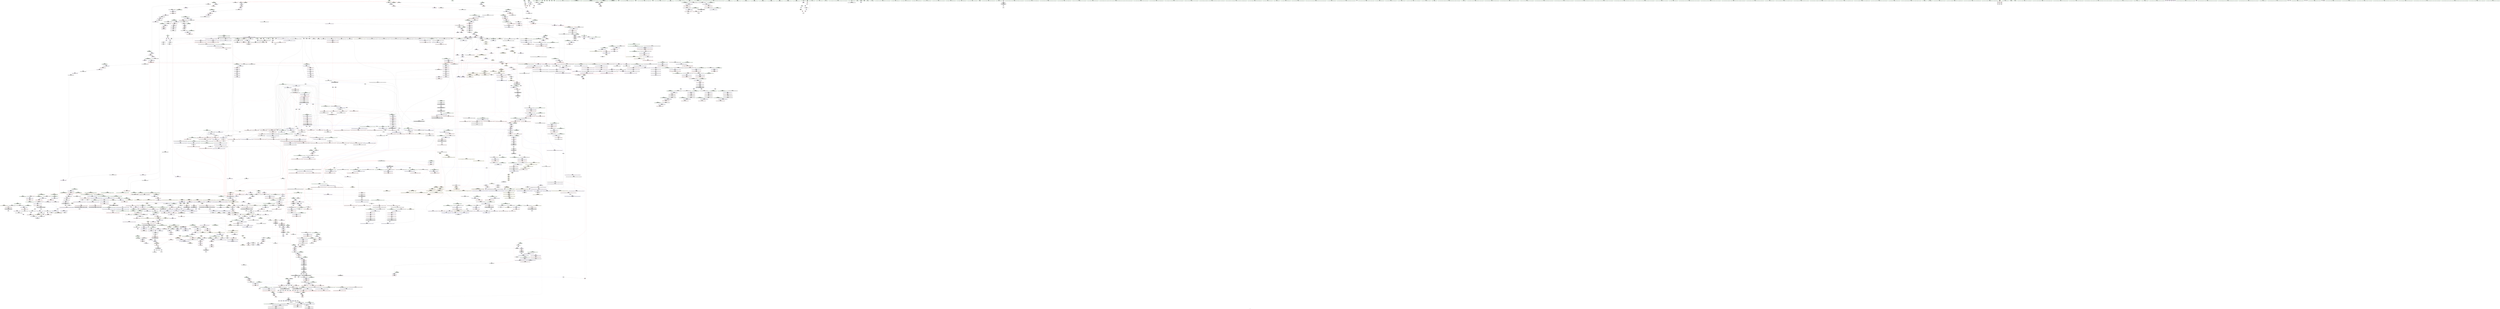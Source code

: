 digraph "SVFG" {
	label="SVFG";

	Node0x564c906b9620 [shape=record,color=grey,label="{NodeID: 0\nNullPtr|{|<s48>199}}"];
	Node0x564c906b9620 -> Node0x564c90cde470[style=solid];
	Node0x564c906b9620 -> Node0x564c90cde570[style=solid];
	Node0x564c906b9620 -> Node0x564c90cde640[style=solid];
	Node0x564c906b9620 -> Node0x564c90cde710[style=solid];
	Node0x564c906b9620 -> Node0x564c90cde7e0[style=solid];
	Node0x564c906b9620 -> Node0x564c90cde8b0[style=solid];
	Node0x564c906b9620 -> Node0x564c90cd2420[style=solid];
	Node0x564c906b9620 -> Node0x564c90cd24f0[style=solid];
	Node0x564c906b9620 -> Node0x564c90cd25c0[style=solid];
	Node0x564c906b9620 -> Node0x564c90cd2690[style=solid];
	Node0x564c906b9620 -> Node0x564c90cd2760[style=solid];
	Node0x564c906b9620 -> Node0x564c90cd2830[style=solid];
	Node0x564c906b9620 -> Node0x564c90cd2900[style=solid];
	Node0x564c906b9620 -> Node0x564c90cd29d0[style=solid];
	Node0x564c906b9620 -> Node0x564c90cd2aa0[style=solid];
	Node0x564c906b9620 -> Node0x564c90cd2b70[style=solid];
	Node0x564c906b9620 -> Node0x564c90cd2c40[style=solid];
	Node0x564c906b9620 -> Node0x564c90cd2d10[style=solid];
	Node0x564c906b9620 -> Node0x564c90cd2de0[style=solid];
	Node0x564c906b9620 -> Node0x564c90cd2eb0[style=solid];
	Node0x564c906b9620 -> Node0x564c90cd2f80[style=solid];
	Node0x564c906b9620 -> Node0x564c90cd3050[style=solid];
	Node0x564c906b9620 -> Node0x564c90cd3120[style=solid];
	Node0x564c906b9620 -> Node0x564c90cd31f0[style=solid];
	Node0x564c906b9620 -> Node0x564c90cd32c0[style=solid];
	Node0x564c906b9620 -> Node0x564c90cd3390[style=solid];
	Node0x564c906b9620 -> Node0x564c90cd3460[style=solid];
	Node0x564c906b9620 -> Node0x564c90cd3530[style=solid];
	Node0x564c906b9620 -> Node0x564c90cd3600[style=solid];
	Node0x564c906b9620 -> Node0x564c90cd36d0[style=solid];
	Node0x564c906b9620 -> Node0x564c90cd37a0[style=solid];
	Node0x564c906b9620 -> Node0x564c90cd3870[style=solid];
	Node0x564c906b9620 -> Node0x564c90cd3940[style=solid];
	Node0x564c906b9620 -> Node0x564c90cd3a10[style=solid];
	Node0x564c906b9620 -> Node0x564c90cd3ae0[style=solid];
	Node0x564c906b9620 -> Node0x564c90cd3bb0[style=solid];
	Node0x564c906b9620 -> Node0x564c90cd3c80[style=solid];
	Node0x564c906b9620 -> Node0x564c90d0eff0[style=solid];
	Node0x564c906b9620 -> Node0x564c90d10bc0[style=solid];
	Node0x564c906b9620 -> Node0x564c90d18c20[style=solid];
	Node0x564c906b9620 -> Node0x564c90d4d180[style=solid];
	Node0x564c906b9620 -> Node0x564c90d4d600[style=solid];
	Node0x564c906b9620 -> Node0x564c90d4d780[style=solid];
	Node0x564c906b9620 -> Node0x564c90d4da80[style=solid];
	Node0x564c906b9620 -> Node0x564c90d4dc00[style=solid];
	Node0x564c906b9620 -> Node0x564c90d4dd80[style=solid];
	Node0x564c906b9620 -> Node0x564c90d4df00[style=solid];
	Node0x564c906b9620 -> Node0x564c90d4e080[style=solid];
	Node0x564c906b9620:s48 -> Node0x564c90d342f0[style=solid,color=red];
	Node0x564c90cd5440 [shape=record,color=black,label="{NodeID: 443\n541\<--540\n\<--\n_ZNSt8_Rb_treeIiiSt9_IdentityIiESt4lessIiESaIiEE8_S_rightEPSt18_Rb_tree_node_base\n}"];
	Node0x564c90cd5440 -> Node0x564c90cd5510[style=solid];
	Node0x564c90d275c0 [shape=record,color=black,label="{NodeID: 3100\n778 = PHI(808, )\n}"];
	Node0x564c90ce4960 [shape=record,color=red,label="{NodeID: 886\n881\<--853\n\<--__x.addr\n_ZNKSt8_Rb_treeIiiSt9_IdentityIiESt4lessIiESaIiEE14_M_lower_boundEPKSt13_Rb_tree_nodeIiEPKSt18_Rb_tree_node_baseRKi\n}"];
	Node0x564c90ce4960 -> Node0x564c90ce6df0[style=solid];
	Node0x564c90d1ab00 [shape=record,color=blue,label="{NodeID: 1329\n2087\<--2084\n__arg.addr\<--__arg\n_ZNKSt8_Rb_treeIiiSt9_IdentityIiESt4lessIiESaIiEE11_Alloc_nodeclIRKiEEPSt13_Rb_tree_nodeIiEOT_\n}"];
	Node0x564c90d1ab00 -> Node0x564c90d0cb70[style=dashed];
	Node0x564c90ccda30 [shape=record,color=green,label="{NodeID: 222\n1257\<--1258\n__first\<--__first_field_insensitive\n_ZNSt8_Rb_treeIiiSt9_IdentityIiESt4lessIiESaIiEE12_M_erase_auxESt23_Rb_tree_const_iteratorIiES7_\n|{|<s1>110|<s2>115|<s3>116}}"];
	Node0x564c90ccda30 -> Node0x564c90cf2e40[style=solid];
	Node0x564c90ccda30:s1 -> Node0x564c90e71e10[style=solid,color=red];
	Node0x564c90ccda30:s2 -> Node0x564c90e73700[style=solid,color=red];
	Node0x564c90ccda30:s3 -> Node0x564c90d305c0[style=solid,color=red];
	Node0x564c90cf0e90 [shape=record,color=purple,label="{NodeID: 665\n782\<--781\n_M_key_compare\<--\n_ZNKSt8_Rb_treeIiiSt9_IdentityIiESt4lessIiESaIiEE4findERKi\n|{<s0>69}}"];
	Node0x564c90cf0e90:s0 -> Node0x564c90e783a0[style=solid,color=red];
	Node0x564c90e76bc0 [shape=record,color=black,label="{NodeID: 3322\n1860 = PHI(1686, )\n2nd arg _ZNSt8_Rb_treeIiiSt9_IdentityIiESt4lessIiESaIiEE10_M_insert_IRKiNS5_11_Alloc_nodeEEESt17_Rb_tree_iteratorIiEPSt18_Rb_tree_node_baseSD_OT_RT0_ }"];
	Node0x564c90e76bc0 -> Node0x564c90d19100[style=solid];
	Node0x564c90d99a40 [shape=record,color=yellow,style=double,label="{NodeID: 2215\n28V_1 = ENCHI(MR_28V_0)\npts\{670004 \}\nFun[_ZNSt8_Rb_treeIiiSt9_IdentityIiESt4lessIiESaIiEE12_M_erase_auxESt23_Rb_tree_const_iteratorIiES7_]|{|<s1>114}}"];
	Node0x564c90d99a40 -> Node0x564c90db4340[style=dashed];
	Node0x564c90d99a40:s1 -> Node0x564c90dc8870[style=dashed,color=red];
	Node0x564c90d0f770 [shape=record,color=blue,label="{NodeID: 1108\n153\<--150\ncoerce.dive\<--call15\nmain\n|{|<s1>15}}"];
	Node0x564c90d0f770 -> Node0x564c90da2640[style=dashed];
	Node0x564c90d0f770:s1 -> Node0x564c90d99770[style=dashed,color=red];
	Node0x564c90c74930 [shape=record,color=green,label="{NodeID: 1\n7\<--1\n__dso_handle\<--dummyObj\nGlob }"];
	Node0x564c90cd5510 [shape=record,color=black,label="{NodeID: 444\n533\<--541\n_ZNSt8_Rb_treeIiiSt9_IdentityIiESt4lessIiESaIiEE8_S_rightEPSt18_Rb_tree_node_base_ret\<--\n_ZNSt8_Rb_treeIiiSt9_IdentityIiESt4lessIiESaIiEE8_S_rightEPSt18_Rb_tree_node_base\n|{<s0>43|<s1>96|<s2>101|<s3>121|<s4>126|<s5>158}}"];
	Node0x564c90cd5510:s0 -> Node0x564c90d26600[style=solid,color=blue];
	Node0x564c90cd5510:s1 -> Node0x564c90d2a4d0[style=solid,color=blue];
	Node0x564c90cd5510:s2 -> Node0x564c90d2ab40[style=solid,color=blue];
	Node0x564c90cd5510:s3 -> Node0x564c90d2ba40[style=solid,color=blue];
	Node0x564c90cd5510:s4 -> Node0x564c90d25880[style=solid,color=blue];
	Node0x564c90cd5510:s5 -> Node0x564c90d2ca80[style=solid,color=blue];
	Node0x564c90d276d0 [shape=record,color=black,label="{NodeID: 3101\n786 = PHI(948, )\n|{<s0>69}}"];
	Node0x564c90d276d0:s0 -> Node0x564c90e78c60[style=solid,color=red];
	Node0x564c90ce4a30 [shape=record,color=red,label="{NodeID: 887\n888\<--853\n\<--__x.addr\n_ZNKSt8_Rb_treeIiiSt9_IdentityIiESt4lessIiESaIiEE14_M_lower_boundEPKSt13_Rb_tree_nodeIiEPKSt18_Rb_tree_node_baseRKi\n}"];
	Node0x564c90ce4a30 -> Node0x564c90ce6ec0[style=solid];
	Node0x564c90d1abd0 [shape=record,color=blue,label="{NodeID: 1330\n2108\<--2106\nthis.addr\<--this\n_ZNSt8_Rb_treeIiiSt9_IdentityIiESt4lessIiESaIiEE14_M_create_nodeIJRKiEEEPSt13_Rb_tree_nodeIiEDpOT_\n}"];
	Node0x564c90d1abd0 -> Node0x564c90d0cd10[style=dashed];
	Node0x564c90ccdb00 [shape=record,color=green,label="{NodeID: 223\n1259\<--1260\n__last\<--__last_field_insensitive\n_ZNSt8_Rb_treeIiiSt9_IdentityIiESt4lessIiESaIiEE12_M_erase_auxESt23_Rb_tree_const_iteratorIiES7_\n|{|<s1>113|<s2>115}}"];
	Node0x564c90ccdb00 -> Node0x564c90cf2f10[style=solid];
	Node0x564c90ccdb00:s1 -> Node0x564c90e71e10[style=solid,color=red];
	Node0x564c90ccdb00:s2 -> Node0x564c90e73810[style=solid,color=red];
	Node0x564c90cf0f60 [shape=record,color=purple,label="{NodeID: 666\n2358\<--797\noffset_0\<--\n}"];
	Node0x564c90cf0f60 -> Node0x564c90d12de0[style=solid];
	Node0x564c90e76cd0 [shape=record,color=black,label="{NodeID: 3323\n1861 = PHI(1688, )\n3rd arg _ZNSt8_Rb_treeIiiSt9_IdentityIiESt4lessIiESaIiEE10_M_insert_IRKiNS5_11_Alloc_nodeEEESt17_Rb_tree_iteratorIiEPSt18_Rb_tree_node_baseSD_OT_RT0_ }"];
	Node0x564c90e76cd0 -> Node0x564c90d191d0[style=solid];
	Node0x564c90d0f840 [shape=record,color=blue,label="{NodeID: 1109\n64\<--166\nnn\<--inc20\nmain\n}"];
	Node0x564c90d0f840 -> Node0x564c90d9f940[style=dashed];
	Node0x564c90c749c0 [shape=record,color=green,label="{NodeID: 2\n9\<--1\n\<--dummyObj\nCan only get source location for instruction, argument, global var or function.|{<s0>116}}"];
	Node0x564c90c749c0:s0 -> Node0x564c90d306d0[style=solid,color=red];
	Node0x564c90cd55e0 [shape=record,color=black,label="{NodeID: 445\n551\<--550\n\<--\n_ZNSt8_Rb_treeIiiSt9_IdentityIiESt4lessIiESaIiEE7_S_leftEPSt18_Rb_tree_node_base\n}"];
	Node0x564c90cd55e0 -> Node0x564c90cd56b0[style=solid];
	Node0x564c90d27840 [shape=record,color=black,label="{NodeID: 3102\n789 = PHI(928, )\n}"];
	Node0x564c90ce4b00 [shape=record,color=red,label="{NodeID: 888\n896\<--855\n\<--__y.addr\n_ZNKSt8_Rb_treeIiiSt9_IdentityIiESt4lessIiESaIiEE14_M_lower_boundEPKSt13_Rb_tree_nodeIiEPKSt18_Rb_tree_node_baseRKi\n|{<s0>77}}"];
	Node0x564c90ce4b00:s0 -> Node0x564c90e75ed0[style=solid,color=red];
	Node0x564c90dc9360 [shape=record,color=yellow,style=double,label="{NodeID: 2438\n22V_1 = ENCHI(MR_22V_0)\npts\{670001 \}\nFun[_ZNSt8_Rb_treeIiiSt9_IdentityIiESt4lessIiESaIiEE8_M_beginEv]}"];
	Node0x564c90dc9360 -> Node0x564c90ce2670[style=dashed];
	Node0x564c90d1aca0 [shape=record,color=blue,label="{NodeID: 1331\n2110\<--2107\n__args.addr\<--__args\n_ZNSt8_Rb_treeIiiSt9_IdentityIiESt4lessIiESaIiEE14_M_create_nodeIJRKiEEEPSt13_Rb_tree_nodeIiEDpOT_\n}"];
	Node0x564c90d1aca0 -> Node0x564c90d0cde0[style=dashed];
	Node0x564c90ccdbd0 [shape=record,color=green,label="{NodeID: 224\n1261\<--1262\nthis.addr\<--this.addr_field_insensitive\n_ZNSt8_Rb_treeIiiSt9_IdentityIiESt4lessIiESaIiEE12_M_erase_auxESt23_Rb_tree_const_iteratorIiES7_\n}"];
	Node0x564c90ccdbd0 -> Node0x564c90d07140[style=solid];
	Node0x564c90ccdbd0 -> Node0x564c90d15820[style=solid];
	Node0x564c90cf1030 [shape=record,color=purple,label="{NodeID: 667\n2359\<--798\noffset_0\<--\n}"];
	Node0x564c90cf1030 -> Node0x564c90d0e7e0[style=solid];
	Node0x564c90e76de0 [shape=record,color=black,label="{NodeID: 3324\n1862 = PHI(1651, )\n4th arg _ZNSt8_Rb_treeIiiSt9_IdentityIiESt4lessIiESaIiEE10_M_insert_IRKiNS5_11_Alloc_nodeEEESt17_Rb_tree_iteratorIiEPSt18_Rb_tree_node_baseSD_OT_RT0_ }"];
	Node0x564c90e76de0 -> Node0x564c90d192a0[style=solid];
	Node0x564c90d0f910 [shape=record,color=blue,label="{NodeID: 1110\n184\<--183\nthis.addr\<--this\n_ZNSt3setIiSt4lessIiESaIiEEC2Ev\n}"];
	Node0x564c90d0f910 -> Node0x564c90ce0ee0[style=dashed];
	Node0x564c90c74c70 [shape=record,color=green,label="{NodeID: 3\n13\<--1\n.str\<--dummyObj\nGlob }"];
	Node0x564c90cd56b0 [shape=record,color=black,label="{NodeID: 446\n543\<--551\n_ZNSt8_Rb_treeIiiSt9_IdentityIiESt4lessIiESaIiEE7_S_leftEPSt18_Rb_tree_node_base_ret\<--\n_ZNSt8_Rb_treeIiiSt9_IdentityIiESt4lessIiESaIiEE7_S_leftEPSt18_Rb_tree_node_base\n|{<s0>45|<s1>99|<s2>100|<s3>120|<s4>125|<s5>157}}"];
	Node0x564c90cd56b0:s0 -> Node0x564c90d26740[style=solid,color=blue];
	Node0x564c90cd56b0:s1 -> Node0x564c90d2a890[style=solid,color=blue];
	Node0x564c90cd56b0:s2 -> Node0x564c90d2aa00[style=solid,color=blue];
	Node0x564c90cd56b0:s3 -> Node0x564c90d2b8d0[style=solid,color=blue];
	Node0x564c90cd56b0:s4 -> Node0x564c90d256e0[style=solid,color=blue];
	Node0x564c90cd56b0:s5 -> Node0x564c90d2c940[style=solid,color=blue];
	Node0x564c90d27950 [shape=record,color=black,label="{NodeID: 3103\n793 = PHI(825, )\n}"];
	Node0x564c90d27950 -> Node0x564c90d12d10[style=solid];
	Node0x564c90ce4bd0 [shape=record,color=red,label="{NodeID: 889\n875\<--857\n\<--__k.addr\n_ZNKSt8_Rb_treeIiiSt9_IdentityIiESt4lessIiESaIiEE14_M_lower_boundEPKSt13_Rb_tree_nodeIiEPKSt18_Rb_tree_node_baseRKi\n|{<s0>74}}"];
	Node0x564c90ce4bd0:s0 -> Node0x564c90e78c60[style=solid,color=red];
	Node0x564c90d1ad70 [shape=record,color=blue,label="{NodeID: 1332\n2112\<--2117\n__tmp\<--call\n_ZNSt8_Rb_treeIiiSt9_IdentityIiESt4lessIiESaIiEE14_M_create_nodeIJRKiEEEPSt13_Rb_tree_nodeIiEDpOT_\n}"];
	Node0x564c90d1ad70 -> Node0x564c90d0ceb0[style=dashed];
	Node0x564c90d1ad70 -> Node0x564c90d0cf80[style=dashed];
	Node0x564c90ccdca0 [shape=record,color=green,label="{NodeID: 225\n1263\<--1264\nref.tmp\<--ref.tmp_field_insensitive\n_ZNSt8_Rb_treeIiiSt9_IdentityIiESt4lessIiESaIiEE12_M_erase_auxESt23_Rb_tree_const_iteratorIiES7_\n|{<s0>109|<s1>110}}"];
	Node0x564c90ccdca0:s0 -> Node0x564c90d32110[style=solid,color=red];
	Node0x564c90ccdca0:s1 -> Node0x564c90e72150[style=solid,color=red];
	Node0x564c90cf1100 [shape=record,color=purple,label="{NodeID: 668\n818\<--817\n_M_node\<--this1\n_ZNKSt23_Rb_tree_const_iteratorIiEeqERKS0_\n}"];
	Node0x564c90cf1100 -> Node0x564c90ce42e0[style=solid];
	Node0x564c90e76f20 [shape=record,color=black,label="{NodeID: 3325\n741 = PHI(735, )\n0th arg _ZN9__gnu_cxx13new_allocatorISt13_Rb_tree_nodeIiEED2Ev }"];
	Node0x564c90e76f20 -> Node0x564c90d12900[style=solid];
	Node0x564c90d99ce0 [shape=record,color=yellow,style=double,label="{NodeID: 2218\n467V_1 = ENCHI(MR_467V_0)\npts\{12640000 \}\nFun[_ZNSt8_Rb_treeIiiSt9_IdentityIiESt4lessIiESaIiEE12_M_erase_auxESt23_Rb_tree_const_iteratorIiES7_]|{<s0>109}}"];
	Node0x564c90d99ce0:s0 -> Node0x564c90d15d00[style=dashed,color=red];
	Node0x564c90d0f9e0 [shape=record,color=blue,label="{NodeID: 1111\n200\<--198\nthis.addr\<--this\n_ZNKSt3setIiSt4lessIiESaIiEE5countERKi\n}"];
	Node0x564c90d0f9e0 -> Node0x564c90ce0fb0[style=dashed];
	Node0x564c90c74d00 [shape=record,color=green,label="{NodeID: 4\n15\<--1\n.str.1\<--dummyObj\nGlob }"];
	Node0x564c90cd5780 [shape=record,color=black,label="{NodeID: 447\n629\<--628\n\<--\n_ZNSt16allocator_traitsISaISt13_Rb_tree_nodeIiEEE7destroyIiEEvRS2_PT_\n|{<s0>57}}"];
	Node0x564c90cd5780:s0 -> Node0x564c90d32da0[style=solid,color=red];
	Node0x564c90d27ac0 [shape=record,color=black,label="{NodeID: 3104\n1691 = PHI(1857, )\n}"];
	Node0x564c90d27ac0 -> Node0x564c90d17f20[style=solid];
	Node0x564c90ce4ca0 [shape=record,color=red,label="{NodeID: 890\n899\<--898\n\<--coerce.dive\n_ZNKSt8_Rb_treeIiiSt9_IdentityIiESt4lessIiESaIiEE14_M_lower_boundEPKSt13_Rb_tree_nodeIiEPKSt18_Rb_tree_node_baseRKi\n}"];
	Node0x564c90ce4ca0 -> Node0x564c90ce6f90[style=solid];
	Node0x564c90d1ae40 [shape=record,color=blue,label="{NodeID: 1333\n2131\<--2130\nthis.addr\<--this\n_ZNSt8_Rb_treeIiiSt9_IdentityIiESt4lessIiESaIiEE11_M_get_nodeEv\n}"];
	Node0x564c90d1ae40 -> Node0x564c90d0d050[style=dashed];
	Node0x564c90ccdd70 [shape=record,color=green,label="{NodeID: 226\n1265\<--1266\nref.tmp3\<--ref.tmp3_field_insensitive\n_ZNSt8_Rb_treeIiiSt9_IdentityIiESt4lessIiESaIiEE12_M_erase_auxESt23_Rb_tree_const_iteratorIiES7_\n|{|<s1>109}}"];
	Node0x564c90ccdd70 -> Node0x564c90cf2fe0[style=solid];
	Node0x564c90ccdd70:s1 -> Node0x564c90d32500[style=solid,color=red];
	Node0x564c90cf11d0 [shape=record,color=purple,label="{NodeID: 669\n821\<--820\n_M_node2\<--\n_ZNKSt23_Rb_tree_const_iteratorIiEeqERKS0_\n}"];
	Node0x564c90cf11d0 -> Node0x564c90ce43b0[style=solid];
	Node0x564c90e77060 [shape=record,color=black,label="{NodeID: 3326\n636 = PHI(581, 607, 2134, 2157, )\n0th arg _ZNSt8_Rb_treeIiiSt9_IdentityIiESt4lessIiESaIiEE21_M_get_Node_allocatorEv }"];
	Node0x564c90e77060 -> Node0x564c90d11e70[style=solid];
	Node0x564c90d0fab0 [shape=record,color=blue,label="{NodeID: 1112\n202\<--199\n__x.addr\<--__x\n_ZNKSt3setIiSt4lessIiESaIiEE5countERKi\n}"];
	Node0x564c90d0fab0 -> Node0x564c90ce1080[style=dashed];
	Node0x564c90c74d90 [shape=record,color=green,label="{NodeID: 5\n17\<--1\nstdin\<--dummyObj\nGlob }"];
	Node0x564c90cd5850 [shape=record,color=black,label="{NodeID: 448\n642\<--641\n\<--_M_impl\n_ZNSt8_Rb_treeIiiSt9_IdentityIiESt4lessIiESaIiEE21_M_get_Node_allocatorEv\n}"];
	Node0x564c90cd5850 -> Node0x564c90cd5920[style=solid];
	Node0x564c90d27c00 [shape=record,color=black,label="{NodeID: 3105\n872 = PHI(968, )\n|{<s0>74}}"];
	Node0x564c90d27c00:s0 -> Node0x564c90e78920[style=solid,color=red];
	Node0x564c90ce4d70 [shape=record,color=red,label="{NodeID: 891\n906\<--903\nthis1\<--this.addr\n_ZNKSt8_Rb_treeIiiSt9_IdentityIiESt4lessIiESaIiEE8_M_beginEv\n}"];
	Node0x564c90ce4d70 -> Node0x564c90cf1850[style=solid];
	Node0x564c90dc9630 [shape=record,color=yellow,style=double,label="{NodeID: 2441\n58V_1 = ENCHI(MR_58V_0)\npts\{670001 670002 670003 670004 \}\nFun[_ZNSt15_Rb_tree_headerC2Ev]|{<s0>34|<s1>34|<s2>34|<s3>34}}"];
	Node0x564c90dc9630:s0 -> Node0x564c90d10bc0[style=dashed,color=red];
	Node0x564c90dc9630:s1 -> Node0x564c90d10c90[style=dashed,color=red];
	Node0x564c90dc9630:s2 -> Node0x564c90d10d60[style=dashed,color=red];
	Node0x564c90dc9630:s3 -> Node0x564c90d10e30[style=dashed,color=red];
	Node0x564c90d1af10 [shape=record,color=blue,label="{NodeID: 1334\n2144\<--2141\nthis.addr\<--this\n_ZNSt8_Rb_treeIiiSt9_IdentityIiESt4lessIiESaIiEE17_M_construct_nodeIJRKiEEEvPSt13_Rb_tree_nodeIiEDpOT_\n}"];
	Node0x564c90d1af10 -> Node0x564c90d0d120[style=dashed];
	Node0x564c90ccde40 [shape=record,color=green,label="{NodeID: 227\n1267\<--1268\nref.tmp6\<--ref.tmp6_field_insensitive\n_ZNSt8_Rb_treeIiiSt9_IdentityIiESt4lessIiESaIiEE12_M_erase_auxESt23_Rb_tree_const_iteratorIiES7_\n|{<s0>112|<s1>113}}"];
	Node0x564c90ccde40:s0 -> Node0x564c90d32110[style=solid,color=red];
	Node0x564c90ccde40:s1 -> Node0x564c90e72150[style=solid,color=red];
	Node0x564c90cf12a0 [shape=record,color=purple,label="{NodeID: 670\n841\<--827\ncoerce.dive\<--retval\n_ZNKSt8_Rb_treeIiiSt9_IdentityIiESt4lessIiESaIiEE3endEv\n}"];
	Node0x564c90cf12a0 -> Node0x564c90ce4550[style=solid];
	Node0x564c90e77410 [shape=record,color=black,label="{NodeID: 3327\n2333 = PHI(292, )\n0th arg _ZNKSt8_Rb_treeIiiSt9_IdentityIiESt4lessIiESaIiEE5beginEv }"];
	Node0x564c90e77410 -> Node0x564c90d1c1c0[style=solid];
	Node0x564c90d99ea0 [shape=record,color=yellow,style=double,label="{NodeID: 2220\n471V_1 = ENCHI(MR_471V_0)\npts\{12680000 \}\nFun[_ZNSt8_Rb_treeIiiSt9_IdentityIiESt4lessIiESaIiEE12_M_erase_auxESt23_Rb_tree_const_iteratorIiES7_]|{|<s1>112}}"];
	Node0x564c90d99ea0 -> Node0x564c90d9ea40[style=dashed];
	Node0x564c90d99ea0:s1 -> Node0x564c90d15d00[style=dashed,color=red];
	Node0x564c90d0fb80 [shape=record,color=blue,label="{NodeID: 1113\n216\<--213\ncoerce.dive\<--call\n_ZNKSt3setIiSt4lessIiESaIiEE5countERKi\n|{<s0>21}}"];
	Node0x564c90d0fb80:s0 -> Node0x564c90dc0980[style=dashed,color=red];
	Node0x564c90c74e20 [shape=record,color=green,label="{NodeID: 6\n18\<--1\n.str.2\<--dummyObj\nGlob }"];
	Node0x564c90cd5920 [shape=record,color=black,label="{NodeID: 449\n635\<--642\n_ZNSt8_Rb_treeIiiSt9_IdentityIiESt4lessIiESaIiEE21_M_get_Node_allocatorEv_ret\<--\n_ZNSt8_Rb_treeIiiSt9_IdentityIiESt4lessIiESaIiEE21_M_get_Node_allocatorEv\n|{<s0>50|<s1>54|<s2>188|<s3>190}}"];
	Node0x564c90cd5920:s0 -> Node0x564c90d26880[style=solid,color=blue];
	Node0x564c90cd5920:s1 -> Node0x564c90d26b90[style=solid,color=blue];
	Node0x564c90cd5920:s2 -> Node0x564c90d2d480[style=solid,color=blue];
	Node0x564c90cd5920:s3 -> Node0x564c90d2d700[style=solid,color=blue];
	Node0x564c90d27d40 [shape=record,color=black,label="{NodeID: 3106\n876 = PHI(928, )\n}"];
	Node0x564c90ce4e40 [shape=record,color=red,label="{NodeID: 892\n913\<--912\n\<--_M_parent\n_ZNKSt8_Rb_treeIiiSt9_IdentityIiESt4lessIiESaIiEE8_M_beginEv\n}"];
	Node0x564c90ce4e40 -> Node0x564c90ce7200[style=solid];
	Node0x564c90dc9710 [shape=record,color=yellow,style=double,label="{NodeID: 2442\n430V_1 = ENCHI(MR_430V_0)\npts\{1129 \}\nFun[_ZNSt8_Rb_treeIiiSt9_IdentityIiESt4lessIiESaIiEE11equal_rangeERKi]}"];
	Node0x564c90dc9710 -> Node0x564c90d06ed0[style=dashed];
	Node0x564c90d1afe0 [shape=record,color=blue,label="{NodeID: 1335\n2146\<--2142\n__node.addr\<--__node\n_ZNSt8_Rb_treeIiiSt9_IdentityIiESt4lessIiESaIiEE17_M_construct_nodeIJRKiEEEvPSt13_Rb_tree_nodeIiEDpOT_\n}"];
	Node0x564c90d1afe0 -> Node0x564c90d0d1f0[style=dashed];
	Node0x564c90d1afe0 -> Node0x564c90d0d2c0[style=dashed];
	Node0x564c90d1afe0 -> Node0x564c90d0d390[style=dashed];
	Node0x564c90d1afe0 -> Node0x564c90d0d460[style=dashed];
	Node0x564c90ccdf10 [shape=record,color=green,label="{NodeID: 228\n1269\<--1270\nref.tmp7\<--ref.tmp7_field_insensitive\n_ZNSt8_Rb_treeIiiSt9_IdentityIiESt4lessIiESaIiEE12_M_erase_auxESt23_Rb_tree_const_iteratorIiES7_\n|{|<s1>112}}"];
	Node0x564c90ccdf10 -> Node0x564c90cf30b0[style=solid];
	Node0x564c90ccdf10:s1 -> Node0x564c90d32500[style=solid,color=red];
	Node0x564c90cf1370 [shape=record,color=purple,label="{NodeID: 671\n833\<--832\n_M_impl\<--this1\n_ZNKSt8_Rb_treeIiiSt9_IdentityIiESt4lessIiESaIiEE3endEv\n}"];
	Node0x564c90cf1370 -> Node0x564c90ce69e0[style=solid];
	Node0x564c90e77520 [shape=record,color=black,label="{NodeID: 3328\n183 = PHI(66, )\n0th arg _ZNSt3setIiSt4lessIiESaIiEEC2Ev }"];
	Node0x564c90e77520 -> Node0x564c90d0f910[style=solid];
	Node0x564c90d0fc50 [shape=record,color=blue,label="{NodeID: 1114\n222\<--219\ncoerce.dive5\<--call4\n_ZNKSt3setIiSt4lessIiESaIiEE5countERKi\n|{<s0>21}}"];
	Node0x564c90d0fc50:s0 -> Node0x564c90dc0af0[style=dashed,color=red];
	Node0x564c90c75660 [shape=record,color=green,label="{NodeID: 7\n20\<--1\n.str.3\<--dummyObj\nGlob }"];
	Node0x564c90cd59f0 [shape=record,color=black,label="{NodeID: 450\n644\<--651\n_ZNSt13_Rb_tree_nodeIiE9_M_valptrEv_ret\<--call\n_ZNSt13_Rb_tree_nodeIiE9_M_valptrEv\n|{<s0>51|<s1>191}}"];
	Node0x564c90cd59f0:s0 -> Node0x564c90d26a50[style=solid,color=blue];
	Node0x564c90cd59f0:s1 -> Node0x564c90d2d840[style=solid,color=blue];
	Node0x564c90d27e50 [shape=record,color=black,label="{NodeID: 3107\n883 = PHI(981, )\n}"];
	Node0x564c90d27e50 -> Node0x564c90d13530[style=solid];
	Node0x564c90ce4f10 [shape=record,color=red,label="{NodeID: 893\n921\<--918\nthis1\<--this.addr\n_ZNKSt8_Rb_treeIiiSt9_IdentityIiESt4lessIiESaIiEE6_M_endEv\n}"];
	Node0x564c90ce4f10 -> Node0x564c90cf1b90[style=solid];
	Node0x564c90d1b0b0 [shape=record,color=blue,label="{NodeID: 1336\n2148\<--2143\n__args.addr\<--__args\n_ZNSt8_Rb_treeIiiSt9_IdentityIiESt4lessIiESaIiEE17_M_construct_nodeIJRKiEEEvPSt13_Rb_tree_nodeIiEDpOT_\n}"];
	Node0x564c90d1b0b0 -> Node0x564c90d0d530[style=dashed];
	Node0x564c90cd6440 [shape=record,color=green,label="{NodeID: 229\n1271\<--1272\nagg.tmp\<--agg.tmp_field_insensitive\n_ZNSt8_Rb_treeIiiSt9_IdentityIiESt4lessIiESaIiEE12_M_erase_auxESt23_Rb_tree_const_iteratorIiES7_\n}"];
	Node0x564c90cd6440 -> Node0x564c90cf3180[style=solid];
	Node0x564c90cd6440 -> Node0x564c90cf3250[style=solid];
	Node0x564c90cf1440 [shape=record,color=purple,label="{NodeID: 672\n835\<--834\nadd.ptr\<--\n_ZNKSt8_Rb_treeIiiSt9_IdentityIiESt4lessIiESaIiEE3endEv\n}"];
	Node0x564c90cf1440 -> Node0x564c90ce6ab0[style=solid];
	Node0x564c90e77630 [shape=record,color=black,label="{NodeID: 3329\n1942 = PHI(1687, 1908, 2094, 2122, 2164, 2281, 2306, )\n0th arg _ZSt7forwardIRKiEOT_RNSt16remove_referenceIS2_E4typeE }"];
	Node0x564c90e77630 -> Node0x564c90d19850[style=solid];
	Node0x564c90d0fd20 [shape=record,color=blue,label="{NodeID: 1115\n234\<--232\nthis.addr\<--this\n_ZNSt3setIiSt4lessIiESaIiEE5eraseERKi\n}"];
	Node0x564c90d0fd20 -> Node0x564c90ce1150[style=dashed];
	Node0x564c90c75720 [shape=record,color=green,label="{NodeID: 8\n22\<--1\n.str.4\<--dummyObj\nGlob }"];
	Node0x564c90cd5ac0 [shape=record,color=black,label="{NodeID: 451\n675\<--672\n\<--call\n_ZN9__gnu_cxx16__aligned_membufIiE6_M_ptrEv\n}"];
	Node0x564c90cd5ac0 -> Node0x564c90cd5b90[style=solid];
	Node0x564c90d27fc0 [shape=record,color=black,label="{NodeID: 3108\n890 = PHI(991, )\n}"];
	Node0x564c90d27fc0 -> Node0x564c90d13600[style=solid];
	Node0x564c90ce4fe0 [shape=record,color=red,label="{NodeID: 894\n941\<--932\nthis1\<--this.addr\n_ZNKSt4lessIiEclERKiS2_\n}"];
	Node0x564c90d1b180 [shape=record,color=blue,label="{NodeID: 1337\n2150\<--2171\nexn.slot\<--\n_ZNSt8_Rb_treeIiiSt9_IdentityIiESt4lessIiESaIiEE17_M_construct_nodeIJRKiEEEvPSt13_Rb_tree_nodeIiEDpOT_\n}"];
	Node0x564c90d1b180 -> Node0x564c90d0d600[style=dashed];
	Node0x564c90d1b180 -> Node0x564c90d1b320[style=dashed];
	Node0x564c90cd6510 [shape=record,color=green,label="{NodeID: 230\n1280\<--1281\n_ZNSt8_Rb_treeIiiSt9_IdentityIiESt4lessIiESaIiEE5beginEv\<--_ZNSt8_Rb_treeIiiSt9_IdentityIiESt4lessIiESaIiEE5beginEv_field_insensitive\n}"];
	Node0x564c90cf1510 [shape=record,color=purple,label="{NodeID: 673\n837\<--836\n_M_header\<--\n_ZNKSt8_Rb_treeIiiSt9_IdentityIiESt4lessIiESaIiEE3endEv\n|{<s0>72}}"];
	Node0x564c90cf1510:s0 -> Node0x564c90e75ed0[style=solid,color=red];
	Node0x564c90e77b00 [shape=record,color=black,label="{NodeID: 3330\n1016 = PHI(952, 972, 1649, 1877, )\n0th arg _ZNKSt9_IdentityIiEclERKi }"];
	Node0x564c90e77b00 -> Node0x564c90d14090[style=solid];
	Node0x564c90d9a140 [shape=record,color=yellow,style=double,label="{NodeID: 2223\n477V_1 = ENCHI(MR_477V_0)\npts\{670001 670003 \}\nFun[_ZNSt8_Rb_treeIiiSt9_IdentityIiESt4lessIiESaIiEE12_M_erase_auxESt23_Rb_tree_const_iteratorIiES7_]|{|<s1>114|<s2>114}}"];
	Node0x564c90d9a140 -> Node0x564c90dad540[style=dashed];
	Node0x564c90d9a140:s1 -> Node0x564c90dc8790[style=dashed,color=red];
	Node0x564c90d9a140:s2 -> Node0x564c90dc8870[style=dashed,color=red];
	Node0x564c90d0fdf0 [shape=record,color=blue,label="{NodeID: 1116\n236\<--233\n__x.addr\<--__x\n_ZNSt3setIiSt4lessIiESaIiEE5eraseERKi\n}"];
	Node0x564c90d0fdf0 -> Node0x564c90ce1220[style=dashed];
	Node0x564c90c757e0 [shape=record,color=green,label="{NodeID: 9\n24\<--1\nstdout\<--dummyObj\nGlob }"];
	Node0x564c90cd5b90 [shape=record,color=black,label="{NodeID: 452\n666\<--675\n_ZN9__gnu_cxx16__aligned_membufIiE6_M_ptrEv_ret\<--\n_ZN9__gnu_cxx16__aligned_membufIiE6_M_ptrEv\n|{<s0>58}}"];
	Node0x564c90cd5b90:s0 -> Node0x564c90d26ca0[style=solid,color=blue];
	Node0x564c90d28100 [shape=record,color=black,label="{NodeID: 3109\n956 = PHI(1066, )\n|{<s0>79}}"];
	Node0x564c90d28100:s0 -> Node0x564c90e77cd0[style=solid,color=red];
	Node0x564c90ce50b0 [shape=record,color=red,label="{NodeID: 895\n942\<--934\n\<--__x.addr\n_ZNKSt4lessIiEclERKiS2_\n}"];
	Node0x564c90ce50b0 -> Node0x564c90ce5250[style=solid];
	Node0x564c90d1b250 [shape=record,color=blue,label="{NodeID: 1338\n2152\<--2173\nehselector.slot\<--\n_ZNSt8_Rb_treeIiiSt9_IdentityIiESt4lessIiESaIiEE17_M_construct_nodeIJRKiEEEvPSt13_Rb_tree_nodeIiEDpOT_\n}"];
	Node0x564c90d1b250 -> Node0x564c90d1b3f0[style=dashed];
	Node0x564c90cd65e0 [shape=record,color=green,label="{NodeID: 231\n1288\<--1289\n_ZNSt8_Rb_treeIiiSt9_IdentityIiESt4lessIiESaIiEE3endEv\<--_ZNSt8_Rb_treeIiiSt9_IdentityIiESt4lessIiESaIiEE3endEv_field_insensitive\n}"];
	Node0x564c90cf15e0 [shape=record,color=purple,label="{NodeID: 674\n898\<--849\ncoerce.dive\<--retval\n_ZNKSt8_Rb_treeIiiSt9_IdentityIiESt4lessIiESaIiEE14_M_lower_boundEPKSt13_Rb_tree_nodeIiEPKSt18_Rb_tree_node_baseRKi\n}"];
	Node0x564c90cf15e0 -> Node0x564c90ce4ca0[style=solid];
	Node0x564c90e77cd0 [shape=record,color=black,label="{NodeID: 3331\n1017 = PHI(956, 976, 1664, 1897, )\n1st arg _ZNKSt9_IdentityIiEclERKi }"];
	Node0x564c90e77cd0 -> Node0x564c90d14160[style=solid];
	Node0x564c90d0fec0 [shape=record,color=blue,label="{NodeID: 1117\n252\<--248\nthis.addr\<--this\n_ZNSt3setIiSt4lessIiESaIiEE6insertERKi\n}"];
	Node0x564c90d0fec0 -> Node0x564c90ce12f0[style=dashed];
	Node0x564c90c758a0 [shape=record,color=green,label="{NodeID: 10\n25\<--1\n_ZSt3cin\<--dummyObj\nGlob }"];
	Node0x564c90cd5c60 [shape=record,color=black,label="{NodeID: 453\n684\<--683\n\<--_M_storage\n_ZN9__gnu_cxx16__aligned_membufIiE7_M_addrEv\n}"];
	Node0x564c90cd5c60 -> Node0x564c90cd5d30[style=solid];
	Node0x564c90d28240 [shape=record,color=black,label="{NodeID: 3110\n959 = PHI(1015, )\n}"];
	Node0x564c90d28240 -> Node0x564c90ce76e0[style=solid];
	Node0x564c90ce5180 [shape=record,color=red,label="{NodeID: 896\n944\<--936\n\<--__y.addr\n_ZNKSt4lessIiEclERKiS2_\n}"];
	Node0x564c90ce5180 -> Node0x564c90ce5320[style=solid];
	Node0x564c90d1b320 [shape=record,color=blue,label="{NodeID: 1339\n2150\<--2185\nexn.slot\<--\n_ZNSt8_Rb_treeIiiSt9_IdentityIiESt4lessIiESaIiEE17_M_construct_nodeIJRKiEEEvPSt13_Rb_tree_nodeIiEDpOT_\n}"];
	Node0x564c90d1b320 -> Node0x564c90d0d6d0[style=dashed];
	Node0x564c90cd66e0 [shape=record,color=green,label="{NodeID: 232\n1298\<--1299\n_ZNSt8_Rb_treeIiiSt9_IdentityIiESt4lessIiESaIiEE5clearEv\<--_ZNSt8_Rb_treeIiiSt9_IdentityIiESt4lessIiESaIiEE5clearEv_field_insensitive\n}"];
	Node0x564c90cf16b0 [shape=record,color=purple,label="{NodeID: 675\n868\<--863\n_M_impl\<--this1\n_ZNKSt8_Rb_treeIiiSt9_IdentityIiESt4lessIiESaIiEE14_M_lower_boundEPKSt13_Rb_tree_nodeIiEPKSt18_Rb_tree_node_baseRKi\n}"];
	Node0x564c90cf16b0 -> Node0x564c90ce6c50[style=solid];
	Node0x564c90e77ea0 [shape=record,color=black,label="{NodeID: 3332\n1241 = PHI(1092, 1092, )\n0th arg _ZNKSt8_Rb_treeIiiSt9_IdentityIiESt4lessIiESaIiEE4sizeEv }"];
	Node0x564c90e77ea0 -> Node0x564c90d155b0[style=solid];
	Node0x564c90d0ff90 [shape=record,color=blue,label="{NodeID: 1118\n254\<--249\n__x.addr\<--__x\n_ZNSt3setIiSt4lessIiESaIiEE6insertERKi\n}"];
	Node0x564c90d0ff90 -> Node0x564c90ce13c0[style=dashed];
	Node0x564c90c759a0 [shape=record,color=green,label="{NodeID: 11\n26\<--1\n.str.5\<--dummyObj\nGlob }"];
	Node0x564c90cd5d30 [shape=record,color=black,label="{NodeID: 454\n677\<--684\n_ZN9__gnu_cxx16__aligned_membufIiE7_M_addrEv_ret\<--\n_ZN9__gnu_cxx16__aligned_membufIiE7_M_addrEv\n|{<s0>59}}"];
	Node0x564c90cd5d30:s0 -> Node0x564c90d26000[style=solid,color=blue];
	Node0x564c90d28380 [shape=record,color=black,label="{NodeID: 3111\n1830 = PHI(928, )\n}"];
	Node0x564c90ce5250 [shape=record,color=red,label="{NodeID: 897\n943\<--942\n\<--\n_ZNKSt4lessIiEclERKiS2_\n}"];
	Node0x564c90ce5250 -> Node0x564c90d4e380[style=solid];
	Node0x564c90d1b3f0 [shape=record,color=blue,label="{NodeID: 1340\n2152\<--2187\nehselector.slot\<--\n_ZNSt8_Rb_treeIiiSt9_IdentityIiESt4lessIiESaIiEE17_M_construct_nodeIJRKiEEEvPSt13_Rb_tree_nodeIiEDpOT_\n}"];
	Node0x564c90d1b3f0 -> Node0x564c90d0d7a0[style=dashed];
	Node0x564c90cd67e0 [shape=record,color=green,label="{NodeID: 233\n1303\<--1304\n_ZNKSt23_Rb_tree_const_iteratorIiEneERKS0_\<--_ZNKSt23_Rb_tree_const_iteratorIiEneERKS0__field_insensitive\n}"];
	Node0x564c90cf1780 [shape=record,color=purple,label="{NodeID: 676\n870\<--869\n_M_key_compare\<--\n_ZNKSt8_Rb_treeIiiSt9_IdentityIiESt4lessIiESaIiEE14_M_lower_boundEPKSt13_Rb_tree_nodeIiEPKSt18_Rb_tree_node_baseRKi\n|{<s0>74}}"];
	Node0x564c90cf1780:s0 -> Node0x564c90e783a0[style=solid,color=red];
	Node0x564c90e77ff0 [shape=record,color=black,label="{NodeID: 3333\n523 = PHI(455, 465, )\n0th arg _ZNSt8_Rb_treeIiiSt9_IdentityIiESt4lessIiESaIiEE13_Rb_tree_implIS3_Lb1EED2Ev }"];
	Node0x564c90e77ff0 -> Node0x564c90d11580[style=solid];
	Node0x564c90d10060 [shape=record,color=blue,label="{NodeID: 1119\n267\<--268\n\<--\n_ZNSt3setIiSt4lessIiESaIiEE6insertERKi\n|{<s0>24}}"];
	Node0x564c90d10060:s0 -> Node0x564c90dc2e30[style=dashed,color=red];
	Node0x564c90c75aa0 [shape=record,color=green,label="{NodeID: 12\n29\<--1\n\<--dummyObj\nCan only get source location for instruction, argument, global var or function.}"];
	Node0x564c90cd5e00 [shape=record,color=black,label="{NodeID: 455\n700\<--699\n\<--\n_ZNSt16allocator_traitsISaISt13_Rb_tree_nodeIiEEE10deallocateERS2_PS1_m\n|{<s0>60}}"];
	Node0x564c90cd5e00:s0 -> Node0x564c90d310e0[style=solid,color=red];
	Node0x564c90d28490 [shape=record,color=black,label="{NodeID: 3112\n1891 = PHI(1335, )\n}"];
	Node0x564c90d28490 -> Node0x564c90d4d900[style=solid];
	Node0x564c90ce5320 [shape=record,color=red,label="{NodeID: 898\n945\<--944\n\<--\n_ZNKSt4lessIiEclERKiS2_\n}"];
	Node0x564c90ce5320 -> Node0x564c90d4e380[style=solid];
	Node0x564c90d1b4c0 [shape=record,color=blue,label="{NodeID: 1341\n2208\<--2206\n__a.addr\<--__a\n_ZNSt16allocator_traitsISaISt13_Rb_tree_nodeIiEEE8allocateERS2_m\n}"];
	Node0x564c90d1b4c0 -> Node0x564c90d0d870[style=dashed];
	Node0x564c90cd68e0 [shape=record,color=green,label="{NodeID: 234\n1307\<--1308\n_ZNSt23_Rb_tree_const_iteratorIiEppEi\<--_ZNSt23_Rb_tree_const_iteratorIiEppEi_field_insensitive\n}"];
	Node0x564c90cf1850 [shape=record,color=purple,label="{NodeID: 677\n907\<--906\n_M_impl\<--this1\n_ZNKSt8_Rb_treeIiiSt9_IdentityIiESt4lessIiESaIiEE8_M_beginEv\n}"];
	Node0x564c90cf1850 -> Node0x564c90ce7060[style=solid];
	Node0x564c90e78140 [shape=record,color=black,label="{NodeID: 3334\n2074 = PHI(2020, 2057, )\n0th arg _ZSt7forwardIRPSt18_Rb_tree_node_baseEOT_RNSt16remove_referenceIS3_E4typeE }"];
	Node0x564c90e78140 -> Node0x564c90d1a960[style=solid];
	Node0x564c90d10130 [shape=record,color=blue,label="{NodeID: 1120\n270\<--271\n\<--\n_ZNSt3setIiSt4lessIiESaIiEE6insertERKi\n|{<s0>24}}"];
	Node0x564c90d10130:s0 -> Node0x564c90dc2f10[style=dashed,color=red];
	Node0x564c90c75ba0 [shape=record,color=green,label="{NodeID: 13\n97\<--1\n\<--dummyObj\nCan only get source location for instruction, argument, global var or function.}"];
	Node0x564c90cd5ed0 [shape=record,color=black,label="{NodeID: 456\n722\<--721\n\<--\n_ZN9__gnu_cxx13new_allocatorISt13_Rb_tree_nodeIiEE10deallocateEPS2_m\n}"];
	Node0x564c90d28600 [shape=record,color=black,label="{NodeID: 3113\n1898 = PHI(1015, )\n|{<s0>171}}"];
	Node0x564c90d28600:s0 -> Node0x564c90e78920[style=solid,color=red];
	Node0x564c90ce53f0 [shape=record,color=red,label="{NodeID: 899\n955\<--950\n\<--__x.addr\n_ZNSt8_Rb_treeIiiSt9_IdentityIiESt4lessIiESaIiEE6_S_keyEPKSt18_Rb_tree_node_base\n|{<s0>78}}"];
	Node0x564c90ce53f0:s0 -> Node0x564c90e72350[style=solid,color=red];
	Node0x564c90dc9d60 [shape=record,color=yellow,style=double,label="{NodeID: 2449\n22V_1 = ENCHI(MR_22V_0)\npts\{670001 \}\nFun[_ZNSt8_Rb_treeIiiSt9_IdentityIiESt4lessIiESaIiEE11equal_rangeERKi]|{<s0>92}}"];
	Node0x564c90dc9d60:s0 -> Node0x564c90dc9360[style=dashed,color=red];
	Node0x564c90d1b590 [shape=record,color=blue,label="{NodeID: 1342\n2210\<--2207\n__n.addr\<--__n\n_ZNSt16allocator_traitsISaISt13_Rb_tree_nodeIiEEE8allocateERS2_m\n}"];
	Node0x564c90d1b590 -> Node0x564c90d0d940[style=dashed];
	Node0x564c90cd69e0 [shape=record,color=green,label="{NodeID: 235\n1314\<--1315\n_ZNSt8_Rb_treeIiiSt9_IdentityIiESt4lessIiESaIiEE12_M_erase_auxESt23_Rb_tree_const_iteratorIiE\<--_ZNSt8_Rb_treeIiiSt9_IdentityIiESt4lessIiESaIiEE12_M_erase_auxESt23_Rb_tree_const_iteratorIiE_field_insensitive\n}"];
	Node0x564c90cf1920 [shape=record,color=purple,label="{NodeID: 678\n909\<--908\nadd.ptr\<--\n_ZNKSt8_Rb_treeIiiSt9_IdentityIiESt4lessIiESaIiEE8_M_beginEv\n}"];
	Node0x564c90cf1920 -> Node0x564c90ce7130[style=solid];
	Node0x564c90e78290 [shape=record,color=black,label="{NodeID: 3335\n401 = PHI(369, )\n0th arg _ZN9__gnu_cxx13new_allocatorISt13_Rb_tree_nodeIiEEC2Ev }"];
	Node0x564c90e78290 -> Node0x564c90d10a20[style=solid];
	Node0x564c90d10200 [shape=record,color=blue,label="{NodeID: 1121\n288\<--285\nthis.addr\<--this\n_ZNKSt3setIiSt4lessIiESaIiEE5beginEv\n}"];
	Node0x564c90d10200 -> Node0x564c90ce1560[style=dashed];
	Node0x564c90c75ca0 [shape=record,color=green,label="{NodeID: 14\n118\<--1\n\<--dummyObj\nCan only get source location for instruction, argument, global var or function.}"];
	Node0x564c90cd5fa0 [shape=record,color=black,label="{NodeID: 457\n735\<--734\n\<--this1\n_ZNSaISt13_Rb_tree_nodeIiEED2Ev\n|{<s0>62}}"];
	Node0x564c90cd5fa0:s0 -> Node0x564c90e76f20[style=solid,color=red];
	Node0x564c90d28740 [shape=record,color=black,label="{NodeID: 3114\n1900 = PHI(948, )\n|{<s0>171}}"];
	Node0x564c90d28740:s0 -> Node0x564c90e78c60[style=solid,color=red];
	Node0x564c90ce54c0 [shape=record,color=red,label="{NodeID: 900\n975\<--970\n\<--__x.addr\n_ZNSt8_Rb_treeIiiSt9_IdentityIiESt4lessIiESaIiEE6_S_keyEPKSt13_Rb_tree_nodeIiE\n|{<s0>80}}"];
	Node0x564c90ce54c0:s0 -> Node0x564c90d2f120[style=solid,color=red];
	Node0x564c90d1b660 [shape=record,color=blue,label="{NodeID: 1343\n2225\<--2222\nthis.addr\<--this\n_ZN9__gnu_cxx13new_allocatorISt13_Rb_tree_nodeIiEE8allocateEmPKv\n}"];
	Node0x564c90d1b660 -> Node0x564c90d0da10[style=dashed];
	Node0x564c90cd6ae0 [shape=record,color=green,label="{NodeID: 236\n1322\<--1323\nthis.addr\<--this.addr_field_insensitive\n_ZNSt23_Rb_tree_const_iteratorIiEC2ERKSt17_Rb_tree_iteratorIiE\n}"];
	Node0x564c90cd6ae0 -> Node0x564c90d072e0[style=solid];
	Node0x564c90cd6ae0 -> Node0x564c90d15b60[style=solid];
	Node0x564c90cf19f0 [shape=record,color=purple,label="{NodeID: 679\n911\<--910\n_M_header\<--\n_ZNKSt8_Rb_treeIiiSt9_IdentityIiESt4lessIiESaIiEE8_M_beginEv\n}"];
	Node0x564c90e783a0 [shape=record,color=black,label="{NodeID: 3336\n929 = PHI(782, 870, 1165, 1178, 1373, 1424, 1781, 1825, 1896, )\n0th arg _ZNKSt4lessIiEclERKiS2_ }"];
	Node0x564c90e783a0 -> Node0x564c90d13870[style=solid];
	Node0x564c90d102d0 [shape=record,color=blue,label="{NodeID: 1122\n296\<--293\ncoerce.dive\<--call\n_ZNKSt3setIiSt4lessIiESaIiEE5beginEv\n}"];
	Node0x564c90d102d0 -> Node0x564c90ce1630[style=dashed];
	Node0x564c90c75da0 [shape=record,color=green,label="{NodeID: 15\n611\<--1\n\<--dummyObj\nCan only get source location for instruction, argument, global var or function.|{<s0>55|<s1>189}}"];
	Node0x564c90c75da0:s0 -> Node0x564c90d31630[style=solid,color=red];
	Node0x564c90c75da0:s1 -> Node0x564c90e741e0[style=solid,color=red];
	Node0x564c90cd6070 [shape=record,color=black,label="{NodeID: 458\n797\<--750\n\<--retval\n_ZNKSt8_Rb_treeIiiSt9_IdentityIiESt4lessIiESaIiEE4findERKi\n}"];
	Node0x564c90cd6070 -> Node0x564c90cf0f60[style=solid];
	Node0x564c90d28880 [shape=record,color=black,label="{NodeID: 3115\n1901 = PHI(928, )\n}"];
	Node0x564c90d28880 -> Node0x564c90d4c120[style=solid];
	Node0x564c90ce5590 [shape=record,color=red,label="{NodeID: 901\n986\<--983\n\<--__x.addr\n_ZNSt8_Rb_treeIiiSt9_IdentityIiESt4lessIiESaIiEE7_S_leftEPKSt18_Rb_tree_node_base\n}"];
	Node0x564c90ce5590 -> Node0x564c90cf1e00[style=solid];
	Node0x564c90d1b730 [shape=record,color=blue,label="{NodeID: 1344\n2227\<--2223\n__n.addr\<--__n\n_ZN9__gnu_cxx13new_allocatorISt13_Rb_tree_nodeIiEE8allocateEmPKv\n}"];
	Node0x564c90d1b730 -> Node0x564c90d0dae0[style=dashed];
	Node0x564c90d1b730 -> Node0x564c90d0dbb0[style=dashed];
	Node0x564c90cd6bb0 [shape=record,color=green,label="{NodeID: 237\n1324\<--1325\n__it.addr\<--__it.addr_field_insensitive\n_ZNSt23_Rb_tree_const_iteratorIiEC2ERKSt17_Rb_tree_iteratorIiE\n}"];
	Node0x564c90cd6bb0 -> Node0x564c90d073b0[style=solid];
	Node0x564c90cd6bb0 -> Node0x564c90d15c30[style=solid];
	Node0x564c90cf1ac0 [shape=record,color=purple,label="{NodeID: 680\n912\<--910\n_M_parent\<--\n_ZNKSt8_Rb_treeIiiSt9_IdentityIiESt4lessIiESaIiEE8_M_beginEv\n}"];
	Node0x564c90cf1ac0 -> Node0x564c90ce4e40[style=solid];
	Node0x564c90e78920 [shape=record,color=black,label="{NodeID: 3337\n930 = PHI(783, 872, 1167, 1179, 1375, 1425, 1782, 1828, 1898, )\n1st arg _ZNKSt4lessIiEclERKiS2_ }"];
	Node0x564c90e78920 -> Node0x564c90d13940[style=solid];
	Node0x564c90d103a0 [shape=record,color=blue,label="{NodeID: 1123\n303\<--302\nthis.addr\<--this\n_ZNKSt23_Rb_tree_const_iteratorIiEdeEv\n}"];
	Node0x564c90d103a0 -> Node0x564c90ce1700[style=dashed];
	Node0x564c90c75ea0 [shape=record,color=green,label="{NodeID: 16\n800\<--1\n\<--dummyObj\nCan only get source location for instruction, argument, global var or function.}"];
	Node0x564c90cd6140 [shape=record,color=black,label="{NodeID: 459\n798\<--756\n\<--__j\n_ZNKSt8_Rb_treeIiiSt9_IdentityIiESt4lessIiESaIiEE4findERKi\n}"];
	Node0x564c90cd6140 -> Node0x564c90cf1030[style=solid];
	Node0x564c90d289c0 [shape=record,color=black,label="{NodeID: 3116\n1909 = PHI(1941, )\n|{<s0>173}}"];
	Node0x564c90d289c0:s0 -> Node0x564c90d334e0[style=solid,color=red];
	Node0x564c90ce5660 [shape=record,color=red,label="{NodeID: 902\n988\<--987\n\<--_M_left\n_ZNSt8_Rb_treeIiiSt9_IdentityIiESt4lessIiESaIiEE7_S_leftEPKSt18_Rb_tree_node_base\n}"];
	Node0x564c90ce5660 -> Node0x564c90ce7880[style=solid];
	Node0x564c90dca000 [shape=record,color=yellow,style=double,label="{NodeID: 2452\n449V_1 = ENCHI(MR_449V_0)\npts\{11470000 \}\nFun[_ZNSt8_Rb_treeIiiSt9_IdentityIiESt4lessIiESaIiEE11equal_rangeERKi]|{|<s1>105}}"];
	Node0x564c90dca000 -> Node0x564c90da5340[style=dashed];
	Node0x564c90dca000:s1 -> Node0x564c90d16fb0[style=dashed,color=red];
	Node0x564c90d1b800 [shape=record,color=blue,label="{NodeID: 1345\n2229\<--2224\n.addr\<--\n_ZN9__gnu_cxx13new_allocatorISt13_Rb_tree_nodeIiEE8allocateEmPKv\n}"];
	Node0x564c90cd6c80 [shape=record,color=green,label="{NodeID: 238\n1337\<--1338\nthis.addr\<--this.addr_field_insensitive\n_ZNSt8_Rb_treeIiiSt9_IdentityIiESt4lessIiESaIiEE6_M_endEv\n}"];
	Node0x564c90cd6c80 -> Node0x564c90d07550[style=solid];
	Node0x564c90cd6c80 -> Node0x564c90d15dd0[style=solid];
	Node0x564c90cf1b90 [shape=record,color=purple,label="{NodeID: 681\n922\<--921\n_M_impl\<--this1\n_ZNKSt8_Rb_treeIiiSt9_IdentityIiESt4lessIiESaIiEE6_M_endEv\n}"];
	Node0x564c90cf1b90 -> Node0x564c90ce73a0[style=solid];
	Node0x564c90e78c60 [shape=record,color=black,label="{NodeID: 3338\n931 = PHI(786, 875, 1168, 1181, 1376, 1427, 1784, 1829, 1900, )\n2nd arg _ZNKSt4lessIiEclERKiS2_ }"];
	Node0x564c90e78c60 -> Node0x564c90d13a10[style=solid];
	Node0x564c90d9a8d0 [shape=record,color=yellow,style=double,label="{NodeID: 2231\n378V_1 = ENCHI(MR_378V_0)\npts\{8500000 \}\nFun[_ZNKSt8_Rb_treeIiiSt9_IdentityIiESt4lessIiESaIiEE14_M_lower_boundEPKSt13_Rb_tree_nodeIiEPKSt18_Rb_tree_node_baseRKi]|{<s0>77}}"];
	Node0x564c90d9a8d0:s0 -> Node0x564c90d13fc0[style=dashed,color=red];
	Node0x564c90d10470 [shape=record,color=blue,label="{NodeID: 1124\n322\<--321\nthis.addr\<--this\n_ZNSt3setIiSt4lessIiESaIiEED2Ev\n}"];
	Node0x564c90d10470 -> Node0x564c90ce18a0[style=dashed];
	Node0x564c90c75fa0 [shape=record,color=green,label="{NodeID: 17\n801\<--1\n\<--dummyObj\nCan only get source location for instruction, argument, global var or function.}"];
	Node0x564c90cd6210 [shape=record,color=black,label="{NodeID: 460\n781\<--780\n\<--_M_impl\n_ZNKSt8_Rb_treeIiiSt9_IdentityIiESt4lessIiESaIiEE4findERKi\n}"];
	Node0x564c90cd6210 -> Node0x564c90cf0e90[style=solid];
	Node0x564c90d28b00 [shape=record,color=black,label="{NodeID: 3117\n1910 = PHI(2082, )\n}"];
	Node0x564c90d28b00 -> Node0x564c90d19440[style=solid];
	Node0x564c90ce5730 [shape=record,color=red,label="{NodeID: 903\n996\<--993\n\<--__x.addr\n_ZNSt8_Rb_treeIiiSt9_IdentityIiESt4lessIiESaIiEE8_S_rightEPKSt18_Rb_tree_node_base\n}"];
	Node0x564c90ce5730 -> Node0x564c90cf1ed0[style=solid];
	Node0x564c90dca0e0 [shape=record,color=yellow,style=double,label="{NodeID: 2453\n451V_1 = ENCHI(MR_451V_0)\npts\{11490000 \}\nFun[_ZNSt8_Rb_treeIiiSt9_IdentityIiESt4lessIiESaIiEE11equal_rangeERKi]|{|<s1>106}}"];
	Node0x564c90dca0e0 -> Node0x564c90da5840[style=dashed];
	Node0x564c90dca0e0:s1 -> Node0x564c90d16fb0[style=dashed,color=red];
	Node0x564c90d1b8d0 [shape=record,color=blue,label="{NodeID: 1346\n2256\<--2255\nthis.addr\<--this\n_ZNK9__gnu_cxx13new_allocatorISt13_Rb_tree_nodeIiEE8max_sizeEv\n}"];
	Node0x564c90d1b8d0 -> Node0x564c90d0dc80[style=dashed];
	Node0x564c90cd6d50 [shape=record,color=green,label="{NodeID: 239\n1352\<--1353\nretval\<--retval_field_insensitive\n_ZNSt8_Rb_treeIiiSt9_IdentityIiESt4lessIiESaIiEE14_M_lower_boundEPSt13_Rb_tree_nodeIiEPSt18_Rb_tree_node_baseRKi\n|{|<s1>122}}"];
	Node0x564c90cd6d50 -> Node0x564c90cf3730[style=solid];
	Node0x564c90cd6d50:s1 -> Node0x564c90d2fb20[style=solid,color=red];
	Node0x564c90cf1c60 [shape=record,color=purple,label="{NodeID: 682\n924\<--923\nadd.ptr\<--\n_ZNKSt8_Rb_treeIiiSt9_IdentityIiESt4lessIiESaIiEE6_M_endEv\n}"];
	Node0x564c90cf1c60 -> Node0x564c90ce7470[style=solid];
	Node0x564c90e78fa0 [shape=record,color=black,label="{NodeID: 3339\n1450 = PHI(1128, 1128, )\n0th arg _ZNSt4pairISt17_Rb_tree_iteratorIiES1_EC2IS1_S1_Lb1EEEOT_OT0_ }"];
	Node0x564c90e78fa0 -> Node0x564c90d16a00[style=solid];
	Node0x564c90d9a9e0 [shape=record,color=yellow,style=double,label="{NodeID: 2232\n102V_1 = ENCHI(MR_102V_0)\npts\{63 670004 22490004 \}\nFun[_ZNKSt8_Rb_treeIiiSt9_IdentityIiESt4lessIiESaIiEE14_M_lower_boundEPKSt13_Rb_tree_nodeIiEPKSt18_Rb_tree_node_baseRKi]|{<s0>74}}"];
	Node0x564c90d9a9e0:s0 -> Node0x564c90dcc7f0[style=dashed,color=red];
	Node0x564c90d10540 [shape=record,color=blue,label="{NodeID: 1125\n333\<--332\nthis.addr\<--this\n_ZNSt8_Rb_treeIiiSt9_IdentityIiESt4lessIiESaIiEEC2Ev\n}"];
	Node0x564c90d10540 -> Node0x564c90ce1970[style=dashed];
	Node0x564c90c760a0 [shape=record,color=green,label="{NodeID: 18\n1605\<--1\n\<--dummyObj\nCan only get source location for instruction, argument, global var or function.}"];
	Node0x564c90cd62e0 [shape=record,color=black,label="{NodeID: 461\n747\<--806\n_ZNKSt8_Rb_treeIiiSt9_IdentityIiESt4lessIiESaIiEE4findERKi_ret\<--\n_ZNKSt8_Rb_treeIiiSt9_IdentityIiESt4lessIiESaIiEE4findERKi\n|{<s0>19}}"];
	Node0x564c90cd62e0:s0 -> Node0x564c90d25c40[style=solid,color=blue];
	Node0x564c90d28c40 [shape=record,color=black,label="{NodeID: 3118\n1965 = PHI(1493, )\n}"];
	Node0x564c90d28c40 -> Node0x564c90cec410[style=solid];
	Node0x564c90ce5800 [shape=record,color=red,label="{NodeID: 904\n998\<--997\n\<--_M_right\n_ZNSt8_Rb_treeIiiSt9_IdentityIiESt4lessIiESaIiEE8_S_rightEPKSt18_Rb_tree_node_base\n}"];
	Node0x564c90ce5800 -> Node0x564c90ce7a20[style=solid];
	Node0x564c90dca1c0 [shape=record,color=yellow,style=double,label="{NodeID: 2454\n453V_1 = ENCHI(MR_453V_0)\npts\{11290000 11290001 \}\nFun[_ZNSt8_Rb_treeIiiSt9_IdentityIiESt4lessIiESaIiEE11equal_rangeERKi]|{<s0>104|<s1>104|<s2>107|<s3>107}}"];
	Node0x564c90dca1c0:s0 -> Node0x564c90d16c70[style=dashed,color=red];
	Node0x564c90dca1c0:s1 -> Node0x564c90d16d40[style=dashed,color=red];
	Node0x564c90dca1c0:s2 -> Node0x564c90d16c70[style=dashed,color=red];
	Node0x564c90dca1c0:s3 -> Node0x564c90d16d40[style=dashed,color=red];
	Node0x564c90d1b9a0 [shape=record,color=blue,label="{NodeID: 1347\n2269\<--2266\n__a.addr\<--__a\n_ZNSt16allocator_traitsISaISt13_Rb_tree_nodeIiEEE9constructIiJRKiEEEvRS2_PT_DpOT0_\n}"];
	Node0x564c90d1b9a0 -> Node0x564c90d0dd50[style=dashed];
	Node0x564c90cd6e20 [shape=record,color=green,label="{NodeID: 240\n1354\<--1355\nthis.addr\<--this.addr_field_insensitive\n_ZNSt8_Rb_treeIiiSt9_IdentityIiESt4lessIiESaIiEE14_M_lower_boundEPSt13_Rb_tree_nodeIiEPSt18_Rb_tree_node_baseRKi\n}"];
	Node0x564c90cd6e20 -> Node0x564c90d07620[style=solid];
	Node0x564c90cd6e20 -> Node0x564c90d15ea0[style=solid];
	Node0x564c90cf1d30 [shape=record,color=purple,label="{NodeID: 683\n926\<--925\n_M_header\<--\n_ZNKSt8_Rb_treeIiiSt9_IdentityIiESt4lessIiESaIiEE6_M_endEv\n}"];
	Node0x564c90cf1d30 -> Node0x564c90ce7540[style=solid];
	Node0x564c90e790f0 [shape=record,color=black,label="{NodeID: 3340\n1451 = PHI(1142, 1146, )\n1st arg _ZNSt4pairISt17_Rb_tree_iteratorIiES1_EC2IS1_S1_Lb1EEEOT_OT0_ }"];
	Node0x564c90e790f0 -> Node0x564c90d16ad0[style=solid];
	Node0x564c90d10610 [shape=record,color=blue,label="{NodeID: 1126\n344\<--343\nthis.addr\<--this\n_ZNSt8_Rb_treeIiiSt9_IdentityIiESt4lessIiESaIiEE13_Rb_tree_implIS3_Lb1EEC2Ev\n}"];
	Node0x564c90d10610 -> Node0x564c90ce1a40[style=dashed];
	Node0x564c90cc6970 [shape=record,color=green,label="{NodeID: 19\n1697\<--1\n\<--dummyObj\nCan only get source location for instruction, argument, global var or function.}"];
	Node0x564c90cd63b0 [shape=record,color=black,label="{NodeID: 462\n808\<--823\n_ZNKSt23_Rb_tree_const_iteratorIiEeqERKS0__ret\<--cmp\n_ZNKSt23_Rb_tree_const_iteratorIiEeqERKS0_\n|{<s0>21|<s1>67|<s2>110|<s3>113}}"];
	Node0x564c90cd63b0:s0 -> Node0x564c90d25ec0[style=solid,color=blue];
	Node0x564c90cd63b0:s1 -> Node0x564c90d275c0[style=solid,color=blue];
	Node0x564c90cd63b0:s2 -> Node0x564c90d2b040[style=solid,color=blue];
	Node0x564c90cd63b0:s3 -> Node0x564c90d2b2c0[style=solid,color=blue];
	Node0x564c90d28d80 [shape=record,color=black,label="{NodeID: 3119\n1971 = PHI(2311, )\n}"];
	Node0x564c90d28d80 -> Node0x564c90d0bb30[style=solid];
	Node0x564c90ce58d0 [shape=record,color=red,label="{NodeID: 905\n1010\<--1004\nthis1\<--this.addr\n_ZNSt23_Rb_tree_const_iteratorIiEC2EPKSt18_Rb_tree_node_base\n}"];
	Node0x564c90ce58d0 -> Node0x564c90cf1fa0[style=solid];
	Node0x564c90dca2a0 [shape=record,color=yellow,style=double,label="{NodeID: 2455\n102V_1 = ENCHI(MR_102V_0)\npts\{63 670004 22490004 \}\nFun[_ZNSt8_Rb_treeIiiSt9_IdentityIiESt4lessIiESaIiEE11equal_rangeERKi]|{<s0>95|<s1>98|<s2>102|<s3>103}}"];
	Node0x564c90dca2a0:s0 -> Node0x564c90dcc7f0[style=dashed,color=red];
	Node0x564c90dca2a0:s1 -> Node0x564c90dcc7f0[style=dashed,color=red];
	Node0x564c90dca2a0:s2 -> Node0x564c90dc2480[style=dashed,color=red];
	Node0x564c90dca2a0:s3 -> Node0x564c90dc55b0[style=dashed,color=red];
	Node0x564c90d1ba70 [shape=record,color=blue,label="{NodeID: 1348\n2271\<--2267\n__p.addr\<--__p\n_ZNSt16allocator_traitsISaISt13_Rb_tree_nodeIiEEE9constructIiJRKiEEEvRS2_PT_DpOT0_\n}"];
	Node0x564c90d1ba70 -> Node0x564c90d0de20[style=dashed];
	Node0x564c90cd6ef0 [shape=record,color=green,label="{NodeID: 241\n1356\<--1357\n__x.addr\<--__x.addr_field_insensitive\n_ZNSt8_Rb_treeIiiSt9_IdentityIiESt4lessIiESaIiEE14_M_lower_boundEPSt13_Rb_tree_nodeIiEPSt18_Rb_tree_node_baseRKi\n}"];
	Node0x564c90cd6ef0 -> Node0x564c90d076f0[style=solid];
	Node0x564c90cd6ef0 -> Node0x564c90d077c0[style=solid];
	Node0x564c90cd6ef0 -> Node0x564c90d07890[style=solid];
	Node0x564c90cd6ef0 -> Node0x564c90d07960[style=solid];
	Node0x564c90cd6ef0 -> Node0x564c90d07a30[style=solid];
	Node0x564c90cd6ef0 -> Node0x564c90d15f70[style=solid];
	Node0x564c90cd6ef0 -> Node0x564c90d162b0[style=solid];
	Node0x564c90cd6ef0 -> Node0x564c90d16380[style=solid];
	Node0x564c90cf1e00 [shape=record,color=purple,label="{NodeID: 684\n987\<--986\n_M_left\<--\n_ZNSt8_Rb_treeIiiSt9_IdentityIiESt4lessIiESaIiEE7_S_leftEPKSt18_Rb_tree_node_base\n}"];
	Node0x564c90cf1e00 -> Node0x564c90ce5660[style=solid];
	Node0x564c90e79240 [shape=record,color=black,label="{NodeID: 3341\n1452 = PHI(1144, 1148, )\n2nd arg _ZNSt4pairISt17_Rb_tree_iteratorIiES1_EC2IS1_S1_Lb1EEEOT_OT0_ }"];
	Node0x564c90e79240 -> Node0x564c90d16ba0[style=solid];
	Node0x564c90d106e0 [shape=record,color=blue,label="{NodeID: 1127\n365\<--364\nthis.addr\<--this\n_ZNSaISt13_Rb_tree_nodeIiEEC2Ev\n}"];
	Node0x564c90d106e0 -> Node0x564c90ce1b10[style=dashed];
	Node0x564c90cc6a00 [shape=record,color=green,label="{NodeID: 20\n1706\<--1\n\<--dummyObj\nCan only get source location for instruction, argument, global var or function.}"];
	Node0x564c90ce69e0 [shape=record,color=black,label="{NodeID: 463\n834\<--833\n\<--_M_impl\n_ZNKSt8_Rb_treeIiiSt9_IdentityIiESt4lessIiESaIiEE3endEv\n}"];
	Node0x564c90ce69e0 -> Node0x564c90cf1440[style=solid];
	Node0x564c90d28ec0 [shape=record,color=black,label="{NodeID: 3120\n2013 = PHI(2066, )\n}"];
	Node0x564c90d28ec0 -> Node0x564c90d0c1b0[style=solid];
	Node0x564c90ce59a0 [shape=record,color=red,label="{NodeID: 906\n1012\<--1006\n\<--__x.addr\n_ZNSt23_Rb_tree_const_iteratorIiEC2EPKSt18_Rb_tree_node_base\n}"];
	Node0x564c90ce59a0 -> Node0x564c90d13fc0[style=solid];
	Node0x564c90d1bb40 [shape=record,color=blue,label="{NodeID: 1349\n2273\<--2268\n__args.addr\<--__args\n_ZNSt16allocator_traitsISaISt13_Rb_tree_nodeIiEEE9constructIiJRKiEEEvRS2_PT_DpOT0_\n}"];
	Node0x564c90d1bb40 -> Node0x564c90d0def0[style=dashed];
	Node0x564c90cd6fc0 [shape=record,color=green,label="{NodeID: 242\n1358\<--1359\n__y.addr\<--__y.addr_field_insensitive\n_ZNSt8_Rb_treeIiiSt9_IdentityIiESt4lessIiESaIiEE14_M_lower_boundEPSt13_Rb_tree_nodeIiEPSt18_Rb_tree_node_baseRKi\n}"];
	Node0x564c90cd6fc0 -> Node0x564c90d07b00[style=solid];
	Node0x564c90cd6fc0 -> Node0x564c90d16040[style=solid];
	Node0x564c90cd6fc0 -> Node0x564c90d161e0[style=solid];
	Node0x564c90cf1ed0 [shape=record,color=purple,label="{NodeID: 685\n997\<--996\n_M_right\<--\n_ZNSt8_Rb_treeIiiSt9_IdentityIiESt4lessIiESaIiEE8_S_rightEPKSt18_Rb_tree_node_base\n}"];
	Node0x564c90cf1ed0 -> Node0x564c90ce5800[style=solid];
	Node0x564c90e79390 [shape=record,color=black,label="{NodeID: 3342\n730 = PHI(528, )\n0th arg _ZNSaISt13_Rb_tree_nodeIiEED2Ev }"];
	Node0x564c90e79390 -> Node0x564c90d12830[style=solid];
	Node0x564c90d107b0 [shape=record,color=blue,label="{NodeID: 1128\n376\<--375\nthis.addr\<--this\n_ZNSt20_Rb_tree_key_compareISt4lessIiEEC2Ev\n}"];
	Node0x564c90d107b0 -> Node0x564c90ce1be0[style=dashed];
	Node0x564c90cc6b00 [shape=record,color=green,label="{NodeID: 21\n1904\<--1\n\<--dummyObj\nCan only get source location for instruction, argument, global var or function.}"];
	Node0x564c90ce6ab0 [shape=record,color=black,label="{NodeID: 464\n836\<--835\n\<--add.ptr\n_ZNKSt8_Rb_treeIiiSt9_IdentityIiESt4lessIiESaIiEE3endEv\n}"];
	Node0x564c90ce6ab0 -> Node0x564c90cf1510[style=solid];
	Node0x564c90d29000 [shape=record,color=black,label="{NodeID: 3121\n2021 = PHI(2073, )\n}"];
	Node0x564c90d29000 -> Node0x564c90d0c280[style=solid];
	Node0x564c90ce5a70 [shape=record,color=red,label="{NodeID: 907\n1024\<--1018\nthis1\<--this.addr\n_ZNKSt9_IdentityIiEclERKi\n}"];
	Node0x564c90d1bc10 [shape=record,color=blue,label="{NodeID: 1350\n2293\<--2290\nthis.addr\<--this\n_ZN9__gnu_cxx13new_allocatorISt13_Rb_tree_nodeIiEE9constructIiJRKiEEEvPT_DpOT0_\n}"];
	Node0x564c90d1bc10 -> Node0x564c90d0dfc0[style=dashed];
	Node0x564c90cd7090 [shape=record,color=green,label="{NodeID: 243\n1360\<--1361\n__k.addr\<--__k.addr_field_insensitive\n_ZNSt8_Rb_treeIiiSt9_IdentityIiESt4lessIiESaIiEE14_M_lower_boundEPSt13_Rb_tree_nodeIiEPSt18_Rb_tree_node_baseRKi\n}"];
	Node0x564c90cd7090 -> Node0x564c90d07bd0[style=solid];
	Node0x564c90cd7090 -> Node0x564c90d16110[style=solid];
	Node0x564c90cf1fa0 [shape=record,color=purple,label="{NodeID: 686\n1011\<--1010\n_M_node\<--this1\n_ZNSt23_Rb_tree_const_iteratorIiEC2EPKSt18_Rb_tree_node_base\n}"];
	Node0x564c90cf1fa0 -> Node0x564c90d13fc0[style=solid];
	Node0x564c90e794a0 [shape=record,color=black,label="{NodeID: 3343\n1572 = PHI(1278, )\n0th arg _ZNSt8_Rb_treeIiiSt9_IdentityIiESt4lessIiESaIiEE12_M_erase_auxESt23_Rb_tree_const_iteratorIiE }"];
	Node0x564c90e794a0 -> Node0x564c90d17630[style=solid];
	Node0x564c90d10880 [shape=record,color=blue,label="{NodeID: 1129\n384\<--383\nthis.addr\<--this\n_ZNSt15_Rb_tree_headerC2Ev\n}"];
	Node0x564c90d10880 -> Node0x564c90ce1cb0[style=dashed];
	Node0x564c90cc6c00 [shape=record,color=green,label="{NodeID: 22\n2247\<--1\n\<--dummyObj\nCan only get source location for instruction, argument, global var or function.}"];
	Node0x564c90ce6b80 [shape=record,color=black,label="{NodeID: 465\n825\<--842\n_ZNKSt8_Rb_treeIiiSt9_IdentityIiESt4lessIiESaIiEE3endEv_ret\<--\n_ZNKSt8_Rb_treeIiiSt9_IdentityIiESt4lessIiESaIiEE3endEv\n|{<s0>20|<s1>66|<s2>70}}"];
	Node0x564c90ce6b80:s0 -> Node0x564c90d25d80[style=solid,color=blue];
	Node0x564c90ce6b80:s1 -> Node0x564c90d27480[style=solid,color=blue];
	Node0x564c90ce6b80:s2 -> Node0x564c90d27950[style=solid,color=blue];
	Node0x564c90d29140 [shape=record,color=black,label="{NodeID: 3122\n2035 = PHI()\n}"];
	Node0x564c90d29140 -> Node0x564c90d1a3b0[style=solid];
	Node0x564c90ce5b40 [shape=record,color=red,label="{NodeID: 908\n1025\<--1020\n\<--__x.addr\n_ZNKSt9_IdentityIiEclERKi\n}"];
	Node0x564c90ce5b40 -> Node0x564c90ce7bc0[style=solid];
	Node0x564c90dca600 [shape=record,color=yellow,style=double,label="{NodeID: 2458\n24V_1 = ENCHI(MR_24V_0)\npts\{670002 \}\nFun[_ZNKSt3setIiSt4lessIiESaIiEE5beginEv]|{<s0>25}}"];
	Node0x564c90dca600:s0 -> Node0x564c90dcb840[style=dashed,color=red];
	Node0x564c90d1bce0 [shape=record,color=blue,label="{NodeID: 1351\n2295\<--2291\n__p.addr\<--__p\n_ZN9__gnu_cxx13new_allocatorISt13_Rb_tree_nodeIiEE9constructIiJRKiEEEvPT_DpOT0_\n}"];
	Node0x564c90d1bce0 -> Node0x564c90d0e090[style=dashed];
	Node0x564c90cd7160 [shape=record,color=green,label="{NodeID: 244\n1403\<--1404\nretval\<--retval_field_insensitive\n_ZNSt8_Rb_treeIiiSt9_IdentityIiESt4lessIiESaIiEE14_M_upper_boundEPSt13_Rb_tree_nodeIiEPSt18_Rb_tree_node_baseRKi\n|{|<s1>127}}"];
	Node0x564c90cd7160 -> Node0x564c90cf39a0[style=solid];
	Node0x564c90cd7160:s1 -> Node0x564c90d2fb20[style=solid,color=red];
	Node0x564c90cf2070 [shape=record,color=purple,label="{NodeID: 687\n1041\<--1040\n_M_storage\<--this1\n_ZNKSt13_Rb_tree_nodeIiE9_M_valptrEv\n|{<s0>83}}"];
	Node0x564c90cf2070:s0 -> Node0x564c90d33980[style=solid,color=red];
	Node0x564c90e795b0 [shape=record,color=black,label="{NodeID: 3344\n1573 = PHI(1312, )\n1st arg _ZNSt8_Rb_treeIiiSt9_IdentityIiESt4lessIiESaIiEE12_M_erase_auxESt23_Rb_tree_const_iteratorIiE }"];
	Node0x564c90e795b0 -> Node0x564c90d17560[style=solid];
	Node0x564c90d10950 [shape=record,color=blue,label="{NodeID: 1130\n390\<--9\n_M_color\<--\n_ZNSt15_Rb_tree_headerC2Ev\n|{<s0>32}}"];
	Node0x564c90d10950:s0 -> Node0x564c90def7f0[style=dashed,color=blue];
	Node0x564c90cc6d00 [shape=record,color=green,label="{NodeID: 23\n2261\<--1\n\<--dummyObj\nCan only get source location for instruction, argument, global var or function.}"];
	Node0x564c90ce6c50 [shape=record,color=black,label="{NodeID: 466\n869\<--868\n\<--_M_impl\n_ZNKSt8_Rb_treeIiiSt9_IdentityIiESt4lessIiESaIiEE14_M_lower_boundEPKSt13_Rb_tree_nodeIiEPKSt18_Rb_tree_node_baseRKi\n}"];
	Node0x564c90ce6c50 -> Node0x564c90cf1780[style=solid];
	Node0x564c90d29210 [shape=record,color=black,label="{NodeID: 3123\n2058 = PHI(2073, )\n}"];
	Node0x564c90d29210 -> Node0x564c90d0c760[style=solid];
	Node0x564c90ce5c10 [shape=record,color=red,label="{NodeID: 909\n1032\<--1029\n\<--__x.addr\n_ZNSt8_Rb_treeIiiSt9_IdentityIiESt4lessIiESaIiEE8_S_valueEPKSt13_Rb_tree_nodeIiE\n|{<s0>82}}"];
	Node0x564c90ce5c10:s0 -> Node0x564c90d30f50[style=solid,color=red];
	Node0x564c90d1bdb0 [shape=record,color=blue,label="{NodeID: 1352\n2297\<--2292\n__args.addr\<--__args\n_ZN9__gnu_cxx13new_allocatorISt13_Rb_tree_nodeIiEE9constructIiJRKiEEEvPT_DpOT0_\n}"];
	Node0x564c90d1bdb0 -> Node0x564c90d0e160[style=dashed];
	Node0x564c90cd7230 [shape=record,color=green,label="{NodeID: 245\n1405\<--1406\nthis.addr\<--this.addr_field_insensitive\n_ZNSt8_Rb_treeIiiSt9_IdentityIiESt4lessIiESaIiEE14_M_upper_boundEPSt13_Rb_tree_nodeIiEPSt18_Rb_tree_node_baseRKi\n}"];
	Node0x564c90cd7230 -> Node0x564c90d07d70[style=solid];
	Node0x564c90cd7230 -> Node0x564c90d16450[style=solid];
	Node0x564c90cf2140 [shape=record,color=purple,label="{NodeID: 688\n1063\<--1062\n_M_storage\<--this1\n_ZNK9__gnu_cxx16__aligned_membufIiE7_M_addrEv\n}"];
	Node0x564c90cf2140 -> Node0x564c90ce7fd0[style=solid];
	Node0x564c90dbca70 [shape=record,color=yellow,style=double,label="{NodeID: 2238\n40V_1 = ENCHI(MR_40V_0)\npts\{670000 670001 670002 670003 670004 \}\nFun[_ZNSt8_Rb_treeIiiSt9_IdentityIiESt4lessIiESaIiEE13_Rb_tree_implIS3_Lb1EEC2Ev]|{<s0>32|<s1>32}}"];
	Node0x564c90dbca70:s0 -> Node0x564c90d10950[style=dashed,color=red];
	Node0x564c90dbca70:s1 -> Node0x564c90dc9630[style=dashed,color=red];
	Node0x564c90d10a20 [shape=record,color=blue,label="{NodeID: 1131\n402\<--401\nthis.addr\<--this\n_ZN9__gnu_cxx13new_allocatorISt13_Rb_tree_nodeIiEEC2Ev\n}"];
	Node0x564c90d10a20 -> Node0x564c90ce1d80[style=dashed];
	Node0x564c90cc6e00 [shape=record,color=green,label="{NodeID: 24\n4\<--6\n_ZStL8__ioinit\<--_ZStL8__ioinit_field_insensitive\nGlob }"];
	Node0x564c90cc6e00 -> Node0x564c90cedba0[style=solid];
	Node0x564c90ce6d20 [shape=record,color=black,label="{NodeID: 467\n879\<--878\n\<--\n_ZNKSt8_Rb_treeIiiSt9_IdentityIiESt4lessIiESaIiEE14_M_lower_boundEPKSt13_Rb_tree_nodeIiEPKSt18_Rb_tree_node_baseRKi\n}"];
	Node0x564c90ce6d20 -> Node0x564c90d13460[style=solid];
	Node0x564c90d29380 [shape=record,color=black,label="{NodeID: 3124\n2095 = PHI(1941, )\n|{<s0>184}}"];
	Node0x564c90d29380:s0 -> Node0x564c90d2edb0[style=solid,color=red];
	Node0x564c90ce5ce0 [shape=record,color=red,label="{NodeID: 910\n1040\<--1037\nthis1\<--this.addr\n_ZNKSt13_Rb_tree_nodeIiE9_M_valptrEv\n}"];
	Node0x564c90ce5ce0 -> Node0x564c90cf2070[style=solid];
	Node0x564c90d1be80 [shape=record,color=blue,label="{NodeID: 1353\n2305\<--2308\n\<--\n_ZN9__gnu_cxx13new_allocatorISt13_Rb_tree_nodeIiEE9constructIiJRKiEEEvPT_DpOT0_\n|{<s0>204}}"];
	Node0x564c90d1be80:s0 -> Node0x564c90df2ee0[style=dashed,color=blue];
	Node0x564c90cd7300 [shape=record,color=green,label="{NodeID: 246\n1407\<--1408\n__x.addr\<--__x.addr_field_insensitive\n_ZNSt8_Rb_treeIiiSt9_IdentityIiESt4lessIiESaIiEE14_M_upper_boundEPSt13_Rb_tree_nodeIiEPSt18_Rb_tree_node_baseRKi\n}"];
	Node0x564c90cd7300 -> Node0x564c90d07e40[style=solid];
	Node0x564c90cd7300 -> Node0x564c90d07f10[style=solid];
	Node0x564c90cd7300 -> Node0x564c90d07fe0[style=solid];
	Node0x564c90cd7300 -> Node0x564c90d080b0[style=solid];
	Node0x564c90cd7300 -> Node0x564c90d08180[style=solid];
	Node0x564c90cd7300 -> Node0x564c90d16520[style=solid];
	Node0x564c90cd7300 -> Node0x564c90d16860[style=solid];
	Node0x564c90cd7300 -> Node0x564c90d16930[style=solid];
	Node0x564c90cf2210 [shape=record,color=purple,label="{NodeID: 689\n1108\<--1082\nfirst\<--__p\n_ZNSt8_Rb_treeIiiSt9_IdentityIiESt4lessIiESaIiEE5eraseERKi\n|{<s0>88}}"];
	Node0x564c90cf2210:s0 -> Node0x564c90d32500[style=solid,color=red];
	Node0x564c90dbcb50 [shape=record,color=yellow,style=double,label="{NodeID: 2239\n202V_1 = ENCHI(MR_202V_0)\npts\{1753 \}\nFun[_ZNSt4pairIPSt18_Rb_tree_node_baseS1_EC2IRPSt13_Rb_tree_nodeIiERS1_Lb1EEEOT_OT0_]}"];
	Node0x564c90dbcb50 -> Node0x564c90d0c1b0[style=dashed];
	Node0x564c90d10af0 [shape=record,color=blue,label="{NodeID: 1132\n409\<--408\nthis.addr\<--this\n_ZNSt15_Rb_tree_header8_M_resetEv\n}"];
	Node0x564c90d10af0 -> Node0x564c90ce1e50[style=dashed];
	Node0x564c90cc6f00 [shape=record,color=green,label="{NodeID: 25\n8\<--10\nn\<--n_field_insensitive\nGlob }"];
	Node0x564c90cc6f00 -> Node0x564c90ce0450[style=solid];
	Node0x564c90cc6f00 -> Node0x564c90d0ebf0[style=solid];
	Node0x564c90ce6df0 [shape=record,color=black,label="{NodeID: 468\n882\<--881\n\<--\n_ZNKSt8_Rb_treeIiiSt9_IdentityIiESt4lessIiESaIiEE14_M_lower_boundEPKSt13_Rb_tree_nodeIiEPKSt18_Rb_tree_node_baseRKi\n|{<s0>75}}"];
	Node0x564c90ce6df0:s0 -> Node0x564c90d33fc0[style=solid,color=red];
	Node0x564c90d294c0 [shape=record,color=black,label="{NodeID: 3125\n976 = PHI(1027, )\n|{<s0>81}}"];
	Node0x564c90d294c0:s0 -> Node0x564c90e77cd0[style=solid,color=red];
	Node0x564c90ce5db0 [shape=record,color=red,label="{NodeID: 911\n1051\<--1048\nthis1\<--this.addr\n_ZNK9__gnu_cxx16__aligned_membufIiE6_M_ptrEv\n|{<s0>84}}"];
	Node0x564c90ce5db0:s0 -> Node0x564c90d35060[style=solid,color=red];
	Node0x564c90dca8d0 [shape=record,color=yellow,style=double,label="{NodeID: 2461\n10V_1 = ENCHI(MR_10V_0)\npts\{63 \}\nFun[_ZNSt8_Rb_treeIiiSt9_IdentityIiESt4lessIiESaIiEE10_M_insert_IRKiNS5_11_Alloc_nodeEEESt17_Rb_tree_iteratorIiEPSt18_Rb_tree_node_baseSD_OT_RT0_]|{<s0>171|<s1>173}}"];
	Node0x564c90dca8d0:s0 -> Node0x564c90dcc7f0[style=dashed,color=red];
	Node0x564c90dca8d0:s1 -> Node0x564c90dbd9d0[style=dashed,color=red];
	Node0x564c90d1bf50 [shape=record,color=blue,label="{NodeID: 1354\n2313\<--2312\n__t.addr\<--__t\n_ZSt7forwardIbEOT_RNSt16remove_referenceIS0_E4typeE\n}"];
	Node0x564c90d1bf50 -> Node0x564c90d0e300[style=dashed];
	Node0x564c90cd73d0 [shape=record,color=green,label="{NodeID: 247\n1409\<--1410\n__y.addr\<--__y.addr_field_insensitive\n_ZNSt8_Rb_treeIiiSt9_IdentityIiESt4lessIiESaIiEE14_M_upper_boundEPSt13_Rb_tree_nodeIiEPSt18_Rb_tree_node_baseRKi\n}"];
	Node0x564c90cd73d0 -> Node0x564c90d08250[style=solid];
	Node0x564c90cd73d0 -> Node0x564c90d165f0[style=solid];
	Node0x564c90cd73d0 -> Node0x564c90d16790[style=solid];
	Node0x564c90cf22e0 [shape=record,color=purple,label="{NodeID: 690\n1112\<--1082\nsecond\<--__p\n_ZNSt8_Rb_treeIiiSt9_IdentityIiESt4lessIiESaIiEE5eraseERKi\n|{<s0>89}}"];
	Node0x564c90cf22e0:s0 -> Node0x564c90d32500[style=solid,color=red];
	Node0x564c90d10bc0 [shape=record,color=blue, style = dotted,label="{NodeID: 1133\n414\<--3\n_M_parent\<--dummyVal\n_ZNSt15_Rb_tree_header8_M_resetEv\n|{<s0>34|<s1>136}}"];
	Node0x564c90d10bc0:s0 -> Node0x564c90def950[style=dashed,color=blue];
	Node0x564c90d10bc0:s1 -> Node0x564c90defc10[style=dashed,color=blue];
	Node0x564c90cc7000 [shape=record,color=green,label="{NodeID: 26\n11\<--12\nN\<--N_field_insensitive\nGlob }"];
	Node0x564c90cc7000 -> Node0x564c90ce0520[style=solid];
	Node0x564c90cc7000 -> Node0x564c90d0ecf0[style=solid];
	Node0x564c90ce6ec0 [shape=record,color=black,label="{NodeID: 469\n889\<--888\n\<--\n_ZNKSt8_Rb_treeIiiSt9_IdentityIiESt4lessIiESaIiEE14_M_lower_boundEPKSt13_Rb_tree_nodeIiEPKSt18_Rb_tree_node_baseRKi\n|{<s0>76}}"];
	Node0x564c90ce6ec0:s0 -> Node0x564c90d32a70[style=solid,color=red];
	Node0x564c90d29600 [shape=record,color=black,label="{NodeID: 3126\n979 = PHI(1015, )\n}"];
	Node0x564c90d29600 -> Node0x564c90ce77b0[style=solid];
	Node0x564c90ce5e80 [shape=record,color=red,label="{NodeID: 912\n1062\<--1059\nthis1\<--this.addr\n_ZNK9__gnu_cxx16__aligned_membufIiE7_M_addrEv\n}"];
	Node0x564c90ce5e80 -> Node0x564c90cf2140[style=solid];
	Node0x564c90d1c020 [shape=record,color=blue,label="{NodeID: 1355\n2320\<--2319\n__t.addr\<--__t\n_ZSt7forwardIRSt17_Rb_tree_iteratorIiEEOT_RNSt16remove_referenceIS3_E4typeE\n}"];
	Node0x564c90d1c020 -> Node0x564c90d0e3d0[style=dashed];
	Node0x564c90cd74a0 [shape=record,color=green,label="{NodeID: 248\n1411\<--1412\n__k.addr\<--__k.addr_field_insensitive\n_ZNSt8_Rb_treeIiiSt9_IdentityIiESt4lessIiESaIiEE14_M_upper_boundEPSt13_Rb_tree_nodeIiEPSt18_Rb_tree_node_baseRKi\n}"];
	Node0x564c90cd74a0 -> Node0x564c90d08320[style=solid];
	Node0x564c90cd74a0 -> Node0x564c90d166c0[style=solid];
	Node0x564c90cf23b0 [shape=record,color=purple,label="{NodeID: 691\n1114\<--1086\ncoerce.dive\<--agg.tmp\n_ZNSt8_Rb_treeIiiSt9_IdentityIiESt4lessIiESaIiEE5eraseERKi\n}"];
	Node0x564c90cf23b0 -> Node0x564c90ce6290[style=solid];
	Node0x564c90d10c90 [shape=record,color=blue,label="{NodeID: 1134\n418\<--416\n_M_left\<--_M_header2\n_ZNSt15_Rb_tree_header8_M_resetEv\n|{<s0>34|<s1>136}}"];
	Node0x564c90d10c90:s0 -> Node0x564c90def950[style=dashed,color=blue];
	Node0x564c90d10c90:s1 -> Node0x564c90defd70[style=dashed,color=blue];
	Node0x564c90cc7100 [shape=record,color=green,label="{NodeID: 27\n28\<--32\nllvm.global_ctors\<--llvm.global_ctors_field_insensitive\nGlob }"];
	Node0x564c90cc7100 -> Node0x564c90cee220[style=solid];
	Node0x564c90cc7100 -> Node0x564c90cee320[style=solid];
	Node0x564c90cc7100 -> Node0x564c90cee420[style=solid];
	Node0x564c90ce6f90 [shape=record,color=black,label="{NodeID: 470\n844\<--899\n_ZNKSt8_Rb_treeIiiSt9_IdentityIiESt4lessIiESaIiEE14_M_lower_boundEPKSt13_Rb_tree_nodeIiEPKSt18_Rb_tree_node_baseRKi_ret\<--\n_ZNKSt8_Rb_treeIiiSt9_IdentityIiESt4lessIiESaIiEE14_M_lower_boundEPKSt13_Rb_tree_nodeIiEPKSt18_Rb_tree_node_baseRKi\n|{<s0>65}}"];
	Node0x564c90ce6f90:s0 -> Node0x564c90d27340[style=solid,color=blue];
	Node0x564c90d29740 [shape=record,color=black,label="{NodeID: 3127\n1033 = PHI(1035, )\n}"];
	Node0x564c90d29740 -> Node0x564c90ce7c90[style=solid];
	Node0x564c90ce5f50 [shape=record,color=red,label="{NodeID: 913\n1071\<--1068\n\<--__x.addr\n_ZNSt8_Rb_treeIiiSt9_IdentityIiESt4lessIiESaIiEE8_S_valueEPKSt18_Rb_tree_node_base\n}"];
	Node0x564c90ce5f50 -> Node0x564c90ce8170[style=solid];
	Node0x564c90d1c0f0 [shape=record,color=blue,label="{NodeID: 1356\n2327\<--2326\n__t.addr\<--__t\n_ZSt7forwardIRbEOT_RNSt16remove_referenceIS1_E4typeE\n}"];
	Node0x564c90d1c0f0 -> Node0x564c90d0e4a0[style=dashed];
	Node0x564c90cd7570 [shape=record,color=green,label="{NodeID: 249\n1453\<--1454\nthis.addr\<--this.addr_field_insensitive\n_ZNSt4pairISt17_Rb_tree_iteratorIiES1_EC2IS1_S1_Lb1EEEOT_OT0_\n}"];
	Node0x564c90cd7570 -> Node0x564c90d084c0[style=solid];
	Node0x564c90cd7570 -> Node0x564c90d16a00[style=solid];
	Node0x564c90cf2480 [shape=record,color=purple,label="{NodeID: 692\n1116\<--1088\ncoerce.dive4\<--agg.tmp3\n_ZNSt8_Rb_treeIiiSt9_IdentityIiESt4lessIiESaIiEE5eraseERKi\n}"];
	Node0x564c90cf2480 -> Node0x564c90ce6360[style=solid];
	Node0x564c90d10d60 [shape=record,color=blue,label="{NodeID: 1135\n422\<--420\n_M_right\<--_M_header4\n_ZNSt15_Rb_tree_header8_M_resetEv\n|{<s0>34|<s1>136}}"];
	Node0x564c90d10d60:s0 -> Node0x564c90def950[style=dashed,color=blue];
	Node0x564c90d10d60:s1 -> Node0x564c90defd70[style=dashed,color=blue];
	Node0x564c90cc7200 [shape=record,color=green,label="{NodeID: 28\n33\<--34\n__cxx_global_var_init\<--__cxx_global_var_init_field_insensitive\n}"];
	Node0x564c90ce7060 [shape=record,color=black,label="{NodeID: 471\n908\<--907\n\<--_M_impl\n_ZNKSt8_Rb_treeIiiSt9_IdentityIiESt4lessIiESaIiEE8_M_beginEv\n}"];
	Node0x564c90ce7060 -> Node0x564c90cf1920[style=solid];
	Node0x564c90d29880 [shape=record,color=black,label="{NodeID: 3128\n1042 = PHI(1046, )\n}"];
	Node0x564c90d29880 -> Node0x564c90ce7d60[style=solid];
	Node0x564c90ce6020 [shape=record,color=red,label="{NodeID: 914\n1092\<--1078\nthis1\<--this.addr\n_ZNSt8_Rb_treeIiiSt9_IdentityIiESt4lessIiESaIiEE5eraseERKi\n|{<s0>86|<s1>87|<s2>90|<s3>91}}"];
	Node0x564c90ce6020:s0 -> Node0x564c90e763a0[style=solid,color=red];
	Node0x564c90ce6020:s1 -> Node0x564c90e77ea0[style=solid,color=red];
	Node0x564c90ce6020:s2 -> Node0x564c90d30c20[style=solid,color=red];
	Node0x564c90ce6020:s3 -> Node0x564c90e77ea0[style=solid,color=red];
	Node0x564c90d1c1c0 [shape=record,color=blue,label="{NodeID: 1357\n2336\<--2333\nthis.addr\<--this\n_ZNKSt8_Rb_treeIiiSt9_IdentityIiESt4lessIiESaIiEE5beginEv\n}"];
	Node0x564c90d1c1c0 -> Node0x564c90d0e570[style=dashed];
	Node0x564c90cd7640 [shape=record,color=green,label="{NodeID: 250\n1455\<--1456\n__x.addr\<--__x.addr_field_insensitive\n_ZNSt4pairISt17_Rb_tree_iteratorIiES1_EC2IS1_S1_Lb1EEEOT_OT0_\n}"];
	Node0x564c90cd7640 -> Node0x564c90d08590[style=solid];
	Node0x564c90cd7640 -> Node0x564c90d16ad0[style=solid];
	Node0x564c90cf2550 [shape=record,color=purple,label="{NodeID: 693\n1098\<--1097\n\<--\n_ZNSt8_Rb_treeIiiSt9_IdentityIiESt4lessIiESaIiEE5eraseERKi\n}"];
	Node0x564c90cf2550 -> Node0x564c90d147e0[style=solid];
	Node0x564c90d10e30 [shape=record,color=blue,label="{NodeID: 1136\n424\<--118\n_M_node_count\<--\n_ZNSt15_Rb_tree_header8_M_resetEv\n|{<s0>34|<s1>136}}"];
	Node0x564c90d10e30:s0 -> Node0x564c90def950[style=dashed,color=blue];
	Node0x564c90d10e30:s1 -> Node0x564c90defd70[style=dashed,color=blue];
	Node0x564c90cc7300 [shape=record,color=green,label="{NodeID: 29\n37\<--38\n_ZNSt8ios_base4InitC1Ev\<--_ZNSt8ios_base4InitC1Ev_field_insensitive\n}"];
	Node0x564c90ce7130 [shape=record,color=black,label="{NodeID: 472\n910\<--909\n\<--add.ptr\n_ZNKSt8_Rb_treeIiiSt9_IdentityIiESt4lessIiESaIiEE8_M_beginEv\n}"];
	Node0x564c90ce7130 -> Node0x564c90cf19f0[style=solid];
	Node0x564c90ce7130 -> Node0x564c90cf1ac0[style=solid];
	Node0x564c90d299c0 [shape=record,color=black,label="{NodeID: 3129\n1052 = PHI(1057, )\n}"];
	Node0x564c90d299c0 -> Node0x564c90ce7e30[style=solid];
	Node0x564c90ce60f0 [shape=record,color=red,label="{NodeID: 915\n1093\<--1080\n\<--__x.addr\n_ZNSt8_Rb_treeIiiSt9_IdentityIiESt4lessIiESaIiEE5eraseERKi\n|{<s0>86}}"];
	Node0x564c90ce60f0:s0 -> Node0x564c90e764b0[style=solid,color=red];
	Node0x564c90cd7710 [shape=record,color=green,label="{NodeID: 251\n1457\<--1458\n__y.addr\<--__y.addr_field_insensitive\n_ZNSt4pairISt17_Rb_tree_iteratorIiES1_EC2IS1_S1_Lb1EEEOT_OT0_\n}"];
	Node0x564c90cd7710 -> Node0x564c90d08660[style=solid];
	Node0x564c90cd7710 -> Node0x564c90d16ba0[style=solid];
	Node0x564c90cf2620 [shape=record,color=purple,label="{NodeID: 694\n1101\<--1097\n\<--\n_ZNSt8_Rb_treeIiiSt9_IdentityIiESt4lessIiESaIiEE5eraseERKi\n}"];
	Node0x564c90cf2620 -> Node0x564c90d148b0[style=solid];
	Node0x564c90d10f00 [shape=record,color=blue,label="{NodeID: 1137\n441\<--440\nthis.addr\<--this\n_ZNSt8_Rb_treeIiiSt9_IdentityIiESt4lessIiESaIiEED2Ev\n}"];
	Node0x564c90d10f00 -> Node0x564c90ce1f20[style=dashed];
	Node0x564c90cc7400 [shape=record,color=green,label="{NodeID: 30\n43\<--44\n__cxa_atexit\<--__cxa_atexit_field_insensitive\n}"];
	Node0x564c90ce7200 [shape=record,color=black,label="{NodeID: 473\n914\<--913\n\<--\n_ZNKSt8_Rb_treeIiiSt9_IdentityIiESt4lessIiESaIiEE8_M_beginEv\n}"];
	Node0x564c90ce7200 -> Node0x564c90ce72d0[style=solid];
	Node0x564c90d29b00 [shape=record,color=black,label="{NodeID: 3130\n1073 = PHI(1035, )\n}"];
	Node0x564c90d29b00 -> Node0x564c90ce8240[style=solid];
	Node0x564c90ce61c0 [shape=record,color=red,label="{NodeID: 916\n1121\<--1084\n\<--__old_size\n_ZNSt8_Rb_treeIiiSt9_IdentityIiESt4lessIiESaIiEE5eraseERKi\n}"];
	Node0x564c90ce61c0 -> Node0x564c90d4ce80[style=solid];
	Node0x564c90cd77e0 [shape=record,color=green,label="{NodeID: 252\n1467\<--1468\n_ZSt7forwardISt17_Rb_tree_iteratorIiEEOT_RNSt16remove_referenceIS2_E4typeE\<--_ZSt7forwardISt17_Rb_tree_iteratorIiEEOT_RNSt16remove_referenceIS2_E4typeE_field_insensitive\n}"];
	Node0x564c90cf26f0 [shape=record,color=purple,label="{NodeID: 695\n1213\<--1142\ncoerce.dive\<--ref.tmp\n_ZNSt8_Rb_treeIiiSt9_IdentityIiESt4lessIiESaIiEE11equal_rangeERKi\n}"];
	Node0x564c90cf26f0 -> Node0x564c90d15410[style=solid];
	Node0x564c90dbd0c0 [shape=record,color=yellow,style=double,label="{NodeID: 2245\n214V_1 = ENCHI(MR_214V_0)\npts\{1755 17590000 \}\nFun[_ZNSt4pairIPSt18_Rb_tree_node_baseS1_EC2IRPSt13_Rb_tree_nodeIiERS1_Lb1EEEOT_OT0_]}"];
	Node0x564c90dbd0c0 -> Node0x564c90d0c280[style=dashed];
	Node0x564c90d10fd0 [shape=record,color=blue,label="{NodeID: 1138\n443\<--461\nexn.slot\<--\n_ZNSt8_Rb_treeIiiSt9_IdentityIiESt4lessIiESaIiEED2Ev\n}"];
	Node0x564c90d10fd0 -> Node0x564c90ce1ff0[style=dashed];
	Node0x564c90cc7500 [shape=record,color=green,label="{NodeID: 31\n42\<--48\n_ZNSt8ios_base4InitD1Ev\<--_ZNSt8ios_base4InitD1Ev_field_insensitive\n}"];
	Node0x564c90cc7500 -> Node0x564c90cd3e20[style=solid];
	Node0x564c90ce72d0 [shape=record,color=black,label="{NodeID: 474\n901\<--914\n_ZNKSt8_Rb_treeIiiSt9_IdentityIiESt4lessIiESaIiEE8_M_beginEv_ret\<--\n_ZNKSt8_Rb_treeIiiSt9_IdentityIiESt4lessIiESaIiEE8_M_beginEv\n|{<s0>63}}"];
	Node0x564c90ce72d0:s0 -> Node0x564c90d27060[style=solid,color=blue];
	Node0x564c90d29c40 [shape=record,color=black,label="{NodeID: 3131\n1094 = PHI(1125, )\n}"];
	Node0x564c90ce6290 [shape=record,color=red,label="{NodeID: 917\n1115\<--1114\n\<--coerce.dive\n_ZNSt8_Rb_treeIiiSt9_IdentityIiESt4lessIiESaIiEE5eraseERKi\n|{<s0>90}}"];
	Node0x564c90ce6290:s0 -> Node0x564c90d30d30[style=solid,color=red];
	Node0x564c90cd78e0 [shape=record,color=green,label="{NodeID: 253\n1482\<--1483\nthis.addr\<--this.addr_field_insensitive\n_ZNSt17_Rb_tree_iteratorIiEC2EPSt18_Rb_tree_node_base\n}"];
	Node0x564c90cd78e0 -> Node0x564c90d08730[style=solid];
	Node0x564c90cd78e0 -> Node0x564c90d16e10[style=solid];
	Node0x564c90cf27c0 [shape=record,color=purple,label="{NodeID: 696\n1221\<--1144\ncoerce.dive18\<--ref.tmp16\n_ZNSt8_Rb_treeIiiSt9_IdentityIiESt4lessIiESaIiEE11equal_rangeERKi\n}"];
	Node0x564c90cf27c0 -> Node0x564c90d154e0[style=solid];
	Node0x564c90d110a0 [shape=record,color=blue,label="{NodeID: 1139\n445\<--463\nehselector.slot\<--\n_ZNSt8_Rb_treeIiiSt9_IdentityIiESt4lessIiESaIiEED2Ev\n}"];
	Node0x564c90cc7600 [shape=record,color=green,label="{NodeID: 32\n55\<--56\nmain\<--main_field_insensitive\n}"];
	Node0x564c90ce73a0 [shape=record,color=black,label="{NodeID: 475\n923\<--922\n\<--_M_impl\n_ZNKSt8_Rb_treeIiiSt9_IdentityIiESt4lessIiESaIiEE6_M_endEv\n}"];
	Node0x564c90ce73a0 -> Node0x564c90cf1c60[style=solid];
	Node0x564c90d29d50 [shape=record,color=black,label="{NodeID: 3132\n1104 = PHI(1240, )\n}"];
	Node0x564c90d29d50 -> Node0x564c90d14980[style=solid];
	Node0x564c90ce6360 [shape=record,color=red,label="{NodeID: 918\n1117\<--1116\n\<--coerce.dive4\n_ZNSt8_Rb_treeIiiSt9_IdentityIiESt4lessIiESaIiEE5eraseERKi\n|{<s0>90}}"];
	Node0x564c90ce6360:s0 -> Node0x564c90d30e40[style=solid,color=red];
	Node0x564c90cd79b0 [shape=record,color=green,label="{NodeID: 254\n1484\<--1485\n__x.addr\<--__x.addr_field_insensitive\n_ZNSt17_Rb_tree_iteratorIiEC2EPSt18_Rb_tree_node_base\n}"];
	Node0x564c90cd79b0 -> Node0x564c90d08800[style=solid];
	Node0x564c90cd79b0 -> Node0x564c90d16ee0[style=solid];
	Node0x564c90cf2890 [shape=record,color=purple,label="{NodeID: 697\n1163\<--1152\n_M_impl\<--this1\n_ZNSt8_Rb_treeIiiSt9_IdentityIiESt4lessIiESaIiEE11equal_rangeERKi\n}"];
	Node0x564c90cf2890 -> Node0x564c90ce8580[style=solid];
	Node0x564c90d11170 [shape=record,color=blue,label="{NodeID: 1140\n474\<--472\nthis.addr\<--this\n_ZNSt8_Rb_treeIiiSt9_IdentityIiESt4lessIiESaIiEE8_M_eraseEPSt13_Rb_tree_nodeIiE\n}"];
	Node0x564c90d11170 -> Node0x564c90ce20c0[style=dashed];
	Node0x564c90cc7700 [shape=record,color=green,label="{NodeID: 33\n58\<--59\nretval\<--retval_field_insensitive\nmain\n}"];
	Node0x564c90cc7700 -> Node0x564c90d0f0f0[style=solid];
	Node0x564c90ce7470 [shape=record,color=black,label="{NodeID: 476\n925\<--924\n\<--add.ptr\n_ZNKSt8_Rb_treeIiiSt9_IdentityIiESt4lessIiESaIiEE6_M_endEv\n}"];
	Node0x564c90ce7470 -> Node0x564c90cf1d30[style=solid];
	Node0x564c90d29ec0 [shape=record,color=black,label="{NodeID: 3133\n1122 = PHI(1240, )\n}"];
	Node0x564c90d29ec0 -> Node0x564c90d4ce80[style=solid];
	Node0x564c90ce6430 [shape=record,color=red,label="{NodeID: 919\n1152\<--1130\nthis1\<--this.addr\n_ZNSt8_Rb_treeIiiSt9_IdentityIiESt4lessIiESaIiEE11equal_rangeERKi\n|{|<s2>92|<s3>93|<s4>102|<s5>103}}"];
	Node0x564c90ce6430 -> Node0x564c90cf2890[style=solid];
	Node0x564c90ce6430 -> Node0x564c90cf2960[style=solid];
	Node0x564c90ce6430:s2 -> Node0x564c90e76060[style=solid,color=red];
	Node0x564c90ce6430:s3 -> Node0x564c90d34970[style=solid,color=red];
	Node0x564c90ce6430:s4 -> Node0x564c90e72c20[style=solid,color=red];
	Node0x564c90ce6430:s5 -> Node0x564c90e73ba0[style=solid,color=red];
	Node0x564c90cd7a80 [shape=record,color=green,label="{NodeID: 255\n1495\<--1496\n__t.addr\<--__t.addr_field_insensitive\n_ZSt7forwardISt17_Rb_tree_iteratorIiEEOT_RNSt16remove_referenceIS2_E4typeE\n}"];
	Node0x564c90cd7a80 -> Node0x564c90d088d0[style=solid];
	Node0x564c90cd7a80 -> Node0x564c90d17080[style=solid];
	Node0x564c90cf2960 [shape=record,color=purple,label="{NodeID: 698\n1176\<--1152\n_M_impl6\<--this1\n_ZNSt8_Rb_treeIiiSt9_IdentityIiESt4lessIiESaIiEE11equal_rangeERKi\n}"];
	Node0x564c90cf2960 -> Node0x564c90ce8720[style=solid];
	Node0x564c90d11240 [shape=record,color=blue,label="{NodeID: 1141\n476\<--473\n__x.addr\<--__x\n_ZNSt8_Rb_treeIiiSt9_IdentityIiESt4lessIiESaIiEE8_M_eraseEPSt13_Rb_tree_nodeIiE\n}"];
	Node0x564c90d11240 -> Node0x564c90daa340[style=dashed];
	Node0x564c90cc77d0 [shape=record,color=green,label="{NodeID: 34\n60\<--61\nc\<--c_field_insensitive\nmain\n}"];
	Node0x564c90ce7540 [shape=record,color=black,label="{NodeID: 477\n916\<--926\n_ZNKSt8_Rb_treeIiiSt9_IdentityIiESt4lessIiESaIiEE6_M_endEv_ret\<--_M_header\n_ZNKSt8_Rb_treeIiiSt9_IdentityIiESt4lessIiESaIiEE6_M_endEv\n|{<s0>64}}"];
	Node0x564c90ce7540:s0 -> Node0x564c90d27200[style=solid,color=blue];
	Node0x564c90d2a000 [shape=record,color=black,label="{NodeID: 3134\n1153 = PHI(507, )\n}"];
	Node0x564c90d2a000 -> Node0x564c90d14bf0[style=solid];
	Node0x564c90ce6500 [shape=record,color=red,label="{NodeID: 920\n1168\<--1132\n\<--__k.addr\n_ZNSt8_Rb_treeIiiSt9_IdentityIiESt4lessIiESaIiEE11equal_rangeERKi\n|{<s0>95}}"];
	Node0x564c90ce6500:s0 -> Node0x564c90e78c60[style=solid,color=red];
	Node0x564c90cd7b50 [shape=record,color=green,label="{NodeID: 256\n1502\<--1503\nretval\<--retval_field_insensitive\n_ZNSt8_Rb_treeIiiSt9_IdentityIiESt4lessIiESaIiEE5beginEv\n|{|<s1>132}}"];
	Node0x564c90cd7b50 -> Node0x564c90cf41c0[style=solid];
	Node0x564c90cd7b50:s1 -> Node0x564c90d2fb20[style=solid,color=red];
	Node0x564c90cf2a30 [shape=record,color=purple,label="{NodeID: 699\n1165\<--1164\n_M_key_compare\<--\n_ZNSt8_Rb_treeIiiSt9_IdentityIiESt4lessIiESaIiEE11equal_rangeERKi\n|{<s0>95}}"];
	Node0x564c90cf2a30:s0 -> Node0x564c90e783a0[style=solid,color=red];
	Node0x564c90dbd560 [shape=record,color=yellow,style=double,label="{NodeID: 2249\n485V_1 = ENCHI(MR_485V_0)\npts\{2570000 10830000 10830001 12660000 12700000 \}\nFun[_ZNSt23_Rb_tree_const_iteratorIiEC2ERKSt17_Rb_tree_iteratorIiE]}"];
	Node0x564c90dbd560 -> Node0x564c90d07480[style=dashed];
	Node0x564c90d11310 [shape=record,color=blue,label="{NodeID: 1142\n478\<--495\n__y\<--call2\n_ZNSt8_Rb_treeIiiSt9_IdentityIiESt4lessIiESaIiEE8_M_eraseEPSt13_Rb_tree_nodeIiE\n}"];
	Node0x564c90d11310 -> Node0x564c90ce24d0[style=dashed];
	Node0x564c90d11310 -> Node0x564c90daa840[style=dashed];
	Node0x564c90cc78a0 [shape=record,color=green,label="{NodeID: 35\n62\<--63\ntt\<--tt_field_insensitive\nmain\n|{<s0>10|<s1>11|<s2>13}}"];
	Node0x564c90cc78a0:s0 -> Node0x564c90d2fa10[style=solid,color=red];
	Node0x564c90cc78a0:s1 -> Node0x564c90d2e200[style=solid,color=red];
	Node0x564c90cc78a0:s2 -> Node0x564c90d32960[style=solid,color=red];
	Node0x564c90ce7610 [shape=record,color=black,label="{NodeID: 478\n928\<--946\n_ZNKSt4lessIiEclERKiS2__ret\<--cmp\n_ZNKSt4lessIiEclERKiS2_\n|{<s0>69|<s1>74|<s2>95|<s3>98|<s4>119|<s5>124|<s6>156|<s7>165|<s8>171}}"];
	Node0x564c90ce7610:s0 -> Node0x564c90d27840[style=solid,color=blue];
	Node0x564c90ce7610:s1 -> Node0x564c90d27d40[style=solid,color=blue];
	Node0x564c90ce7610:s2 -> Node0x564c90d2a3c0[style=solid,color=blue];
	Node0x564c90ce7610:s3 -> Node0x564c90d2a780[style=solid,color=blue];
	Node0x564c90ce7610:s4 -> Node0x564c90d2b7c0[style=solid,color=blue];
	Node0x564c90ce7610:s5 -> Node0x564c90d2bcc0[style=solid,color=blue];
	Node0x564c90ce7610:s6 -> Node0x564c90d2c800[style=solid,color=blue];
	Node0x564c90ce7610:s7 -> Node0x564c90d28380[style=solid,color=blue];
	Node0x564c90ce7610:s8 -> Node0x564c90d28880[style=solid,color=blue];
	Node0x564c90d2a140 [shape=record,color=black,label="{NodeID: 3135\n1155 = PHI(1335, )\n}"];
	Node0x564c90d2a140 -> Node0x564c90d14cc0[style=solid];
	Node0x564c90ce65d0 [shape=record,color=red,label="{NodeID: 921\n1179\<--1132\n\<--__k.addr\n_ZNSt8_Rb_treeIiiSt9_IdentityIiESt4lessIiESaIiEE11equal_rangeERKi\n|{<s0>98}}"];
	Node0x564c90ce65d0:s0 -> Node0x564c90e78920[style=solid,color=red];
	Node0x564c90cd7c20 [shape=record,color=green,label="{NodeID: 257\n1504\<--1505\nthis.addr\<--this.addr_field_insensitive\n_ZNSt8_Rb_treeIiiSt9_IdentityIiESt4lessIiESaIiEE5beginEv\n}"];
	Node0x564c90cd7c20 -> Node0x564c90d089a0[style=solid];
	Node0x564c90cd7c20 -> Node0x564c90d17150[style=solid];
	Node0x564c90cf2b00 [shape=record,color=purple,label="{NodeID: 700\n1178\<--1177\n_M_key_compare7\<--\n_ZNSt8_Rb_treeIiiSt9_IdentityIiESt4lessIiESaIiEE11equal_rangeERKi\n|{<s0>98}}"];
	Node0x564c90cf2b00:s0 -> Node0x564c90e783a0[style=solid,color=red];
	Node0x564c90d113e0 [shape=record,color=blue,label="{NodeID: 1143\n476\<--503\n__x.addr\<--\n_ZNSt8_Rb_treeIiiSt9_IdentityIiESt4lessIiESaIiEE8_M_eraseEPSt13_Rb_tree_nodeIiE\n}"];
	Node0x564c90d113e0 -> Node0x564c90daa340[style=dashed];
	Node0x564c90cc7970 [shape=record,color=green,label="{NodeID: 36\n64\<--65\nnn\<--nn_field_insensitive\nmain\n}"];
	Node0x564c90cc7970 -> Node0x564c90ce0860[style=solid];
	Node0x564c90cc7970 -> Node0x564c90ce0930[style=solid];
	Node0x564c90cc7970 -> Node0x564c90ce0a00[style=solid];
	Node0x564c90cc7970 -> Node0x564c90d0f1c0[style=solid];
	Node0x564c90cc7970 -> Node0x564c90d0f840[style=solid];
	Node0x564c90ce76e0 [shape=record,color=black,label="{NodeID: 479\n948\<--959\n_ZNSt8_Rb_treeIiiSt9_IdentityIiESt4lessIiESaIiEE6_S_keyEPKSt18_Rb_tree_node_base_ret\<--call1\n_ZNSt8_Rb_treeIiiSt9_IdentityIiESt4lessIiESaIiEE6_S_keyEPKSt18_Rb_tree_node_base\n|{<s0>68|<s1>164|<s2>170}}"];
	Node0x564c90ce76e0:s0 -> Node0x564c90d276d0[style=solid,color=blue];
	Node0x564c90ce76e0:s1 -> Node0x564c90d2cf20[style=solid,color=blue];
	Node0x564c90ce76e0:s2 -> Node0x564c90d28740[style=solid,color=blue];
	Node0x564c90d2a280 [shape=record,color=black,label="{NodeID: 3136\n1167 = PHI(968, )\n|{<s0>95}}"];
	Node0x564c90d2a280:s0 -> Node0x564c90e78920[style=solid,color=red];
	Node0x564c90ce66a0 [shape=record,color=red,label="{NodeID: 922\n1209\<--1132\n\<--__k.addr\n_ZNSt8_Rb_treeIiiSt9_IdentityIiESt4lessIiESaIiEE11equal_rangeERKi\n|{<s0>102}}"];
	Node0x564c90ce66a0:s0 -> Node0x564c90e72f50[style=solid,color=red];
	Node0x564c90dcb2a0 [shape=record,color=yellow,style=double,label="{NodeID: 2472\n28V_1 = ENCHI(MR_28V_0)\npts\{670004 \}\nFun[_ZNSt8_Rb_treeIiiSt9_IdentityIiESt4lessIiESaIiEE10_M_insert_IRKiNS5_11_Alloc_nodeEEESt17_Rb_tree_iteratorIiEPSt18_Rb_tree_node_baseSD_OT_RT0_]|{|<s2>171}}"];
	Node0x564c90dcb2a0 -> Node0x564c90d0b650[style=dashed];
	Node0x564c90dcb2a0 -> Node0x564c90d19780[style=dashed];
	Node0x564c90dcb2a0:s2 -> Node0x564c90dcc7f0[style=dashed,color=red];
	Node0x564c90cd7cf0 [shape=record,color=green,label="{NodeID: 258\n1521\<--1522\nretval\<--retval_field_insensitive\n_ZNSt8_Rb_treeIiiSt9_IdentityIiESt4lessIiESaIiEE3endEv\n|{|<s1>133}}"];
	Node0x564c90cd7cf0 -> Node0x564c90cf45d0[style=solid];
	Node0x564c90cd7cf0:s1 -> Node0x564c90d2fb20[style=solid,color=red];
	Node0x564c90cf2bd0 [shape=record,color=purple,label="{NodeID: 701\n1246\<--1245\n_M_impl\<--this1\n_ZNKSt8_Rb_treeIiiSt9_IdentityIiESt4lessIiESaIiEE4sizeEv\n}"];
	Node0x564c90cf2bd0 -> Node0x564c90ce8cd0[style=solid];
	Node0x564c90d114b0 [shape=record,color=blue,label="{NodeID: 1144\n509\<--508\nthis.addr\<--this\n_ZNSt8_Rb_treeIiiSt9_IdentityIiESt4lessIiESaIiEE8_M_beginEv\n}"];
	Node0x564c90d114b0 -> Node0x564c90ce25a0[style=dashed];
	Node0x564c90cc7a40 [shape=record,color=green,label="{NodeID: 37\n66\<--67\na\<--a_field_insensitive\nmain\n|{<s0>8|<s1>10|<s2>11|<s3>12|<s4>13|<s5>14|<s6>17}}"];
	Node0x564c90cc7a40:s0 -> Node0x564c90e77520[style=solid,color=red];
	Node0x564c90cc7a40:s1 -> Node0x564c90d2f900[style=solid,color=red];
	Node0x564c90cc7a40:s2 -> Node0x564c90d2e0c0[style=solid,color=red];
	Node0x564c90cc7a40:s3 -> Node0x564c90d2eec0[style=solid,color=red];
	Node0x564c90cc7a40:s4 -> Node0x564c90d32850[style=solid,color=red];
	Node0x564c90cc7a40:s5 -> Node0x564c90e76780[style=solid,color=red];
	Node0x564c90cc7a40:s6 -> Node0x564c90d2eec0[style=solid,color=red];
	Node0x564c90ce77b0 [shape=record,color=black,label="{NodeID: 480\n968\<--979\n_ZNSt8_Rb_treeIiiSt9_IdentityIiESt4lessIiESaIiEE6_S_keyEPKSt13_Rb_tree_nodeIiE_ret\<--call1\n_ZNSt8_Rb_treeIiiSt9_IdentityIiESt4lessIiESaIiEE6_S_keyEPKSt13_Rb_tree_nodeIiE\n|{<s0>73|<s1>94|<s2>97|<s3>118|<s4>123|<s5>155}}"];
	Node0x564c90ce77b0:s0 -> Node0x564c90d27c00[style=solid,color=blue];
	Node0x564c90ce77b0:s1 -> Node0x564c90d2a280[style=solid,color=blue];
	Node0x564c90ce77b0:s2 -> Node0x564c90d2a640[style=solid,color=blue];
	Node0x564c90ce77b0:s3 -> Node0x564c90d2b680[style=solid,color=blue];
	Node0x564c90ce77b0:s4 -> Node0x564c90d2bb80[style=solid,color=blue];
	Node0x564c90ce77b0:s5 -> Node0x564c90d2c6c0[style=solid,color=blue];
	Node0x564c90d2a3c0 [shape=record,color=black,label="{NodeID: 3137\n1169 = PHI(928, )\n}"];
	Node0x564c90ce6770 [shape=record,color=red,label="{NodeID: 923\n1217\<--1132\n\<--__k.addr\n_ZNSt8_Rb_treeIiiSt9_IdentityIiESt4lessIiESaIiEE11equal_rangeERKi\n|{<s0>103}}"];
	Node0x564c90ce6770:s0 -> Node0x564c90e73f60[style=solid,color=red];
	Node0x564c90dcb380 [shape=record,color=yellow,style=double,label="{NodeID: 2473\n173V_1 = ENCHI(MR_173V_0)\npts\{16520000 \}\nFun[_ZNSt8_Rb_treeIiiSt9_IdentityIiESt4lessIiESaIiEE10_M_insert_IRKiNS5_11_Alloc_nodeEEESt17_Rb_tree_iteratorIiEPSt18_Rb_tree_node_baseSD_OT_RT0_]|{<s0>173}}"];
	Node0x564c90dcb380:s0 -> Node0x564c90dbdca0[style=dashed,color=red];
	Node0x564c90cd7dc0 [shape=record,color=green,label="{NodeID: 259\n1523\<--1524\nthis.addr\<--this.addr_field_insensitive\n_ZNSt8_Rb_treeIiiSt9_IdentityIiESt4lessIiESaIiEE3endEv\n}"];
	Node0x564c90cd7dc0 -> Node0x564c90d08c10[style=solid];
	Node0x564c90cd7dc0 -> Node0x564c90d17220[style=solid];
	Node0x564c90cf2ca0 [shape=record,color=purple,label="{NodeID: 702\n1248\<--1247\nadd.ptr\<--\n_ZNKSt8_Rb_treeIiiSt9_IdentityIiESt4lessIiESaIiEE4sizeEv\n}"];
	Node0x564c90cf2ca0 -> Node0x564c90ce8da0[style=solid];
	Node0x564c90d11580 [shape=record,color=blue,label="{NodeID: 1145\n524\<--523\nthis.addr\<--this\n_ZNSt8_Rb_treeIiiSt9_IdentityIiESt4lessIiESaIiEE13_Rb_tree_implIS3_Lb1EED2Ev\n}"];
	Node0x564c90d11580 -> Node0x564c90ce2740[style=dashed];
	Node0x564c90cc7b10 [shape=record,color=green,label="{NodeID: 38\n68\<--69\ni\<--i_field_insensitive\nmain\n}"];
	Node0x564c90cc7b10 -> Node0x564c90ce0ad0[style=solid];
	Node0x564c90cc7b10 -> Node0x564c90ce0ba0[style=solid];
	Node0x564c90cc7b10 -> Node0x564c90d0f290[style=solid];
	Node0x564c90cc7b10 -> Node0x564c90d0f6a0[style=solid];
	Node0x564c90ce7880 [shape=record,color=black,label="{NodeID: 481\n989\<--988\n\<--\n_ZNSt8_Rb_treeIiiSt9_IdentityIiESt4lessIiESaIiEE7_S_leftEPKSt18_Rb_tree_node_base\n}"];
	Node0x564c90ce7880 -> Node0x564c90ce7950[style=solid];
	Node0x564c90d2a4d0 [shape=record,color=black,label="{NodeID: 3138\n1173 = PHI(533, )\n}"];
	Node0x564c90d2a4d0 -> Node0x564c90d14d90[style=solid];
	Node0x564c90ce6840 [shape=record,color=red,label="{NodeID: 924\n1160\<--1134\n\<--__x\n_ZNSt8_Rb_treeIiiSt9_IdentityIiESt4lessIiESaIiEE11equal_rangeERKi\n}"];
	Node0x564c90ce6840 -> Node0x564c90d4da80[style=solid];
	Node0x564c90dcb460 [shape=record,color=yellow,style=double,label="{NodeID: 2474\n175V_1 = ENCHI(MR_175V_0)\npts\{18640000 \}\nFun[_ZNSt8_Rb_treeIiiSt9_IdentityIiESt4lessIiESaIiEE10_M_insert_IRKiNS5_11_Alloc_nodeEEESt17_Rb_tree_iteratorIiEPSt18_Rb_tree_node_baseSD_OT_RT0_]|{<s0>175}}"];
	Node0x564c90dcb460:s0 -> Node0x564c90d16fb0[style=dashed,color=red];
	Node0x564c90cd7e90 [shape=record,color=green,label="{NodeID: 260\n1538\<--1539\nthis.addr\<--this.addr_field_insensitive\n_ZNSt8_Rb_treeIiiSt9_IdentityIiESt4lessIiESaIiEE5clearEv\n}"];
	Node0x564c90cd7e90 -> Node0x564c90d08db0[style=solid];
	Node0x564c90cd7e90 -> Node0x564c90d172f0[style=solid];
	Node0x564c90cf2d70 [shape=record,color=purple,label="{NodeID: 703\n1250\<--1249\n_M_node_count\<--\n_ZNKSt8_Rb_treeIiiSt9_IdentityIiESt4lessIiESaIiEE4sizeEv\n}"];
	Node0x564c90cf2d70 -> Node0x564c90d07070[style=solid];
	Node0x564c90dbd9d0 [shape=record,color=yellow,style=double,label="{NodeID: 2253\n10V_1 = ENCHI(MR_10V_0)\npts\{63 \}\nFun[_ZNKSt8_Rb_treeIiiSt9_IdentityIiESt4lessIiESaIiEE11_Alloc_nodeclIRKiEEPSt13_Rb_tree_nodeIiEOT_]|{<s0>184}}"];
	Node0x564c90dbd9d0:s0 -> Node0x564c90db6e50[style=dashed,color=red];
	Node0x564c90d11650 [shape=record,color=blue,label="{NodeID: 1146\n535\<--534\n__x.addr\<--__x\n_ZNSt8_Rb_treeIiiSt9_IdentityIiESt4lessIiESaIiEE8_S_rightEPSt18_Rb_tree_node_base\n}"];
	Node0x564c90d11650 -> Node0x564c90ce2810[style=dashed];
	Node0x564c90cc7be0 [shape=record,color=green,label="{NodeID: 39\n70\<--71\nexn.slot\<--exn.slot_field_insensitive\nmain\n}"];
	Node0x564c90cc7be0 -> Node0x564c90ce0c70[style=solid];
	Node0x564c90cc7be0 -> Node0x564c90d0f360[style=solid];
	Node0x564c90ce7950 [shape=record,color=black,label="{NodeID: 482\n981\<--989\n_ZNSt8_Rb_treeIiiSt9_IdentityIiESt4lessIiESaIiEE7_S_leftEPKSt18_Rb_tree_node_base_ret\<--\n_ZNSt8_Rb_treeIiiSt9_IdentityIiESt4lessIiESaIiEE7_S_leftEPKSt18_Rb_tree_node_base\n|{<s0>75}}"];
	Node0x564c90ce7950:s0 -> Node0x564c90d27e50[style=solid,color=blue];
	Node0x564c90d2a640 [shape=record,color=black,label="{NodeID: 3139\n1181 = PHI(968, )\n|{<s0>98}}"];
	Node0x564c90d2a640:s0 -> Node0x564c90e78c60[style=solid,color=red];
	Node0x564c90ce6910 [shape=record,color=red,label="{NodeID: 925\n1166\<--1134\n\<--__x\n_ZNSt8_Rb_treeIiiSt9_IdentityIiESt4lessIiESaIiEE11equal_rangeERKi\n|{<s0>94}}"];
	Node0x564c90ce6910:s0 -> Node0x564c90d2e5c0[style=solid,color=red];
	Node0x564c90dcb540 [shape=record,color=yellow,style=double,label="{NodeID: 2475\n36V_1 = ENCHI(MR_36V_0)\npts\{22490004 \}\nFun[_ZNSt8_Rb_treeIiiSt9_IdentityIiESt4lessIiESaIiEE10_M_insert_IRKiNS5_11_Alloc_nodeEEESt17_Rb_tree_iteratorIiEPSt18_Rb_tree_node_baseSD_OT_RT0_]|{<s0>171|<s1>173}}"];
	Node0x564c90dcb540:s0 -> Node0x564c90dcc7f0[style=dashed,color=red];
	Node0x564c90dcb540:s1 -> Node0x564c90dbdd80[style=dashed,color=red];
	Node0x564c90cd7f60 [shape=record,color=green,label="{NodeID: 261\n1557\<--1558\nthis.addr\<--this.addr_field_insensitive\n_ZNKSt23_Rb_tree_const_iteratorIiEneERKS0_\n}"];
	Node0x564c90cd7f60 -> Node0x564c90d08e80[style=solid];
	Node0x564c90cd7f60 -> Node0x564c90d173c0[style=solid];
	Node0x564c90cf2e40 [shape=record,color=purple,label="{NodeID: 704\n1273\<--1257\ncoerce.dive\<--__first\n_ZNSt8_Rb_treeIiiSt9_IdentityIiESt4lessIiESaIiEE12_M_erase_auxESt23_Rb_tree_const_iteratorIiES7_\n}"];
	Node0x564c90cf2e40 -> Node0x564c90d15680[style=solid];
	Node0x564c90d11720 [shape=record,color=blue,label="{NodeID: 1147\n545\<--544\n__x.addr\<--__x\n_ZNSt8_Rb_treeIiiSt9_IdentityIiESt4lessIiESaIiEE7_S_leftEPSt18_Rb_tree_node_base\n}"];
	Node0x564c90d11720 -> Node0x564c90ce29b0[style=dashed];
	Node0x564c90cc7cb0 [shape=record,color=green,label="{NodeID: 40\n72\<--73\nehselector.slot\<--ehselector.slot_field_insensitive\nmain\n}"];
	Node0x564c90cc7cb0 -> Node0x564c90ce0d40[style=solid];
	Node0x564c90cc7cb0 -> Node0x564c90d0f430[style=solid];
	Node0x564c90ce7a20 [shape=record,color=black,label="{NodeID: 483\n999\<--998\n\<--\n_ZNSt8_Rb_treeIiiSt9_IdentityIiESt4lessIiESaIiEE8_S_rightEPKSt18_Rb_tree_node_base\n}"];
	Node0x564c90ce7a20 -> Node0x564c90ce7af0[style=solid];
	Node0x564c90d2a780 [shape=record,color=black,label="{NodeID: 3140\n1182 = PHI(928, )\n}"];
	Node0x564c90d062a0 [shape=record,color=red,label="{NodeID: 926\n1171\<--1134\n\<--__x\n_ZNSt8_Rb_treeIiiSt9_IdentityIiESt4lessIiESaIiEE11equal_rangeERKi\n}"];
	Node0x564c90d062a0 -> Node0x564c90ce8650[style=solid];
	Node0x564c90cd8030 [shape=record,color=green,label="{NodeID: 262\n1559\<--1560\n__x.addr\<--__x.addr_field_insensitive\n_ZNKSt23_Rb_tree_const_iteratorIiEneERKS0_\n}"];
	Node0x564c90cd8030 -> Node0x564c90d08f50[style=solid];
	Node0x564c90cd8030 -> Node0x564c90d17490[style=solid];
	Node0x564c90cf2f10 [shape=record,color=purple,label="{NodeID: 705\n1275\<--1259\ncoerce.dive1\<--__last\n_ZNSt8_Rb_treeIiiSt9_IdentityIiESt4lessIiESaIiEE12_M_erase_auxESt23_Rb_tree_const_iteratorIiES7_\n}"];
	Node0x564c90cf2f10 -> Node0x564c90d15750[style=solid];
	Node0x564c90d117f0 [shape=record,color=blue,label="{NodeID: 1148\n556\<--554\nthis.addr\<--this\n_ZNSt8_Rb_treeIiiSt9_IdentityIiESt4lessIiESaIiEE12_M_drop_nodeEPSt13_Rb_tree_nodeIiE\n}"];
	Node0x564c90d117f0 -> Node0x564c90ce2b50[style=dashed];
	Node0x564c90cc7d80 [shape=record,color=green,label="{NodeID: 41\n74\<--75\ncoerce\<--coerce_field_insensitive\nmain\n}"];
	Node0x564c90cc7d80 -> Node0x564c90cd3f20[style=solid];
	Node0x564c90ce7af0 [shape=record,color=black,label="{NodeID: 484\n991\<--999\n_ZNSt8_Rb_treeIiiSt9_IdentityIiESt4lessIiESaIiEE8_S_rightEPKSt18_Rb_tree_node_base_ret\<--\n_ZNSt8_Rb_treeIiiSt9_IdentityIiESt4lessIiESaIiEE8_S_rightEPKSt18_Rb_tree_node_base\n|{<s0>76}}"];
	Node0x564c90ce7af0:s0 -> Node0x564c90d27fc0[style=solid,color=blue];
	Node0x564c90d2a890 [shape=record,color=black,label="{NodeID: 3141\n1189 = PHI(543, )\n}"];
	Node0x564c90d2a890 -> Node0x564c90d14f30[style=solid];
	Node0x564c90d06370 [shape=record,color=red,label="{NodeID: 927\n1180\<--1134\n\<--__x\n_ZNSt8_Rb_treeIiiSt9_IdentityIiESt4lessIiESaIiEE11equal_rangeERKi\n|{<s0>97}}"];
	Node0x564c90d06370:s0 -> Node0x564c90d2e5c0[style=solid,color=red];
	Node0x564c90cd8100 [shape=record,color=green,label="{NodeID: 263\n1574\<--1575\n__position\<--__position_field_insensitive\n_ZNSt8_Rb_treeIiiSt9_IdentityIiESt4lessIiESaIiEE12_M_erase_auxESt23_Rb_tree_const_iteratorIiE\n}"];
	Node0x564c90cd8100 -> Node0x564c90cf4c50[style=solid];
	Node0x564c90cd8100 -> Node0x564c90cf4d20[style=solid];
	Node0x564c90cf2fe0 [shape=record,color=purple,label="{NodeID: 706\n1282\<--1265\ncoerce.dive4\<--ref.tmp3\n_ZNSt8_Rb_treeIiiSt9_IdentityIiESt4lessIiESaIiEE12_M_erase_auxESt23_Rb_tree_const_iteratorIiES7_\n}"];
	Node0x564c90cf2fe0 -> Node0x564c90d158f0[style=solid];
	Node0x564c90dbdca0 [shape=record,color=yellow,style=double,label="{NodeID: 2256\n173V_1 = ENCHI(MR_173V_0)\npts\{16520000 \}\nFun[_ZNKSt8_Rb_treeIiiSt9_IdentityIiESt4lessIiESaIiEE11_Alloc_nodeclIRKiEEPSt13_Rb_tree_nodeIiEOT_]}"];
	Node0x564c90dbdca0 -> Node0x564c90d0cc40[style=dashed];
	Node0x564c90d118c0 [shape=record,color=blue,label="{NodeID: 1149\n558\<--555\n__p.addr\<--__p\n_ZNSt8_Rb_treeIiiSt9_IdentityIiESt4lessIiESaIiEE12_M_drop_nodeEPSt13_Rb_tree_nodeIiE\n}"];
	Node0x564c90d118c0 -> Node0x564c90ce2c20[style=dashed];
	Node0x564c90d118c0 -> Node0x564c90ce2cf0[style=dashed];
	Node0x564c90cc7e50 [shape=record,color=green,label="{NodeID: 42\n76\<--77\nref.tmp\<--ref.tmp_field_insensitive\nmain\n|{|<s1>15}}"];
	Node0x564c90cc7e50 -> Node0x564c90cee520[style=solid];
	Node0x564c90cc7e50:s1 -> Node0x564c90d30b10[style=solid,color=red];
	Node0x564c90ce7bc0 [shape=record,color=black,label="{NodeID: 485\n1015\<--1025\n_ZNKSt9_IdentityIiEclERKi_ret\<--\n_ZNKSt9_IdentityIiEclERKi\n|{<s0>79|<s1>81|<s2>142|<s3>169}}"];
	Node0x564c90ce7bc0:s0 -> Node0x564c90d28240[style=solid,color=blue];
	Node0x564c90ce7bc0:s1 -> Node0x564c90d29600[style=solid,color=blue];
	Node0x564c90ce7bc0:s2 -> Node0x564c90d2bdd0[style=solid,color=blue];
	Node0x564c90ce7bc0:s3 -> Node0x564c90d28600[style=solid,color=blue];
	Node0x564c90d2aa00 [shape=record,color=black,label="{NodeID: 3142\n1201 = PHI(543, )\n}"];
	Node0x564c90d2aa00 -> Node0x564c90d15270[style=solid];
	Node0x564c90d06440 [shape=record,color=red,label="{NodeID: 928\n1184\<--1134\n\<--__x\n_ZNSt8_Rb_treeIiiSt9_IdentityIiESt4lessIiESaIiEE11equal_rangeERKi\n}"];
	Node0x564c90d06440 -> Node0x564c90ce87f0[style=solid];
	Node0x564c90dcb840 [shape=record,color=yellow,style=double,label="{NodeID: 2478\n24V_1 = ENCHI(MR_24V_0)\npts\{670002 \}\nFun[_ZNKSt8_Rb_treeIiiSt9_IdentityIiESt4lessIiESaIiEE5beginEv]}"];
	Node0x564c90dcb840 -> Node0x564c90d0e640[style=dashed];
	Node0x564c90cd81d0 [shape=record,color=green,label="{NodeID: 264\n1576\<--1577\nthis.addr\<--this.addr_field_insensitive\n_ZNSt8_Rb_treeIiiSt9_IdentityIiESt4lessIiESaIiEE12_M_erase_auxESt23_Rb_tree_const_iteratorIiE\n}"];
	Node0x564c90cd81d0 -> Node0x564c90d091c0[style=solid];
	Node0x564c90cd81d0 -> Node0x564c90d17630[style=solid];
	Node0x564c90cf30b0 [shape=record,color=purple,label="{NodeID: 707\n1290\<--1269\ncoerce.dive9\<--ref.tmp7\n_ZNSt8_Rb_treeIiiSt9_IdentityIiESt4lessIiESaIiEE12_M_erase_auxESt23_Rb_tree_const_iteratorIiES7_\n}"];
	Node0x564c90cf30b0 -> Node0x564c90d159c0[style=solid];
	Node0x564c90dbdd80 [shape=record,color=yellow,style=double,label="{NodeID: 2257\n36V_1 = ENCHI(MR_36V_0)\npts\{22490004 \}\nFun[_ZNKSt8_Rb_treeIiiSt9_IdentityIiESt4lessIiESaIiEE11_Alloc_nodeclIRKiEEPSt13_Rb_tree_nodeIiEOT_]|{<s0>184}}"];
	Node0x564c90dbdd80:s0 -> Node0x564c90db7200[style=dashed,color=red];
	Node0x564c90d11990 [shape=record,color=blue,label="{NodeID: 1150\n575\<--573\nthis.addr\<--this\n_ZNSt8_Rb_treeIiiSt9_IdentityIiESt4lessIiESaIiEE15_M_destroy_nodeEPSt13_Rb_tree_nodeIiE\n}"];
	Node0x564c90d11990 -> Node0x564c90ce2dc0[style=dashed];
	Node0x564c90cc7f20 [shape=record,color=green,label="{NodeID: 43\n83\<--84\nfreopen\<--freopen_field_insensitive\n}"];
	Node0x564c90ce7c90 [shape=record,color=black,label="{NodeID: 486\n1027\<--1033\n_ZNSt8_Rb_treeIiiSt9_IdentityIiESt4lessIiESaIiEE8_S_valueEPKSt13_Rb_tree_nodeIiE_ret\<--call\n_ZNSt8_Rb_treeIiiSt9_IdentityIiESt4lessIiESaIiEE8_S_valueEPKSt13_Rb_tree_nodeIiE\n|{<s0>80}}"];
	Node0x564c90ce7c90:s0 -> Node0x564c90d294c0[style=solid,color=blue];
	Node0x564c90d2ab40 [shape=record,color=black,label="{NodeID: 3143\n1205 = PHI(533, )\n}"];
	Node0x564c90d2ab40 -> Node0x564c90d15340[style=solid];
	Node0x564c90d06510 [shape=record,color=red,label="{NodeID: 929\n1187\<--1134\n\<--__x\n_ZNSt8_Rb_treeIiiSt9_IdentityIiESt4lessIiESaIiEE11equal_rangeERKi\n}"];
	Node0x564c90d06510 -> Node0x564c90ce88c0[style=solid];
	Node0x564c90dcb950 [shape=record,color=yellow,style=double,label="{NodeID: 2479\n395V_1 = ENCHI(MR_395V_0)\npts\{23350000 \}\nFun[_ZNKSt8_Rb_treeIiiSt9_IdentityIiESt4lessIiESaIiEE5beginEv]|{<s0>206}}"];
	Node0x564c90dcb950:s0 -> Node0x564c90d13fc0[style=dashed,color=red];
	Node0x564c90cd82a0 [shape=record,color=green,label="{NodeID: 265\n1578\<--1579\n__y\<--__y_field_insensitive\n_ZNSt8_Rb_treeIiiSt9_IdentityIiESt4lessIiESaIiEE12_M_erase_auxESt23_Rb_tree_const_iteratorIiE\n}"];
	Node0x564c90cd82a0 -> Node0x564c90d09290[style=solid];
	Node0x564c90cd82a0 -> Node0x564c90d17700[style=solid];
	Node0x564c90cf3180 [shape=record,color=purple,label="{NodeID: 708\n1309\<--1271\ncoerce.dive13\<--agg.tmp\n_ZNSt8_Rb_treeIiiSt9_IdentityIiESt4lessIiESaIiEE12_M_erase_auxESt23_Rb_tree_const_iteratorIiES7_\n}"];
	Node0x564c90cf3180 -> Node0x564c90d15a90[style=solid];
	Node0x564c90d11a60 [shape=record,color=blue,label="{NodeID: 1151\n577\<--574\n__p.addr\<--__p\n_ZNSt8_Rb_treeIiiSt9_IdentityIiESt4lessIiESaIiEE15_M_destroy_nodeEPSt13_Rb_tree_nodeIiE\n}"];
	Node0x564c90d11a60 -> Node0x564c90ce2e90[style=dashed];
	Node0x564c90d11a60 -> Node0x564c90ce2f60[style=dashed];
	Node0x564c90cc8020 [shape=record,color=green,label="{NodeID: 44\n94\<--95\n_ZNSirsERi\<--_ZNSirsERi_field_insensitive\n}"];
	Node0x564c90ce7d60 [shape=record,color=black,label="{NodeID: 487\n1035\<--1042\n_ZNKSt13_Rb_tree_nodeIiE9_M_valptrEv_ret\<--call\n_ZNKSt13_Rb_tree_nodeIiE9_M_valptrEv\n|{<s0>26|<s1>82|<s2>85}}"];
	Node0x564c90ce7d60:s0 -> Node0x564c90d26280[style=solid,color=blue];
	Node0x564c90ce7d60:s1 -> Node0x564c90d29740[style=solid,color=blue];
	Node0x564c90ce7d60:s2 -> Node0x564c90d29b00[style=solid,color=blue];
	Node0x564c90d2ac80 [shape=record,color=black,label="{NodeID: 3144\n1210 = PHI(1347, )\n}"];
	Node0x564c90d2ac80 -> Node0x564c90d15410[style=solid];
	Node0x564c90d065e0 [shape=record,color=red,label="{NodeID: 930\n1192\<--1134\n\<--__x\n_ZNSt8_Rb_treeIiiSt9_IdentityIiESt4lessIiESaIiEE11equal_rangeERKi\n}"];
	Node0x564c90d065e0 -> Node0x564c90d15000[style=solid];
	Node0x564c90cd8370 [shape=record,color=green,label="{NodeID: 266\n1592\<--1593\n_ZSt28_Rb_tree_rebalance_for_erasePSt18_Rb_tree_node_baseRS_\<--_ZSt28_Rb_tree_rebalance_for_erasePSt18_Rb_tree_node_baseRS__field_insensitive\n}"];
	Node0x564c90cf3250 [shape=record,color=purple,label="{NodeID: 709\n1311\<--1271\ncoerce.dive14\<--agg.tmp\n_ZNSt8_Rb_treeIiiSt9_IdentityIiESt4lessIiESaIiEE12_M_erase_auxESt23_Rb_tree_const_iteratorIiES7_\n}"];
	Node0x564c90cf3250 -> Node0x564c90d07210[style=solid];
	Node0x564c90dbdf70 [shape=record,color=yellow,style=double,label="{NodeID: 2259\n537V_1 = ENCHI(MR_537V_0)\npts\{15220000 \}\nFun[_ZNSt8_Rb_treeIiiSt9_IdentityIiESt4lessIiESaIiEE3endEv]|{<s0>133}}"];
	Node0x564c90dbdf70:s0 -> Node0x564c90d16fb0[style=dashed,color=red];
	Node0x564c90d11b30 [shape=record,color=blue,label="{NodeID: 1152\n601\<--599\nthis.addr\<--this\n_ZNSt8_Rb_treeIiiSt9_IdentityIiESt4lessIiESaIiEE11_M_put_nodeEPSt13_Rb_tree_nodeIiE\n}"];
	Node0x564c90d11b30 -> Node0x564c90ce3030[style=dashed];
	Node0x564c90cc8120 [shape=record,color=green,label="{NodeID: 45\n105\<--106\n_ZNSt3setIiSt4lessIiESaIiEEC2Ev\<--_ZNSt3setIiSt4lessIiESaIiEEC2Ev_field_insensitive\n}"];
	Node0x564c90ce7e30 [shape=record,color=black,label="{NodeID: 488\n1055\<--1052\n\<--call\n_ZNK9__gnu_cxx16__aligned_membufIiE6_M_ptrEv\n}"];
	Node0x564c90ce7e30 -> Node0x564c90ce7f00[style=solid];
	Node0x564c90d2adc0 [shape=record,color=black,label="{NodeID: 3145\n1218 = PHI(1398, )\n}"];
	Node0x564c90d2adc0 -> Node0x564c90d154e0[style=solid];
	Node0x564c90d066b0 [shape=record,color=red,label="{NodeID: 931\n1196\<--1134\n\<--__x\n_ZNSt8_Rb_treeIiiSt9_IdentityIiESt4lessIiESaIiEE11equal_rangeERKi\n}"];
	Node0x564c90d066b0 -> Node0x564c90ce8990[style=solid];
	Node0x564c90cd8470 [shape=record,color=green,label="{NodeID: 267\n1611\<--1612\nretval\<--retval_field_insensitive\n_ZNSt23_Rb_tree_const_iteratorIiEppEi\n}"];
	Node0x564c90cd8470 -> Node0x564c90ceaa10[style=solid];
	Node0x564c90cd8470 -> Node0x564c90cf52d0[style=solid];
	Node0x564c90cf3320 [shape=record,color=purple,label="{NodeID: 710\n1329\<--1328\n_M_node\<--this1\n_ZNSt23_Rb_tree_const_iteratorIiEC2ERKSt17_Rb_tree_iteratorIiE\n}"];
	Node0x564c90cf3320 -> Node0x564c90d15d00[style=solid];
	Node0x564c90d11c00 [shape=record,color=blue,label="{NodeID: 1153\n603\<--600\n__p.addr\<--__p\n_ZNSt8_Rb_treeIiiSt9_IdentityIiESt4lessIiESaIiEE11_M_put_nodeEPSt13_Rb_tree_nodeIiE\n}"];
	Node0x564c90d11c00 -> Node0x564c90ce3100[style=dashed];
	Node0x564c90cc8220 [shape=record,color=green,label="{NodeID: 46\n115\<--116\n_ZNKSt3setIiSt4lessIiESaIiEE5countERKi\<--_ZNKSt3setIiSt4lessIiESaIiEE5countERKi_field_insensitive\n}"];
	Node0x564c90ce7f00 [shape=record,color=black,label="{NodeID: 489\n1046\<--1055\n_ZNK9__gnu_cxx16__aligned_membufIiE6_M_ptrEv_ret\<--\n_ZNK9__gnu_cxx16__aligned_membufIiE6_M_ptrEv\n|{<s0>83}}"];
	Node0x564c90ce7f00:s0 -> Node0x564c90d29880[style=solid,color=blue];
	Node0x564c90d2af00 [shape=record,color=black,label="{NodeID: 3146\n1279 = PHI(1500, )\n}"];
	Node0x564c90d2af00 -> Node0x564c90d158f0[style=solid];
	Node0x564c90d06780 [shape=record,color=red,label="{NodeID: 932\n1199\<--1134\n\<--__x\n_ZNSt8_Rb_treeIiiSt9_IdentityIiESt4lessIiESaIiEE11equal_rangeERKi\n}"];
	Node0x564c90d06780 -> Node0x564c90ce8a60[style=solid];
	Node0x564c90dcbc20 [shape=record,color=yellow,style=double,label="{NodeID: 2482\n40V_1 = ENCHI(MR_40V_0)\npts\{670000 670001 670002 670003 670004 \}\nFun[_ZNSt3setIiSt4lessIiESaIiEEC2Ev]|{<s0>18}}"];
	Node0x564c90dcbc20:s0 -> Node0x564c90dbed30[style=dashed,color=red];
	Node0x564c90cd8540 [shape=record,color=green,label="{NodeID: 268\n1613\<--1614\nthis.addr\<--this.addr_field_insensitive\n_ZNSt23_Rb_tree_const_iteratorIiEppEi\n}"];
	Node0x564c90cd8540 -> Node0x564c90d09500[style=solid];
	Node0x564c90cd8540 -> Node0x564c90d178a0[style=solid];
	Node0x564c90cf33f0 [shape=record,color=purple,label="{NodeID: 711\n1331\<--1330\n_M_node2\<--\n_ZNSt23_Rb_tree_const_iteratorIiEC2ERKSt17_Rb_tree_iteratorIiE\n}"];
	Node0x564c90cf33f0 -> Node0x564c90d07480[style=solid];
	Node0x564c90d11cd0 [shape=record,color=blue,label="{NodeID: 1154\n622\<--620\n__a.addr\<--__a\n_ZNSt16allocator_traitsISaISt13_Rb_tree_nodeIiEEE7destroyIiEEvRS2_PT_\n}"];
	Node0x564c90d11cd0 -> Node0x564c90ce31d0[style=dashed];
	Node0x564c90cc8320 [shape=record,color=green,label="{NodeID: 47\n121\<--122\n_ZNSt3setIiSt4lessIiESaIiEE5eraseERKi\<--_ZNSt3setIiSt4lessIiESaIiEE5eraseERKi_field_insensitive\n}"];
	Node0x564c90ce7fd0 [shape=record,color=black,label="{NodeID: 490\n1064\<--1063\n\<--_M_storage\n_ZNK9__gnu_cxx16__aligned_membufIiE7_M_addrEv\n}"];
	Node0x564c90ce7fd0 -> Node0x564c90ce80a0[style=solid];
	Node0x564c90d2b040 [shape=record,color=black,label="{NodeID: 3147\n1285 = PHI(808, )\n}"];
	Node0x564c90d06850 [shape=record,color=red,label="{NodeID: 933\n1207\<--1134\n\<--__x\n_ZNSt8_Rb_treeIiiSt9_IdentityIiESt4lessIiESaIiEE11equal_rangeERKi\n|{<s0>102}}"];
	Node0x564c90d06850:s0 -> Node0x564c90e72d30[style=solid,color=red];
	Node0x564c90cd8610 [shape=record,color=green,label="{NodeID: 269\n1615\<--1616\n.addr\<--.addr_field_insensitive\n_ZNSt23_Rb_tree_const_iteratorIiEppEi\n}"];
	Node0x564c90cd8610 -> Node0x564c90d17970[style=solid];
	Node0x564c90cf34c0 [shape=record,color=purple,label="{NodeID: 712\n1341\<--1340\n_M_impl\<--this1\n_ZNSt8_Rb_treeIiiSt9_IdentityIiESt4lessIiESaIiEE6_M_endEv\n}"];
	Node0x564c90cf34c0 -> Node0x564c90ce8f40[style=solid];
	Node0x564c90d11da0 [shape=record,color=blue,label="{NodeID: 1155\n624\<--621\n__p.addr\<--__p\n_ZNSt16allocator_traitsISaISt13_Rb_tree_nodeIiEEE7destroyIiEEvRS2_PT_\n}"];
	Node0x564c90d11da0 -> Node0x564c90ce32a0[style=dashed];
	Node0x564c90cc9440 [shape=record,color=green,label="{NodeID: 48\n130\<--131\n_ZNSt3setIiSt4lessIiESaIiEED2Ev\<--_ZNSt3setIiSt4lessIiESaIiEED2Ev_field_insensitive\n}"];
	Node0x564c90ce80a0 [shape=record,color=black,label="{NodeID: 491\n1057\<--1064\n_ZNK9__gnu_cxx16__aligned_membufIiE7_M_addrEv_ret\<--\n_ZNK9__gnu_cxx16__aligned_membufIiE7_M_addrEv\n|{<s0>84}}"];
	Node0x564c90ce80a0:s0 -> Node0x564c90d299c0[style=solid,color=blue];
	Node0x564c90d2b150 [shape=record,color=black,label="{NodeID: 3148\n1287 = PHI(1519, )\n}"];
	Node0x564c90d2b150 -> Node0x564c90d159c0[style=solid];
	Node0x564c90d06920 [shape=record,color=red,label="{NodeID: 934\n1194\<--1136\n\<--__y\n_ZNSt8_Rb_treeIiiSt9_IdentityIiESt4lessIiESaIiEE11equal_rangeERKi\n}"];
	Node0x564c90d06920 -> Node0x564c90d150d0[style=solid];
	Node0x564c90cd86e0 [shape=record,color=green,label="{NodeID: 270\n1626\<--1627\n_ZSt18_Rb_tree_incrementPKSt18_Rb_tree_node_base\<--_ZSt18_Rb_tree_incrementPKSt18_Rb_tree_node_base_field_insensitive\n}"];
	Node0x564c90cf3590 [shape=record,color=purple,label="{NodeID: 713\n1343\<--1342\nadd.ptr\<--\n_ZNSt8_Rb_treeIiiSt9_IdentityIiESt4lessIiESaIiEE6_M_endEv\n}"];
	Node0x564c90cf3590 -> Node0x564c90ce9010[style=solid];
	Node0x564c90d11e70 [shape=record,color=blue,label="{NodeID: 1156\n637\<--636\nthis.addr\<--this\n_ZNSt8_Rb_treeIiiSt9_IdentityIiESt4lessIiESaIiEE21_M_get_Node_allocatorEv\n}"];
	Node0x564c90d11e70 -> Node0x564c90ce3370[style=dashed];
	Node0x564c90cc9540 [shape=record,color=green,label="{NodeID: 49\n134\<--135\n_ZNSt3setIiSt4lessIiESaIiEE6insertERKi\<--_ZNSt3setIiSt4lessIiESaIiEE6insertERKi_field_insensitive\n}"];
	Node0x564c90ce8170 [shape=record,color=black,label="{NodeID: 492\n1072\<--1071\n\<--\n_ZNSt8_Rb_treeIiiSt9_IdentityIiESt4lessIiESaIiEE8_S_valueEPKSt18_Rb_tree_node_base\n|{<s0>85}}"];
	Node0x564c90ce8170:s0 -> Node0x564c90d30f50[style=solid,color=red];
	Node0x564c90d2b2c0 [shape=record,color=black,label="{NodeID: 3149\n1293 = PHI(808, )\n}"];
	Node0x564c90d2b2c0 -> Node0x564c9042af10[style=solid];
	Node0x564c90d069f0 [shape=record,color=red,label="{NodeID: 935\n1208\<--1136\n\<--__y\n_ZNSt8_Rb_treeIiiSt9_IdentityIiESt4lessIiESaIiEE11equal_rangeERKi\n|{<s0>102}}"];
	Node0x564c90d069f0:s0 -> Node0x564c90e72e40[style=solid,color=red];
	Node0x564c90cd87e0 [shape=record,color=green,label="{NodeID: 271\n1641\<--1642\nretval\<--retval_field_insensitive\n_ZNSt8_Rb_treeIiiSt9_IdentityIiESt4lessIiESaIiEE16_M_insert_uniqueIRKiEESt4pairISt17_Rb_tree_iteratorIiEbEOT_\n|{|<s1>147|<s2>149}}"];
	Node0x564c90cd87e0 -> Node0x564c90ceac80[style=solid];
	Node0x564c90cd87e0:s1 -> Node0x564c90e72830[style=solid,color=red];
	Node0x564c90cd87e0:s2 -> Node0x564c90e72830[style=solid,color=red];
	Node0x564c90cf3660 [shape=record,color=purple,label="{NodeID: 714\n1345\<--1344\n_M_header\<--\n_ZNSt8_Rb_treeIiiSt9_IdentityIiESt4lessIiESaIiEE6_M_endEv\n}"];
	Node0x564c90cf3660 -> Node0x564c90ce90e0[style=solid];
	Node0x564c90d11f40 [shape=record,color=blue,label="{NodeID: 1157\n646\<--645\nthis.addr\<--this\n_ZNSt13_Rb_tree_nodeIiE9_M_valptrEv\n}"];
	Node0x564c90d11f40 -> Node0x564c90ce3440[style=dashed];
	Node0x564c90cc9640 [shape=record,color=green,label="{NodeID: 50\n151\<--152\n_ZNKSt3setIiSt4lessIiESaIiEE5beginEv\<--_ZNKSt3setIiSt4lessIiESaIiEE5beginEv_field_insensitive\n}"];
	Node0x564c90ce8240 [shape=record,color=black,label="{NodeID: 493\n1066\<--1073\n_ZNSt8_Rb_treeIiiSt9_IdentityIiESt4lessIiESaIiEE8_S_valueEPKSt18_Rb_tree_node_base_ret\<--call\n_ZNSt8_Rb_treeIiiSt9_IdentityIiESt4lessIiESaIiEE8_S_valueEPKSt18_Rb_tree_node_base\n|{<s0>78}}"];
	Node0x564c90ce8240:s0 -> Node0x564c90d28100[style=solid,color=blue];
	Node0x564c90d2b400 [shape=record,color=black,label="{NodeID: 3150\n1302 = PHI(1554, )\n}"];
	Node0x564c90d06ac0 [shape=record,color=red,label="{NodeID: 936\n1229\<--1136\n\<--__y\n_ZNSt8_Rb_treeIiiSt9_IdentityIiESt4lessIiESaIiEE11equal_rangeERKi\n|{<s0>105}}"];
	Node0x564c90d06ac0:s0 -> Node0x564c90d30280[style=solid,color=red];
	Node0x564c90dcc000 [shape=record,color=yellow,style=double,label="{NodeID: 2486\n28V_1 = ENCHI(MR_28V_0)\npts\{670004 \}\nFun[_ZNKSt8_Rb_treeIiiSt9_IdentityIiESt4lessIiESaIiEE4sizeEv]}"];
	Node0x564c90dcc000 -> Node0x564c90d07070[style=dashed];
	Node0x564c90cd88b0 [shape=record,color=green,label="{NodeID: 272\n1643\<--1644\nthis.addr\<--this.addr_field_insensitive\n_ZNSt8_Rb_treeIiiSt9_IdentityIiESt4lessIiESaIiEE16_M_insert_uniqueIRKiEESt4pairISt17_Rb_tree_iteratorIiEbEOT_\n}"];
	Node0x564c90cd88b0 -> Node0x564c90d09770[style=solid];
	Node0x564c90cd88b0 -> Node0x564c90d17be0[style=solid];
	Node0x564c90cf3730 [shape=record,color=purple,label="{NodeID: 715\n1395\<--1352\ncoerce.dive\<--retval\n_ZNSt8_Rb_treeIiiSt9_IdentityIiESt4lessIiESaIiEE14_M_lower_boundEPSt13_Rb_tree_nodeIiEPSt18_Rb_tree_node_baseRKi\n}"];
	Node0x564c90cf3730 -> Node0x564c90d07ca0[style=solid];
	Node0x564c90dbe540 [shape=record,color=yellow,style=double,label="{NodeID: 2265\n368V_1 = ENCHI(MR_368V_0)\npts\{8280000 \}\nFun[_ZNKSt8_Rb_treeIiiSt9_IdentityIiESt4lessIiESaIiEE3endEv]|{<s0>72}}"];
	Node0x564c90dbe540:s0 -> Node0x564c90d13fc0[style=dashed,color=red];
	Node0x564c90d12010 [shape=record,color=blue,label="{NodeID: 1158\n658\<--656\nthis.addr\<--this\n_ZN9__gnu_cxx13new_allocatorISt13_Rb_tree_nodeIiEE7destroyIiEEvPT_\n}"];
	Node0x564c90d12010 -> Node0x564c90ce3510[style=dashed];
	Node0x564c90cc9740 [shape=record,color=green,label="{NodeID: 51\n156\<--157\n_ZNKSt23_Rb_tree_const_iteratorIiEdeEv\<--_ZNKSt23_Rb_tree_const_iteratorIiEdeEv_field_insensitive\n}"];
	Node0x564c90ce8310 [shape=record,color=black,label="{NodeID: 494\n1097\<--1082\n\<--__p\n_ZNSt8_Rb_treeIiiSt9_IdentityIiESt4lessIiESaIiEE5eraseERKi\n}"];
	Node0x564c90ce8310 -> Node0x564c90cf2550[style=solid];
	Node0x564c90ce8310 -> Node0x564c90cf2620[style=solid];
	Node0x564c90d2b510 [shape=record,color=black,label="{NodeID: 3151\n1306 = PHI(1608, )\n}"];
	Node0x564c90d2b510 -> Node0x564c90d15a90[style=solid];
	Node0x564c90d06b90 [shape=record,color=red,label="{NodeID: 937\n1233\<--1136\n\<--__y\n_ZNSt8_Rb_treeIiiSt9_IdentityIiESt4lessIiESaIiEE11equal_rangeERKi\n|{<s0>106}}"];
	Node0x564c90d06b90:s0 -> Node0x564c90d30280[style=solid,color=red];
	Node0x564c90cd8980 [shape=record,color=green,label="{NodeID: 273\n1645\<--1646\n__v.addr\<--__v.addr_field_insensitive\n_ZNSt8_Rb_treeIiiSt9_IdentityIiESt4lessIiESaIiEE16_M_insert_uniqueIRKiEESt4pairISt17_Rb_tree_iteratorIiEbEOT_\n}"];
	Node0x564c90cd8980 -> Node0x564c90d09840[style=solid];
	Node0x564c90cd8980 -> Node0x564c90d09910[style=solid];
	Node0x564c90cd8980 -> Node0x564c90d17cb0[style=solid];
	Node0x564c90cf3800 [shape=record,color=purple,label="{NodeID: 716\n1371\<--1366\n_M_impl\<--this1\n_ZNSt8_Rb_treeIiiSt9_IdentityIiESt4lessIiESaIiEE14_M_lower_boundEPSt13_Rb_tree_nodeIiEPSt18_Rb_tree_node_baseRKi\n}"];
	Node0x564c90cf3800 -> Node0x564c90ce91b0[style=solid];
	Node0x564c90d120e0 [shape=record,color=blue,label="{NodeID: 1159\n660\<--657\n__p.addr\<--__p\n_ZN9__gnu_cxx13new_allocatorISt13_Rb_tree_nodeIiEE7destroyIiEEvPT_\n}"];
	Node0x564c90cc9840 [shape=record,color=green,label="{NodeID: 52\n161\<--162\nprintf\<--printf_field_insensitive\n}"];
	Node0x564c90ce83e0 [shape=record,color=black,label="{NodeID: 495\n1075\<--1123\n_ZNSt8_Rb_treeIiiSt9_IdentityIiESt4lessIiESaIiEE5eraseERKi_ret\<--sub\n_ZNSt8_Rb_treeIiiSt9_IdentityIiESt4lessIiESaIiEE5eraseERKi\n|{<s0>22}}"];
	Node0x564c90ce83e0:s0 -> Node0x564c90e715b0[style=solid,color=blue];
	Node0x564c90d2b680 [shape=record,color=black,label="{NodeID: 3152\n1375 = PHI(968, )\n|{<s0>119}}"];
	Node0x564c90d2b680:s0 -> Node0x564c90e78920[style=solid,color=red];
	Node0x564c90d06c60 [shape=record,color=red,label="{NodeID: 938\n1203\<--1138\n\<--__xu\n_ZNSt8_Rb_treeIiiSt9_IdentityIiESt4lessIiESaIiEE11equal_rangeERKi\n}"];
	Node0x564c90d06c60 -> Node0x564c90ce8b30[style=solid];
	Node0x564c90cd8a50 [shape=record,color=green,label="{NodeID: 274\n1647\<--1648\n__res\<--__res_field_insensitive\n_ZNSt8_Rb_treeIiiSt9_IdentityIiESt4lessIiESaIiEE16_M_insert_uniqueIRKiEESt4pairISt17_Rb_tree_iteratorIiEbEOT_\n}"];
	Node0x564c90cd8a50 -> Node0x564c90cead50[style=solid];
	Node0x564c90cd8a50 -> Node0x564c90cf56e0[style=solid];
	Node0x564c90cd8a50 -> Node0x564c90cf57b0[style=solid];
	Node0x564c90cd8a50 -> Node0x564c90cf5880[style=solid];
	Node0x564c90cd8a50 -> Node0x564c90cf5950[style=solid];
	Node0x564c90cf38d0 [shape=record,color=purple,label="{NodeID: 717\n1373\<--1372\n_M_key_compare\<--\n_ZNSt8_Rb_treeIiiSt9_IdentityIiESt4lessIiESaIiEE14_M_lower_boundEPSt13_Rb_tree_nodeIiEPSt18_Rb_tree_node_baseRKi\n|{<s0>119}}"];
	Node0x564c90cf38d0:s0 -> Node0x564c90e783a0[style=solid,color=red];
	Node0x564c90d121b0 [shape=record,color=blue,label="{NodeID: 1160\n668\<--667\nthis.addr\<--this\n_ZN9__gnu_cxx16__aligned_membufIiE6_M_ptrEv\n}"];
	Node0x564c90d121b0 -> Node0x564c90ce35e0[style=dashed];
	Node0x564c90cc9940 [shape=record,color=green,label="{NodeID: 53\n184\<--185\nthis.addr\<--this.addr_field_insensitive\n_ZNSt3setIiSt4lessIiESaIiEEC2Ev\n}"];
	Node0x564c90cc9940 -> Node0x564c90ce0ee0[style=solid];
	Node0x564c90cc9940 -> Node0x564c90d0f910[style=solid];
	Node0x564c90ce84b0 [shape=record,color=black,label="{NodeID: 496\n1237\<--1128\n\<--retval\n_ZNSt8_Rb_treeIiiSt9_IdentityIiESt4lessIiESaIiEE11equal_rangeERKi\n}"];
	Node0x564c90ce84b0 -> Node0x564c90d06ed0[style=solid];
	Node0x564c90d2b7c0 [shape=record,color=black,label="{NodeID: 3153\n1377 = PHI(928, )\n}"];
	Node0x564c90d06d30 [shape=record,color=red,label="{NodeID: 939\n1215\<--1138\n\<--__xu\n_ZNSt8_Rb_treeIiiSt9_IdentityIiESt4lessIiESaIiEE11equal_rangeERKi\n|{<s0>103}}"];
	Node0x564c90d06d30:s0 -> Node0x564c90e73ce0[style=solid,color=red];
	Node0x564c90cd8b20 [shape=record,color=green,label="{NodeID: 275\n1649\<--1650\nref.tmp\<--ref.tmp_field_insensitive\n_ZNSt8_Rb_treeIiiSt9_IdentityIiESt4lessIiESaIiEE16_M_insert_uniqueIRKiEESt4pairISt17_Rb_tree_iteratorIiEbEOT_\n|{<s0>142}}"];
	Node0x564c90cd8b20:s0 -> Node0x564c90e77b00[style=solid,color=red];
	Node0x564c90cf39a0 [shape=record,color=purple,label="{NodeID: 718\n1446\<--1403\ncoerce.dive\<--retval\n_ZNSt8_Rb_treeIiiSt9_IdentityIiESt4lessIiESaIiEE14_M_upper_boundEPSt13_Rb_tree_nodeIiEPSt18_Rb_tree_node_baseRKi\n}"];
	Node0x564c90cf39a0 -> Node0x564c90d083f0[style=solid];
	Node0x564c90d12280 [shape=record,color=blue,label="{NodeID: 1161\n679\<--678\nthis.addr\<--this\n_ZN9__gnu_cxx16__aligned_membufIiE7_M_addrEv\n}"];
	Node0x564c90d12280 -> Node0x564c90ce36b0[style=dashed];
	Node0x564c90cc9a10 [shape=record,color=green,label="{NodeID: 54\n190\<--191\n_ZNSt8_Rb_treeIiiSt9_IdentityIiESt4lessIiESaIiEEC2Ev\<--_ZNSt8_Rb_treeIiiSt9_IdentityIiESt4lessIiESaIiEEC2Ev_field_insensitive\n}"];
	Node0x564c90ce8580 [shape=record,color=black,label="{NodeID: 497\n1164\<--1163\n\<--_M_impl\n_ZNSt8_Rb_treeIiiSt9_IdentityIiESt4lessIiESaIiEE11equal_rangeERKi\n}"];
	Node0x564c90ce8580 -> Node0x564c90cf2a30[style=solid];
	Node0x564c90d2b8d0 [shape=record,color=black,label="{NodeID: 3154\n1384 = PHI(543, )\n}"];
	Node0x564c90d2b8d0 -> Node0x564c90d162b0[style=solid];
	Node0x564c9042ae40 [shape=record,color=black,label="{NodeID: 2047\n1799 = PHI(1793, 1797, )\n}"];
	Node0x564c9042ae40 -> Node0x564c90d18a80[style=solid];
	Node0x564c90d06e00 [shape=record,color=red,label="{NodeID: 940\n1216\<--1140\n\<--__yu\n_ZNSt8_Rb_treeIiiSt9_IdentityIiESt4lessIiESaIiEE11equal_rangeERKi\n|{<s0>103}}"];
	Node0x564c90d06e00:s0 -> Node0x564c90e73e20[style=solid,color=red];
	Node0x564c90cd8bf0 [shape=record,color=green,label="{NodeID: 276\n1651\<--1652\n__an\<--__an_field_insensitive\n_ZNSt8_Rb_treeIiiSt9_IdentityIiESt4lessIiESaIiEE16_M_insert_uniqueIRKiEESt4pairISt17_Rb_tree_iteratorIiEbEOT_\n|{<s0>144|<s1>146}}"];
	Node0x564c90cd8bf0:s0 -> Node0x564c90d33700[style=solid,color=red];
	Node0x564c90cd8bf0:s1 -> Node0x564c90e76de0[style=solid,color=red];
	Node0x564c90cf3a70 [shape=record,color=purple,label="{NodeID: 719\n1422\<--1417\n_M_impl\<--this1\n_ZNSt8_Rb_treeIiiSt9_IdentityIiESt4lessIiESaIiEE14_M_upper_boundEPSt13_Rb_tree_nodeIiEPSt18_Rb_tree_node_baseRKi\n}"];
	Node0x564c90cf3a70 -> Node0x564c90ce95c0[style=solid];
	Node0x564c90d12350 [shape=record,color=blue,label="{NodeID: 1162\n690\<--687\n__a.addr\<--__a\n_ZNSt16allocator_traitsISaISt13_Rb_tree_nodeIiEEE10deallocateERS2_PS1_m\n}"];
	Node0x564c90d12350 -> Node0x564c90ce3780[style=dashed];
	Node0x564c90cc9b10 [shape=record,color=green,label="{NodeID: 55\n193\<--194\n__gxx_personality_v0\<--__gxx_personality_v0_field_insensitive\n}"];
	Node0x564c90ce8650 [shape=record,color=black,label="{NodeID: 498\n1172\<--1171\n\<--\n_ZNSt8_Rb_treeIiiSt9_IdentityIiESt4lessIiESaIiEE11equal_rangeERKi\n|{<s0>96}}"];
	Node0x564c90ce8650:s0 -> Node0x564c90e72460[style=solid,color=red];
	Node0x564c90d2ba40 [shape=record,color=black,label="{NodeID: 3155\n1389 = PHI(533, )\n}"];
	Node0x564c90d2ba40 -> Node0x564c90d16380[style=solid];
	Node0x564c9042af10 [shape=record,color=black,label="{NodeID: 2048\n1295 = PHI(801, 1293, )\n}"];
	Node0x564c90d06ed0 [shape=record,color=red,label="{NodeID: 941\n1238\<--1237\n\<--\n_ZNSt8_Rb_treeIiiSt9_IdentityIiESt4lessIiESaIiEE11equal_rangeERKi\n}"];
	Node0x564c90d06ed0 -> Node0x564c90ce8c00[style=solid];
	Node0x564c90cd8cc0 [shape=record,color=green,label="{NodeID: 277\n1653\<--1654\nref.tmp3\<--ref.tmp3_field_insensitive\n_ZNSt8_Rb_treeIiiSt9_IdentityIiESt4lessIiESaIiEE16_M_insert_uniqueIRKiEESt4pairISt17_Rb_tree_iteratorIiEbEOT_\n|{|<s1>147}}"];
	Node0x564c90cd8cc0 -> Node0x564c90cf5a20[style=solid];
	Node0x564c90cd8cc0:s1 -> Node0x564c90e72980[style=solid,color=red];
	Node0x564c90cf3b40 [shape=record,color=purple,label="{NodeID: 720\n1424\<--1423\n_M_key_compare\<--\n_ZNSt8_Rb_treeIiiSt9_IdentityIiESt4lessIiESaIiEE14_M_upper_boundEPSt13_Rb_tree_nodeIiEPSt18_Rb_tree_node_baseRKi\n|{<s0>124}}"];
	Node0x564c90cf3b40:s0 -> Node0x564c90e783a0[style=solid,color=red];
	Node0x564c90d12420 [shape=record,color=blue,label="{NodeID: 1163\n692\<--688\n__p.addr\<--__p\n_ZNSt16allocator_traitsISaISt13_Rb_tree_nodeIiEEE10deallocateERS2_PS1_m\n}"];
	Node0x564c90d12420 -> Node0x564c90ce3850[style=dashed];
	Node0x564c90cc9c10 [shape=record,color=green,label="{NodeID: 56\n200\<--201\nthis.addr\<--this.addr_field_insensitive\n_ZNKSt3setIiSt4lessIiESaIiEE5countERKi\n}"];
	Node0x564c90cc9c10 -> Node0x564c90ce0fb0[style=solid];
	Node0x564c90cc9c10 -> Node0x564c90d0f9e0[style=solid];
	Node0x564c90ce8720 [shape=record,color=black,label="{NodeID: 499\n1177\<--1176\n\<--_M_impl6\n_ZNSt8_Rb_treeIiiSt9_IdentityIiESt4lessIiESaIiEE11equal_rangeERKi\n}"];
	Node0x564c90ce8720 -> Node0x564c90cf2b00[style=solid];
	Node0x564c90d2bb80 [shape=record,color=black,label="{NodeID: 3156\n1427 = PHI(968, )\n|{<s0>124}}"];
	Node0x564c90d2bb80:s0 -> Node0x564c90e78c60[style=solid,color=red];
	Node0x564c90d4bb80 [shape=record,color=black,label="{NodeID: 2049\n228 = PHI(9, 97, )\n}"];
	Node0x564c90d4bb80 -> Node0x564c90cd4330[style=solid];
	Node0x564c90d06fa0 [shape=record,color=red,label="{NodeID: 942\n1245\<--1242\nthis1\<--this.addr\n_ZNKSt8_Rb_treeIiiSt9_IdentityIiESt4lessIiESaIiEE4sizeEv\n}"];
	Node0x564c90d06fa0 -> Node0x564c90cf2bd0[style=solid];
	Node0x564c90cd8d90 [shape=record,color=green,label="{NodeID: 278\n1655\<--1656\nref.tmp7\<--ref.tmp7_field_insensitive\n_ZNSt8_Rb_treeIiiSt9_IdentityIiESt4lessIiESaIiEE16_M_insert_uniqueIRKiEESt4pairISt17_Rb_tree_iteratorIiEbEOT_\n|{|<s1>147}}"];
	Node0x564c90cd8d90 -> Node0x564c90d17ff0[style=solid];
	Node0x564c90cd8d90:s1 -> Node0x564c90e72ad0[style=solid,color=red];
	Node0x564c90cf3c10 [shape=record,color=purple,label="{NodeID: 721\n1464\<--1462\nfirst\<--this1\n_ZNSt4pairISt17_Rb_tree_iteratorIiES1_EC2IS1_S1_Lb1EEEOT_OT0_\n}"];
	Node0x564c90cf3c10 -> Node0x564c90ce9aa0[style=solid];
	Node0x564c90d124f0 [shape=record,color=blue,label="{NodeID: 1164\n694\<--689\n__n.addr\<--__n\n_ZNSt16allocator_traitsISaISt13_Rb_tree_nodeIiEEE10deallocateERS2_PS1_m\n}"];
	Node0x564c90d124f0 -> Node0x564c90ce3920[style=dashed];
	Node0x564c90cc9ce0 [shape=record,color=green,label="{NodeID: 57\n202\<--203\n__x.addr\<--__x.addr_field_insensitive\n_ZNKSt3setIiSt4lessIiESaIiEE5countERKi\n}"];
	Node0x564c90cc9ce0 -> Node0x564c90ce1080[style=solid];
	Node0x564c90cc9ce0 -> Node0x564c90d0fab0[style=solid];
	Node0x564c90ce87f0 [shape=record,color=black,label="{NodeID: 500\n1185\<--1184\n\<--\n_ZNSt8_Rb_treeIiiSt9_IdentityIiESt4lessIiESaIiEE11equal_rangeERKi\n}"];
	Node0x564c90ce87f0 -> Node0x564c90d14e60[style=solid];
	Node0x564c90d2bcc0 [shape=record,color=black,label="{NodeID: 3157\n1428 = PHI(928, )\n}"];
	Node0x564c90d4c120 [shape=record,color=black,label="{NodeID: 2050\n1903 = PHI(1904, 1904, 1901, )\n}"];
	Node0x564c90d4c120 -> Node0x564c90ceba50[style=solid];
	Node0x564c90d07070 [shape=record,color=red,label="{NodeID: 943\n1251\<--1250\n\<--_M_node_count\n_ZNKSt8_Rb_treeIiiSt9_IdentityIiESt4lessIiESaIiEE4sizeEv\n}"];
	Node0x564c90d07070 -> Node0x564c90ce8e70[style=solid];
	Node0x564c90cd8e60 [shape=record,color=green,label="{NodeID: 279\n1657\<--1658\nref.tmp8\<--ref.tmp8_field_insensitive\n_ZNSt8_Rb_treeIiiSt9_IdentityIiESt4lessIiESaIiEE16_M_insert_uniqueIRKiEESt4pairISt17_Rb_tree_iteratorIiEbEOT_\n|{<s0>148|<s1>149}}"];
	Node0x564c90cd8e60:s0 -> Node0x564c90d2fb20[style=solid,color=red];
	Node0x564c90cd8e60:s1 -> Node0x564c90e72980[style=solid,color=red];
	Node0x564c90cf3ce0 [shape=record,color=purple,label="{NodeID: 722\n1472\<--1462\nsecond\<--this1\n_ZNSt4pairISt17_Rb_tree_iteratorIiES1_EC2IS1_S1_Lb1EEEOT_OT0_\n}"];
	Node0x564c90cf3ce0 -> Node0x564c90ce9c40[style=solid];
	Node0x564c90d125c0 [shape=record,color=blue,label="{NodeID: 1165\n711\<--708\nthis.addr\<--this\n_ZN9__gnu_cxx13new_allocatorISt13_Rb_tree_nodeIiEE10deallocateEPS2_m\n}"];
	Node0x564c90d125c0 -> Node0x564c90ce39f0[style=dashed];
	Node0x564c90cc9db0 [shape=record,color=green,label="{NodeID: 58\n204\<--205\nref.tmp\<--ref.tmp_field_insensitive\n_ZNKSt3setIiSt4lessIiESaIiEE5countERKi\n|{|<s1>21}}"];
	Node0x564c90cc9db0 -> Node0x564c90cee860[style=solid];
	Node0x564c90cc9db0:s1 -> Node0x564c90e71e10[style=solid,color=red];
	Node0x564c90ce88c0 [shape=record,color=black,label="{NodeID: 501\n1188\<--1187\n\<--\n_ZNSt8_Rb_treeIiiSt9_IdentityIiESt4lessIiESaIiEE11equal_rangeERKi\n|{<s0>99}}"];
	Node0x564c90ce88c0:s0 -> Node0x564c90e75340[style=solid,color=red];
	Node0x564c90d2bdd0 [shape=record,color=black,label="{NodeID: 3158\n1665 = PHI(1015, )\n|{<s0>143}}"];
	Node0x564c90d2bdd0:s0 -> Node0x564c90d34d30[style=solid,color=red];
	Node0x564c90d4c700 [shape=record,color=grey,label="{NodeID: 2051\n2246 = Binary(2245, 2247, )\n}"];
	Node0x564c90d07140 [shape=record,color=red,label="{NodeID: 944\n1278\<--1261\nthis2\<--this.addr\n_ZNSt8_Rb_treeIiiSt9_IdentityIiESt4lessIiESaIiEE12_M_erase_auxESt23_Rb_tree_const_iteratorIiES7_\n|{<s0>108|<s1>111|<s2>114|<s3>117}}"];
	Node0x564c90d07140:s0 -> Node0x564c90d34540[style=solid,color=red];
	Node0x564c90d07140:s1 -> Node0x564c90d335f0[style=solid,color=red];
	Node0x564c90d07140:s2 -> Node0x564c90e757b0[style=solid,color=red];
	Node0x564c90d07140:s3 -> Node0x564c90e794a0[style=solid,color=red];
	Node0x564c90dcc7f0 [shape=record,color=yellow,style=double,label="{NodeID: 2494\n102V_1 = ENCHI(MR_102V_0)\npts\{63 670004 22490004 \}\nFun[_ZNKSt4lessIiEclERKiS2_]}"];
	Node0x564c90dcc7f0 -> Node0x564c90ce5250[style=dashed];
	Node0x564c90dcc7f0 -> Node0x564c90ce5320[style=dashed];
	Node0x564c90cd8f30 [shape=record,color=green,label="{NodeID: 280\n1659\<--1660\nref.tmp10\<--ref.tmp10_field_insensitive\n_ZNSt8_Rb_treeIiiSt9_IdentityIiESt4lessIiESaIiEE16_M_insert_uniqueIRKiEESt4pairISt17_Rb_tree_iteratorIiEbEOT_\n|{|<s1>149}}"];
	Node0x564c90cd8f30 -> Node0x564c90d180c0[style=solid];
	Node0x564c90cd8f30:s1 -> Node0x564c90e72ad0[style=solid,color=red];
	Node0x564c90cf3db0 [shape=record,color=purple,label="{NodeID: 723\n2361\<--1469\noffset_0\<--\n}"];
	Node0x564c90cf3db0 -> Node0x564c90d16c70[style=solid];
	Node0x564c90dbed30 [shape=record,color=yellow,style=double,label="{NodeID: 2273\n40V_1 = ENCHI(MR_40V_0)\npts\{670000 670001 670002 670003 670004 \}\nFun[_ZNSt8_Rb_treeIiiSt9_IdentityIiESt4lessIiESaIiEEC2Ev]|{<s0>29}}"];
	Node0x564c90dbed30:s0 -> Node0x564c90dbca70[style=dashed,color=red];
	Node0x564c90d12690 [shape=record,color=blue,label="{NodeID: 1166\n713\<--709\n__p.addr\<--__p\n_ZN9__gnu_cxx13new_allocatorISt13_Rb_tree_nodeIiEE10deallocateEPS2_m\n}"];
	Node0x564c90d12690 -> Node0x564c90ce3ac0[style=dashed];
	Node0x564c90cc9e80 [shape=record,color=green,label="{NodeID: 59\n206\<--207\nref.tmp2\<--ref.tmp2_field_insensitive\n_ZNKSt3setIiSt4lessIiESaIiEE5countERKi\n|{|<s1>21}}"];
	Node0x564c90cc9e80 -> Node0x564c90cee930[style=solid];
	Node0x564c90cc9e80:s1 -> Node0x564c90e72150[style=solid,color=red];
	Node0x564c90ce8990 [shape=record,color=black,label="{NodeID: 502\n1197\<--1196\n\<--\n_ZNSt8_Rb_treeIiiSt9_IdentityIiESt4lessIiESaIiEE11equal_rangeERKi\n}"];
	Node0x564c90ce8990 -> Node0x564c90d151a0[style=solid];
	Node0x564c90d2bf40 [shape=record,color=black,label="{NodeID: 3159\n1666 = PHI(1743, )\n}"];
	Node0x564c90d4c880 [shape=record,color=grey,label="{NodeID: 2052\n1604 = Binary(1603, 1605, )\n}"];
	Node0x564c90d4c880 -> Node0x564c90d177d0[style=solid];
	Node0x564c90d07210 [shape=record,color=red,label="{NodeID: 945\n1312\<--1311\n\<--coerce.dive14\n_ZNSt8_Rb_treeIiiSt9_IdentityIiESt4lessIiESaIiEE12_M_erase_auxESt23_Rb_tree_const_iteratorIiES7_\n|{<s0>117}}"];
	Node0x564c90d07210:s0 -> Node0x564c90e795b0[style=solid,color=red];
	Node0x564c90cd9000 [shape=record,color=green,label="{NodeID: 281\n1667\<--1668\n_ZNSt8_Rb_treeIiiSt9_IdentityIiESt4lessIiESaIiEE24_M_get_insert_unique_posERKi\<--_ZNSt8_Rb_treeIiiSt9_IdentityIiESt4lessIiESaIiEE24_M_get_insert_unique_posERKi_field_insensitive\n}"];
	Node0x564c90cf3e80 [shape=record,color=purple,label="{NodeID: 724\n2362\<--1470\noffset_0\<--\n}"];
	Node0x564c90cf3e80 -> Node0x564c90d0e8b0[style=solid];
	Node0x564c90d12760 [shape=record,color=blue,label="{NodeID: 1167\n715\<--710\n.addr\<--\n_ZN9__gnu_cxx13new_allocatorISt13_Rb_tree_nodeIiEE10deallocateEPS2_m\n}"];
	Node0x564c90cc9f50 [shape=record,color=green,label="{NodeID: 60\n214\<--215\n_ZNKSt8_Rb_treeIiiSt9_IdentityIiESt4lessIiESaIiEE4findERKi\<--_ZNKSt8_Rb_treeIiiSt9_IdentityIiESt4lessIiESaIiEE4findERKi_field_insensitive\n}"];
	Node0x564c90ce8a60 [shape=record,color=black,label="{NodeID: 503\n1200\<--1199\n\<--\n_ZNSt8_Rb_treeIiiSt9_IdentityIiESt4lessIiESaIiEE11equal_rangeERKi\n|{<s0>100}}"];
	Node0x564c90ce8a60:s0 -> Node0x564c90e75340[style=solid,color=red];
	Node0x564c90d2c050 [shape=record,color=black,label="{NodeID: 3160\n1688 = PHI(1941, )\n|{<s0>146}}"];
	Node0x564c90d2c050:s0 -> Node0x564c90e76cd0[style=solid,color=red];
	Node0x564c90d4ca00 [shape=record,color=grey,label="{NodeID: 2053\n146 = Binary(145, 97, )\n}"];
	Node0x564c90d4ca00 -> Node0x564c90d0f6a0[style=solid];
	Node0x564c90d072e0 [shape=record,color=red,label="{NodeID: 946\n1328\<--1322\nthis1\<--this.addr\n_ZNSt23_Rb_tree_const_iteratorIiEC2ERKSt17_Rb_tree_iteratorIiE\n}"];
	Node0x564c90d072e0 -> Node0x564c90cf3320[style=solid];
	Node0x564c90cd9100 [shape=record,color=green,label="{NodeID: 282\n1681\<--1682\n_ZNSt8_Rb_treeIiiSt9_IdentityIiESt4lessIiESaIiEE11_Alloc_nodeC2ERS5_\<--_ZNSt8_Rb_treeIiiSt9_IdentityIiESt4lessIiESaIiEE11_Alloc_nodeC2ERS5__field_insensitive\n}"];
	Node0x564c90cf3f50 [shape=record,color=purple,label="{NodeID: 725\n2364\<--1475\noffset_0\<--\n}"];
	Node0x564c90cf3f50 -> Node0x564c90d16d40[style=solid];
	Node0x564c90dbef20 [shape=record,color=yellow,style=double,label="{NodeID: 2275\n24V_1 = ENCHI(MR_24V_0)\npts\{670002 \}\nFun[_ZNSt8_Rb_treeIiiSt9_IdentityIiESt4lessIiESaIiEE5beginEv]}"];
	Node0x564c90dbef20 -> Node0x564c90d08a70[style=dashed];
	Node0x564c90d12830 [shape=record,color=blue,label="{NodeID: 1168\n731\<--730\nthis.addr\<--this\n_ZNSaISt13_Rb_tree_nodeIiEED2Ev\n}"];
	Node0x564c90d12830 -> Node0x564c90ce3b90[style=dashed];
	Node0x564c90cca050 [shape=record,color=green,label="{NodeID: 61\n220\<--221\n_ZNKSt8_Rb_treeIiiSt9_IdentityIiESt4lessIiESaIiEE3endEv\<--_ZNKSt8_Rb_treeIiiSt9_IdentityIiESt4lessIiESaIiEE3endEv_field_insensitive\n}"];
	Node0x564c90ce8b30 [shape=record,color=black,label="{NodeID: 504\n1204\<--1203\n\<--\n_ZNSt8_Rb_treeIiiSt9_IdentityIiESt4lessIiESaIiEE11equal_rangeERKi\n|{<s0>101}}"];
	Node0x564c90ce8b30:s0 -> Node0x564c90e72460[style=solid,color=red];
	Node0x564c90d2c1c0 [shape=record,color=black,label="{NodeID: 3161\n1729 = PHI(2318, )\n|{<s0>151}}"];
	Node0x564c90d2c1c0:s0 -> Node0x564c90d32500[style=solid,color=red];
	Node0x564c90d4cb80 [shape=record,color=grey,label="{NodeID: 2054\n166 = Binary(165, 97, )\n}"];
	Node0x564c90d4cb80 -> Node0x564c90d0f840[style=solid];
	Node0x564c90d073b0 [shape=record,color=red,label="{NodeID: 947\n1330\<--1324\n\<--__it.addr\n_ZNSt23_Rb_tree_const_iteratorIiEC2ERKSt17_Rb_tree_iteratorIiE\n}"];
	Node0x564c90d073b0 -> Node0x564c90cf33f0[style=solid];
	Node0x564c90cd9200 [shape=record,color=green,label="{NodeID: 283\n1689\<--1690\n_ZSt7forwardIRKiEOT_RNSt16remove_referenceIS2_E4typeE\<--_ZSt7forwardIRKiEOT_RNSt16remove_referenceIS2_E4typeE_field_insensitive\n}"];
	Node0x564c90cf4020 [shape=record,color=purple,label="{NodeID: 726\n2365\<--1476\noffset_0\<--\n}"];
	Node0x564c90cf4020 -> Node0x564c90d0e980[style=solid];
	Node0x564c90dbf000 [shape=record,color=yellow,style=double,label="{NodeID: 2276\n533V_1 = ENCHI(MR_533V_0)\npts\{15030000 \}\nFun[_ZNSt8_Rb_treeIiiSt9_IdentityIiESt4lessIiESaIiEE5beginEv]|{<s0>132}}"];
	Node0x564c90dbf000:s0 -> Node0x564c90d16fb0[style=dashed,color=red];
	Node0x564c90d12900 [shape=record,color=blue,label="{NodeID: 1169\n742\<--741\nthis.addr\<--this\n_ZN9__gnu_cxx13new_allocatorISt13_Rb_tree_nodeIiEED2Ev\n}"];
	Node0x564c90d12900 -> Node0x564c90ce3c60[style=dashed];
	Node0x564c90cca150 [shape=record,color=green,label="{NodeID: 62\n225\<--226\n_ZNKSt23_Rb_tree_const_iteratorIiEeqERKS0_\<--_ZNKSt23_Rb_tree_const_iteratorIiEeqERKS0__field_insensitive\n}"];
	Node0x564c90ce8c00 [shape=record,color=black,label="{NodeID: 505\n1125\<--1238\n_ZNSt8_Rb_treeIiiSt9_IdentityIiESt4lessIiESaIiEE11equal_rangeERKi_ret\<--\n_ZNSt8_Rb_treeIiiSt9_IdentityIiESt4lessIiESaIiEE11equal_rangeERKi\n|{<s0>86}}"];
	Node0x564c90ce8c00:s0 -> Node0x564c90d29c40[style=solid,color=blue];
	Node0x564c90d2c300 [shape=record,color=black,label="{NodeID: 3162\n1735 = PHI(2325, )\n}"];
	Node0x564c90d2c300 -> Node0x564c90d0a060[style=solid];
	Node0x564c90d4cd00 [shape=record,color=grey,label="{NodeID: 2055\n1933 = Binary(1932, 611, )\n}"];
	Node0x564c90d4cd00 -> Node0x564c90d19780[style=solid];
	Node0x564c90d07480 [shape=record,color=red,label="{NodeID: 948\n1332\<--1331\n\<--_M_node2\n_ZNSt23_Rb_tree_const_iteratorIiEC2ERKSt17_Rb_tree_iteratorIiE\n}"];
	Node0x564c90d07480 -> Node0x564c90d15d00[style=solid];
	Node0x564c90cd9300 [shape=record,color=green,label="{NodeID: 284\n1692\<--1693\n_ZNSt8_Rb_treeIiiSt9_IdentityIiESt4lessIiESaIiEE10_M_insert_IRKiNS5_11_Alloc_nodeEEESt17_Rb_tree_iteratorIiEPSt18_Rb_tree_node_baseSD_OT_RT0_\<--_ZNSt8_Rb_treeIiiSt9_IdentityIiESt4lessIiESaIiEE10_M_insert_IRKiNS5_11_Alloc_nodeEEESt17_Rb_tree_iteratorIiEPSt18_Rb_tree_node_baseSD_OT_RT0__field_insensitive\n}"];
	Node0x564c90cf40f0 [shape=record,color=purple,label="{NodeID: 727\n1489\<--1488\n_M_node\<--this1\n_ZNSt17_Rb_tree_iteratorIiEC2EPSt18_Rb_tree_node_base\n}"];
	Node0x564c90cf40f0 -> Node0x564c90d16fb0[style=solid];
	Node0x564c90d129d0 [shape=record,color=blue,label="{NodeID: 1170\n752\<--748\nthis.addr\<--this\n_ZNKSt8_Rb_treeIiiSt9_IdentityIiESt4lessIiESaIiEE4findERKi\n}"];
	Node0x564c90d129d0 -> Node0x564c90ce3d30[style=dashed];
	Node0x564c90cca250 [shape=record,color=green,label="{NodeID: 63\n234\<--235\nthis.addr\<--this.addr_field_insensitive\n_ZNSt3setIiSt4lessIiESaIiEE5eraseERKi\n}"];
	Node0x564c90cca250 -> Node0x564c90ce1150[style=solid];
	Node0x564c90cca250 -> Node0x564c90d0fd20[style=solid];
	Node0x564c90ce8cd0 [shape=record,color=black,label="{NodeID: 506\n1247\<--1246\n\<--_M_impl\n_ZNKSt8_Rb_treeIiiSt9_IdentityIiESt4lessIiESaIiEE4sizeEv\n}"];
	Node0x564c90ce8cd0 -> Node0x564c90cf2ca0[style=solid];
	Node0x564c90d2c440 [shape=record,color=black,label="{NodeID: 3163\n1767 = PHI(507, )\n}"];
	Node0x564c90d2c440 -> Node0x564c90d18670[style=solid];
	Node0x564c90d4ce80 [shape=record,color=grey,label="{NodeID: 2056\n1123 = Binary(1121, 1122, )\n}"];
	Node0x564c90d4ce80 -> Node0x564c90ce83e0[style=solid];
	Node0x564c90d07550 [shape=record,color=red,label="{NodeID: 949\n1340\<--1337\nthis1\<--this.addr\n_ZNSt8_Rb_treeIiiSt9_IdentityIiESt4lessIiESaIiEE6_M_endEv\n}"];
	Node0x564c90d07550 -> Node0x564c90cf34c0[style=solid];
	Node0x564c90cd9400 [shape=record,color=green,label="{NodeID: 285\n1699\<--1700\n_ZNSt4pairISt17_Rb_tree_iteratorIiEbEC2IS1_bLb1EEEOT_OT0_\<--_ZNSt4pairISt17_Rb_tree_iteratorIiEbEC2IS1_bLb1EEEOT_OT0__field_insensitive\n}"];
	Node0x564c90cf41c0 [shape=record,color=purple,label="{NodeID: 728\n1516\<--1502\ncoerce.dive\<--retval\n_ZNSt8_Rb_treeIiiSt9_IdentityIiESt4lessIiESaIiEE5beginEv\n}"];
	Node0x564c90cf41c0 -> Node0x564c90d08b40[style=solid];
	Node0x564c90d12aa0 [shape=record,color=blue,label="{NodeID: 1171\n754\<--749\n__k.addr\<--__k\n_ZNKSt8_Rb_treeIiiSt9_IdentityIiESt4lessIiESaIiEE4findERKi\n}"];
	Node0x564c90d12aa0 -> Node0x564c90ce3e00[style=dashed];
	Node0x564c90d12aa0 -> Node0x564c90ce3ed0[style=dashed];
	Node0x564c90cca320 [shape=record,color=green,label="{NodeID: 64\n236\<--237\n__x.addr\<--__x.addr_field_insensitive\n_ZNSt3setIiSt4lessIiESaIiEE5eraseERKi\n}"];
	Node0x564c90cca320 -> Node0x564c90ce1220[style=solid];
	Node0x564c90cca320 -> Node0x564c90d0fdf0[style=solid];
	Node0x564c90ce8da0 [shape=record,color=black,label="{NodeID: 507\n1249\<--1248\n\<--add.ptr\n_ZNKSt8_Rb_treeIiiSt9_IdentityIiESt4lessIiESaIiEE4sizeEv\n}"];
	Node0x564c90ce8da0 -> Node0x564c90cf2d70[style=solid];
	Node0x564c90d2c580 [shape=record,color=black,label="{NodeID: 3164\n1769 = PHI(1335, )\n}"];
	Node0x564c90d2c580 -> Node0x564c90d18740[style=solid];
	Node0x564c90d4d000 [shape=record,color=grey,label="{NodeID: 2057\n2239 = cmp(2235, 2236, )\n}"];
	Node0x564c90d07620 [shape=record,color=red,label="{NodeID: 950\n1366\<--1354\nthis1\<--this.addr\n_ZNSt8_Rb_treeIiiSt9_IdentityIiESt4lessIiESaIiEE14_M_lower_boundEPSt13_Rb_tree_nodeIiEPSt18_Rb_tree_node_baseRKi\n}"];
	Node0x564c90d07620 -> Node0x564c90cf3800[style=solid];
	Node0x564c90dccdc0 [shape=record,color=yellow,style=double,label="{NodeID: 2500\n192V_1 = ENCHI(MR_192V_0)\npts\{11430000 11450000 11470000 11490000 16540000 16580000 \}\nFun[_ZNSt4pairISt17_Rb_tree_iteratorIiES1_EC2IS1_S1_Lb1EEEOT_OT0_]}"];
	Node0x564c90dccdc0 -> Node0x564c90d0e8b0[style=dashed];
	Node0x564c90dccdc0 -> Node0x564c90d0e980[style=dashed];
	Node0x564c90cd9500 [shape=record,color=green,label="{NodeID: 286\n1716\<--1717\nthis.addr\<--this.addr_field_insensitive\n_ZNSt4pairISt23_Rb_tree_const_iteratorIiEbEC2IRSt17_Rb_tree_iteratorIiERbLb1EEEOT_OT0_\n}"];
	Node0x564c90cd9500 -> Node0x564c90d09df0[style=solid];
	Node0x564c90cd9500 -> Node0x564c90d18190[style=solid];
	Node0x564c90cf4290 [shape=record,color=purple,label="{NodeID: 729\n1508\<--1507\n_M_impl\<--this1\n_ZNSt8_Rb_treeIiiSt9_IdentityIiESt4lessIiESaIiEE5beginEv\n}"];
	Node0x564c90cf4290 -> Node0x564c90ce9eb0[style=solid];
	Node0x564c90d12b70 [shape=record,color=blue,label="{NodeID: 1172\n773\<--770\ncoerce.dive\<--call3\n_ZNKSt8_Rb_treeIiiSt9_IdentityIiESt4lessIiESaIiEE4findERKi\n|{|<s2>67}}"];
	Node0x564c90d12b70 -> Node0x564c90ce3fa0[style=dashed];
	Node0x564c90d12b70 -> Node0x564c90d0e7e0[style=dashed];
	Node0x564c90d12b70:s2 -> Node0x564c90dc0980[style=dashed,color=red];
	Node0x564c90cca3f0 [shape=record,color=green,label="{NodeID: 65\n244\<--245\n_ZNSt8_Rb_treeIiiSt9_IdentityIiESt4lessIiESaIiEE5eraseERKi\<--_ZNSt8_Rb_treeIiiSt9_IdentityIiESt4lessIiESaIiEE5eraseERKi_field_insensitive\n}"];
	Node0x564c90ce8e70 [shape=record,color=black,label="{NodeID: 508\n1240\<--1251\n_ZNKSt8_Rb_treeIiiSt9_IdentityIiESt4lessIiESaIiEE4sizeEv_ret\<--\n_ZNKSt8_Rb_treeIiiSt9_IdentityIiESt4lessIiESaIiEE4sizeEv\n|{<s0>87|<s1>91}}"];
	Node0x564c90ce8e70:s0 -> Node0x564c90d29d50[style=solid,color=blue];
	Node0x564c90ce8e70:s1 -> Node0x564c90d29ec0[style=solid,color=blue];
	Node0x564c90d2c6c0 [shape=record,color=black,label="{NodeID: 3165\n1784 = PHI(968, )\n|{<s0>156}}"];
	Node0x564c90d2c6c0:s0 -> Node0x564c90e78c60[style=solid,color=red];
	Node0x564c90d4d180 [shape=record,color=grey,label="{NodeID: 2058\n1774 = cmp(1773, 3, )\n}"];
	Node0x564c90d076f0 [shape=record,color=red,label="{NodeID: 951\n1368\<--1356\n\<--__x.addr\n_ZNSt8_Rb_treeIiiSt9_IdentityIiESt4lessIiESaIiEE14_M_lower_boundEPSt13_Rb_tree_nodeIiEPSt18_Rb_tree_node_baseRKi\n}"];
	Node0x564c90d076f0 -> Node0x564c90d4dd80[style=solid];
	Node0x564c90cd95d0 [shape=record,color=green,label="{NodeID: 287\n1718\<--1719\n__x.addr\<--__x.addr_field_insensitive\n_ZNSt4pairISt23_Rb_tree_const_iteratorIiEbEC2IRSt17_Rb_tree_iteratorIiERbLb1EEEOT_OT0_\n}"];
	Node0x564c90cd95d0 -> Node0x564c90d09ec0[style=solid];
	Node0x564c90cd95d0 -> Node0x564c90d18260[style=solid];
	Node0x564c90cf4360 [shape=record,color=purple,label="{NodeID: 730\n1510\<--1509\nadd.ptr\<--\n_ZNSt8_Rb_treeIiiSt9_IdentityIiESt4lessIiESaIiEE5beginEv\n}"];
	Node0x564c90cf4360 -> Node0x564c90ce9f80[style=solid];
	Node0x564c90dbf3e0 [shape=record,color=yellow,style=double,label="{NodeID: 2280\n290V_1 = ENCHI(MR_290V_0)\npts\{1747 \}\nFun[_ZNSt8_Rb_treeIiiSt9_IdentityIiESt4lessIiESaIiEE24_M_get_insert_unique_posERKi]}"];
	Node0x564c90dbf3e0 -> Node0x564c90d0aaf0[style=dashed];
	Node0x564c90d12c40 [shape=record,color=blue,label="{NodeID: 1173\n776\<--775\ncoerce.dive5\<--call4\n_ZNKSt8_Rb_treeIiiSt9_IdentityIiESt4lessIiESaIiEE4findERKi\n|{<s0>67}}"];
	Node0x564c90d12c40:s0 -> Node0x564c90dc0af0[style=dashed,color=red];
	Node0x564c90cca4f0 [shape=record,color=green,label="{NodeID: 66\n250\<--251\nretval\<--retval_field_insensitive\n_ZNSt3setIiSt4lessIiESaIiEE6insertERKi\n|{|<s1>24}}"];
	Node0x564c90cca4f0 -> Node0x564c90cd45a0[style=solid];
	Node0x564c90cca4f0:s1 -> Node0x564c90e732c0[style=solid,color=red];
	Node0x564c90ce8f40 [shape=record,color=black,label="{NodeID: 509\n1342\<--1341\n\<--_M_impl\n_ZNSt8_Rb_treeIiiSt9_IdentityIiESt4lessIiESaIiEE6_M_endEv\n}"];
	Node0x564c90ce8f40 -> Node0x564c90cf3590[style=solid];
	Node0x564c90d2c800 [shape=record,color=black,label="{NodeID: 3166\n1785 = PHI(928, )\n}"];
	Node0x564c90d2c800 -> Node0x564c90ceb3d0[style=solid];
	Node0x564c90d4d300 [shape=record,color=grey,label="{NodeID: 2059\n823 = cmp(819, 822, )\n}"];
	Node0x564c90d4d300 -> Node0x564c90cd63b0[style=solid];
	Node0x564c90d077c0 [shape=record,color=red,label="{NodeID: 952\n1374\<--1356\n\<--__x.addr\n_ZNSt8_Rb_treeIiiSt9_IdentityIiESt4lessIiESaIiEE14_M_lower_boundEPSt13_Rb_tree_nodeIiEPSt18_Rb_tree_node_baseRKi\n|{<s0>118}}"];
	Node0x564c90d077c0:s0 -> Node0x564c90d2e5c0[style=solid,color=red];
	Node0x564c90cd96a0 [shape=record,color=green,label="{NodeID: 288\n1720\<--1721\n__y.addr\<--__y.addr_field_insensitive\n_ZNSt4pairISt23_Rb_tree_const_iteratorIiEbEC2IRSt17_Rb_tree_iteratorIiERbLb1EEEOT_OT0_\n}"];
	Node0x564c90cd96a0 -> Node0x564c90d09f90[style=solid];
	Node0x564c90cd96a0 -> Node0x564c90d18330[style=solid];
	Node0x564c90cf4430 [shape=record,color=purple,label="{NodeID: 731\n1512\<--1511\n_M_header\<--\n_ZNSt8_Rb_treeIiiSt9_IdentityIiESt4lessIiESaIiEE5beginEv\n}"];
	Node0x564c90d12d10 [shape=record,color=blue,label="{NodeID: 1174\n794\<--793\ncoerce.dive10\<--call9\n_ZNKSt8_Rb_treeIiiSt9_IdentityIiESt4lessIiESaIiEE4findERKi\n}"];
	Node0x564c90d12d10 -> Node0x564c90da3040[style=dashed];
	Node0x564c90cca5c0 [shape=record,color=green,label="{NodeID: 67\n252\<--253\nthis.addr\<--this.addr_field_insensitive\n_ZNSt3setIiSt4lessIiESaIiEE6insertERKi\n}"];
	Node0x564c90cca5c0 -> Node0x564c90ce12f0[style=solid];
	Node0x564c90cca5c0 -> Node0x564c90d0fec0[style=solid];
	Node0x564c90ce9010 [shape=record,color=black,label="{NodeID: 510\n1344\<--1343\n\<--add.ptr\n_ZNSt8_Rb_treeIiiSt9_IdentityIiESt4lessIiESaIiEE6_M_endEv\n}"];
	Node0x564c90ce9010 -> Node0x564c90cf3660[style=solid];
	Node0x564c90d2c940 [shape=record,color=black,label="{NodeID: 3167\n1793 = PHI(543, )\n}"];
	Node0x564c90d2c940 -> Node0x564c9042ae40[style=solid];
	Node0x564c90d4d480 [shape=record,color=grey,label="{NodeID: 2060\n1569 = cmp(1565, 1568, )\n}"];
	Node0x564c90d4d480 -> Node0x564c90cea530[style=solid];
	Node0x564c90d07890 [shape=record,color=red,label="{NodeID: 953\n1379\<--1356\n\<--__x.addr\n_ZNSt8_Rb_treeIiiSt9_IdentityIiESt4lessIiESaIiEE14_M_lower_boundEPSt13_Rb_tree_nodeIiEPSt18_Rb_tree_node_baseRKi\n}"];
	Node0x564c90d07890 -> Node0x564c90ce9280[style=solid];
	Node0x564c90cd9770 [shape=record,color=green,label="{NodeID: 289\n1730\<--1731\n_ZSt7forwardIRSt17_Rb_tree_iteratorIiEEOT_RNSt16remove_referenceIS3_E4typeE\<--_ZSt7forwardIRSt17_Rb_tree_iteratorIiEEOT_RNSt16remove_referenceIS3_E4typeE_field_insensitive\n}"];
	Node0x564c90cf4500 [shape=record,color=purple,label="{NodeID: 732\n1513\<--1511\n_M_left\<--\n_ZNSt8_Rb_treeIiiSt9_IdentityIiESt4lessIiESaIiEE5beginEv\n}"];
	Node0x564c90cf4500 -> Node0x564c90d08a70[style=solid];
	Node0x564c90d12de0 [shape=record,color=blue, style = dotted,label="{NodeID: 1175\n2358\<--2360\noffset_0\<--dummyVal\n_ZNKSt8_Rb_treeIiiSt9_IdentityIiESt4lessIiESaIiEE4findERKi\n}"];
	Node0x564c90d12de0 -> Node0x564c90da3040[style=dashed];
	Node0x564c90cca690 [shape=record,color=green,label="{NodeID: 68\n254\<--255\n__x.addr\<--__x.addr_field_insensitive\n_ZNSt3setIiSt4lessIiESaIiEE6insertERKi\n}"];
	Node0x564c90cca690 -> Node0x564c90ce13c0[style=solid];
	Node0x564c90cca690 -> Node0x564c90d0ff90[style=solid];
	Node0x564c90ce90e0 [shape=record,color=black,label="{NodeID: 511\n1335\<--1345\n_ZNSt8_Rb_treeIiiSt9_IdentityIiESt4lessIiESaIiEE6_M_endEv_ret\<--_M_header\n_ZNSt8_Rb_treeIiiSt9_IdentityIiESt4lessIiESaIiEE6_M_endEv\n|{<s0>93|<s1>154|<s2>168}}"];
	Node0x564c90ce90e0:s0 -> Node0x564c90d2a140[style=solid,color=blue];
	Node0x564c90ce90e0:s1 -> Node0x564c90d2c580[style=solid,color=blue];
	Node0x564c90ce90e0:s2 -> Node0x564c90d28490[style=solid,color=blue];
	Node0x564c90d2ca80 [shape=record,color=black,label="{NodeID: 3168\n1797 = PHI(533, )\n}"];
	Node0x564c90d2ca80 -> Node0x564c9042ae40[style=solid];
	Node0x564c90d4d600 [shape=record,color=grey,label="{NodeID: 2061\n1420 = cmp(1419, 3, )\n}"];
	Node0x564c90d07960 [shape=record,color=red,label="{NodeID: 954\n1382\<--1356\n\<--__x.addr\n_ZNSt8_Rb_treeIiiSt9_IdentityIiESt4lessIiESaIiEE14_M_lower_boundEPSt13_Rb_tree_nodeIiEPSt18_Rb_tree_node_baseRKi\n}"];
	Node0x564c90d07960 -> Node0x564c90ce9350[style=solid];
	Node0x564c90cd9870 [shape=record,color=green,label="{NodeID: 290\n1736\<--1737\n_ZSt7forwardIRbEOT_RNSt16remove_referenceIS1_E4typeE\<--_ZSt7forwardIRbEOT_RNSt16remove_referenceIS1_E4typeE_field_insensitive\n}"];
	Node0x564c90cf45d0 [shape=record,color=purple,label="{NodeID: 733\n1533\<--1521\ncoerce.dive\<--retval\n_ZNSt8_Rb_treeIiiSt9_IdentityIiESt4lessIiESaIiEE3endEv\n}"];
	Node0x564c90cf45d0 -> Node0x564c90d08ce0[style=solid];
	Node0x564c90d12eb0 [shape=record,color=blue,label="{NodeID: 1176\n811\<--809\nthis.addr\<--this\n_ZNKSt23_Rb_tree_const_iteratorIiEeqERKS0_\n}"];
	Node0x564c90d12eb0 -> Node0x564c90ce4140[style=dashed];
	Node0x564c90cca760 [shape=record,color=green,label="{NodeID: 69\n256\<--257\n__p\<--__p_field_insensitive\n_ZNSt3setIiSt4lessIiESaIiEE6insertERKi\n}"];
	Node0x564c90cca760 -> Node0x564c90cd4670[style=solid];
	Node0x564c90cca760 -> Node0x564c90ceec70[style=solid];
	Node0x564c90cca760 -> Node0x564c90ceed40[style=solid];
	Node0x564c90ce91b0 [shape=record,color=black,label="{NodeID: 512\n1372\<--1371\n\<--_M_impl\n_ZNSt8_Rb_treeIiiSt9_IdentityIiESt4lessIiESaIiEE14_M_lower_boundEPSt13_Rb_tree_nodeIiEPSt18_Rb_tree_node_baseRKi\n}"];
	Node0x564c90ce91b0 -> Node0x564c90cf38d0[style=solid];
	Node0x564c90d2cbc0 [shape=record,color=black,label="{NodeID: 3169\n1807 = PHI(1500, )\n}"];
	Node0x564c90d2cbc0 -> Node0x564c90d18b50[style=solid];
	Node0x564c90d4d780 [shape=record,color=grey,label="{NodeID: 2062\n866 = cmp(865, 3, )\n}"];
	Node0x564c90d07a30 [shape=record,color=red,label="{NodeID: 955\n1387\<--1356\n\<--__x.addr\n_ZNSt8_Rb_treeIiiSt9_IdentityIiESt4lessIiESaIiEE14_M_lower_boundEPSt13_Rb_tree_nodeIiEPSt18_Rb_tree_node_baseRKi\n}"];
	Node0x564c90d07a30 -> Node0x564c90ce9420[style=solid];
	Node0x564c90cd9970 [shape=record,color=green,label="{NodeID: 291\n1746\<--1747\nretval\<--retval_field_insensitive\n_ZNSt8_Rb_treeIiiSt9_IdentityIiESt4lessIiESaIiEE24_M_get_insert_unique_posERKi\n|{|<s1>162|<s2>166|<s3>167}}"];
	Node0x564c90cd9970 -> Node0x564c90ceb160[style=solid];
	Node0x564c90cd9970:s1 -> Node0x564c90d31c90[style=solid,color=red];
	Node0x564c90cd9970:s2 -> Node0x564c90d31c90[style=solid,color=red];
	Node0x564c90cd9970:s3 -> Node0x564c90d307e0[style=solid,color=red];
	Node0x564c90cf46a0 [shape=record,color=purple,label="{NodeID: 734\n1527\<--1526\n_M_impl\<--this1\n_ZNSt8_Rb_treeIiiSt9_IdentityIiESt4lessIiESaIiEE3endEv\n}"];
	Node0x564c90cf46a0 -> Node0x564c90cea120[style=solid];
	Node0x564c90d12f80 [shape=record,color=blue,label="{NodeID: 1177\n813\<--810\n__x.addr\<--__x\n_ZNKSt23_Rb_tree_const_iteratorIiEeqERKS0_\n}"];
	Node0x564c90d12f80 -> Node0x564c90ce4210[style=dashed];
	Node0x564c90cca830 [shape=record,color=green,label="{NodeID: 70\n264\<--265\n_ZNSt8_Rb_treeIiiSt9_IdentityIiESt4lessIiESaIiEE16_M_insert_uniqueIRKiEESt4pairISt17_Rb_tree_iteratorIiEbEOT_\<--_ZNSt8_Rb_treeIiiSt9_IdentityIiESt4lessIiESaIiEE16_M_insert_uniqueIRKiEESt4pairISt17_Rb_tree_iteratorIiEbEOT__field_insensitive\n}"];
	Node0x564c90ce9280 [shape=record,color=black,label="{NodeID: 513\n1380\<--1379\n\<--\n_ZNSt8_Rb_treeIiiSt9_IdentityIiESt4lessIiESaIiEE14_M_lower_boundEPSt13_Rb_tree_nodeIiEPSt18_Rb_tree_node_baseRKi\n}"];
	Node0x564c90ce9280 -> Node0x564c90d161e0[style=solid];
	Node0x564c90d2cd00 [shape=record,color=black,label="{NodeID: 3170\n1810 = PHI(1979, )\n}"];
	Node0x564c90d4d900 [shape=record,color=grey,label="{NodeID: 2063\n1892 = cmp(1890, 1891, )\n}"];
	Node0x564c90d07b00 [shape=record,color=red,label="{NodeID: 956\n1393\<--1358\n\<--__y.addr\n_ZNSt8_Rb_treeIiiSt9_IdentityIiESt4lessIiESaIiEE14_M_lower_boundEPSt13_Rb_tree_nodeIiEPSt18_Rb_tree_node_baseRKi\n|{<s0>122}}"];
	Node0x564c90d07b00:s0 -> Node0x564c90d30280[style=solid,color=red];
	Node0x564c90cd9a40 [shape=record,color=green,label="{NodeID: 292\n1748\<--1749\nthis.addr\<--this.addr_field_insensitive\n_ZNSt8_Rb_treeIiiSt9_IdentityIiESt4lessIiESaIiEE24_M_get_insert_unique_posERKi\n}"];
	Node0x564c90cd9a40 -> Node0x564c90d0a130[style=solid];
	Node0x564c90cd9a40 -> Node0x564c90d184d0[style=solid];
	Node0x564c90cf4770 [shape=record,color=purple,label="{NodeID: 735\n1529\<--1528\nadd.ptr\<--\n_ZNSt8_Rb_treeIiiSt9_IdentityIiESt4lessIiESaIiEE3endEv\n}"];
	Node0x564c90cf4770 -> Node0x564c90cea1f0[style=solid];
	Node0x564c90d13050 [shape=record,color=blue,label="{NodeID: 1178\n829\<--826\nthis.addr\<--this\n_ZNKSt8_Rb_treeIiiSt9_IdentityIiESt4lessIiESaIiEE3endEv\n}"];
	Node0x564c90d13050 -> Node0x564c90ce4480[style=dashed];
	Node0x564c90cca930 [shape=record,color=green,label="{NodeID: 71\n276\<--277\n_ZNSt4pairISt23_Rb_tree_const_iteratorIiEbEC2IRSt17_Rb_tree_iteratorIiERbLb1EEEOT_OT0_\<--_ZNSt4pairISt23_Rb_tree_const_iteratorIiEbEC2IRSt17_Rb_tree_iteratorIiERbLb1EEEOT_OT0__field_insensitive\n}"];
	Node0x564c90ce9350 [shape=record,color=black,label="{NodeID: 514\n1383\<--1382\n\<--\n_ZNSt8_Rb_treeIiiSt9_IdentityIiESt4lessIiESaIiEE14_M_lower_boundEPSt13_Rb_tree_nodeIiEPSt18_Rb_tree_node_baseRKi\n|{<s0>120}}"];
	Node0x564c90ce9350:s0 -> Node0x564c90e75340[style=solid,color=red];
	Node0x564c90d2ce10 [shape=record,color=black,label="{NodeID: 3171\n1818 = PHI(2027, )\n}"];
	Node0x564c90d4da80 [shape=record,color=grey,label="{NodeID: 2064\n1161 = cmp(1160, 3, )\n}"];
	Node0x564c90d07bd0 [shape=record,color=red,label="{NodeID: 957\n1376\<--1360\n\<--__k.addr\n_ZNSt8_Rb_treeIiiSt9_IdentityIiESt4lessIiESaIiEE14_M_lower_boundEPSt13_Rb_tree_nodeIiEPSt18_Rb_tree_node_baseRKi\n|{<s0>119}}"];
	Node0x564c90d07bd0:s0 -> Node0x564c90e78c60[style=solid,color=red];
	Node0x564c90cd9b10 [shape=record,color=green,label="{NodeID: 293\n1750\<--1751\n__k.addr\<--__k.addr_field_insensitive\n_ZNSt8_Rb_treeIiiSt9_IdentityIiESt4lessIiESaIiEE24_M_get_insert_unique_posERKi\n}"];
	Node0x564c90cd9b10 -> Node0x564c90d0a200[style=solid];
	Node0x564c90cd9b10 -> Node0x564c90d0a2d0[style=solid];
	Node0x564c90cd9b10 -> Node0x564c90d185a0[style=solid];
	Node0x564c90cf4840 [shape=record,color=purple,label="{NodeID: 736\n1531\<--1530\n_M_header\<--\n_ZNSt8_Rb_treeIiiSt9_IdentityIiESt4lessIiESaIiEE3endEv\n|{<s0>133}}"];
	Node0x564c90cf4840:s0 -> Node0x564c90d30280[style=solid,color=red];
	Node0x564c90d13120 [shape=record,color=blue,label="{NodeID: 1179\n851\<--845\nthis.addr\<--this\n_ZNKSt8_Rb_treeIiiSt9_IdentityIiESt4lessIiESaIiEE14_M_lower_boundEPKSt13_Rb_tree_nodeIiEPKSt18_Rb_tree_node_baseRKi\n}"];
	Node0x564c90d13120 -> Node0x564c90ce4620[style=dashed];
	Node0x564c90ccaa30 [shape=record,color=green,label="{NodeID: 72\n286\<--287\nretval\<--retval_field_insensitive\n_ZNKSt3setIiSt4lessIiESaIiEE5beginEv\n}"];
	Node0x564c90ccaa30 -> Node0x564c90cef080[style=solid];
	Node0x564c90ccaa30 -> Node0x564c90cef150[style=solid];
	Node0x564c90ce9420 [shape=record,color=black,label="{NodeID: 515\n1388\<--1387\n\<--\n_ZNSt8_Rb_treeIiiSt9_IdentityIiESt4lessIiESaIiEE14_M_lower_boundEPSt13_Rb_tree_nodeIiEPSt18_Rb_tree_node_baseRKi\n|{<s0>121}}"];
	Node0x564c90ce9420:s0 -> Node0x564c90e72460[style=solid,color=red];
	Node0x564c90d2cf20 [shape=record,color=black,label="{NodeID: 3172\n1828 = PHI(948, )\n|{<s0>165}}"];
	Node0x564c90d2cf20:s0 -> Node0x564c90e78920[style=solid,color=red];
	Node0x564c90d4dc00 [shape=record,color=grey,label="{NodeID: 2065\n1888 = cmp(1887, 3, )\n}"];
	Node0x564c90d07ca0 [shape=record,color=red,label="{NodeID: 958\n1396\<--1395\n\<--coerce.dive\n_ZNSt8_Rb_treeIiiSt9_IdentityIiESt4lessIiESaIiEE14_M_lower_boundEPSt13_Rb_tree_nodeIiEPSt18_Rb_tree_node_baseRKi\n}"];
	Node0x564c90d07ca0 -> Node0x564c90ce94f0[style=solid];
	Node0x564c90cd9be0 [shape=record,color=green,label="{NodeID: 294\n1752\<--1753\n__x\<--__x_field_insensitive\n_ZNSt8_Rb_treeIiiSt9_IdentityIiESt4lessIiESaIiEE24_M_get_insert_unique_posERKi\n|{|<s7>162|<s8>166}}"];
	Node0x564c90cd9be0 -> Node0x564c90d0a3a0[style=solid];
	Node0x564c90cd9be0 -> Node0x564c90d0a470[style=solid];
	Node0x564c90cd9be0 -> Node0x564c90d0a540[style=solid];
	Node0x564c90cd9be0 -> Node0x564c90d0a610[style=solid];
	Node0x564c90cd9be0 -> Node0x564c90d0a6e0[style=solid];
	Node0x564c90cd9be0 -> Node0x564c90d18670[style=solid];
	Node0x564c90cd9be0 -> Node0x564c90d18a80[style=solid];
	Node0x564c90cd9be0:s7 -> Node0x564c90d31e10[style=solid,color=red];
	Node0x564c90cd9be0:s8 -> Node0x564c90d31e10[style=solid,color=red];
	Node0x564c90cf4910 [shape=record,color=purple,label="{NodeID: 737\n1544\<--1541\n_M_impl\<--this1\n_ZNSt8_Rb_treeIiiSt9_IdentityIiESt4lessIiESaIiEE5clearEv\n}"];
	Node0x564c90cf4910 -> Node0x564c90cea390[style=solid];
	Node0x564c90dbfa30 [shape=record,color=yellow,style=double,label="{NodeID: 2287\n22V_1 = ENCHI(MR_22V_0)\npts\{670001 \}\nFun[_ZNSt8_Rb_treeIiiSt9_IdentityIiESt4lessIiESaIiEE24_M_get_insert_unique_posERKi]|{<s0>153}}"];
	Node0x564c90dbfa30:s0 -> Node0x564c90dc9360[style=dashed,color=red];
	Node0x564c90d131f0 [shape=record,color=blue,label="{NodeID: 1180\n853\<--846\n__x.addr\<--__x\n_ZNKSt8_Rb_treeIiiSt9_IdentityIiESt4lessIiESaIiEE14_M_lower_boundEPKSt13_Rb_tree_nodeIiEPKSt18_Rb_tree_node_baseRKi\n}"];
	Node0x564c90d131f0 -> Node0x564c90db3940[style=dashed];
	Node0x564c90ccab00 [shape=record,color=green,label="{NodeID: 73\n288\<--289\nthis.addr\<--this.addr_field_insensitive\n_ZNKSt3setIiSt4lessIiESaIiEE5beginEv\n}"];
	Node0x564c90ccab00 -> Node0x564c90ce1560[style=solid];
	Node0x564c90ccab00 -> Node0x564c90d10200[style=solid];
	Node0x564c90ce94f0 [shape=record,color=black,label="{NodeID: 516\n1347\<--1396\n_ZNSt8_Rb_treeIiiSt9_IdentityIiESt4lessIiESaIiEE14_M_lower_boundEPSt13_Rb_tree_nodeIiEPSt18_Rb_tree_node_baseRKi_ret\<--\n_ZNSt8_Rb_treeIiiSt9_IdentityIiESt4lessIiESaIiEE14_M_lower_boundEPSt13_Rb_tree_nodeIiEPSt18_Rb_tree_node_baseRKi\n|{<s0>102}}"];
	Node0x564c90ce94f0:s0 -> Node0x564c90d2ac80[style=solid,color=blue];
	Node0x564c90d2d0c0 [shape=record,color=black,label="{NodeID: 3173\n2096 = PHI(2105, )\n}"];
	Node0x564c90d2d0c0 -> Node0x564c90cecc30[style=solid];
	Node0x564c90d4dd80 [shape=record,color=grey,label="{NodeID: 2066\n1369 = cmp(1368, 3, )\n}"];
	Node0x564c90d07d70 [shape=record,color=red,label="{NodeID: 959\n1417\<--1405\nthis1\<--this.addr\n_ZNSt8_Rb_treeIiiSt9_IdentityIiESt4lessIiESaIiEE14_M_upper_boundEPSt13_Rb_tree_nodeIiEPSt18_Rb_tree_node_baseRKi\n}"];
	Node0x564c90d07d70 -> Node0x564c90cf3a70[style=solid];
	Node0x564c90cd9cb0 [shape=record,color=green,label="{NodeID: 295\n1754\<--1755\n__y\<--__y_field_insensitive\n_ZNSt8_Rb_treeIiiSt9_IdentityIiESt4lessIiESaIiEE24_M_get_insert_unique_posERKi\n|{|<s3>162|<s4>166}}"];
	Node0x564c90cd9cb0 -> Node0x564c90d0a7b0[style=solid];
	Node0x564c90cd9cb0 -> Node0x564c90d18740[style=solid];
	Node0x564c90cd9cb0 -> Node0x564c90d188e0[style=solid];
	Node0x564c90cd9cb0:s3 -> Node0x564c90d31f90[style=solid,color=red];
	Node0x564c90cd9cb0:s4 -> Node0x564c90d31f90[style=solid,color=red];
	Node0x564c90cf49e0 [shape=record,color=purple,label="{NodeID: 738\n1546\<--1545\nadd.ptr\<--\n_ZNSt8_Rb_treeIiiSt9_IdentityIiESt4lessIiESaIiEE5clearEv\n}"];
	Node0x564c90cf49e0 -> Node0x564c90cea460[style=solid];
	Node0x564c90dbfb10 [shape=record,color=yellow,style=double,label="{NodeID: 2288\n24V_1 = ENCHI(MR_24V_0)\npts\{670002 \}\nFun[_ZNSt8_Rb_treeIiiSt9_IdentityIiESt4lessIiESaIiEE24_M_get_insert_unique_posERKi]|{<s0>160}}"];
	Node0x564c90dbfb10:s0 -> Node0x564c90dbef20[style=dashed,color=red];
	Node0x564c90d132c0 [shape=record,color=blue,label="{NodeID: 1181\n855\<--847\n__y.addr\<--__y\n_ZNKSt8_Rb_treeIiiSt9_IdentityIiESt4lessIiESaIiEE14_M_lower_boundEPKSt13_Rb_tree_nodeIiEPKSt18_Rb_tree_node_baseRKi\n}"];
	Node0x564c90d132c0 -> Node0x564c90db3e40[style=dashed];
	Node0x564c90ccabd0 [shape=record,color=green,label="{NodeID: 74\n294\<--295\n_ZNKSt8_Rb_treeIiiSt9_IdentityIiESt4lessIiESaIiEE5beginEv\<--_ZNKSt8_Rb_treeIiiSt9_IdentityIiESt4lessIiESaIiEE5beginEv_field_insensitive\n}"];
	Node0x564c90ce95c0 [shape=record,color=black,label="{NodeID: 517\n1423\<--1422\n\<--_M_impl\n_ZNSt8_Rb_treeIiiSt9_IdentityIiESt4lessIiESaIiEE14_M_upper_boundEPSt13_Rb_tree_nodeIiEPSt18_Rb_tree_node_baseRKi\n}"];
	Node0x564c90ce95c0 -> Node0x564c90cf3b40[style=solid];
	Node0x564c90d2d200 [shape=record,color=black,label="{NodeID: 3174\n2117 = PHI(2129, )\n}"];
	Node0x564c90d2d200 -> Node0x564c90d1ad70[style=solid];
	Node0x564c90d4df00 [shape=record,color=grey,label="{NodeID: 2067\n1678 = cmp(1677, 3, )\n}"];
	Node0x564c90d07e40 [shape=record,color=red,label="{NodeID: 960\n1419\<--1407\n\<--__x.addr\n_ZNSt8_Rb_treeIiiSt9_IdentityIiESt4lessIiESaIiEE14_M_upper_boundEPSt13_Rb_tree_nodeIiEPSt18_Rb_tree_node_baseRKi\n}"];
	Node0x564c90d07e40 -> Node0x564c90d4d600[style=solid];
	Node0x564c90cd9d80 [shape=record,color=green,label="{NodeID: 296\n1756\<--1757\n__comp\<--__comp_field_insensitive\n_ZNSt8_Rb_treeIiiSt9_IdentityIiESt4lessIiESaIiEE24_M_get_insert_unique_posERKi\n}"];
	Node0x564c90cd9d80 -> Node0x564c90d0a880[style=solid];
	Node0x564c90cd9d80 -> Node0x564c90d0a950[style=solid];
	Node0x564c90cd9d80 -> Node0x564c90d18810[style=solid];
	Node0x564c90cd9d80 -> Node0x564c90d189b0[style=solid];
	Node0x564c90cf4ab0 [shape=record,color=purple,label="{NodeID: 739\n1564\<--1563\n_M_node\<--this1\n_ZNKSt23_Rb_tree_const_iteratorIiEneERKS0_\n}"];
	Node0x564c90cf4ab0 -> Node0x564c90d09020[style=solid];
	Node0x564c90dbfbf0 [shape=record,color=yellow,style=double,label="{NodeID: 2289\n198V_1 = ENCHI(MR_198V_0)\npts\{17590000 \}\nFun[_ZNSt8_Rb_treeIiiSt9_IdentityIiESt4lessIiESaIiEE24_M_get_insert_unique_posERKi]|{<s0>159}}"];
	Node0x564c90dbfbf0:s0 -> Node0x564c90d16fb0[style=dashed,color=red];
	Node0x564c90d13390 [shape=record,color=blue,label="{NodeID: 1182\n857\<--848\n__k.addr\<--__k\n_ZNKSt8_Rb_treeIiiSt9_IdentityIiESt4lessIiESaIiEE14_M_lower_boundEPKSt13_Rb_tree_nodeIiEPKSt18_Rb_tree_node_baseRKi\n}"];
	Node0x564c90d13390 -> Node0x564c90ce4bd0[style=dashed];
	Node0x564c90ccacd0 [shape=record,color=green,label="{NodeID: 75\n303\<--304\nthis.addr\<--this.addr_field_insensitive\n_ZNKSt23_Rb_tree_const_iteratorIiEdeEv\n}"];
	Node0x564c90ccacd0 -> Node0x564c90ce1700[style=solid];
	Node0x564c90ccacd0 -> Node0x564c90d103a0[style=solid];
	Node0x564c90ce9690 [shape=record,color=black,label="{NodeID: 518\n1431\<--1430\n\<--\n_ZNSt8_Rb_treeIiiSt9_IdentityIiESt4lessIiESaIiEE14_M_upper_boundEPSt13_Rb_tree_nodeIiEPSt18_Rb_tree_node_baseRKi\n}"];
	Node0x564c90ce9690 -> Node0x564c90d16790[style=solid];
	Node0x564c90d2d340 [shape=record,color=black,label="{NodeID: 3175\n2123 = PHI(1941, )\n|{<s0>187}}"];
	Node0x564c90d2d340:s0 -> Node0x564c90d32740[style=solid,color=red];
	Node0x564c90d4e080 [shape=record,color=grey,label="{NodeID: 2068\n485 = cmp(484, 3, )\n}"];
	Node0x564c90d07f10 [shape=record,color=red,label="{NodeID: 961\n1426\<--1407\n\<--__x.addr\n_ZNSt8_Rb_treeIiiSt9_IdentityIiESt4lessIiESaIiEE14_M_upper_boundEPSt13_Rb_tree_nodeIiEPSt18_Rb_tree_node_baseRKi\n|{<s0>123}}"];
	Node0x564c90d07f10:s0 -> Node0x564c90d2e5c0[style=solid,color=red];
	Node0x564c90cd9e50 [shape=record,color=green,label="{NodeID: 297\n1758\<--1759\n__j\<--__j_field_insensitive\n_ZNSt8_Rb_treeIiiSt9_IdentityIiESt4lessIiESaIiEE24_M_get_insert_unique_posERKi\n|{|<s2>159|<s3>161|<s4>163}}"];
	Node0x564c90cd9e50 -> Node0x564c90cf5e30[style=solid];
	Node0x564c90cd9e50 -> Node0x564c90cf5f00[style=solid];
	Node0x564c90cd9e50:s2 -> Node0x564c90d2fb20[style=solid,color=red];
	Node0x564c90cd9e50:s3 -> Node0x564c90e74960[style=solid,color=red];
	Node0x564c90cd9e50:s4 -> Node0x564c90d34f50[style=solid,color=red];
	Node0x564c90cf4b80 [shape=record,color=purple,label="{NodeID: 740\n1567\<--1566\n_M_node2\<--\n_ZNKSt23_Rb_tree_const_iteratorIiEneERKS0_\n}"];
	Node0x564c90cf4b80 -> Node0x564c90d090f0[style=solid];
	Node0x564c90d13460 [shape=record,color=blue,label="{NodeID: 1183\n855\<--879\n__y.addr\<--\n_ZNKSt8_Rb_treeIiiSt9_IdentityIiESt4lessIiESaIiEE14_M_lower_boundEPKSt13_Rb_tree_nodeIiEPKSt18_Rb_tree_node_baseRKi\n}"];
	Node0x564c90d13460 -> Node0x564c90db3e40[style=dashed];
	Node0x564c90ccada0 [shape=record,color=green,label="{NodeID: 76\n311\<--312\n_ZNKSt13_Rb_tree_nodeIiE9_M_valptrEv\<--_ZNKSt13_Rb_tree_nodeIiE9_M_valptrEv_field_insensitive\n}"];
	Node0x564c90ce9760 [shape=record,color=black,label="{NodeID: 519\n1434\<--1433\n\<--\n_ZNSt8_Rb_treeIiiSt9_IdentityIiESt4lessIiESaIiEE14_M_upper_boundEPSt13_Rb_tree_nodeIiEPSt18_Rb_tree_node_baseRKi\n|{<s0>125}}"];
	Node0x564c90ce9760:s0 -> Node0x564c90e75340[style=solid,color=red];
	Node0x564c90d2d480 [shape=record,color=black,label="{NodeID: 3176\n2135 = PHI(635, )\n|{<s0>189}}"];
	Node0x564c90d2d480:s0 -> Node0x564c90e740a0[style=solid,color=red];
	Node0x564c90d4e200 [shape=record,color=grey,label="{NodeID: 2069\n1994 = cmp(1990, 1993, )\n}"];
	Node0x564c90d4e200 -> Node0x564c90cec680[style=solid];
	Node0x564c90d07fe0 [shape=record,color=red,label="{NodeID: 962\n1430\<--1407\n\<--__x.addr\n_ZNSt8_Rb_treeIiiSt9_IdentityIiESt4lessIiESaIiEE14_M_upper_boundEPSt13_Rb_tree_nodeIiEPSt18_Rb_tree_node_baseRKi\n}"];
	Node0x564c90d07fe0 -> Node0x564c90ce9690[style=solid];
	Node0x564c90cd9f20 [shape=record,color=green,label="{NodeID: 298\n1760\<--1761\nref.tmp\<--ref.tmp_field_insensitive\n_ZNSt8_Rb_treeIiiSt9_IdentityIiESt4lessIiESaIiEE24_M_get_insert_unique_posERKi\n|{|<s1>161}}"];
	Node0x564c90cd9f20 -> Node0x564c90cf5fd0[style=solid];
	Node0x564c90cd9f20:s1 -> Node0x564c90e74aa0[style=solid,color=red];
	Node0x564c90cf4c50 [shape=record,color=purple,label="{NodeID: 741\n1580\<--1574\ncoerce.dive\<--__position\n_ZNSt8_Rb_treeIiiSt9_IdentityIiESt4lessIiESaIiEE12_M_erase_auxESt23_Rb_tree_const_iteratorIiE\n}"];
	Node0x564c90cf4c50 -> Node0x564c90d17560[style=solid];
	Node0x564c90dbfdb0 [shape=record,color=yellow,style=double,label="{NodeID: 2291\n306V_1 = ENCHI(MR_306V_0)\npts\{17470000 17470001 \}\nFun[_ZNSt8_Rb_treeIiiSt9_IdentityIiESt4lessIiESaIiEE24_M_get_insert_unique_posERKi]|{<s0>162|<s1>162|<s2>166|<s3>166|<s4>167|<s5>167}}"];
	Node0x564c90dbfdb0:s0 -> Node0x564c90d1a140[style=dashed,color=red];
	Node0x564c90dbfdb0:s1 -> Node0x564c90d1a210[style=dashed,color=red];
	Node0x564c90dbfdb0:s2 -> Node0x564c90d1a140[style=dashed,color=red];
	Node0x564c90dbfdb0:s3 -> Node0x564c90d1a210[style=dashed,color=red];
	Node0x564c90dbfdb0:s4 -> Node0x564c90d1a6f0[style=dashed,color=red];
	Node0x564c90dbfdb0:s5 -> Node0x564c90d1a7c0[style=dashed,color=red];
	Node0x564c90d13530 [shape=record,color=blue,label="{NodeID: 1184\n853\<--883\n__x.addr\<--call3\n_ZNKSt8_Rb_treeIiiSt9_IdentityIiESt4lessIiESaIiEE14_M_lower_boundEPKSt13_Rb_tree_nodeIiEPKSt18_Rb_tree_node_baseRKi\n}"];
	Node0x564c90d13530 -> Node0x564c90db3940[style=dashed];
	Node0x564c90ccaea0 [shape=record,color=green,label="{NodeID: 77\n317\<--318\n__clang_call_terminate\<--__clang_call_terminate_field_insensitive\n}"];
	Node0x564c90ce9830 [shape=record,color=black,label="{NodeID: 520\n1439\<--1438\n\<--\n_ZNSt8_Rb_treeIiiSt9_IdentityIiESt4lessIiESaIiEE14_M_upper_boundEPSt13_Rb_tree_nodeIiEPSt18_Rb_tree_node_baseRKi\n|{<s0>126}}"];
	Node0x564c90ce9830:s0 -> Node0x564c90e72460[style=solid,color=red];
	Node0x564c90d2d5c0 [shape=record,color=black,label="{NodeID: 3177\n2136 = PHI(2205, )\n}"];
	Node0x564c90d2d5c0 -> Node0x564c90cecdd0[style=solid];
	Node0x564c90d4e380 [shape=record,color=grey,label="{NodeID: 2070\n946 = cmp(943, 945, )\n}"];
	Node0x564c90d4e380 -> Node0x564c90ce7610[style=solid];
	Node0x564c90d080b0 [shape=record,color=red,label="{NodeID: 963\n1433\<--1407\n\<--__x.addr\n_ZNSt8_Rb_treeIiiSt9_IdentityIiESt4lessIiESaIiEE14_M_upper_boundEPSt13_Rb_tree_nodeIiEPSt18_Rb_tree_node_baseRKi\n}"];
	Node0x564c90d080b0 -> Node0x564c90ce9760[style=solid];
	Node0x564c90cd9ff0 [shape=record,color=green,label="{NodeID: 299\n1762\<--1763\nref.tmp20\<--ref.tmp20_field_insensitive\n_ZNSt8_Rb_treeIiiSt9_IdentityIiESt4lessIiESaIiEE24_M_get_insert_unique_posERKi\n|{|<s1>167}}"];
	Node0x564c90cd9ff0 -> Node0x564c90d18c20[style=solid];
	Node0x564c90cd9ff0:s1 -> Node0x564c90d30a00[style=solid,color=red];
	Node0x564c90cf4d20 [shape=record,color=purple,label="{NodeID: 742\n1584\<--1574\n_M_node\<--__position\n_ZNSt8_Rb_treeIiiSt9_IdentityIiESt4lessIiESaIiEE12_M_erase_auxESt23_Rb_tree_const_iteratorIiE\n}"];
	Node0x564c90cf4d20 -> Node0x564c90d09360[style=solid];
	Node0x564c90dbfe90 [shape=record,color=yellow,style=double,label="{NodeID: 2292\n102V_1 = ENCHI(MR_102V_0)\npts\{63 670004 22490004 \}\nFun[_ZNSt8_Rb_treeIiiSt9_IdentityIiESt4lessIiESaIiEE24_M_get_insert_unique_posERKi]|{<s0>156|<s1>165}}"];
	Node0x564c90dbfe90:s0 -> Node0x564c90dcc7f0[style=dashed,color=red];
	Node0x564c90dbfe90:s1 -> Node0x564c90dcc7f0[style=dashed,color=red];
	Node0x564c90d13600 [shape=record,color=blue,label="{NodeID: 1185\n853\<--890\n__x.addr\<--call4\n_ZNKSt8_Rb_treeIiiSt9_IdentityIiESt4lessIiESaIiEE14_M_lower_boundEPKSt13_Rb_tree_nodeIiEPKSt18_Rb_tree_node_baseRKi\n}"];
	Node0x564c90d13600 -> Node0x564c90db3940[style=dashed];
	Node0x564c90ccafa0 [shape=record,color=green,label="{NodeID: 78\n322\<--323\nthis.addr\<--this.addr_field_insensitive\n_ZNSt3setIiSt4lessIiESaIiEED2Ev\n}"];
	Node0x564c90ccafa0 -> Node0x564c90ce18a0[style=solid];
	Node0x564c90ccafa0 -> Node0x564c90d10470[style=solid];
	Node0x564c90ce9900 [shape=record,color=black,label="{NodeID: 521\n1398\<--1447\n_ZNSt8_Rb_treeIiiSt9_IdentityIiESt4lessIiESaIiEE14_M_upper_boundEPSt13_Rb_tree_nodeIiEPSt18_Rb_tree_node_baseRKi_ret\<--\n_ZNSt8_Rb_treeIiiSt9_IdentityIiESt4lessIiESaIiEE14_M_upper_boundEPSt13_Rb_tree_nodeIiEPSt18_Rb_tree_node_baseRKi\n|{<s0>103}}"];
	Node0x564c90ce9900:s0 -> Node0x564c90d2adc0[style=solid,color=blue];
	Node0x564c90d2d700 [shape=record,color=black,label="{NodeID: 3178\n2161 = PHI(635, )\n|{<s0>193}}"];
	Node0x564c90d2d700:s0 -> Node0x564c90e758c0[style=solid,color=red];
	Node0x564c90d4e500 [shape=record,color=grey,label="{NodeID: 2071\n101 = cmp(99, 100, )\n}"];
	Node0x564c90d08180 [shape=record,color=red,label="{NodeID: 964\n1438\<--1407\n\<--__x.addr\n_ZNSt8_Rb_treeIiiSt9_IdentityIiESt4lessIiESaIiEE14_M_upper_boundEPSt13_Rb_tree_nodeIiEPSt18_Rb_tree_node_baseRKi\n}"];
	Node0x564c90d08180 -> Node0x564c90ce9830[style=solid];
	Node0x564c90cda0c0 [shape=record,color=green,label="{NodeID: 300\n1811\<--1812\n_ZNKSt17_Rb_tree_iteratorIiEeqERKS0_\<--_ZNKSt17_Rb_tree_iteratorIiEeqERKS0__field_insensitive\n}"];
	Node0x564c90cf4df0 [shape=record,color=purple,label="{NodeID: 743\n1586\<--1583\n_M_impl\<--this1\n_ZNSt8_Rb_treeIiiSt9_IdentityIiESt4lessIiESaIiEE12_M_erase_auxESt23_Rb_tree_const_iteratorIiE\n}"];
	Node0x564c90cf4df0 -> Node0x564c90cea600[style=solid];
	Node0x564c90d136d0 [shape=record,color=blue,label="{NodeID: 1186\n903\<--902\nthis.addr\<--this\n_ZNKSt8_Rb_treeIiiSt9_IdentityIiESt4lessIiESaIiEE8_M_beginEv\n}"];
	Node0x564c90d136d0 -> Node0x564c90ce4d70[style=dashed];
	Node0x564c90ccb070 [shape=record,color=green,label="{NodeID: 79\n328\<--329\n_ZNSt8_Rb_treeIiiSt9_IdentityIiESt4lessIiESaIiEED2Ev\<--_ZNSt8_Rb_treeIiiSt9_IdentityIiESt4lessIiESaIiEED2Ev_field_insensitive\n}"];
	Node0x564c90ce99d0 [shape=record,color=black,label="{NodeID: 522\n1463\<--1462\n\<--this1\n_ZNSt4pairISt17_Rb_tree_iteratorIiES1_EC2IS1_S1_Lb1EEEOT_OT0_\n}"];
	Node0x564c90d2d840 [shape=record,color=black,label="{NodeID: 3179\n2163 = PHI(644, )\n|{<s0>193}}"];
	Node0x564c90d2d840:s0 -> Node0x564c90e759d0[style=solid,color=red];
	Node0x564c90d4e680 [shape=record,color=grey,label="{NodeID: 2072\n117 = cmp(114, 118, )\n}"];
	Node0x564c90d08250 [shape=record,color=red,label="{NodeID: 965\n1444\<--1409\n\<--__y.addr\n_ZNSt8_Rb_treeIiiSt9_IdentityIiESt4lessIiESaIiEE14_M_upper_boundEPSt13_Rb_tree_nodeIiEPSt18_Rb_tree_node_baseRKi\n|{<s0>127}}"];
	Node0x564c90d08250:s0 -> Node0x564c90d30280[style=solid,color=red];
	Node0x564c90cda1c0 [shape=record,color=green,label="{NodeID: 301\n1815\<--1816\n_ZNSt4pairIPSt18_Rb_tree_node_baseS1_EC2IRPSt13_Rb_tree_nodeIiERS1_Lb1EEEOT_OT0_\<--_ZNSt4pairIPSt18_Rb_tree_node_baseS1_EC2IRPSt13_Rb_tree_nodeIiERS1_Lb1EEEOT_OT0__field_insensitive\n}"];
	Node0x564c90cf4ec0 [shape=record,color=purple,label="{NodeID: 744\n1598\<--1583\n_M_impl2\<--this1\n_ZNSt8_Rb_treeIiiSt9_IdentityIiESt4lessIiESaIiEE12_M_erase_auxESt23_Rb_tree_const_iteratorIiE\n}"];
	Node0x564c90cf4ec0 -> Node0x564c90cea870[style=solid];
	Node0x564c90d137a0 [shape=record,color=blue,label="{NodeID: 1187\n918\<--917\nthis.addr\<--this\n_ZNKSt8_Rb_treeIiiSt9_IdentityIiESt4lessIiESaIiEE6_M_endEv\n}"];
	Node0x564c90d137a0 -> Node0x564c90ce4f10[style=dashed];
	Node0x564c90ccb170 [shape=record,color=green,label="{NodeID: 80\n333\<--334\nthis.addr\<--this.addr_field_insensitive\n_ZNSt8_Rb_treeIiiSt9_IdentityIiESt4lessIiESaIiEEC2Ev\n}"];
	Node0x564c90ccb170 -> Node0x564c90ce1970[style=solid];
	Node0x564c90ccb170 -> Node0x564c90d10540[style=solid];
	Node0x564c90ce9aa0 [shape=record,color=black,label="{NodeID: 523\n1469\<--1464\n\<--first\n_ZNSt4pairISt17_Rb_tree_iteratorIiES1_EC2IS1_S1_Lb1EEEOT_OT0_\n}"];
	Node0x564c90ce9aa0 -> Node0x564c90cf3db0[style=solid];
	Node0x564c90d2d980 [shape=record,color=black,label="{NodeID: 3180\n2165 = PHI(1941, )\n|{<s0>193}}"];
	Node0x564c90d2d980:s0 -> Node0x564c90e75ae0[style=solid,color=red];
	Node0x564c90d4e800 [shape=record,color=grey,label="{NodeID: 2073\n111 = cmp(109, 110, )\n}"];
	Node0x564c90d08320 [shape=record,color=red,label="{NodeID: 966\n1425\<--1411\n\<--__k.addr\n_ZNSt8_Rb_treeIiiSt9_IdentityIiESt4lessIiESaIiEE14_M_upper_boundEPSt13_Rb_tree_nodeIiEPSt18_Rb_tree_node_baseRKi\n|{<s0>124}}"];
	Node0x564c90d08320:s0 -> Node0x564c90e78920[style=solid,color=red];
	Node0x564c90cda2c0 [shape=record,color=green,label="{NodeID: 302\n1819\<--1820\n_ZNSt17_Rb_tree_iteratorIiEmmEv\<--_ZNSt17_Rb_tree_iteratorIiEmmEv_field_insensitive\n}"];
	Node0x564c90cf4f90 [shape=record,color=purple,label="{NodeID: 745\n1588\<--1587\nadd.ptr\<--\n_ZNSt8_Rb_treeIiiSt9_IdentityIiESt4lessIiESaIiEE12_M_erase_auxESt23_Rb_tree_const_iteratorIiE\n}"];
	Node0x564c90cf4f90 -> Node0x564c90cea6d0[style=solid];
	Node0x564c90d13870 [shape=record,color=blue,label="{NodeID: 1188\n932\<--929\nthis.addr\<--this\n_ZNKSt4lessIiEclERKiS2_\n}"];
	Node0x564c90d13870 -> Node0x564c90ce4fe0[style=dashed];
	Node0x564c90ccb240 [shape=record,color=green,label="{NodeID: 81\n339\<--340\n_ZNSt8_Rb_treeIiiSt9_IdentityIiESt4lessIiESaIiEE13_Rb_tree_implIS3_Lb1EEC2Ev\<--_ZNSt8_Rb_treeIiiSt9_IdentityIiESt4lessIiESaIiEE13_Rb_tree_implIS3_Lb1EEC2Ev_field_insensitive\n}"];
	Node0x564c90ce9b70 [shape=record,color=black,label="{NodeID: 524\n1470\<--1466\n\<--call\n_ZNSt4pairISt17_Rb_tree_iteratorIiES1_EC2IS1_S1_Lb1EEEOT_OT0_\n}"];
	Node0x564c90ce9b70 -> Node0x564c90cf3e80[style=solid];
	Node0x564c90d2dac0 [shape=record,color=black,label="{NodeID: 3181\n2177 = PHI()\n}"];
	Node0x564c90d97410 [shape=record,color=black,label="{NodeID: 2074\nMR_260V_3 = PHI(MR_260V_1, MR_260V_2, )\npts\{1656 \}\n}"];
	Node0x564c90d083f0 [shape=record,color=red,label="{NodeID: 967\n1447\<--1446\n\<--coerce.dive\n_ZNSt8_Rb_treeIiiSt9_IdentityIiESt4lessIiESaIiEE14_M_upper_boundEPSt13_Rb_tree_nodeIiEPSt18_Rb_tree_node_baseRKi\n}"];
	Node0x564c90d083f0 -> Node0x564c90ce9900[style=solid];
	Node0x564c90cda3c0 [shape=record,color=green,label="{NodeID: 303\n1837\<--1838\n_ZNSt4pairIPSt18_Rb_tree_node_baseS1_EC2IRS1_Lb1EEEOT_RKS1_\<--_ZNSt4pairIPSt18_Rb_tree_node_baseS1_EC2IRS1_Lb1EEEOT_RKS1__field_insensitive\n}"];
	Node0x564c90cf5060 [shape=record,color=purple,label="{NodeID: 746\n1590\<--1589\n_M_header\<--\n_ZNSt8_Rb_treeIiiSt9_IdentityIiESt4lessIiESaIiEE12_M_erase_auxESt23_Rb_tree_const_iteratorIiE\n}"];
	Node0x564c90d13940 [shape=record,color=blue,label="{NodeID: 1189\n934\<--930\n__x.addr\<--__x\n_ZNKSt4lessIiEclERKiS2_\n}"];
	Node0x564c90d13940 -> Node0x564c90ce50b0[style=dashed];
	Node0x564c90ccb340 [shape=record,color=green,label="{NodeID: 82\n344\<--345\nthis.addr\<--this.addr_field_insensitive\n_ZNSt8_Rb_treeIiiSt9_IdentityIiESt4lessIiESaIiEE13_Rb_tree_implIS3_Lb1EEC2Ev\n}"];
	Node0x564c90ccb340 -> Node0x564c90ce1a40[style=solid];
	Node0x564c90ccb340 -> Node0x564c90d10610[style=solid];
	Node0x564c90ce9c40 [shape=record,color=black,label="{NodeID: 525\n1475\<--1472\n\<--second\n_ZNSt4pairISt17_Rb_tree_iteratorIiES1_EC2IS1_S1_Lb1EEEOT_OT0_\n}"];
	Node0x564c90ce9c40 -> Node0x564c90cf3f50[style=solid];
	Node0x564c90d2db90 [shape=record,color=black,label="{NodeID: 3182\n2217 = PHI(2221, )\n}"];
	Node0x564c90d2db90 -> Node0x564c90ced110[style=solid];
	Node0x564c90d97500 [shape=record,color=black,label="{NodeID: 2075\nMR_262V_2 = PHI(MR_262V_3, MR_262V_1, )\npts\{1660 \}\n}"];
	Node0x564c90d084c0 [shape=record,color=red,label="{NodeID: 968\n1462\<--1453\nthis1\<--this.addr\n_ZNSt4pairISt17_Rb_tree_iteratorIiES1_EC2IS1_S1_Lb1EEEOT_OT0_\n}"];
	Node0x564c90d084c0 -> Node0x564c90ce99d0[style=solid];
	Node0x564c90d084c0 -> Node0x564c90cf3c10[style=solid];
	Node0x564c90d084c0 -> Node0x564c90cf3ce0[style=solid];
	Node0x564c90cda4c0 [shape=record,color=green,label="{NodeID: 304\n1846\<--1847\nthis.addr\<--this.addr_field_insensitive\n_ZNSt8_Rb_treeIiiSt9_IdentityIiESt4lessIiESaIiEE11_Alloc_nodeC2ERS5_\n}"];
	Node0x564c90cda4c0 -> Node0x564c90d0abc0[style=solid];
	Node0x564c90cda4c0 -> Node0x564c90d18cf0[style=solid];
	Node0x564c90cf5130 [shape=record,color=purple,label="{NodeID: 747\n1600\<--1599\nadd.ptr3\<--\n_ZNSt8_Rb_treeIiiSt9_IdentityIiESt4lessIiESaIiEE12_M_erase_auxESt23_Rb_tree_const_iteratorIiE\n}"];
	Node0x564c90cf5130 -> Node0x564c90cea940[style=solid];
	Node0x564c90d13a10 [shape=record,color=blue,label="{NodeID: 1190\n936\<--931\n__y.addr\<--__y\n_ZNKSt4lessIiEclERKiS2_\n}"];
	Node0x564c90d13a10 -> Node0x564c90ce5180[style=dashed];
	Node0x564c90ccb410 [shape=record,color=green,label="{NodeID: 83\n350\<--351\n_ZNSaISt13_Rb_tree_nodeIiEEC2Ev\<--_ZNSaISt13_Rb_tree_nodeIiEEC2Ev_field_insensitive\n}"];
	Node0x564c90ce9d10 [shape=record,color=black,label="{NodeID: 526\n1476\<--1474\n\<--call2\n_ZNSt4pairISt17_Rb_tree_iteratorIiES1_EC2IS1_S1_Lb1EEEOT_OT0_\n}"];
	Node0x564c90ce9d10 -> Node0x564c90cf4020[style=solid];
	Node0x564c90d2dd00 [shape=record,color=black,label="{NodeID: 3183\n2236 = PHI(2254, )\n}"];
	Node0x564c90d2dd00 -> Node0x564c90d4d000[style=solid];
	Node0x564c90d97a00 [shape=record,color=black,label="{NodeID: 2076\nMR_26V_3 = PHI(MR_26V_1, MR_26V_2, )\npts\{670003 \}\n|{<s0>23}}"];
	Node0x564c90d97a00:s0 -> Node0x564c90dee320[style=dashed,color=blue];
	Node0x564c90d08590 [shape=record,color=red,label="{NodeID: 969\n1465\<--1455\n\<--__x.addr\n_ZNSt4pairISt17_Rb_tree_iteratorIiES1_EC2IS1_S1_Lb1EEEOT_OT0_\n|{<s0>128}}"];
	Node0x564c90d08590:s0 -> Node0x564c90d2eb10[style=solid,color=red];
	Node0x564c90cda590 [shape=record,color=green,label="{NodeID: 305\n1848\<--1849\n__t.addr\<--__t.addr_field_insensitive\n_ZNSt8_Rb_treeIiiSt9_IdentityIiESt4lessIiESaIiEE11_Alloc_nodeC2ERS5_\n}"];
	Node0x564c90cda590 -> Node0x564c90d0ac90[style=solid];
	Node0x564c90cda590 -> Node0x564c90d18dc0[style=solid];
	Node0x564c90cf5200 [shape=record,color=purple,label="{NodeID: 748\n1602\<--1601\n_M_node_count\<--\n_ZNSt8_Rb_treeIiiSt9_IdentityIiESt4lessIiESaIiEE12_M_erase_auxESt23_Rb_tree_const_iteratorIiE\n}"];
	Node0x564c90cf5200 -> Node0x564c90d09430[style=solid];
	Node0x564c90cf5200 -> Node0x564c90d177d0[style=solid];
	Node0x564c90dc04f0 [shape=record,color=yellow,style=double,label="{NodeID: 2298\n126V_1 = ENCHI(MR_126V_0)\npts\{444 \}\nFun[_ZNSt8_Rb_treeIiiSt9_IdentityIiESt4lessIiESaIiEED2Ev]}"];
	Node0x564c90dc04f0 -> Node0x564c90d10fd0[style=dashed];
	Node0x564c90d13ae0 [shape=record,color=blue,label="{NodeID: 1191\n950\<--949\n__x.addr\<--__x\n_ZNSt8_Rb_treeIiiSt9_IdentityIiESt4lessIiESaIiEE6_S_keyEPKSt18_Rb_tree_node_base\n}"];
	Node0x564c90d13ae0 -> Node0x564c90ce53f0[style=dashed];
	Node0x564c90ccb510 [shape=record,color=green,label="{NodeID: 84\n354\<--355\n_ZNSt20_Rb_tree_key_compareISt4lessIiEEC2Ev\<--_ZNSt20_Rb_tree_key_compareISt4lessIiEEC2Ev_field_insensitive\n}"];
	Node0x564c90ce9de0 [shape=record,color=black,label="{NodeID: 527\n1493\<--1498\n_ZSt7forwardISt17_Rb_tree_iteratorIiEEOT_RNSt16remove_referenceIS2_E4typeE_ret\<--\n_ZSt7forwardISt17_Rb_tree_iteratorIiEEOT_RNSt16remove_referenceIS2_E4typeE\n|{<s0>128|<s1>130|<s2>176}}"];
	Node0x564c90ce9de0:s0 -> Node0x564c90d259c0[style=solid,color=blue];
	Node0x564c90ce9de0:s1 -> Node0x564c90d25b00[style=solid,color=blue];
	Node0x564c90ce9de0:s2 -> Node0x564c90d28c40[style=solid,color=blue];
	Node0x564c90d2de40 [shape=record,color=black,label="{NodeID: 3184\n2282 = PHI(1941, )\n|{<s0>204}}"];
	Node0x564c90d2de40:s0 -> Node0x564c90e745a0[style=solid,color=red];
	Node0x564c90d97f00 [shape=record,color=black,label="{NodeID: 2077\nMR_173V_3 = PHI(MR_173V_1, MR_173V_2, )\npts\{16520000 \}\n}"];
	Node0x564c90d08660 [shape=record,color=red,label="{NodeID: 970\n1473\<--1457\n\<--__y.addr\n_ZNSt4pairISt17_Rb_tree_iteratorIiES1_EC2IS1_S1_Lb1EEEOT_OT0_\n|{<s0>130}}"];
	Node0x564c90d08660:s0 -> Node0x564c90d2eb10[style=solid,color=red];
	Node0x564c90cda660 [shape=record,color=green,label="{NodeID: 306\n1863\<--1864\nretval\<--retval_field_insensitive\n_ZNSt8_Rb_treeIiiSt9_IdentityIiESt4lessIiESaIiEE10_M_insert_IRKiNS5_11_Alloc_nodeEEESt17_Rb_tree_iteratorIiEPSt18_Rb_tree_node_baseSD_OT_RT0_\n|{|<s1>175}}"];
	Node0x564c90cda660 -> Node0x564c90cdebf0[style=solid];
	Node0x564c90cda660:s1 -> Node0x564c90d2fb20[style=solid,color=red];
	Node0x564c90cf52d0 [shape=record,color=purple,label="{NodeID: 749\n1630\<--1611\ncoerce.dive\<--retval\n_ZNSt23_Rb_tree_const_iteratorIiEppEi\n}"];
	Node0x564c90cf52d0 -> Node0x564c90d096a0[style=solid];
	Node0x564c90dc05d0 [shape=record,color=yellow,style=double,label="{NodeID: 2299\n128V_1 = ENCHI(MR_128V_0)\npts\{446 \}\nFun[_ZNSt8_Rb_treeIiiSt9_IdentityIiESt4lessIiESaIiEED2Ev]}"];
	Node0x564c90dc05d0 -> Node0x564c90d110a0[style=dashed];
	Node0x564c90d13bb0 [shape=record,color=blue,label="{NodeID: 1192\n970\<--969\n__x.addr\<--__x\n_ZNSt8_Rb_treeIiiSt9_IdentityIiESt4lessIiESaIiEE6_S_keyEPKSt13_Rb_tree_nodeIiE\n}"];
	Node0x564c90d13bb0 -> Node0x564c90ce54c0[style=dashed];
	Node0x564c90ccb610 [shape=record,color=green,label="{NodeID: 85\n360\<--361\n_ZNSt15_Rb_tree_headerC2Ev\<--_ZNSt15_Rb_tree_headerC2Ev_field_insensitive\n}"];
	Node0x564c90ce9eb0 [shape=record,color=black,label="{NodeID: 528\n1509\<--1508\n\<--_M_impl\n_ZNSt8_Rb_treeIiiSt9_IdentityIiESt4lessIiESaIiEE5beginEv\n}"];
	Node0x564c90ce9eb0 -> Node0x564c90cf4360[style=solid];
	Node0x564c90d2df80 [shape=record,color=black,label="{NodeID: 3185\n2307 = PHI(1941, )\n}"];
	Node0x564c90d2df80 -> Node0x564c90d0e230[style=solid];
	Node0x564c90d98400 [shape=record,color=black,label="{NodeID: 2078\nMR_270V_3 = PHI(MR_270V_1, MR_270V_2, )\npts\{16540000 \}\n}"];
	Node0x564c90d08730 [shape=record,color=red,label="{NodeID: 971\n1488\<--1482\nthis1\<--this.addr\n_ZNSt17_Rb_tree_iteratorIiEC2EPSt18_Rb_tree_node_base\n}"];
	Node0x564c90d08730 -> Node0x564c90cf40f0[style=solid];
	Node0x564c90cda730 [shape=record,color=green,label="{NodeID: 307\n1865\<--1866\nthis.addr\<--this.addr_field_insensitive\n_ZNSt8_Rb_treeIiiSt9_IdentityIiESt4lessIiESaIiEE10_M_insert_IRKiNS5_11_Alloc_nodeEEESt17_Rb_tree_iteratorIiEPSt18_Rb_tree_node_baseSD_OT_RT0_\n}"];
	Node0x564c90cda730 -> Node0x564c90d0ad60[style=solid];
	Node0x564c90cda730 -> Node0x564c90d18f60[style=solid];
	Node0x564c90cf53a0 [shape=record,color=purple,label="{NodeID: 750\n1623\<--1619\n_M_node\<--this1\n_ZNSt23_Rb_tree_const_iteratorIiEppEi\n}"];
	Node0x564c90cf53a0 -> Node0x564c90d095d0[style=solid];
	Node0x564c90dc06b0 [shape=record,color=yellow,style=double,label="{NodeID: 2300\n22V_1 = ENCHI(MR_22V_0)\npts\{670001 \}\nFun[_ZNSt8_Rb_treeIiiSt9_IdentityIiESt4lessIiESaIiEED2Ev]|{<s0>38}}"];
	Node0x564c90dc06b0:s0 -> Node0x564c90dc9360[style=dashed,color=red];
	Node0x564c90d13c80 [shape=record,color=blue,label="{NodeID: 1193\n983\<--982\n__x.addr\<--__x\n_ZNSt8_Rb_treeIiiSt9_IdentityIiESt4lessIiESaIiEE7_S_leftEPKSt18_Rb_tree_node_base\n}"];
	Node0x564c90d13c80 -> Node0x564c90ce5590[style=dashed];
	Node0x564c90ccb710 [shape=record,color=green,label="{NodeID: 86\n365\<--366\nthis.addr\<--this.addr_field_insensitive\n_ZNSaISt13_Rb_tree_nodeIiEEC2Ev\n}"];
	Node0x564c90ccb710 -> Node0x564c90ce1b10[style=solid];
	Node0x564c90ccb710 -> Node0x564c90d106e0[style=solid];
	Node0x564c90ce9f80 [shape=record,color=black,label="{NodeID: 529\n1511\<--1510\n\<--add.ptr\n_ZNSt8_Rb_treeIiiSt9_IdentityIiESt4lessIiESaIiEE5beginEv\n}"];
	Node0x564c90ce9f80 -> Node0x564c90cf4430[style=solid];
	Node0x564c90ce9f80 -> Node0x564c90cf4500[style=solid];
	Node0x564c90d2e0c0 [shape=record,color=black,label="{NodeID: 3186\n232 = PHI(66, )\n0th arg _ZNSt3setIiSt4lessIiESaIiEE5eraseERKi }"];
	Node0x564c90d2e0c0 -> Node0x564c90d0fd20[style=solid];
	Node0x564c90d98900 [shape=record,color=black,label="{NodeID: 2079\nMR_272V_2 = PHI(MR_272V_3, MR_272V_1, )\npts\{16580000 \}\n}"];
	Node0x564c90d08800 [shape=record,color=red,label="{NodeID: 972\n1490\<--1484\n\<--__x.addr\n_ZNSt17_Rb_tree_iteratorIiEC2EPSt18_Rb_tree_node_base\n}"];
	Node0x564c90d08800 -> Node0x564c90d16fb0[style=solid];
	Node0x564c90cda800 [shape=record,color=green,label="{NodeID: 308\n1867\<--1868\n__x.addr\<--__x.addr_field_insensitive\n_ZNSt8_Rb_treeIiiSt9_IdentityIiESt4lessIiESaIiEE10_M_insert_IRKiNS5_11_Alloc_nodeEEESt17_Rb_tree_iteratorIiEPSt18_Rb_tree_node_baseSD_OT_RT0_\n}"];
	Node0x564c90cda800 -> Node0x564c90d0ae30[style=solid];
	Node0x564c90cda800 -> Node0x564c90d19030[style=solid];
	Node0x564c90cf5470 [shape=record,color=purple,label="{NodeID: 751\n1628\<--1619\n_M_node2\<--this1\n_ZNSt23_Rb_tree_const_iteratorIiEppEi\n}"];
	Node0x564c90cf5470 -> Node0x564c90d17b10[style=solid];
	Node0x564c90d13d50 [shape=record,color=blue,label="{NodeID: 1194\n993\<--992\n__x.addr\<--__x\n_ZNSt8_Rb_treeIiiSt9_IdentityIiESt4lessIiESaIiEE8_S_rightEPKSt18_Rb_tree_node_base\n}"];
	Node0x564c90d13d50 -> Node0x564c90ce5730[style=dashed];
	Node0x564c90ccb7e0 [shape=record,color=green,label="{NodeID: 87\n371\<--372\n_ZN9__gnu_cxx13new_allocatorISt13_Rb_tree_nodeIiEEC2Ev\<--_ZN9__gnu_cxx13new_allocatorISt13_Rb_tree_nodeIiEEC2Ev_field_insensitive\n}"];
	Node0x564c90cea050 [shape=record,color=black,label="{NodeID: 530\n1500\<--1517\n_ZNSt8_Rb_treeIiiSt9_IdentityIiESt4lessIiESaIiEE5beginEv_ret\<--\n_ZNSt8_Rb_treeIiiSt9_IdentityIiESt4lessIiESaIiEE5beginEv\n|{<s0>108|<s1>160}}"];
	Node0x564c90cea050:s0 -> Node0x564c90d2af00[style=solid,color=blue];
	Node0x564c90cea050:s1 -> Node0x564c90d2cbc0[style=solid,color=blue];
	Node0x564c90d2e200 [shape=record,color=black,label="{NodeID: 3187\n233 = PHI(62, )\n1st arg _ZNSt3setIiSt4lessIiESaIiEE5eraseERKi }"];
	Node0x564c90d2e200 -> Node0x564c90d0fdf0[style=solid];
	Node0x564c90d989f0 [shape=record,color=black,label="{NodeID: 2080\nMR_274V_3 = PHI(MR_274V_4, MR_274V_2, )\npts\{16420000 16420001 \}\n}"];
	Node0x564c90d088d0 [shape=record,color=red,label="{NodeID: 973\n1498\<--1495\n\<--__t.addr\n_ZSt7forwardISt17_Rb_tree_iteratorIiEEOT_RNSt16remove_referenceIS2_E4typeE\n}"];
	Node0x564c90d088d0 -> Node0x564c90ce9de0[style=solid];
	Node0x564c90cda8d0 [shape=record,color=green,label="{NodeID: 309\n1869\<--1870\n__p.addr\<--__p.addr_field_insensitive\n_ZNSt8_Rb_treeIiiSt9_IdentityIiESt4lessIiESaIiEE10_M_insert_IRKiNS5_11_Alloc_nodeEEESt17_Rb_tree_iteratorIiEPSt18_Rb_tree_node_baseSD_OT_RT0_\n}"];
	Node0x564c90cda8d0 -> Node0x564c90d0af00[style=solid];
	Node0x564c90cda8d0 -> Node0x564c90d0afd0[style=solid];
	Node0x564c90cda8d0 -> Node0x564c90d0b0a0[style=solid];
	Node0x564c90cda8d0 -> Node0x564c90d19100[style=solid];
	Node0x564c90cf5540 [shape=record,color=purple,label="{NodeID: 752\n2367\<--1620\noffset_0\<--\n}"];
	Node0x564c90cf5540 -> Node0x564c90d17a40[style=solid];
	Node0x564c90d13e20 [shape=record,color=blue,label="{NodeID: 1195\n1004\<--1002\nthis.addr\<--this\n_ZNSt23_Rb_tree_const_iteratorIiEC2EPKSt18_Rb_tree_node_base\n}"];
	Node0x564c90d13e20 -> Node0x564c90ce58d0[style=dashed];
	Node0x564c90ccb8e0 [shape=record,color=green,label="{NodeID: 88\n376\<--377\nthis.addr\<--this.addr_field_insensitive\n_ZNSt20_Rb_tree_key_compareISt4lessIiEEC2Ev\n}"];
	Node0x564c90ccb8e0 -> Node0x564c90ce1be0[style=solid];
	Node0x564c90ccb8e0 -> Node0x564c90d107b0[style=solid];
	Node0x564c90cea120 [shape=record,color=black,label="{NodeID: 531\n1528\<--1527\n\<--_M_impl\n_ZNSt8_Rb_treeIiiSt9_IdentityIiESt4lessIiESaIiEE3endEv\n}"];
	Node0x564c90cea120 -> Node0x564c90cf4770[style=solid];
	Node0x564c90d2e340 [shape=record,color=black,label="{NodeID: 3188\n2130 = PHI(2116, )\n0th arg _ZNSt8_Rb_treeIiiSt9_IdentityIiESt4lessIiESaIiEE11_M_get_nodeEv }"];
	Node0x564c90d2e340 -> Node0x564c90d1ae40[style=solid];
	Node0x564c90d98ae0 [shape=record,color=black,label="{NodeID: 2081\nMR_276V_3 = PHI(MR_276V_1, MR_276V_2, )\npts\{670001 670002 670004 22490004 \}\n|{<s0>23}}"];
	Node0x564c90d98ae0:s0 -> Node0x564c90dee320[style=dashed,color=blue];
	Node0x564c90d089a0 [shape=record,color=red,label="{NodeID: 974\n1507\<--1504\nthis1\<--this.addr\n_ZNSt8_Rb_treeIiiSt9_IdentityIiESt4lessIiESaIiEE5beginEv\n}"];
	Node0x564c90d089a0 -> Node0x564c90cf4290[style=solid];
	Node0x564c90cda9a0 [shape=record,color=green,label="{NodeID: 310\n1871\<--1872\n__v.addr\<--__v.addr_field_insensitive\n_ZNSt8_Rb_treeIiiSt9_IdentityIiESt4lessIiESaIiEE10_M_insert_IRKiNS5_11_Alloc_nodeEEESt17_Rb_tree_iteratorIiEPSt18_Rb_tree_node_baseSD_OT_RT0_\n}"];
	Node0x564c90cda9a0 -> Node0x564c90d0b170[style=solid];
	Node0x564c90cda9a0 -> Node0x564c90d0b240[style=solid];
	Node0x564c90cda9a0 -> Node0x564c90d191d0[style=solid];
	Node0x564c90cf5610 [shape=record,color=purple,label="{NodeID: 753\n2368\<--1621\noffset_0\<--\n}"];
	Node0x564c90cf5610 -> Node0x564c90d0ea50[style=solid];
	Node0x564c90dc0980 [shape=record,color=yellow,style=double,label="{NodeID: 2303\n362V_1 = ENCHI(MR_362V_0)\npts\{2050000 7570000 12580000 12600000 \}\nFun[_ZNKSt23_Rb_tree_const_iteratorIiEeqERKS0_]}"];
	Node0x564c90dc0980 -> Node0x564c90ce42e0[style=dashed];
	Node0x564c90d13ef0 [shape=record,color=blue,label="{NodeID: 1196\n1006\<--1003\n__x.addr\<--__x\n_ZNSt23_Rb_tree_const_iteratorIiEC2EPKSt18_Rb_tree_node_base\n}"];
	Node0x564c90d13ef0 -> Node0x564c90ce59a0[style=dashed];
	Node0x564c90ccb9b0 [shape=record,color=green,label="{NodeID: 89\n384\<--385\nthis.addr\<--this.addr_field_insensitive\n_ZNSt15_Rb_tree_headerC2Ev\n}"];
	Node0x564c90ccb9b0 -> Node0x564c90ce1cb0[style=solid];
	Node0x564c90ccb9b0 -> Node0x564c90d10880[style=solid];
	Node0x564c90cea1f0 [shape=record,color=black,label="{NodeID: 532\n1530\<--1529\n\<--add.ptr\n_ZNSt8_Rb_treeIiiSt9_IdentityIiESt4lessIiESaIiEE3endEv\n}"];
	Node0x564c90cea1f0 -> Node0x564c90cf4840[style=solid];
	Node0x564c90d2e480 [shape=record,color=black,label="{NodeID: 3189\n2326 = PHI(1734, )\n0th arg _ZSt7forwardIRbEOT_RNSt16remove_referenceIS1_E4typeE }"];
	Node0x564c90d2e480 -> Node0x564c90d1c0f0[style=solid];
	Node0x564c90d08a70 [shape=record,color=red,label="{NodeID: 975\n1514\<--1513\n\<--_M_left\n_ZNSt8_Rb_treeIiiSt9_IdentityIiESt4lessIiESaIiEE5beginEv\n|{<s0>132}}"];
	Node0x564c90d08a70:s0 -> Node0x564c90d30280[style=solid,color=red];
	Node0x564c90cdaa70 [shape=record,color=green,label="{NodeID: 311\n1873\<--1874\n__node_gen.addr\<--__node_gen.addr_field_insensitive\n_ZNSt8_Rb_treeIiiSt9_IdentityIiESt4lessIiESaIiEE10_M_insert_IRKiNS5_11_Alloc_nodeEEESt17_Rb_tree_iteratorIiEPSt18_Rb_tree_node_baseSD_OT_RT0_\n}"];
	Node0x564c90cdaa70 -> Node0x564c90d0b310[style=solid];
	Node0x564c90cdaa70 -> Node0x564c90d192a0[style=solid];
	Node0x564c90cf56e0 [shape=record,color=purple,label="{NodeID: 754\n1676\<--1647\nsecond\<--__res\n_ZNSt8_Rb_treeIiiSt9_IdentityIiESt4lessIiESaIiEE16_M_insert_uniqueIRKiEESt4pairISt17_Rb_tree_iteratorIiEbEOT_\n}"];
	Node0x564c90cf56e0 -> Node0x564c90d099e0[style=solid];
	Node0x564c90dc0af0 [shape=record,color=yellow,style=double,label="{NodeID: 2304\n364V_1 = ENCHI(MR_364V_0)\npts\{2070000 7590000 12640000 12680000 \}\nFun[_ZNKSt23_Rb_tree_const_iteratorIiEeqERKS0_]}"];
	Node0x564c90dc0af0 -> Node0x564c90ce43b0[style=dashed];
	Node0x564c90d13fc0 [shape=record,color=blue,label="{NodeID: 1197\n1011\<--1012\n_M_node\<--\n_ZNSt23_Rb_tree_const_iteratorIiEC2EPKSt18_Rb_tree_node_base\n|{<s0>72|<s1>77|<s2>206}}"];
	Node0x564c90d13fc0:s0 -> Node0x564c90df00c0[style=dashed,color=blue];
	Node0x564c90d13fc0:s1 -> Node0x564c90df0220[style=dashed,color=blue];
	Node0x564c90d13fc0:s2 -> Node0x564c90df3040[style=dashed,color=blue];
	Node0x564c90ccba80 [shape=record,color=green,label="{NodeID: 90\n393\<--394\n_ZNSt15_Rb_tree_header8_M_resetEv\<--_ZNSt15_Rb_tree_header8_M_resetEv_field_insensitive\n}"];
	Node0x564c90cea2c0 [shape=record,color=black,label="{NodeID: 533\n1519\<--1534\n_ZNSt8_Rb_treeIiiSt9_IdentityIiESt4lessIiESaIiEE3endEv_ret\<--\n_ZNSt8_Rb_treeIiiSt9_IdentityIiESt4lessIiESaIiEE3endEv\n|{<s0>111}}"];
	Node0x564c90cea2c0:s0 -> Node0x564c90d2b150[style=solid,color=blue];
	Node0x564c90d2e5c0 [shape=record,color=black,label="{NodeID: 3190\n969 = PHI(871, 1166, 1180, 1374, 1426, 1783, )\n0th arg _ZNSt8_Rb_treeIiiSt9_IdentityIiESt4lessIiESaIiEE6_S_keyEPKSt13_Rb_tree_nodeIiE }"];
	Node0x564c90d2e5c0 -> Node0x564c90d13bb0[style=solid];
	Node0x564c90d9bd40 [shape=record,color=black,label="{NodeID: 2083\nMR_22V_4 = PHI(MR_22V_6, MR_22V_3, )\npts\{670001 \}\n|{|<s2>10|<s3>11|<s4>13|<s5>17}}"];
	Node0x564c90d9bd40 -> Node0x564c90da0840[style=dashed];
	Node0x564c90d9bd40 -> Node0x564c90dada40[style=dashed];
	Node0x564c90d9bd40:s2 -> Node0x564c90db8150[style=dashed,color=red];
	Node0x564c90d9bd40:s3 -> Node0x564c90db6930[style=dashed,color=red];
	Node0x564c90d9bd40:s4 -> Node0x564c90dc4310[style=dashed,color=red];
	Node0x564c90d9bd40:s5 -> Node0x564c90db73f0[style=dashed,color=red];
	Node0x564c90d08b40 [shape=record,color=red,label="{NodeID: 976\n1517\<--1516\n\<--coerce.dive\n_ZNSt8_Rb_treeIiiSt9_IdentityIiESt4lessIiESaIiEE5beginEv\n}"];
	Node0x564c90d08b40 -> Node0x564c90cea050[style=solid];
	Node0x564c90cdab40 [shape=record,color=green,label="{NodeID: 312\n1875\<--1876\n__insert_left\<--__insert_left_field_insensitive\n_ZNSt8_Rb_treeIiiSt9_IdentityIiESt4lessIiESaIiEE10_M_insert_IRKiNS5_11_Alloc_nodeEEESt17_Rb_tree_iteratorIiEPSt18_Rb_tree_node_baseSD_OT_RT0_\n}"];
	Node0x564c90cdab40 -> Node0x564c90d0b3e0[style=solid];
	Node0x564c90cdab40 -> Node0x564c90d19370[style=solid];
	Node0x564c90cf57b0 [shape=record,color=purple,label="{NodeID: 755\n1683\<--1647\nfirst\<--__res\n_ZNSt8_Rb_treeIiiSt9_IdentityIiESt4lessIiESaIiEE16_M_insert_uniqueIRKiEESt4pairISt17_Rb_tree_iteratorIiEbEOT_\n}"];
	Node0x564c90cf57b0 -> Node0x564c90d09ab0[style=solid];
	Node0x564c90d14090 [shape=record,color=blue,label="{NodeID: 1198\n1018\<--1016\nthis.addr\<--this\n_ZNKSt9_IdentityIiEclERKi\n}"];
	Node0x564c90d14090 -> Node0x564c90ce5a70[style=dashed];
	Node0x564c90ccbb80 [shape=record,color=green,label="{NodeID: 91\n402\<--403\nthis.addr\<--this.addr_field_insensitive\n_ZN9__gnu_cxx13new_allocatorISt13_Rb_tree_nodeIiEEC2Ev\n}"];
	Node0x564c90ccbb80 -> Node0x564c90ce1d80[style=solid];
	Node0x564c90ccbb80 -> Node0x564c90d10a20[style=solid];
	Node0x564c90cea390 [shape=record,color=black,label="{NodeID: 534\n1545\<--1544\n\<--_M_impl\n_ZNSt8_Rb_treeIiiSt9_IdentityIiESt4lessIiESaIiEE5clearEv\n}"];
	Node0x564c90cea390 -> Node0x564c90cf49e0[style=solid];
	Node0x564c90d2eb10 [shape=record,color=black,label="{NodeID: 3191\n1494 = PHI(1465, 1473, 1964, )\n0th arg _ZSt7forwardISt17_Rb_tree_iteratorIiEEOT_RNSt16remove_referenceIS2_E4typeE }"];
	Node0x564c90d2eb10 -> Node0x564c90d17080[style=solid];
	Node0x564c90d9c240 [shape=record,color=black,label="{NodeID: 2084\nMR_24V_4 = PHI(MR_24V_6, MR_24V_3, )\npts\{670002 \}\n|{|<s1>11|<s2>13|<s3>14}}"];
	Node0x564c90d9c240 -> Node0x564c90da0d40[style=dashed];
	Node0x564c90d9c240:s1 -> Node0x564c90db6930[style=dashed,color=red];
	Node0x564c90d9c240:s2 -> Node0x564c90dc4310[style=dashed,color=red];
	Node0x564c90d9c240:s3 -> Node0x564c90dca600[style=dashed,color=red];
	Node0x564c90d08c10 [shape=record,color=red,label="{NodeID: 977\n1526\<--1523\nthis1\<--this.addr\n_ZNSt8_Rb_treeIiiSt9_IdentityIiESt4lessIiESaIiEE3endEv\n}"];
	Node0x564c90d08c10 -> Node0x564c90cf46a0[style=solid];
	Node0x564c90cdac10 [shape=record,color=green,label="{NodeID: 313\n1877\<--1878\nref.tmp\<--ref.tmp_field_insensitive\n_ZNSt8_Rb_treeIiiSt9_IdentityIiESt4lessIiESaIiEE10_M_insert_IRKiNS5_11_Alloc_nodeEEESt17_Rb_tree_iteratorIiEPSt18_Rb_tree_node_baseSD_OT_RT0_\n|{<s0>169}}"];
	Node0x564c90cdac10:s0 -> Node0x564c90e77b00[style=solid,color=red];
	Node0x564c90cf5880 [shape=record,color=purple,label="{NodeID: 756\n1685\<--1647\nsecond4\<--__res\n_ZNSt8_Rb_treeIiiSt9_IdentityIiESt4lessIiESaIiEE16_M_insert_uniqueIRKiEESt4pairISt17_Rb_tree_iteratorIiEbEOT_\n}"];
	Node0x564c90cf5880 -> Node0x564c90d09b80[style=solid];
	Node0x564c90d14160 [shape=record,color=blue,label="{NodeID: 1199\n1020\<--1017\n__x.addr\<--__x\n_ZNKSt9_IdentityIiEclERKi\n}"];
	Node0x564c90d14160 -> Node0x564c90ce5b40[style=dashed];
	Node0x564c90ccbc50 [shape=record,color=green,label="{NodeID: 92\n409\<--410\nthis.addr\<--this.addr_field_insensitive\n_ZNSt15_Rb_tree_header8_M_resetEv\n}"];
	Node0x564c90ccbc50 -> Node0x564c90ce1e50[style=solid];
	Node0x564c90ccbc50 -> Node0x564c90d10af0[style=solid];
	Node0x564c90cea460 [shape=record,color=black,label="{NodeID: 535\n1547\<--1546\n\<--add.ptr\n_ZNSt8_Rb_treeIiiSt9_IdentityIiESt4lessIiESaIiEE5clearEv\n|{<s0>136}}"];
	Node0x564c90cea460:s0 -> Node0x564c90e73060[style=solid,color=red];
	Node0x564c90d2eca0 [shape=record,color=black,label="{NodeID: 3192\n2106 = PHI(2093, )\n0th arg _ZNSt8_Rb_treeIiiSt9_IdentityIiESt4lessIiESaIiEE14_M_create_nodeIJRKiEEEPSt13_Rb_tree_nodeIiEDpOT_ }"];
	Node0x564c90d2eca0 -> Node0x564c90d1abd0[style=solid];
	Node0x564c90d9c740 [shape=record,color=black,label="{NodeID: 2085\nMR_26V_4 = PHI(MR_26V_6, MR_26V_3, )\npts\{670003 \}\n|{|<s1>11|<s2>13}}"];
	Node0x564c90d9c740 -> Node0x564c90da1240[style=dashed];
	Node0x564c90d9c740:s1 -> Node0x564c90db6930[style=dashed,color=red];
	Node0x564c90d9c740:s2 -> Node0x564c90dc4310[style=dashed,color=red];
	Node0x564c90d08ce0 [shape=record,color=red,label="{NodeID: 978\n1534\<--1533\n\<--coerce.dive\n_ZNSt8_Rb_treeIiiSt9_IdentityIiESt4lessIiESaIiEE3endEv\n}"];
	Node0x564c90d08ce0 -> Node0x564c90cea2c0[style=solid];
	Node0x564c90cdace0 [shape=record,color=green,label="{NodeID: 314\n1879\<--1880\n__z\<--__z_field_insensitive\n_ZNSt8_Rb_treeIiiSt9_IdentityIiESt4lessIiESaIiEE10_M_insert_IRKiNS5_11_Alloc_nodeEEESt17_Rb_tree_iteratorIiEPSt18_Rb_tree_node_baseSD_OT_RT0_\n}"];
	Node0x564c90cdace0 -> Node0x564c90d0b4b0[style=solid];
	Node0x564c90cdace0 -> Node0x564c90d0b580[style=solid];
	Node0x564c90cdace0 -> Node0x564c90d19440[style=solid];
	Node0x564c90cf5950 [shape=record,color=purple,label="{NodeID: 757\n1702\<--1647\nfirst9\<--__res\n_ZNSt8_Rb_treeIiiSt9_IdentityIiESt4lessIiESaIiEE16_M_insert_uniqueIRKiEESt4pairISt17_Rb_tree_iteratorIiEbEOT_\n}"];
	Node0x564c90cf5950 -> Node0x564c90d09c50[style=solid];
	Node0x564c90d14230 [shape=record,color=blue,label="{NodeID: 1200\n1029\<--1028\n__x.addr\<--__x\n_ZNSt8_Rb_treeIiiSt9_IdentityIiESt4lessIiESaIiEE8_S_valueEPKSt13_Rb_tree_nodeIiE\n}"];
	Node0x564c90d14230 -> Node0x564c90ce5c10[style=dashed];
	Node0x564c90ccbd20 [shape=record,color=green,label="{NodeID: 93\n430\<--431\n__cxa_begin_catch\<--__cxa_begin_catch_field_insensitive\n}"];
	Node0x564c90cea530 [shape=record,color=black,label="{NodeID: 536\n1554\<--1569\n_ZNKSt23_Rb_tree_const_iteratorIiEneERKS0__ret\<--cmp\n_ZNKSt23_Rb_tree_const_iteratorIiEneERKS0_\n|{<s0>115}}"];
	Node0x564c90cea530:s0 -> Node0x564c90d2b400[style=solid,color=blue];
	Node0x564c90d2edb0 [shape=record,color=black,label="{NodeID: 3193\n2107 = PHI(2095, )\n1st arg _ZNSt8_Rb_treeIiiSt9_IdentityIiESt4lessIiESaIiEE14_M_create_nodeIJRKiEEEPSt13_Rb_tree_nodeIiEDpOT_ }"];
	Node0x564c90d2edb0 -> Node0x564c90d1aca0[style=solid];
	Node0x564c90d9cc40 [shape=record,color=black,label="{NodeID: 2086\nMR_28V_4 = PHI(MR_28V_6, MR_28V_3, )\npts\{670004 \}\n|{|<s2>10|<s3>11|<s4>13}}"];
	Node0x564c90d9cc40 -> Node0x564c90ce0e10[style=dashed];
	Node0x564c90d9cc40 -> Node0x564c90da1740[style=dashed];
	Node0x564c90d9cc40:s2 -> Node0x564c90db8150[style=dashed,color=red];
	Node0x564c90d9cc40:s3 -> Node0x564c90db6930[style=dashed,color=red];
	Node0x564c90d9cc40:s4 -> Node0x564c90dc4310[style=dashed,color=red];
	Node0x564c90d08db0 [shape=record,color=red,label="{NodeID: 979\n1541\<--1538\nthis1\<--this.addr\n_ZNSt8_Rb_treeIiiSt9_IdentityIiESt4lessIiESaIiEE5clearEv\n|{|<s1>134|<s2>135}}"];
	Node0x564c90d08db0 -> Node0x564c90cf4910[style=solid];
	Node0x564c90d08db0:s1 -> Node0x564c90e76060[style=solid,color=red];
	Node0x564c90d08db0:s2 -> Node0x564c90d2f230[style=solid,color=red];
	Node0x564c90cdadb0 [shape=record,color=green,label="{NodeID: 315\n1911\<--1912\n_ZNKSt8_Rb_treeIiiSt9_IdentityIiESt4lessIiESaIiEE11_Alloc_nodeclIRKiEEPSt13_Rb_tree_nodeIiEOT_\<--_ZNKSt8_Rb_treeIiiSt9_IdentityIiESt4lessIiESaIiEE11_Alloc_nodeclIRKiEEPSt13_Rb_tree_nodeIiEOT__field_insensitive\n}"];
	Node0x564c90cf5a20 [shape=record,color=purple,label="{NodeID: 758\n1694\<--1653\ncoerce.dive\<--ref.tmp3\n_ZNSt8_Rb_treeIiiSt9_IdentityIiESt4lessIiESaIiEE16_M_insert_uniqueIRKiEESt4pairISt17_Rb_tree_iteratorIiEbEOT_\n}"];
	Node0x564c90cf5a20 -> Node0x564c90d17f20[style=solid];
	Node0x564c90d14300 [shape=record,color=blue,label="{NodeID: 1201\n1037\<--1036\nthis.addr\<--this\n_ZNKSt13_Rb_tree_nodeIiE9_M_valptrEv\n}"];
	Node0x564c90d14300 -> Node0x564c90ce5ce0[style=dashed];
	Node0x564c90ccbe20 [shape=record,color=green,label="{NodeID: 94\n433\<--434\n_ZSt9terminatev\<--_ZSt9terminatev_field_insensitive\n}"];
	Node0x564c90cea600 [shape=record,color=black,label="{NodeID: 537\n1587\<--1586\n\<--_M_impl\n_ZNSt8_Rb_treeIiiSt9_IdentityIiESt4lessIiESaIiEE12_M_erase_auxESt23_Rb_tree_const_iteratorIiE\n}"];
	Node0x564c90cea600 -> Node0x564c90cf4f90[style=solid];
	Node0x564c90d2eec0 [shape=record,color=black,label="{NodeID: 3194\n321 = PHI(66, 66, )\n0th arg _ZNSt3setIiSt4lessIiESaIiEED2Ev }"];
	Node0x564c90d2eec0 -> Node0x564c90d10470[style=solid];
	Node0x564c90d08e80 [shape=record,color=red,label="{NodeID: 980\n1563\<--1557\nthis1\<--this.addr\n_ZNKSt23_Rb_tree_const_iteratorIiEneERKS0_\n}"];
	Node0x564c90d08e80 -> Node0x564c90cf4ab0[style=solid];
	Node0x564c90cdaeb0 [shape=record,color=green,label="{NodeID: 316\n1925\<--1926\n_ZSt29_Rb_tree_insert_and_rebalancebPSt18_Rb_tree_node_baseS0_RS_\<--_ZSt29_Rb_tree_insert_and_rebalancebPSt18_Rb_tree_node_baseS0_RS__field_insensitive\n}"];
	Node0x564c90cf5af0 [shape=record,color=purple,label="{NodeID: 759\n1670\<--1669\n\<--\n_ZNSt8_Rb_treeIiiSt9_IdentityIiESt4lessIiESaIiEE16_M_insert_uniqueIRKiEESt4pairISt17_Rb_tree_iteratorIiEbEOT_\n}"];
	Node0x564c90cf5af0 -> Node0x564c90d17d80[style=solid];
	Node0x564c90d143d0 [shape=record,color=blue,label="{NodeID: 1202\n1048\<--1047\nthis.addr\<--this\n_ZNK9__gnu_cxx16__aligned_membufIiE6_M_ptrEv\n}"];
	Node0x564c90d143d0 -> Node0x564c90ce5db0[style=dashed];
	Node0x564c90ccbf20 [shape=record,color=green,label="{NodeID: 95\n441\<--442\nthis.addr\<--this.addr_field_insensitive\n_ZNSt8_Rb_treeIiiSt9_IdentityIiESt4lessIiESaIiEED2Ev\n}"];
	Node0x564c90ccbf20 -> Node0x564c90ce1f20[style=solid];
	Node0x564c90ccbf20 -> Node0x564c90d10f00[style=solid];
	Node0x564c90cea6d0 [shape=record,color=black,label="{NodeID: 538\n1589\<--1588\n\<--add.ptr\n_ZNSt8_Rb_treeIiiSt9_IdentityIiESt4lessIiESaIiEE12_M_erase_auxESt23_Rb_tree_const_iteratorIiE\n}"];
	Node0x564c90cea6d0 -> Node0x564c90cf5060[style=solid];
	Node0x564c90d2f010 [shape=record,color=black,label="{NodeID: 3195\n902 = PHI(762, )\n0th arg _ZNKSt8_Rb_treeIiiSt9_IdentityIiESt4lessIiESaIiEE8_M_beginEv }"];
	Node0x564c90d2f010 -> Node0x564c90d136d0[style=solid];
	Node0x564c90d08f50 [shape=record,color=red,label="{NodeID: 981\n1566\<--1559\n\<--__x.addr\n_ZNKSt23_Rb_tree_const_iteratorIiEneERKS0_\n}"];
	Node0x564c90d08f50 -> Node0x564c90cf4b80[style=solid];
	Node0x564c90cdafb0 [shape=record,color=green,label="{NodeID: 317\n1943\<--1944\n__t.addr\<--__t.addr_field_insensitive\n_ZSt7forwardIRKiEOT_RNSt16remove_referenceIS2_E4typeE\n}"];
	Node0x564c90cdafb0 -> Node0x564c90d0b7f0[style=solid];
	Node0x564c90cdafb0 -> Node0x564c90d19850[style=solid];
	Node0x564c90cf5bc0 [shape=record,color=purple,label="{NodeID: 760\n1673\<--1669\n\<--\n_ZNSt8_Rb_treeIiiSt9_IdentityIiESt4lessIiESaIiEE16_M_insert_uniqueIRKiEESt4pairISt17_Rb_tree_iteratorIiEbEOT_\n}"];
	Node0x564c90cf5bc0 -> Node0x564c90d17e50[style=solid];
	Node0x564c90d144a0 [shape=record,color=blue,label="{NodeID: 1203\n1059\<--1058\nthis.addr\<--this\n_ZNK9__gnu_cxx16__aligned_membufIiE7_M_addrEv\n}"];
	Node0x564c90d144a0 -> Node0x564c90ce5e80[style=dashed];
	Node0x564c90cc8c30 [shape=record,color=green,label="{NodeID: 96\n443\<--444\nexn.slot\<--exn.slot_field_insensitive\n_ZNSt8_Rb_treeIiiSt9_IdentityIiESt4lessIiESaIiEED2Ev\n}"];
	Node0x564c90cc8c30 -> Node0x564c90ce1ff0[style=solid];
	Node0x564c90cc8c30 -> Node0x564c90d10fd0[style=solid];
	Node0x564c90cea7a0 [shape=record,color=black,label="{NodeID: 539\n1594\<--1591\n\<--call\n_ZNSt8_Rb_treeIiiSt9_IdentityIiESt4lessIiESaIiEE12_M_erase_auxESt23_Rb_tree_const_iteratorIiE\n}"];
	Node0x564c90cea7a0 -> Node0x564c90d17700[style=solid];
	Node0x564c90d2f120 [shape=record,color=black,label="{NodeID: 3196\n1028 = PHI(975, )\n0th arg _ZNSt8_Rb_treeIiiSt9_IdentityIiESt4lessIiESaIiEE8_S_valueEPKSt13_Rb_tree_nodeIiE }"];
	Node0x564c90d2f120 -> Node0x564c90d14230[style=solid];
	Node0x564c90d9db40 [shape=record,color=black,label="{NodeID: 2089\nMR_36V_3 = PHI(MR_36V_4, MR_36V_2, )\npts\{22490004 \}\n|{|<s3>10|<s4>11|<s5>13}}"];
	Node0x564c90d9db40 -> Node0x564c90ce0e10[style=dashed];
	Node0x564c90d9db40 -> Node0x564c90d9db40[style=dashed];
	Node0x564c90d9db40 -> Node0x564c90da2b40[style=dashed];
	Node0x564c90d9db40:s3 -> Node0x564c90db8150[style=dashed,color=red];
	Node0x564c90d9db40:s4 -> Node0x564c90db6820[style=dashed,color=red];
	Node0x564c90d9db40:s5 -> Node0x564c90dc4310[style=dashed,color=red];
	Node0x564c90d09020 [shape=record,color=red,label="{NodeID: 982\n1565\<--1564\n\<--_M_node\n_ZNKSt23_Rb_tree_const_iteratorIiEneERKS0_\n}"];
	Node0x564c90d09020 -> Node0x564c90d4d480[style=solid];
	Node0x564c90cdb080 [shape=record,color=green,label="{NodeID: 318\n1952\<--1953\nthis.addr\<--this.addr_field_insensitive\n_ZNSt4pairISt17_Rb_tree_iteratorIiEbEC2IS1_bLb1EEEOT_OT0_\n}"];
	Node0x564c90cdb080 -> Node0x564c90d0b8c0[style=solid];
	Node0x564c90cdb080 -> Node0x564c90d19920[style=solid];
	Node0x564c90cf5c90 [shape=record,color=purple,label="{NodeID: 761\n1727\<--1725\nfirst\<--this1\n_ZNSt4pairISt23_Rb_tree_const_iteratorIiEbEC2IRSt17_Rb_tree_iteratorIiERbLb1EEEOT_OT0_\n|{<s0>151}}"];
	Node0x564c90cf5c90:s0 -> Node0x564c90d32110[style=solid,color=red];
	Node0x564c90d14570 [shape=record,color=blue,label="{NodeID: 1204\n1068\<--1067\n__x.addr\<--__x\n_ZNSt8_Rb_treeIiiSt9_IdentityIiESt4lessIiESaIiEE8_S_valueEPKSt18_Rb_tree_node_base\n}"];
	Node0x564c90d14570 -> Node0x564c90ce5f50[style=dashed];
	Node0x564c90cc8d00 [shape=record,color=green,label="{NodeID: 97\n445\<--446\nehselector.slot\<--ehselector.slot_field_insensitive\n_ZNSt8_Rb_treeIiiSt9_IdentityIiESt4lessIiESaIiEED2Ev\n}"];
	Node0x564c90cc8d00 -> Node0x564c90d110a0[style=solid];
	Node0x564c90cea870 [shape=record,color=black,label="{NodeID: 540\n1599\<--1598\n\<--_M_impl2\n_ZNSt8_Rb_treeIiiSt9_IdentityIiESt4lessIiESaIiEE12_M_erase_auxESt23_Rb_tree_const_iteratorIiE\n}"];
	Node0x564c90cea870 -> Node0x564c90cf5130[style=solid];
	Node0x564c90d2f230 [shape=record,color=black,label="{NodeID: 3197\n472 = PHI(448, 482, 1541, )\n0th arg _ZNSt8_Rb_treeIiiSt9_IdentityIiESt4lessIiESaIiEE8_M_eraseEPSt13_Rb_tree_nodeIiE }"];
	Node0x564c90d2f230 -> Node0x564c90d11170[style=solid];
	Node0x564c90d090f0 [shape=record,color=red,label="{NodeID: 983\n1568\<--1567\n\<--_M_node2\n_ZNKSt23_Rb_tree_const_iteratorIiEneERKS0_\n}"];
	Node0x564c90d090f0 -> Node0x564c90d4d480[style=solid];
	Node0x564c90cdb150 [shape=record,color=green,label="{NodeID: 319\n1954\<--1955\n__x.addr\<--__x.addr_field_insensitive\n_ZNSt4pairISt17_Rb_tree_iteratorIiEbEC2IS1_bLb1EEEOT_OT0_\n}"];
	Node0x564c90cdb150 -> Node0x564c90d0b990[style=solid];
	Node0x564c90cdb150 -> Node0x564c90d199f0[style=solid];
	Node0x564c90cf5d60 [shape=record,color=purple,label="{NodeID: 762\n1733\<--1725\nsecond\<--this1\n_ZNSt4pairISt23_Rb_tree_const_iteratorIiEbEC2IRSt17_Rb_tree_iteratorIiERbLb1EEEOT_OT0_\n}"];
	Node0x564c90cf5d60 -> Node0x564c90d18400[style=solid];
	Node0x564c90db61e0 [shape=record,color=yellow,style=double,label="{NodeID: 2312\n190V_1 = ENCHI(MR_190V_0)\npts\{1656 1660 \}\nFun[_ZNSt4pairISt17_Rb_tree_iteratorIiEbEC2IS1_bLb1EEEOT_OT0_]}"];
	Node0x564c90db61e0 -> Node0x564c90d0bb30[style=dashed];
	Node0x564c90d14640 [shape=record,color=blue,label="{NodeID: 1205\n1078\<--1076\nthis.addr\<--this\n_ZNSt8_Rb_treeIiiSt9_IdentityIiESt4lessIiESaIiEE5eraseERKi\n}"];
	Node0x564c90d14640 -> Node0x564c90ce6020[style=dashed];
	Node0x564c90cc8dd0 [shape=record,color=green,label="{NodeID: 98\n450\<--451\n_ZNSt8_Rb_treeIiiSt9_IdentityIiESt4lessIiESaIiEE8_M_beginEv\<--_ZNSt8_Rb_treeIiiSt9_IdentityIiESt4lessIiESaIiEE8_M_beginEv_field_insensitive\n}"];
	Node0x564c90cea940 [shape=record,color=black,label="{NodeID: 541\n1601\<--1600\n\<--add.ptr3\n_ZNSt8_Rb_treeIiiSt9_IdentityIiESt4lessIiESaIiEE12_M_erase_auxESt23_Rb_tree_const_iteratorIiE\n}"];
	Node0x564c90cea940 -> Node0x564c90cf5200[style=solid];
	Node0x564c90d2f3c0 [shape=record,color=black,label="{NodeID: 3198\n473 = PHI(449, 489, 1542, )\n1st arg _ZNSt8_Rb_treeIiiSt9_IdentityIiESt4lessIiESaIiEE8_M_eraseEPSt13_Rb_tree_nodeIiE }"];
	Node0x564c90d2f3c0 -> Node0x564c90d11240[style=solid];
	Node0x564c90d091c0 [shape=record,color=red,label="{NodeID: 984\n1583\<--1576\nthis1\<--this.addr\n_ZNSt8_Rb_treeIiiSt9_IdentityIiESt4lessIiESaIiEE12_M_erase_auxESt23_Rb_tree_const_iteratorIiE\n|{|<s2>139}}"];
	Node0x564c90d091c0 -> Node0x564c90cf4df0[style=solid];
	Node0x564c90d091c0 -> Node0x564c90cf4ec0[style=solid];
	Node0x564c90d091c0:s2 -> Node0x564c90d330d0[style=solid,color=red];
	Node0x564c90cdb220 [shape=record,color=green,label="{NodeID: 320\n1956\<--1957\n__y.addr\<--__y.addr_field_insensitive\n_ZNSt4pairISt17_Rb_tree_iteratorIiEbEC2IS1_bLb1EEEOT_OT0_\n}"];
	Node0x564c90cdb220 -> Node0x564c90d0ba60[style=solid];
	Node0x564c90cdb220 -> Node0x564c90d19ac0[style=solid];
	Node0x564c90cf5e30 [shape=record,color=purple,label="{NodeID: 763\n1826\<--1758\n_M_node\<--__j\n_ZNSt8_Rb_treeIiiSt9_IdentityIiESt4lessIiESaIiEE24_M_get_insert_unique_posERKi\n}"];
	Node0x564c90cf5e30 -> Node0x564c90d0aa20[style=solid];
	Node0x564c90db62c0 [shape=record,color=yellow,style=double,label="{NodeID: 2313\n192V_1 = ENCHI(MR_192V_0)\npts\{11430000 11450000 11470000 11490000 16540000 16580000 \}\nFun[_ZNSt4pairISt17_Rb_tree_iteratorIiEbEC2IS1_bLb1EEEOT_OT0_]}"];
	Node0x564c90db62c0 -> Node0x564c90d0eb20[style=dashed];
	Node0x564c90d14710 [shape=record,color=blue,label="{NodeID: 1206\n1080\<--1077\n__x.addr\<--__x\n_ZNSt8_Rb_treeIiiSt9_IdentityIiESt4lessIiESaIiEE5eraseERKi\n}"];
	Node0x564c90d14710 -> Node0x564c90ce60f0[style=dashed];
	Node0x564c90cc8ed0 [shape=record,color=green,label="{NodeID: 99\n453\<--454\n_ZNSt8_Rb_treeIiiSt9_IdentityIiESt4lessIiESaIiEE8_M_eraseEPSt13_Rb_tree_nodeIiE\<--_ZNSt8_Rb_treeIiiSt9_IdentityIiESt4lessIiESaIiEE8_M_eraseEPSt13_Rb_tree_nodeIiE_field_insensitive\n}"];
	Node0x564c90ceaa10 [shape=record,color=black,label="{NodeID: 542\n1620\<--1611\n\<--retval\n_ZNSt23_Rb_tree_const_iteratorIiEppEi\n}"];
	Node0x564c90ceaa10 -> Node0x564c90cf5540[style=solid];
	Node0x564c90d2f550 [shape=record,color=black,label="{NodeID: 3199\n2319 = PHI(1728, )\n0th arg _ZSt7forwardIRSt17_Rb_tree_iteratorIiEEOT_RNSt16remove_referenceIS3_E4typeE }"];
	Node0x564c90d2f550 -> Node0x564c90d1c020[style=solid];
	Node0x564c90d9ea40 [shape=record,color=black,label="{NodeID: 2092\nMR_471V_3 = PHI(MR_471V_2, MR_471V_1, )\npts\{12680000 \}\n}"];
	Node0x564c90d09290 [shape=record,color=red,label="{NodeID: 985\n1596\<--1578\n\<--__y\n_ZNSt8_Rb_treeIiiSt9_IdentityIiESt4lessIiESaIiEE12_M_erase_auxESt23_Rb_tree_const_iteratorIiE\n|{<s0>139}}"];
	Node0x564c90d09290:s0 -> Node0x564c90d33250[style=solid,color=red];
	Node0x564c90cdb2f0 [shape=record,color=green,label="{NodeID: 321\n1972\<--1973\n_ZSt7forwardIbEOT_RNSt16remove_referenceIS0_E4typeE\<--_ZSt7forwardIbEOT_RNSt16remove_referenceIS0_E4typeE_field_insensitive\n}"];
	Node0x564c90cf5f00 [shape=record,color=purple,label="{NodeID: 764\n1834\<--1758\n_M_node19\<--__j\n_ZNSt8_Rb_treeIiiSt9_IdentityIiESt4lessIiESaIiEE24_M_get_insert_unique_posERKi\n|{<s0>167}}"];
	Node0x564c90cf5f00:s0 -> Node0x564c90d308f0[style=solid,color=red];
	Node0x564c90d147e0 [shape=record,color=blue,label="{NodeID: 1207\n1098\<--1099\n\<--\n_ZNSt8_Rb_treeIiiSt9_IdentityIiESt4lessIiESaIiEE5eraseERKi\n|{<s0>88|<s1>89}}"];
	Node0x564c90d147e0:s0 -> Node0x564c90dbd560[style=dashed,color=red];
	Node0x564c90d147e0:s1 -> Node0x564c90dbd560[style=dashed,color=red];
	Node0x564c90cc8fd0 [shape=record,color=green,label="{NodeID: 100\n457\<--458\n_ZNSt8_Rb_treeIiiSt9_IdentityIiESt4lessIiESaIiEE13_Rb_tree_implIS3_Lb1EED2Ev\<--_ZNSt8_Rb_treeIiiSt9_IdentityIiESt4lessIiESaIiEE13_Rb_tree_implIS3_Lb1EED2Ev_field_insensitive\n}"];
	Node0x564c90ceaae0 [shape=record,color=black,label="{NodeID: 543\n1621\<--1619\n\<--this1\n_ZNSt23_Rb_tree_const_iteratorIiEppEi\n}"];
	Node0x564c90ceaae0 -> Node0x564c90cf5610[style=solid];
	Node0x564c90d2f660 [shape=record,color=black,label="{NodeID: 3200\n599 = PHI(562, 2157, )\n0th arg _ZNSt8_Rb_treeIiiSt9_IdentityIiESt4lessIiESaIiEE11_M_put_nodeEPSt13_Rb_tree_nodeIiE }"];
	Node0x564c90d2f660 -> Node0x564c90d11b30[style=solid];
	Node0x564c90d9ef40 [shape=record,color=black,label="{NodeID: 2093\nMR_473V_3 = PHI(MR_473V_2, MR_473V_1, )\npts\{12700000 \}\n}"];
	Node0x564c90d09360 [shape=record,color=red,label="{NodeID: 986\n1585\<--1584\n\<--_M_node\n_ZNSt8_Rb_treeIiiSt9_IdentityIiESt4lessIiESaIiEE12_M_erase_auxESt23_Rb_tree_const_iteratorIiE\n}"];
	Node0x564c90cdb3f0 [shape=record,color=green,label="{NodeID: 322\n1982\<--1983\nthis.addr\<--this.addr_field_insensitive\n_ZNKSt17_Rb_tree_iteratorIiEeqERKS0_\n}"];
	Node0x564c90cdb3f0 -> Node0x564c90d0bc00[style=solid];
	Node0x564c90cdb3f0 -> Node0x564c90d19d30[style=solid];
	Node0x564c90cf5fd0 [shape=record,color=purple,label="{NodeID: 765\n1808\<--1760\ncoerce.dive\<--ref.tmp\n_ZNSt8_Rb_treeIiiSt9_IdentityIiESt4lessIiESaIiEE24_M_get_insert_unique_posERKi\n}"];
	Node0x564c90cf5fd0 -> Node0x564c90d18b50[style=solid];
	Node0x564c90d148b0 [shape=record,color=blue,label="{NodeID: 1208\n1101\<--1102\n\<--\n_ZNSt8_Rb_treeIiiSt9_IdentityIiESt4lessIiESaIiEE5eraseERKi\n|{<s0>88|<s1>89}}"];
	Node0x564c90d148b0:s0 -> Node0x564c90dbd560[style=dashed,color=red];
	Node0x564c90d148b0:s1 -> Node0x564c90dbd560[style=dashed,color=red];
	Node0x564c90cc90d0 [shape=record,color=green,label="{NodeID: 101\n474\<--475\nthis.addr\<--this.addr_field_insensitive\n_ZNSt8_Rb_treeIiiSt9_IdentityIiESt4lessIiESaIiEE8_M_eraseEPSt13_Rb_tree_nodeIiE\n}"];
	Node0x564c90cc90d0 -> Node0x564c90ce20c0[style=solid];
	Node0x564c90cc90d0 -> Node0x564c90d11170[style=solid];
	Node0x564c90ceabb0 [shape=record,color=black,label="{NodeID: 544\n1608\<--1631\n_ZNSt23_Rb_tree_const_iteratorIiEppEi_ret\<--\n_ZNSt23_Rb_tree_const_iteratorIiEppEi\n|{<s0>116}}"];
	Node0x564c90ceabb0:s0 -> Node0x564c90d2b510[style=solid,color=blue];
	Node0x564c90d2f7b0 [shape=record,color=black,label="{NodeID: 3201\n600 = PHI(567, 2179, )\n1st arg _ZNSt8_Rb_treeIiiSt9_IdentityIiESt4lessIiESaIiEE11_M_put_nodeEPSt13_Rb_tree_nodeIiE }"];
	Node0x564c90d2f7b0 -> Node0x564c90d11c00[style=solid];
	Node0x564c90d09430 [shape=record,color=red,label="{NodeID: 987\n1603\<--1602\n\<--_M_node_count\n_ZNSt8_Rb_treeIiiSt9_IdentityIiESt4lessIiESaIiEE12_M_erase_auxESt23_Rb_tree_const_iteratorIiE\n}"];
	Node0x564c90d09430 -> Node0x564c90d4c880[style=solid];
	Node0x564c90cdb4c0 [shape=record,color=green,label="{NodeID: 323\n1984\<--1985\n__x.addr\<--__x.addr_field_insensitive\n_ZNKSt17_Rb_tree_iteratorIiEeqERKS0_\n}"];
	Node0x564c90cdb4c0 -> Node0x564c90d0bcd0[style=solid];
	Node0x564c90cdb4c0 -> Node0x564c90d19e00[style=solid];
	Node0x564c90cf60a0 [shape=record,color=purple,label="{NodeID: 766\n1779\<--1766\n_M_impl\<--this1\n_ZNSt8_Rb_treeIiiSt9_IdentityIiESt4lessIiESaIiEE24_M_get_insert_unique_posERKi\n}"];
	Node0x564c90cf60a0 -> Node0x564c90ceb300[style=solid];
	Node0x564c90d14980 [shape=record,color=blue,label="{NodeID: 1209\n1084\<--1104\n__old_size\<--call2\n_ZNSt8_Rb_treeIiiSt9_IdentityIiESt4lessIiESaIiEE5eraseERKi\n}"];
	Node0x564c90d14980 -> Node0x564c90ce61c0[style=dashed];
	Node0x564c90cc91a0 [shape=record,color=green,label="{NodeID: 102\n476\<--477\n__x.addr\<--__x.addr_field_insensitive\n_ZNSt8_Rb_treeIiiSt9_IdentityIiESt4lessIiESaIiEE8_M_eraseEPSt13_Rb_tree_nodeIiE\n}"];
	Node0x564c90cc91a0 -> Node0x564c90ce2190[style=solid];
	Node0x564c90cc91a0 -> Node0x564c90ce2260[style=solid];
	Node0x564c90cc91a0 -> Node0x564c90ce2330[style=solid];
	Node0x564c90cc91a0 -> Node0x564c90ce2400[style=solid];
	Node0x564c90cc91a0 -> Node0x564c90d11240[style=solid];
	Node0x564c90cc91a0 -> Node0x564c90d113e0[style=solid];
	Node0x564c90ceac80 [shape=record,color=black,label="{NodeID: 545\n1709\<--1641\n\<--retval\n_ZNSt8_Rb_treeIiiSt9_IdentityIiESt4lessIiESaIiEE16_M_insert_uniqueIRKiEESt4pairISt17_Rb_tree_iteratorIiEbEOT_\n}"];
	Node0x564c90ceac80 -> Node0x564c90d09d20[style=solid];
	Node0x564c90d2f900 [shape=record,color=black,label="{NodeID: 3202\n198 = PHI(66, )\n0th arg _ZNKSt3setIiSt4lessIiESaIiEE5countERKi }"];
	Node0x564c90d2f900 -> Node0x564c90d0f9e0[style=solid];
	Node0x564c90d9f940 [shape=record,color=black,label="{NodeID: 2095\nMR_12V_3 = PHI(MR_12V_4, MR_12V_2, )\npts\{65 \}\n}"];
	Node0x564c90d9f940 -> Node0x564c90ce0860[style=dashed];
	Node0x564c90d9f940 -> Node0x564c90ce0930[style=dashed];
	Node0x564c90d9f940 -> Node0x564c90ce0a00[style=dashed];
	Node0x564c90d9f940 -> Node0x564c90d0f840[style=dashed];
	Node0x564c90d09500 [shape=record,color=red,label="{NodeID: 988\n1619\<--1613\nthis1\<--this.addr\n_ZNSt23_Rb_tree_const_iteratorIiEppEi\n}"];
	Node0x564c90d09500 -> Node0x564c90ceaae0[style=solid];
	Node0x564c90d09500 -> Node0x564c90cf53a0[style=solid];
	Node0x564c90d09500 -> Node0x564c90cf5470[style=solid];
	Node0x564c90cdb590 [shape=record,color=green,label="{NodeID: 324\n2000\<--2001\nthis.addr\<--this.addr_field_insensitive\n_ZNSt4pairIPSt18_Rb_tree_node_baseS1_EC2IRPSt13_Rb_tree_nodeIiERS1_Lb1EEEOT_OT0_\n}"];
	Node0x564c90cdb590 -> Node0x564c90d0bf40[style=solid];
	Node0x564c90cdb590 -> Node0x564c90d19ed0[style=solid];
	Node0x564c90cf6170 [shape=record,color=purple,label="{NodeID: 767\n1823\<--1766\n_M_impl13\<--this1\n_ZNSt8_Rb_treeIiiSt9_IdentityIiESt4lessIiESaIiEE24_M_get_insert_unique_posERKi\n}"];
	Node0x564c90cf6170 -> Node0x564c90ceb7e0[style=solid];
	Node0x564c90d14a50 [shape=record,color=blue,label="{NodeID: 1210\n1130\<--1126\nthis.addr\<--this\n_ZNSt8_Rb_treeIiiSt9_IdentityIiESt4lessIiESaIiEE11equal_rangeERKi\n}"];
	Node0x564c90d14a50 -> Node0x564c90ce6430[style=dashed];
	Node0x564c90cc9270 [shape=record,color=green,label="{NodeID: 103\n478\<--479\n__y\<--__y_field_insensitive\n_ZNSt8_Rb_treeIiiSt9_IdentityIiESt4lessIiESaIiEE8_M_eraseEPSt13_Rb_tree_nodeIiE\n}"];
	Node0x564c90cc9270 -> Node0x564c90ce24d0[style=solid];
	Node0x564c90cc9270 -> Node0x564c90d11310[style=solid];
	Node0x564c90cead50 [shape=record,color=black,label="{NodeID: 546\n1669\<--1647\n\<--__res\n_ZNSt8_Rb_treeIiiSt9_IdentityIiESt4lessIiESaIiEE16_M_insert_uniqueIRKiEESt4pairISt17_Rb_tree_iteratorIiEbEOT_\n}"];
	Node0x564c90cead50 -> Node0x564c90cf5af0[style=solid];
	Node0x564c90cead50 -> Node0x564c90cf5bc0[style=solid];
	Node0x564c90d2fa10 [shape=record,color=black,label="{NodeID: 3203\n199 = PHI(62, )\n1st arg _ZNKSt3setIiSt4lessIiESaIiEE5countERKi }"];
	Node0x564c90d2fa10 -> Node0x564c90d0fab0[style=solid];
	Node0x564c90d9fe40 [shape=record,color=black,label="{NodeID: 2096\nMR_14V_2 = PHI(MR_14V_4, MR_14V_1, )\npts\{69 \}\n}"];
	Node0x564c90d9fe40 -> Node0x564c90d0f290[style=dashed];
	Node0x564c90d095d0 [shape=record,color=red,label="{NodeID: 989\n1624\<--1623\n\<--_M_node\n_ZNSt23_Rb_tree_const_iteratorIiEppEi\n}"];
	Node0x564c90cdb660 [shape=record,color=green,label="{NodeID: 325\n2002\<--2003\n__x.addr\<--__x.addr_field_insensitive\n_ZNSt4pairIPSt18_Rb_tree_node_baseS1_EC2IRPSt13_Rb_tree_nodeIiERS1_Lb1EEEOT_OT0_\n}"];
	Node0x564c90cdb660 -> Node0x564c90d0c010[style=solid];
	Node0x564c90cdb660 -> Node0x564c90d19fa0[style=solid];
	Node0x564c90cde980 [shape=record,color=purple,label="{NodeID: 768\n1781\<--1780\n_M_key_compare\<--\n_ZNSt8_Rb_treeIiiSt9_IdentityIiESt4lessIiESaIiEE24_M_get_insert_unique_posERKi\n|{<s0>156}}"];
	Node0x564c90cde980:s0 -> Node0x564c90e783a0[style=solid,color=red];
	Node0x564c90dc23a0 [shape=record,color=yellow,style=double,label="{NodeID: 2318\n497V_1 = ENCHI(MR_497V_0)\npts\{13530000 \}\nFun[_ZNSt8_Rb_treeIiiSt9_IdentityIiESt4lessIiESaIiEE14_M_lower_boundEPSt13_Rb_tree_nodeIiEPSt18_Rb_tree_node_baseRKi]|{<s0>122}}"];
	Node0x564c90dc23a0:s0 -> Node0x564c90d16fb0[style=dashed,color=red];
	Node0x564c90d14b20 [shape=record,color=blue,label="{NodeID: 1211\n1132\<--1127\n__k.addr\<--__k\n_ZNSt8_Rb_treeIiiSt9_IdentityIiESt4lessIiESaIiEE11equal_rangeERKi\n}"];
	Node0x564c90d14b20 -> Node0x564c90ce6500[style=dashed];
	Node0x564c90d14b20 -> Node0x564c90ce65d0[style=dashed];
	Node0x564c90d14b20 -> Node0x564c90ce66a0[style=dashed];
	Node0x564c90d14b20 -> Node0x564c90ce6770[style=dashed];
	Node0x564c90cc9340 [shape=record,color=green,label="{NodeID: 104\n490\<--491\n_ZNSt8_Rb_treeIiiSt9_IdentityIiESt4lessIiESaIiEE8_S_rightEPSt18_Rb_tree_node_base\<--_ZNSt8_Rb_treeIiiSt9_IdentityIiESt4lessIiESaIiEE8_S_rightEPSt18_Rb_tree_node_base_field_insensitive\n}"];
	Node0x564c90ceae20 [shape=record,color=black,label="{NodeID: 547\n1638\<--1710\n_ZNSt8_Rb_treeIiiSt9_IdentityIiESt4lessIiESaIiEE16_M_insert_uniqueIRKiEESt4pairISt17_Rb_tree_iteratorIiEbEOT__ret\<--\n_ZNSt8_Rb_treeIiiSt9_IdentityIiESt4lessIiESaIiEE16_M_insert_uniqueIRKiEESt4pairISt17_Rb_tree_iteratorIiEbEOT_\n|{<s0>23}}"];
	Node0x564c90ceae20:s0 -> Node0x564c90e717e0[style=solid,color=blue];
	Node0x564c90d2fb20 [shape=record,color=black,label="{NodeID: 3204\n1480 = PHI(1146, 1148, 1352, 1403, 1502, 1521, 1657, 1758, 1863, )\n0th arg _ZNSt17_Rb_tree_iteratorIiEC2EPSt18_Rb_tree_node_base }"];
	Node0x564c90d2fb20 -> Node0x564c90d16e10[style=solid];
	Node0x564c90da0340 [shape=record,color=black,label="{NodeID: 2097\nMR_20V_2 = PHI(MR_20V_3, MR_20V_1, )\npts\{670000 \}\n|{<s0>8}}"];
	Node0x564c90da0340:s0 -> Node0x564c90dcbc20[style=dashed,color=red];
	Node0x564c90d096a0 [shape=record,color=red,label="{NodeID: 990\n1631\<--1630\n\<--coerce.dive\n_ZNSt23_Rb_tree_const_iteratorIiEppEi\n}"];
	Node0x564c90d096a0 -> Node0x564c90ceabb0[style=solid];
	Node0x564c90cdb730 [shape=record,color=green,label="{NodeID: 326\n2004\<--2005\n__y.addr\<--__y.addr_field_insensitive\n_ZNSt4pairIPSt18_Rb_tree_node_baseS1_EC2IRPSt13_Rb_tree_nodeIiERS1_Lb1EEEOT_OT0_\n}"];
	Node0x564c90cdb730 -> Node0x564c90d0c0e0[style=solid];
	Node0x564c90cdb730 -> Node0x564c90d1a070[style=solid];
	Node0x564c90cdea50 [shape=record,color=purple,label="{NodeID: 769\n1825\<--1824\n_M_key_compare14\<--\n_ZNSt8_Rb_treeIiiSt9_IdentityIiESt4lessIiESaIiEE24_M_get_insert_unique_posERKi\n|{<s0>165}}"];
	Node0x564c90cdea50:s0 -> Node0x564c90e783a0[style=solid,color=red];
	Node0x564c90dc2480 [shape=record,color=yellow,style=double,label="{NodeID: 2319\n102V_1 = ENCHI(MR_102V_0)\npts\{63 670004 22490004 \}\nFun[_ZNSt8_Rb_treeIiiSt9_IdentityIiESt4lessIiESaIiEE14_M_lower_boundEPSt13_Rb_tree_nodeIiEPSt18_Rb_tree_node_baseRKi]|{<s0>119}}"];
	Node0x564c90dc2480:s0 -> Node0x564c90dcc7f0[style=dashed,color=red];
	Node0x564c90d14bf0 [shape=record,color=blue,label="{NodeID: 1212\n1134\<--1153\n__x\<--call\n_ZNSt8_Rb_treeIiiSt9_IdentityIiESt4lessIiESaIiEE11equal_rangeERKi\n}"];
	Node0x564c90d14bf0 -> Node0x564c90ce6840[style=dashed];
	Node0x564c90d14bf0 -> Node0x564c90ce6910[style=dashed];
	Node0x564c90d14bf0 -> Node0x564c90d062a0[style=dashed];
	Node0x564c90d14bf0 -> Node0x564c90d06370[style=dashed];
	Node0x564c90d14bf0 -> Node0x564c90d06440[style=dashed];
	Node0x564c90d14bf0 -> Node0x564c90d06510[style=dashed];
	Node0x564c90d14bf0 -> Node0x564c90d065e0[style=dashed];
	Node0x564c90d14bf0 -> Node0x564c90d066b0[style=dashed];
	Node0x564c90d14bf0 -> Node0x564c90d06780[style=dashed];
	Node0x564c90d14bf0 -> Node0x564c90d14d90[style=dashed];
	Node0x564c90d14bf0 -> Node0x564c90d14f30[style=dashed];
	Node0x564c90d14bf0 -> Node0x564c90d15270[style=dashed];
	Node0x564c90d14bf0 -> Node0x564c90da3540[style=dashed];
	Node0x564c90cc83f0 [shape=record,color=green,label="{NodeID: 105\n496\<--497\n_ZNSt8_Rb_treeIiiSt9_IdentityIiESt4lessIiESaIiEE7_S_leftEPSt18_Rb_tree_node_base\<--_ZNSt8_Rb_treeIiiSt9_IdentityIiESt4lessIiESaIiEE7_S_leftEPSt18_Rb_tree_node_base_field_insensitive\n}"];
	Node0x564c90ceaef0 [shape=record,color=black,label="{NodeID: 548\n1726\<--1725\n\<--this1\n_ZNSt4pairISt23_Rb_tree_const_iteratorIiEbEC2IRSt17_Rb_tree_iteratorIiERbLb1EEEOT_OT0_\n}"];
	Node0x564c90d30280 [shape=record,color=black,label="{NodeID: 3205\n1481 = PHI(1229, 1233, 1393, 1444, 1514, 1531, 1703, 1802, 1936, )\n1st arg _ZNSt17_Rb_tree_iteratorIiEC2EPSt18_Rb_tree_node_base }"];
	Node0x564c90d30280 -> Node0x564c90d16ee0[style=solid];
	Node0x564c90da0840 [shape=record,color=black,label="{NodeID: 2098\nMR_22V_2 = PHI(MR_22V_4, MR_22V_1, )\npts\{670001 \}\n|{<s0>8}}"];
	Node0x564c90da0840:s0 -> Node0x564c90dcbc20[style=dashed,color=red];
	Node0x564c90d09770 [shape=record,color=red,label="{NodeID: 991\n1663\<--1643\nthis1\<--this.addr\n_ZNSt8_Rb_treeIiiSt9_IdentityIiESt4lessIiESaIiEE16_M_insert_uniqueIRKiEESt4pairISt17_Rb_tree_iteratorIiEbEOT_\n|{<s0>143|<s1>144|<s2>146}}"];
	Node0x564c90d09770:s0 -> Node0x564c90d34c20[style=solid,color=red];
	Node0x564c90d09770:s1 -> Node0x564c90d33840[style=solid,color=red];
	Node0x564c90d09770:s2 -> Node0x564c90e769a0[style=solid,color=red];
	Node0x564c90cdb800 [shape=record,color=green,label="{NodeID: 327\n2014\<--2015\n_ZSt7forwardIRPSt13_Rb_tree_nodeIiEEOT_RNSt16remove_referenceIS4_E4typeE\<--_ZSt7forwardIRPSt13_Rb_tree_nodeIiEEOT_RNSt16remove_referenceIS4_E4typeE_field_insensitive\n}"];
	Node0x564c90cdeb20 [shape=record,color=purple,label="{NodeID: 770\n1853\<--1852\n_M_t\<--this1\n_ZNSt8_Rb_treeIiiSt9_IdentityIiESt4lessIiESaIiEE11_Alloc_nodeC2ERS5_\n}"];
	Node0x564c90cdeb20 -> Node0x564c90d18e90[style=solid];
	Node0x564c90d14cc0 [shape=record,color=blue,label="{NodeID: 1213\n1136\<--1155\n__y\<--call2\n_ZNSt8_Rb_treeIiiSt9_IdentityIiESt4lessIiESaIiEE11equal_rangeERKi\n}"];
	Node0x564c90d14cc0 -> Node0x564c90d06920[style=dashed];
	Node0x564c90d14cc0 -> Node0x564c90d06ac0[style=dashed];
	Node0x564c90d14cc0 -> Node0x564c90d06b90[style=dashed];
	Node0x564c90d14cc0 -> Node0x564c90d14e60[style=dashed];
	Node0x564c90d14cc0 -> Node0x564c90d151a0[style=dashed];
	Node0x564c90d14cc0 -> Node0x564c90da3a40[style=dashed];
	Node0x564c90d14cc0 -> Node0x564c90db1140[style=dashed];
	Node0x564c90cc84f0 [shape=record,color=green,label="{NodeID: 106\n501\<--502\n_ZNSt8_Rb_treeIiiSt9_IdentityIiESt4lessIiESaIiEE12_M_drop_nodeEPSt13_Rb_tree_nodeIiE\<--_ZNSt8_Rb_treeIiiSt9_IdentityIiESt4lessIiESaIiEE12_M_drop_nodeEPSt13_Rb_tree_nodeIiE_field_insensitive\n}"];
	Node0x564c90ceafc0 [shape=record,color=black,label="{NodeID: 549\n1739\<--1738\ntobool\<--\n_ZNSt4pairISt23_Rb_tree_const_iteratorIiEbEC2IRSt17_Rb_tree_iteratorIiERbLb1EEEOT_OT0_\n}"];
	Node0x564c90d305c0 [shape=record,color=black,label="{NodeID: 3206\n1609 = PHI(1257, )\n0th arg _ZNSt23_Rb_tree_const_iteratorIiEppEi }"];
	Node0x564c90d305c0 -> Node0x564c90d178a0[style=solid];
	Node0x564c90da0d40 [shape=record,color=black,label="{NodeID: 2099\nMR_24V_2 = PHI(MR_24V_4, MR_24V_1, )\npts\{670002 \}\n|{<s0>8}}"];
	Node0x564c90da0d40:s0 -> Node0x564c90dcbc20[style=dashed,color=red];
	Node0x564c90d09840 [shape=record,color=red,label="{NodeID: 992\n1664\<--1645\n\<--__v.addr\n_ZNSt8_Rb_treeIiiSt9_IdentityIiESt4lessIiESaIiEE16_M_insert_uniqueIRKiEESt4pairISt17_Rb_tree_iteratorIiEbEOT_\n|{<s0>142}}"];
	Node0x564c90d09840:s0 -> Node0x564c90e77cd0[style=solid,color=red];
	Node0x564c90cdb900 [shape=record,color=green,label="{NodeID: 328\n2022\<--2023\n_ZSt7forwardIRPSt18_Rb_tree_node_baseEOT_RNSt16remove_referenceIS3_E4typeE\<--_ZSt7forwardIRPSt18_Rb_tree_node_baseEOT_RNSt16remove_referenceIS3_E4typeE_field_insensitive\n}"];
	Node0x564c90cdebf0 [shape=record,color=purple,label="{NodeID: 771\n1938\<--1863\ncoerce.dive\<--retval\n_ZNSt8_Rb_treeIiiSt9_IdentityIiESt4lessIiESaIiEE10_M_insert_IRKiNS5_11_Alloc_nodeEEESt17_Rb_tree_iteratorIiEPSt18_Rb_tree_node_baseSD_OT_RT0_\n}"];
	Node0x564c90cdebf0 -> Node0x564c90d0b720[style=solid];
	Node0x564c90d14d90 [shape=record,color=blue,label="{NodeID: 1214\n1134\<--1173\n__x\<--call5\n_ZNSt8_Rb_treeIiiSt9_IdentityIiESt4lessIiESaIiEE11equal_rangeERKi\n}"];
	Node0x564c90d14d90 -> Node0x564c90ce6840[style=dashed];
	Node0x564c90d14d90 -> Node0x564c90ce6910[style=dashed];
	Node0x564c90d14d90 -> Node0x564c90d062a0[style=dashed];
	Node0x564c90d14d90 -> Node0x564c90d06370[style=dashed];
	Node0x564c90d14d90 -> Node0x564c90d06440[style=dashed];
	Node0x564c90d14d90 -> Node0x564c90d06510[style=dashed];
	Node0x564c90d14d90 -> Node0x564c90d065e0[style=dashed];
	Node0x564c90d14d90 -> Node0x564c90d066b0[style=dashed];
	Node0x564c90d14d90 -> Node0x564c90d06780[style=dashed];
	Node0x564c90d14d90 -> Node0x564c90d14d90[style=dashed];
	Node0x564c90d14d90 -> Node0x564c90d14f30[style=dashed];
	Node0x564c90d14d90 -> Node0x564c90d15270[style=dashed];
	Node0x564c90d14d90 -> Node0x564c90da3540[style=dashed];
	Node0x564c90cc85f0 [shape=record,color=green,label="{NodeID: 107\n509\<--510\nthis.addr\<--this.addr_field_insensitive\n_ZNSt8_Rb_treeIiiSt9_IdentityIiESt4lessIiESaIiEE8_M_beginEv\n}"];
	Node0x564c90cc85f0 -> Node0x564c90ce25a0[style=solid];
	Node0x564c90cc85f0 -> Node0x564c90d114b0[style=solid];
	Node0x564c90ceb090 [shape=record,color=black,label="{NodeID: 550\n1740\<--1738\nfrombool\<--\n_ZNSt4pairISt23_Rb_tree_const_iteratorIiEbEC2IRSt17_Rb_tree_iteratorIiERbLb1EEEOT_OT0_\n}"];
	Node0x564c90ceb090 -> Node0x564c90d18400[style=solid];
	Node0x564c90d306d0 [shape=record,color=black,label="{NodeID: 3207\n1610 = PHI(9, )\n1st arg _ZNSt23_Rb_tree_const_iteratorIiEppEi }"];
	Node0x564c90d306d0 -> Node0x564c90d17970[style=solid];
	Node0x564c90da1240 [shape=record,color=black,label="{NodeID: 2100\nMR_26V_2 = PHI(MR_26V_4, MR_26V_1, )\npts\{670003 \}\n|{<s0>8}}"];
	Node0x564c90da1240:s0 -> Node0x564c90dcbc20[style=dashed,color=red];
	Node0x564c90d09910 [shape=record,color=red,label="{NodeID: 993\n1687\<--1645\n\<--__v.addr\n_ZNSt8_Rb_treeIiiSt9_IdentityIiESt4lessIiESaIiEE16_M_insert_uniqueIRKiEESt4pairISt17_Rb_tree_iteratorIiEbEOT_\n|{<s0>145}}"];
	Node0x564c90d09910:s0 -> Node0x564c90e77630[style=solid,color=red];
	Node0x564c90cdba00 [shape=record,color=green,label="{NodeID: 329\n2029\<--2030\nthis.addr\<--this.addr_field_insensitive\n_ZNSt17_Rb_tree_iteratorIiEmmEv\n}"];
	Node0x564c90cdba00 -> Node0x564c90d0c350[style=solid];
	Node0x564c90cdba00 -> Node0x564c90d1a2e0[style=solid];
	Node0x564c90cdecc0 [shape=record,color=purple,label="{NodeID: 772\n1894\<--1886\n_M_impl\<--this1\n_ZNSt8_Rb_treeIiiSt9_IdentityIiESt4lessIiESaIiEE10_M_insert_IRKiNS5_11_Alloc_nodeEEESt17_Rb_tree_iteratorIiEPSt18_Rb_tree_node_baseSD_OT_RT0_\n}"];
	Node0x564c90cdecc0 -> Node0x564c90ceb980[style=solid];
	Node0x564c90d14e60 [shape=record,color=blue,label="{NodeID: 1215\n1136\<--1185\n__y\<--\n_ZNSt8_Rb_treeIiiSt9_IdentityIiESt4lessIiESaIiEE11equal_rangeERKi\n}"];
	Node0x564c90d14e60 -> Node0x564c90db1140[style=dashed];
	Node0x564c90cc86c0 [shape=record,color=green,label="{NodeID: 108\n524\<--525\nthis.addr\<--this.addr_field_insensitive\n_ZNSt8_Rb_treeIiiSt9_IdentityIiESt4lessIiESaIiEE13_Rb_tree_implIS3_Lb1EED2Ev\n}"];
	Node0x564c90cc86c0 -> Node0x564c90ce2740[style=solid];
	Node0x564c90cc86c0 -> Node0x564c90d11580[style=solid];
	Node0x564c90ceb160 [shape=record,color=black,label="{NodeID: 551\n1840\<--1746\n\<--retval\n_ZNSt8_Rb_treeIiiSt9_IdentityIiESt4lessIiESaIiEE24_M_get_insert_unique_posERKi\n}"];
	Node0x564c90ceb160 -> Node0x564c90d0aaf0[style=solid];
	Node0x564c90d307e0 [shape=record,color=black,label="{NodeID: 3208\n2042 = PHI(1746, )\n0th arg _ZNSt4pairIPSt18_Rb_tree_node_baseS1_EC2IRS1_Lb1EEEOT_RKS1_ }"];
	Node0x564c90d307e0 -> Node0x564c90d1a480[style=solid];
	Node0x564c90da1740 [shape=record,color=black,label="{NodeID: 2101\nMR_28V_2 = PHI(MR_28V_4, MR_28V_1, )\npts\{670004 \}\n|{<s0>8}}"];
	Node0x564c90da1740:s0 -> Node0x564c90dcbc20[style=dashed,color=red];
	Node0x564c90d099e0 [shape=record,color=red,label="{NodeID: 994\n1677\<--1676\n\<--second\n_ZNSt8_Rb_treeIiiSt9_IdentityIiESt4lessIiESaIiEE16_M_insert_uniqueIRKiEESt4pairISt17_Rb_tree_iteratorIiEbEOT_\n}"];
	Node0x564c90d099e0 -> Node0x564c90d4df00[style=solid];
	Node0x564c90cdbad0 [shape=record,color=green,label="{NodeID: 330\n2036\<--2037\n_ZSt18_Rb_tree_decrementPSt18_Rb_tree_node_base\<--_ZSt18_Rb_tree_decrementPSt18_Rb_tree_node_base_field_insensitive\n}"];
	Node0x564c90cded90 [shape=record,color=purple,label="{NodeID: 773\n1919\<--1886\n_M_impl8\<--this1\n_ZNSt8_Rb_treeIiiSt9_IdentityIiESt4lessIiESaIiEE10_M_insert_IRKiNS5_11_Alloc_nodeEEESt17_Rb_tree_iteratorIiEPSt18_Rb_tree_node_baseSD_OT_RT0_\n}"];
	Node0x564c90cded90 -> Node0x564c90cebcc0[style=solid];
	Node0x564c90d14f30 [shape=record,color=blue,label="{NodeID: 1216\n1134\<--1189\n__x\<--call11\n_ZNSt8_Rb_treeIiiSt9_IdentityIiESt4lessIiESaIiEE11equal_rangeERKi\n}"];
	Node0x564c90d14f30 -> Node0x564c90ce6840[style=dashed];
	Node0x564c90d14f30 -> Node0x564c90ce6910[style=dashed];
	Node0x564c90d14f30 -> Node0x564c90d062a0[style=dashed];
	Node0x564c90d14f30 -> Node0x564c90d06370[style=dashed];
	Node0x564c90d14f30 -> Node0x564c90d06440[style=dashed];
	Node0x564c90d14f30 -> Node0x564c90d06510[style=dashed];
	Node0x564c90d14f30 -> Node0x564c90d065e0[style=dashed];
	Node0x564c90d14f30 -> Node0x564c90d066b0[style=dashed];
	Node0x564c90d14f30 -> Node0x564c90d06780[style=dashed];
	Node0x564c90d14f30 -> Node0x564c90d14d90[style=dashed];
	Node0x564c90d14f30 -> Node0x564c90d14f30[style=dashed];
	Node0x564c90d14f30 -> Node0x564c90d15270[style=dashed];
	Node0x564c90d14f30 -> Node0x564c90da3540[style=dashed];
	Node0x564c90cc8790 [shape=record,color=green,label="{NodeID: 109\n530\<--531\n_ZNSaISt13_Rb_tree_nodeIiEED2Ev\<--_ZNSaISt13_Rb_tree_nodeIiEED2Ev_field_insensitive\n}"];
	Node0x564c90ceb230 [shape=record,color=black,label="{NodeID: 552\n1777\<--1776\n\<--\n_ZNSt8_Rb_treeIiiSt9_IdentityIiESt4lessIiESaIiEE24_M_get_insert_unique_posERKi\n}"];
	Node0x564c90ceb230 -> Node0x564c90d188e0[style=solid];
	Node0x564c90d308f0 [shape=record,color=black,label="{NodeID: 3209\n2043 = PHI(1834, )\n1st arg _ZNSt4pairIPSt18_Rb_tree_node_baseS1_EC2IRS1_Lb1EEEOT_RKS1_ }"];
	Node0x564c90d308f0 -> Node0x564c90d1a550[style=solid];
	Node0x564c90da1c40 [shape=record,color=black,label="{NodeID: 2102\nMR_30V_2 = PHI(MR_30V_3, MR_30V_1, )\npts\{750000 \}\n}"];
	Node0x564c90da1c40 -> Node0x564c90d0f500[style=dashed];
	Node0x564c90da1c40 -> Node0x564c90da1c40[style=dashed];
	Node0x564c90da1c40 -> Node0x564c90da8a40[style=dashed];
	Node0x564c90d09ab0 [shape=record,color=red,label="{NodeID: 995\n1684\<--1683\n\<--first\n_ZNSt8_Rb_treeIiiSt9_IdentityIiESt4lessIiESaIiEE16_M_insert_uniqueIRKiEESt4pairISt17_Rb_tree_iteratorIiEbEOT_\n|{<s0>146}}"];
	Node0x564c90d09ab0:s0 -> Node0x564c90e76ab0[style=solid,color=red];
	Node0x564c90cdbbd0 [shape=record,color=green,label="{NodeID: 331\n2045\<--2046\nthis.addr\<--this.addr_field_insensitive\n_ZNSt4pairIPSt18_Rb_tree_node_baseS1_EC2IRS1_Lb1EEEOT_RKS1_\n}"];
	Node0x564c90cdbbd0 -> Node0x564c90d0c4f0[style=solid];
	Node0x564c90cdbbd0 -> Node0x564c90d1a480[style=solid];
	Node0x564c90cdee60 [shape=record,color=purple,label="{NodeID: 774\n1927\<--1886\n_M_impl9\<--this1\n_ZNSt8_Rb_treeIiiSt9_IdentityIiESt4lessIiESaIiEE10_M_insert_IRKiNS5_11_Alloc_nodeEEESt17_Rb_tree_iteratorIiEPSt18_Rb_tree_node_baseSD_OT_RT0_\n}"];
	Node0x564c90cdee60 -> Node0x564c90cebe60[style=solid];
	Node0x564c90d15000 [shape=record,color=blue,label="{NodeID: 1217\n1138\<--1192\n__xu\<--\n_ZNSt8_Rb_treeIiiSt9_IdentityIiESt4lessIiESaIiEE11equal_rangeERKi\n}"];
	Node0x564c90d15000 -> Node0x564c90d06c60[style=dashed];
	Node0x564c90d15000 -> Node0x564c90d15340[style=dashed];
	Node0x564c90cc8890 [shape=record,color=green,label="{NodeID: 110\n535\<--536\n__x.addr\<--__x.addr_field_insensitive\n_ZNSt8_Rb_treeIiiSt9_IdentityIiESt4lessIiESaIiEE8_S_rightEPSt18_Rb_tree_node_base\n}"];
	Node0x564c90cc8890 -> Node0x564c90ce2810[style=solid];
	Node0x564c90cc8890 -> Node0x564c90d11650[style=solid];
	Node0x564c90ceb300 [shape=record,color=black,label="{NodeID: 553\n1780\<--1779\n\<--_M_impl\n_ZNSt8_Rb_treeIiiSt9_IdentityIiESt4lessIiESaIiEE24_M_get_insert_unique_posERKi\n}"];
	Node0x564c90ceb300 -> Node0x564c90cde980[style=solid];
	Node0x564c90d30a00 [shape=record,color=black,label="{NodeID: 3210\n2044 = PHI(1762, )\n2nd arg _ZNSt4pairIPSt18_Rb_tree_node_baseS1_EC2IRS1_Lb1EEEOT_RKS1_ }"];
	Node0x564c90d30a00 -> Node0x564c90d1a620[style=solid];
	Node0x564c90da2140 [shape=record,color=black,label="{NodeID: 2103\nMR_32V_2 = PHI(MR_32V_3, MR_32V_1, )\npts\{750001 \}\n}"];
	Node0x564c90da2140 -> Node0x564c90d0f5d0[style=dashed];
	Node0x564c90da2140 -> Node0x564c90da2140[style=dashed];
	Node0x564c90da2140 -> Node0x564c90da8f40[style=dashed];
	Node0x564c90d09b80 [shape=record,color=red,label="{NodeID: 996\n1686\<--1685\n\<--second4\n_ZNSt8_Rb_treeIiiSt9_IdentityIiESt4lessIiESaIiEE16_M_insert_uniqueIRKiEESt4pairISt17_Rb_tree_iteratorIiEbEOT_\n|{<s0>146}}"];
	Node0x564c90d09b80:s0 -> Node0x564c90e76bc0[style=solid,color=red];
	Node0x564c90cdbca0 [shape=record,color=green,label="{NodeID: 332\n2047\<--2048\n__x.addr\<--__x.addr_field_insensitive\n_ZNSt4pairIPSt18_Rb_tree_node_baseS1_EC2IRS1_Lb1EEEOT_RKS1_\n}"];
	Node0x564c90cdbca0 -> Node0x564c90d0c5c0[style=solid];
	Node0x564c90cdbca0 -> Node0x564c90d1a550[style=solid];
	Node0x564c90cdef30 [shape=record,color=purple,label="{NodeID: 775\n1896\<--1895\n_M_key_compare\<--\n_ZNSt8_Rb_treeIiiSt9_IdentityIiESt4lessIiESaIiEE10_M_insert_IRKiNS5_11_Alloc_nodeEEESt17_Rb_tree_iteratorIiEPSt18_Rb_tree_node_baseSD_OT_RT0_\n|{<s0>171}}"];
	Node0x564c90cdef30:s0 -> Node0x564c90e783a0[style=solid,color=red];
	Node0x564c90d150d0 [shape=record,color=blue,label="{NodeID: 1218\n1140\<--1194\n__yu\<--\n_ZNSt8_Rb_treeIiiSt9_IdentityIiESt4lessIiESaIiEE11equal_rangeERKi\n}"];
	Node0x564c90d150d0 -> Node0x564c90d06e00[style=dashed];
	Node0x564c90d150d0 -> Node0x564c90da4440[style=dashed];
	Node0x564c90cc8960 [shape=record,color=green,label="{NodeID: 111\n545\<--546\n__x.addr\<--__x.addr_field_insensitive\n_ZNSt8_Rb_treeIiiSt9_IdentityIiESt4lessIiESaIiEE7_S_leftEPSt18_Rb_tree_node_base\n}"];
	Node0x564c90cc8960 -> Node0x564c90ce29b0[style=solid];
	Node0x564c90cc8960 -> Node0x564c90d11720[style=solid];
	Node0x564c90ceb3d0 [shape=record,color=black,label="{NodeID: 554\n1786\<--1785\nfrombool\<--call4\n_ZNSt8_Rb_treeIiiSt9_IdentityIiESt4lessIiESaIiEE24_M_get_insert_unique_posERKi\n}"];
	Node0x564c90ceb3d0 -> Node0x564c90d189b0[style=solid];
	Node0x564c90d30b10 [shape=record,color=black,label="{NodeID: 3211\n302 = PHI(76, )\n0th arg _ZNKSt23_Rb_tree_const_iteratorIiEdeEv }"];
	Node0x564c90d30b10 -> Node0x564c90d103a0[style=solid];
	Node0x564c90da2640 [shape=record,color=black,label="{NodeID: 2104\nMR_34V_2 = PHI(MR_34V_4, MR_34V_1, )\npts\{770000 \}\n}"];
	Node0x564c90da2640 -> Node0x564c90d0f770[style=dashed];
	Node0x564c90d09c50 [shape=record,color=red,label="{NodeID: 997\n1703\<--1702\n\<--first9\n_ZNSt8_Rb_treeIiiSt9_IdentityIiESt4lessIiESaIiEE16_M_insert_uniqueIRKiEESt4pairISt17_Rb_tree_iteratorIiEbEOT_\n|{<s0>148}}"];
	Node0x564c90d09c50:s0 -> Node0x564c90d30280[style=solid,color=red];
	Node0x564c90cdbd70 [shape=record,color=green,label="{NodeID: 333\n2049\<--2050\n__y.addr\<--__y.addr_field_insensitive\n_ZNSt4pairIPSt18_Rb_tree_node_baseS1_EC2IRS1_Lb1EEEOT_RKS1_\n}"];
	Node0x564c90cdbd70 -> Node0x564c90d0c690[style=solid];
	Node0x564c90cdbd70 -> Node0x564c90d1a620[style=solid];
	Node0x564c90cdf000 [shape=record,color=purple,label="{NodeID: 776\n1921\<--1920\nadd.ptr\<--\n_ZNSt8_Rb_treeIiiSt9_IdentityIiESt4lessIiESaIiEE10_M_insert_IRKiNS5_11_Alloc_nodeEEESt17_Rb_tree_iteratorIiEPSt18_Rb_tree_node_baseSD_OT_RT0_\n}"];
	Node0x564c90cdf000 -> Node0x564c90cebd90[style=solid];
	Node0x564c90d151a0 [shape=record,color=blue,label="{NodeID: 1219\n1136\<--1197\n__y\<--\n_ZNSt8_Rb_treeIiiSt9_IdentityIiESt4lessIiESaIiEE11equal_rangeERKi\n}"];
	Node0x564c90d151a0 -> Node0x564c90d069f0[style=dashed];
	Node0x564c90d151a0 -> Node0x564c90da3a40[style=dashed];
	Node0x564c90cc8a30 [shape=record,color=green,label="{NodeID: 112\n556\<--557\nthis.addr\<--this.addr_field_insensitive\n_ZNSt8_Rb_treeIiiSt9_IdentityIiESt4lessIiESaIiEE12_M_drop_nodeEPSt13_Rb_tree_nodeIiE\n}"];
	Node0x564c90cc8a30 -> Node0x564c90ce2b50[style=solid];
	Node0x564c90cc8a30 -> Node0x564c90d117f0[style=solid];
	Node0x564c90ceb4a0 [shape=record,color=black,label="{NodeID: 555\n1789\<--1788\ntobool\<--\n_ZNSt8_Rb_treeIiiSt9_IdentityIiESt4lessIiESaIiEE24_M_get_insert_unique_posERKi\n}"];
	Node0x564c90d30c20 [shape=record,color=black,label="{NodeID: 3212\n1254 = PHI(1092, )\n0th arg _ZNSt8_Rb_treeIiiSt9_IdentityIiESt4lessIiESaIiEE12_M_erase_auxESt23_Rb_tree_const_iteratorIiES7_ }"];
	Node0x564c90d30c20 -> Node0x564c90d15820[style=solid];
	Node0x564c90da2b40 [shape=record,color=black,label="{NodeID: 2105\nMR_36V_2 = PHI(MR_36V_3, MR_36V_1, )\npts\{22490004 \}\n}"];
	Node0x564c90da2b40 -> Node0x564c90d9db40[style=dashed];
	Node0x564c90d09d20 [shape=record,color=red,label="{NodeID: 998\n1710\<--1709\n\<--\n_ZNSt8_Rb_treeIiiSt9_IdentityIiESt4lessIiESaIiEE16_M_insert_uniqueIRKiEESt4pairISt17_Rb_tree_iteratorIiEbEOT_\n}"];
	Node0x564c90d09d20 -> Node0x564c90ceae20[style=solid];
	Node0x564c90cdbe40 [shape=record,color=green,label="{NodeID: 334\n2068\<--2069\n__t.addr\<--__t.addr_field_insensitive\n_ZSt7forwardIRPSt13_Rb_tree_nodeIiEEOT_RNSt16remove_referenceIS4_E4typeE\n}"];
	Node0x564c90cdbe40 -> Node0x564c90d0c900[style=solid];
	Node0x564c90cdbe40 -> Node0x564c90d1a890[style=solid];
	Node0x564c90cdf0d0 [shape=record,color=purple,label="{NodeID: 777\n1923\<--1922\n_M_header\<--\n_ZNSt8_Rb_treeIiiSt9_IdentityIiESt4lessIiESaIiEE10_M_insert_IRKiNS5_11_Alloc_nodeEEESt17_Rb_tree_iteratorIiEPSt18_Rb_tree_node_baseSD_OT_RT0_\n}"];
	Node0x564c90dc2c70 [shape=record,color=yellow,style=double,label="{NodeID: 2327\n284V_1 = ENCHI(MR_284V_0)\npts\{2510000 \}\nFun[_ZNSt4pairISt23_Rb_tree_const_iteratorIiEbEC2IRSt17_Rb_tree_iteratorIiERbLb1EEEOT_OT0_]|{<s0>151}}"];
	Node0x564c90dc2c70:s0 -> Node0x564c90d15d00[style=dashed,color=red];
	Node0x564c90d15270 [shape=record,color=blue,label="{NodeID: 1220\n1134\<--1201\n__x\<--call13\n_ZNSt8_Rb_treeIiiSt9_IdentityIiESt4lessIiESaIiEE11equal_rangeERKi\n}"];
	Node0x564c90d15270 -> Node0x564c90d06850[style=dashed];
	Node0x564c90d15270 -> Node0x564c90da3540[style=dashed];
	Node0x564c90cc8b00 [shape=record,color=green,label="{NodeID: 113\n558\<--559\n__p.addr\<--__p.addr_field_insensitive\n_ZNSt8_Rb_treeIiiSt9_IdentityIiESt4lessIiESaIiEE12_M_drop_nodeEPSt13_Rb_tree_nodeIiE\n}"];
	Node0x564c90cc8b00 -> Node0x564c90ce2c20[style=solid];
	Node0x564c90cc8b00 -> Node0x564c90ce2cf0[style=solid];
	Node0x564c90cc8b00 -> Node0x564c90d118c0[style=solid];
	Node0x564c90ceb570 [shape=record,color=black,label="{NodeID: 556\n1792\<--1791\n\<--\n_ZNSt8_Rb_treeIiiSt9_IdentityIiESt4lessIiESaIiEE24_M_get_insert_unique_posERKi\n|{<s0>157}}"];
	Node0x564c90ceb570:s0 -> Node0x564c90e75340[style=solid,color=red];
	Node0x564c90d30d30 [shape=record,color=black,label="{NodeID: 3213\n1255 = PHI(1115, )\n1st arg _ZNSt8_Rb_treeIiiSt9_IdentityIiESt4lessIiESaIiEE12_M_erase_auxESt23_Rb_tree_const_iteratorIiES7_ }"];
	Node0x564c90d30d30 -> Node0x564c90d15680[style=solid];
	Node0x564c90da3040 [shape=record,color=black,label="{NodeID: 2106\nMR_351V_3 = PHI(MR_351V_4, MR_351V_2, )\npts\{7510000 \}\n}"];
	Node0x564c90da3040 -> Node0x564c90ce4070[style=dashed];
	Node0x564c90d09df0 [shape=record,color=red,label="{NodeID: 999\n1725\<--1716\nthis1\<--this.addr\n_ZNSt4pairISt23_Rb_tree_const_iteratorIiEbEC2IRSt17_Rb_tree_iteratorIiERbLb1EEEOT_OT0_\n}"];
	Node0x564c90d09df0 -> Node0x564c90ceaef0[style=solid];
	Node0x564c90d09df0 -> Node0x564c90cf5c90[style=solid];
	Node0x564c90d09df0 -> Node0x564c90cf5d60[style=solid];
	Node0x564c90cdbf10 [shape=record,color=green,label="{NodeID: 335\n2075\<--2076\n__t.addr\<--__t.addr_field_insensitive\n_ZSt7forwardIRPSt18_Rb_tree_node_baseEOT_RNSt16remove_referenceIS3_E4typeE\n}"];
	Node0x564c90cdbf10 -> Node0x564c90d0c9d0[style=solid];
	Node0x564c90cdbf10 -> Node0x564c90d1a960[style=solid];
	Node0x564c90cdf1a0 [shape=record,color=purple,label="{NodeID: 778\n2370\<--1922\n_M_header_1\<--\n}"];
	Node0x564c90cdf1a0 -> Node0x564c90d19510[style=solid];
	Node0x564c90d15340 [shape=record,color=blue,label="{NodeID: 1221\n1138\<--1205\n__xu\<--call14\n_ZNSt8_Rb_treeIiiSt9_IdentityIiESt4lessIiESaIiEE11equal_rangeERKi\n}"];
	Node0x564c90d15340 -> Node0x564c90d06d30[style=dashed];
	Node0x564c90d15340 -> Node0x564c90da3f40[style=dashed];
	Node0x564c90cce010 [shape=record,color=green,label="{NodeID: 114\n565\<--566\n_ZNSt8_Rb_treeIiiSt9_IdentityIiESt4lessIiESaIiEE15_M_destroy_nodeEPSt13_Rb_tree_nodeIiE\<--_ZNSt8_Rb_treeIiiSt9_IdentityIiESt4lessIiESaIiEE15_M_destroy_nodeEPSt13_Rb_tree_nodeIiE_field_insensitive\n}"];
	Node0x564c90ceb640 [shape=record,color=black,label="{NodeID: 557\n1796\<--1795\n\<--\n_ZNSt8_Rb_treeIiiSt9_IdentityIiESt4lessIiESaIiEE24_M_get_insert_unique_posERKi\n|{<s0>158}}"];
	Node0x564c90ceb640:s0 -> Node0x564c90e72460[style=solid,color=red];
	Node0x564c90d30e40 [shape=record,color=black,label="{NodeID: 3214\n1256 = PHI(1117, )\n2nd arg _ZNSt8_Rb_treeIiiSt9_IdentityIiESt4lessIiESaIiEE12_M_erase_auxESt23_Rb_tree_const_iteratorIiES7_ }"];
	Node0x564c90d30e40 -> Node0x564c90d15750[style=solid];
	Node0x564c90da3540 [shape=record,color=black,label="{NodeID: 2107\nMR_436V_8 = PHI(MR_436V_3, MR_436V_7, )\npts\{1135 \}\n}"];
	Node0x564c90d09ec0 [shape=record,color=red,label="{NodeID: 1000\n1728\<--1718\n\<--__x.addr\n_ZNSt4pairISt23_Rb_tree_const_iteratorIiEbEC2IRSt17_Rb_tree_iteratorIiERbLb1EEEOT_OT0_\n|{<s0>150}}"];
	Node0x564c90d09ec0:s0 -> Node0x564c90d2f550[style=solid,color=red];
	Node0x564c90cdbfe0 [shape=record,color=green,label="{NodeID: 336\n2085\<--2086\nthis.addr\<--this.addr_field_insensitive\n_ZNKSt8_Rb_treeIiiSt9_IdentityIiESt4lessIiESaIiEE11_Alloc_nodeclIRKiEEPSt13_Rb_tree_nodeIiEOT_\n}"];
	Node0x564c90cdbfe0 -> Node0x564c90d0caa0[style=solid];
	Node0x564c90cdbfe0 -> Node0x564c90d1aa30[style=solid];
	Node0x564c90cdf270 [shape=record,color=purple,label="{NodeID: 779\n2371\<--1922\n_M_header_2\<--\n}"];
	Node0x564c90cdf270 -> Node0x564c90d195e0[style=solid];
	Node0x564c90dc2e30 [shape=record,color=yellow,style=double,label="{NodeID: 2329\n67V_1 = ENCHI(MR_67V_0)\npts\{2570000 \}\nFun[_ZNSt4pairISt23_Rb_tree_const_iteratorIiEbEC2IRSt17_Rb_tree_iteratorIiERbLb1EEEOT_OT0_]|{<s0>151}}"];
	Node0x564c90dc2e30:s0 -> Node0x564c90dbd560[style=dashed,color=red];
	Node0x564c90d15410 [shape=record,color=blue,label="{NodeID: 1222\n1213\<--1210\ncoerce.dive\<--call15\n_ZNSt8_Rb_treeIiiSt9_IdentityIiESt4lessIiESaIiEE11equal_rangeERKi\n|{|<s1>104}}"];
	Node0x564c90d15410 -> Node0x564c90da4940[style=dashed];
	Node0x564c90d15410:s1 -> Node0x564c90dccdc0[style=dashed,color=red];
	Node0x564c90cce0e0 [shape=record,color=green,label="{NodeID: 115\n569\<--570\n_ZNSt8_Rb_treeIiiSt9_IdentityIiESt4lessIiESaIiEE11_M_put_nodeEPSt13_Rb_tree_nodeIiE\<--_ZNSt8_Rb_treeIiiSt9_IdentityIiESt4lessIiESaIiEE11_M_put_nodeEPSt13_Rb_tree_nodeIiE_field_insensitive\n}"];
	Node0x564c90ceb710 [shape=record,color=black,label="{NodeID: 558\n1805\<--1804\ntobool7\<--\n_ZNSt8_Rb_treeIiiSt9_IdentityIiESt4lessIiESaIiEE24_M_get_insert_unique_posERKi\n}"];
	Node0x564c90d30f50 [shape=record,color=black,label="{NodeID: 3215\n1036 = PHI(309, 1032, 1072, )\n0th arg _ZNKSt13_Rb_tree_nodeIiE9_M_valptrEv }"];
	Node0x564c90d30f50 -> Node0x564c90d14300[style=solid];
	Node0x564c90da3a40 [shape=record,color=black,label="{NodeID: 2108\nMR_438V_7 = PHI(MR_438V_3, MR_438V_6, )\npts\{1137 \}\n}"];
	Node0x564c90d09f90 [shape=record,color=red,label="{NodeID: 1001\n1734\<--1720\n\<--__y.addr\n_ZNSt4pairISt23_Rb_tree_const_iteratorIiEbEC2IRSt17_Rb_tree_iteratorIiERbLb1EEEOT_OT0_\n|{<s0>152}}"];
	Node0x564c90d09f90:s0 -> Node0x564c90d2e480[style=solid,color=red];
	Node0x564c90cdc0b0 [shape=record,color=green,label="{NodeID: 337\n2087\<--2088\n__arg.addr\<--__arg.addr_field_insensitive\n_ZNKSt8_Rb_treeIiiSt9_IdentityIiESt4lessIiESaIiEE11_Alloc_nodeclIRKiEEPSt13_Rb_tree_nodeIiEOT_\n}"];
	Node0x564c90cdc0b0 -> Node0x564c90d0cb70[style=solid];
	Node0x564c90cdc0b0 -> Node0x564c90d1ab00[style=solid];
	Node0x564c90cdf340 [shape=record,color=purple,label="{NodeID: 780\n2372\<--1922\n_M_header_3\<--\n}"];
	Node0x564c90cdf340 -> Node0x564c90d196b0[style=solid];
	Node0x564c90dc2f10 [shape=record,color=yellow,style=double,label="{NodeID: 2330\n69V_1 = ENCHI(MR_69V_0)\npts\{2570001 \}\nFun[_ZNSt4pairISt23_Rb_tree_const_iteratorIiEbEC2IRSt17_Rb_tree_iteratorIiERbLb1EEEOT_OT0_]}"];
	Node0x564c90dc2f10 -> Node0x564c90d0a060[style=dashed];
	Node0x564c90d154e0 [shape=record,color=blue,label="{NodeID: 1223\n1221\<--1218\ncoerce.dive18\<--call17\n_ZNSt8_Rb_treeIiiSt9_IdentityIiESt4lessIiESaIiEE11equal_rangeERKi\n|{|<s1>104}}"];
	Node0x564c90d154e0 -> Node0x564c90da4e40[style=dashed];
	Node0x564c90d154e0:s1 -> Node0x564c90dccdc0[style=dashed,color=red];
	Node0x564c90cce1e0 [shape=record,color=green,label="{NodeID: 116\n575\<--576\nthis.addr\<--this.addr_field_insensitive\n_ZNSt8_Rb_treeIiiSt9_IdentityIiESt4lessIiESaIiEE15_M_destroy_nodeEPSt13_Rb_tree_nodeIiE\n}"];
	Node0x564c90cce1e0 -> Node0x564c90ce2dc0[style=solid];
	Node0x564c90cce1e0 -> Node0x564c90d11990[style=solid];
	Node0x564c90ceb7e0 [shape=record,color=black,label="{NodeID: 559\n1824\<--1823\n\<--_M_impl13\n_ZNSt8_Rb_treeIiiSt9_IdentityIiESt4lessIiESaIiEE24_M_get_insert_unique_posERKi\n}"];
	Node0x564c90ceb7e0 -> Node0x564c90cdea50[style=solid];
	Node0x564c90d310e0 [shape=record,color=black,label="{NodeID: 3216\n708 = PHI(700, )\n0th arg _ZN9__gnu_cxx13new_allocatorISt13_Rb_tree_nodeIiEE10deallocateEPS2_m }"];
	Node0x564c90d310e0 -> Node0x564c90d125c0[style=solid];
	Node0x564c90da3f40 [shape=record,color=black,label="{NodeID: 2109\nMR_440V_4 = PHI(MR_440V_1, MR_440V_3, )\npts\{1139 \}\n}"];
	Node0x564c90d0a060 [shape=record,color=red,label="{NodeID: 1002\n1738\<--1735\n\<--call2\n_ZNSt4pairISt23_Rb_tree_const_iteratorIiEbEC2IRSt17_Rb_tree_iteratorIiERbLb1EEEOT_OT0_\n}"];
	Node0x564c90d0a060 -> Node0x564c90ceafc0[style=solid];
	Node0x564c90d0a060 -> Node0x564c90ceb090[style=solid];
	Node0x564c90cdc180 [shape=record,color=green,label="{NodeID: 338\n2097\<--2098\n_ZNSt8_Rb_treeIiiSt9_IdentityIiESt4lessIiESaIiEE14_M_create_nodeIJRKiEEEPSt13_Rb_tree_nodeIiEDpOT_\<--_ZNSt8_Rb_treeIiiSt9_IdentityIiESt4lessIiESaIiEE14_M_create_nodeIJRKiEEEPSt13_Rb_tree_nodeIiEDpOT__field_insensitive\n}"];
	Node0x564c90cdf410 [shape=record,color=purple,label="{NodeID: 781\n1929\<--1928\nadd.ptr10\<--\n_ZNSt8_Rb_treeIiiSt9_IdentityIiESt4lessIiESaIiEE10_M_insert_IRKiNS5_11_Alloc_nodeEEESt17_Rb_tree_iteratorIiEPSt18_Rb_tree_node_baseSD_OT_RT0_\n}"];
	Node0x564c90cdf410 -> Node0x564c90cebf30[style=solid];
	Node0x564c90d155b0 [shape=record,color=blue,label="{NodeID: 1224\n1242\<--1241\nthis.addr\<--this\n_ZNKSt8_Rb_treeIiiSt9_IdentityIiESt4lessIiESaIiEE4sizeEv\n}"];
	Node0x564c90d155b0 -> Node0x564c90d06fa0[style=dashed];
	Node0x564c90cce2b0 [shape=record,color=green,label="{NodeID: 117\n577\<--578\n__p.addr\<--__p.addr_field_insensitive\n_ZNSt8_Rb_treeIiiSt9_IdentityIiESt4lessIiESaIiEE15_M_destroy_nodeEPSt13_Rb_tree_nodeIiE\n}"];
	Node0x564c90cce2b0 -> Node0x564c90ce2e90[style=solid];
	Node0x564c90cce2b0 -> Node0x564c90ce2f60[style=solid];
	Node0x564c90cce2b0 -> Node0x564c90d11a60[style=solid];
	Node0x564c90ceb8b0 [shape=record,color=black,label="{NodeID: 560\n1743\<--1841\n_ZNSt8_Rb_treeIiiSt9_IdentityIiESt4lessIiESaIiEE24_M_get_insert_unique_posERKi_ret\<--\n_ZNSt8_Rb_treeIiiSt9_IdentityIiESt4lessIiESaIiEE24_M_get_insert_unique_posERKi\n|{<s0>143}}"];
	Node0x564c90ceb8b0:s0 -> Node0x564c90d2bf40[style=solid,color=blue];
	Node0x564c90d311f0 [shape=record,color=black,label="{NodeID: 3217\n709 = PHI(701, )\n1st arg _ZN9__gnu_cxx13new_allocatorISt13_Rb_tree_nodeIiEE10deallocateEPS2_m }"];
	Node0x564c90d311f0 -> Node0x564c90d12690[style=solid];
	Node0x564c90da4440 [shape=record,color=black,label="{NodeID: 2110\nMR_442V_3 = PHI(MR_442V_1, MR_442V_2, )\npts\{1141 \}\n}"];
	Node0x564c90d0a130 [shape=record,color=red,label="{NodeID: 1003\n1766\<--1748\nthis1\<--this.addr\n_ZNSt8_Rb_treeIiiSt9_IdentityIiESt4lessIiESaIiEE24_M_get_insert_unique_posERKi\n|{|<s2>153|<s3>154|<s4>160}}"];
	Node0x564c90d0a130 -> Node0x564c90cf60a0[style=solid];
	Node0x564c90d0a130 -> Node0x564c90cf6170[style=solid];
	Node0x564c90d0a130:s2 -> Node0x564c90e76060[style=solid,color=red];
	Node0x564c90d0a130:s3 -> Node0x564c90d34970[style=solid,color=red];
	Node0x564c90d0a130:s4 -> Node0x564c90d34540[style=solid,color=red];
	Node0x564c90cdc280 [shape=record,color=green,label="{NodeID: 339\n2108\<--2109\nthis.addr\<--this.addr_field_insensitive\n_ZNSt8_Rb_treeIiiSt9_IdentityIiESt4lessIiESaIiEE14_M_create_nodeIJRKiEEEPSt13_Rb_tree_nodeIiEDpOT_\n}"];
	Node0x564c90cdc280 -> Node0x564c90d0cd10[style=solid];
	Node0x564c90cdc280 -> Node0x564c90d1abd0[style=solid];
	Node0x564c90cdf4e0 [shape=record,color=purple,label="{NodeID: 782\n1931\<--1930\n_M_node_count\<--\n_ZNSt8_Rb_treeIiiSt9_IdentityIiESt4lessIiESaIiEE10_M_insert_IRKiNS5_11_Alloc_nodeEEESt17_Rb_tree_iteratorIiEPSt18_Rb_tree_node_baseSD_OT_RT0_\n}"];
	Node0x564c90cdf4e0 -> Node0x564c90d0b650[style=solid];
	Node0x564c90cdf4e0 -> Node0x564c90d19780[style=solid];
	Node0x564c90d15680 [shape=record,color=blue,label="{NodeID: 1225\n1273\<--1255\ncoerce.dive\<--__first.coerce\n_ZNSt8_Rb_treeIiiSt9_IdentityIiESt4lessIiESaIiEE12_M_erase_auxESt23_Rb_tree_const_iteratorIiES7_\n|{|<s2>110}}"];
	Node0x564c90d15680 -> Node0x564c90dacb40[style=dashed];
	Node0x564c90d15680 -> Node0x564c90db4840[style=dashed];
	Node0x564c90d15680:s2 -> Node0x564c90dc0980[style=dashed,color=red];
	Node0x564c90cce380 [shape=record,color=green,label="{NodeID: 118\n583\<--584\n_ZNSt8_Rb_treeIiiSt9_IdentityIiESt4lessIiESaIiEE21_M_get_Node_allocatorEv\<--_ZNSt8_Rb_treeIiiSt9_IdentityIiESt4lessIiESaIiEE21_M_get_Node_allocatorEv_field_insensitive\n}"];
	Node0x564c90ceb980 [shape=record,color=black,label="{NodeID: 561\n1895\<--1894\n\<--_M_impl\n_ZNSt8_Rb_treeIiiSt9_IdentityIiESt4lessIiESaIiEE10_M_insert_IRKiNS5_11_Alloc_nodeEEESt17_Rb_tree_iteratorIiEPSt18_Rb_tree_node_baseSD_OT_RT0_\n}"];
	Node0x564c90ceb980 -> Node0x564c90cdef30[style=solid];
	Node0x564c90d31300 [shape=record,color=black,label="{NodeID: 3218\n710 = PHI(702, )\n2nd arg _ZN9__gnu_cxx13new_allocatorISt13_Rb_tree_nodeIiEE10deallocateEPS2_m }"];
	Node0x564c90d31300 -> Node0x564c90d12760[style=solid];
	Node0x564c90da4940 [shape=record,color=black,label="{NodeID: 2111\nMR_445V_3 = PHI(MR_445V_1, MR_445V_2, )\npts\{11430000 \}\n}"];
	Node0x564c90d0a200 [shape=record,color=red,label="{NodeID: 1004\n1782\<--1750\n\<--__k.addr\n_ZNSt8_Rb_treeIiiSt9_IdentityIiESt4lessIiESaIiEE24_M_get_insert_unique_posERKi\n|{<s0>156}}"];
	Node0x564c90d0a200:s0 -> Node0x564c90e78920[style=solid,color=red];
	Node0x564c90cdc350 [shape=record,color=green,label="{NodeID: 340\n2110\<--2111\n__args.addr\<--__args.addr_field_insensitive\n_ZNSt8_Rb_treeIiiSt9_IdentityIiESt4lessIiESaIiEE14_M_create_nodeIJRKiEEEPSt13_Rb_tree_nodeIiEDpOT_\n}"];
	Node0x564c90cdc350 -> Node0x564c90d0cde0[style=solid];
	Node0x564c90cdc350 -> Node0x564c90d1aca0[style=solid];
	Node0x564c90dee1c0 [shape=record,color=yellow,style=double,label="{NodeID: 2997\n58V_2 = CSCHI(MR_58V_1)\npts\{670001 670002 670003 670004 \}\nCS[]|{<s0>11|<s1>11|<s2>11|<s3>11|<s4>11}}"];
	Node0x564c90dee1c0:s0 -> Node0x564c90d9bd40[style=dashed,color=blue];
	Node0x564c90dee1c0:s1 -> Node0x564c90d9c240[style=dashed,color=blue];
	Node0x564c90dee1c0:s2 -> Node0x564c90d9c740[style=dashed,color=blue];
	Node0x564c90dee1c0:s3 -> Node0x564c90d9cc40[style=dashed,color=blue];
	Node0x564c90dee1c0:s4 -> Node0x564c90dada40[style=dashed,color=blue];
	Node0x564c90cdf5b0 [shape=record,color=purple,label="{NodeID: 783\n1963\<--1961\nfirst\<--this1\n_ZNSt4pairISt17_Rb_tree_iteratorIiEbEC2IS1_bLb1EEEOT_OT0_\n}"];
	Node0x564c90cdf5b0 -> Node0x564c90cec340[style=solid];
	Node0x564c90d15750 [shape=record,color=blue,label="{NodeID: 1226\n1275\<--1256\ncoerce.dive1\<--__last.coerce\n_ZNSt8_Rb_treeIiiSt9_IdentityIiESt4lessIiESaIiEE12_M_erase_auxESt23_Rb_tree_const_iteratorIiES7_\n|{<s0>113|<s1>115}}"];
	Node0x564c90d15750:s0 -> Node0x564c90dc0980[style=dashed,color=red];
	Node0x564c90d15750:s1 -> Node0x564c90dc3590[style=dashed,color=red];
	Node0x564c90cce480 [shape=record,color=green,label="{NodeID: 119\n587\<--588\n_ZNSt13_Rb_tree_nodeIiE9_M_valptrEv\<--_ZNSt13_Rb_tree_nodeIiE9_M_valptrEv_field_insensitive\n}"];
	Node0x564c90ceba50 [shape=record,color=black,label="{NodeID: 562\n1905\<--1903\nfrombool\<--\n_ZNSt8_Rb_treeIiiSt9_IdentityIiESt4lessIiESaIiEE10_M_insert_IRKiNS5_11_Alloc_nodeEEESt17_Rb_tree_iteratorIiEPSt18_Rb_tree_node_baseSD_OT_RT0_\n}"];
	Node0x564c90ceba50 -> Node0x564c90d19370[style=solid];
	Node0x564c90d31410 [shape=record,color=black,label="{NodeID: 3219\n687 = PHI(608, )\n0th arg _ZNSt16allocator_traitsISaISt13_Rb_tree_nodeIiEEE10deallocateERS2_PS1_m }"];
	Node0x564c90d31410 -> Node0x564c90d12350[style=solid];
	Node0x564c90da4e40 [shape=record,color=black,label="{NodeID: 2112\nMR_447V_3 = PHI(MR_447V_1, MR_447V_2, )\npts\{11450000 \}\n}"];
	Node0x564c90d0a2d0 [shape=record,color=red,label="{NodeID: 1005\n1829\<--1750\n\<--__k.addr\n_ZNSt8_Rb_treeIiiSt9_IdentityIiESt4lessIiESaIiEE24_M_get_insert_unique_posERKi\n|{<s0>165}}"];
	Node0x564c90d0a2d0:s0 -> Node0x564c90e78c60[style=solid,color=red];
	Node0x564c90cdc420 [shape=record,color=green,label="{NodeID: 341\n2112\<--2113\n__tmp\<--__tmp_field_insensitive\n_ZNSt8_Rb_treeIiiSt9_IdentityIiESt4lessIiESaIiEE14_M_create_nodeIJRKiEEEPSt13_Rb_tree_nodeIiEDpOT_\n}"];
	Node0x564c90cdc420 -> Node0x564c90d0ceb0[style=solid];
	Node0x564c90cdc420 -> Node0x564c90d0cf80[style=solid];
	Node0x564c90cdc420 -> Node0x564c90d1ad70[style=solid];
	Node0x564c90dee320 [shape=record,color=yellow,style=double,label="{NodeID: 2998\n73V_2 = CSCHI(MR_73V_1)\npts\{670001 670002 670003 670004 22490004 \}\nCS[]|{<s0>13|<s1>13|<s2>13|<s3>13|<s4>13|<s5>13}}"];
	Node0x564c90dee320:s0 -> Node0x564c90d9bd40[style=dashed,color=blue];
	Node0x564c90dee320:s1 -> Node0x564c90d9c240[style=dashed,color=blue];
	Node0x564c90dee320:s2 -> Node0x564c90d9c740[style=dashed,color=blue];
	Node0x564c90dee320:s3 -> Node0x564c90d9cc40[style=dashed,color=blue];
	Node0x564c90dee320:s4 -> Node0x564c90d9db40[style=dashed,color=blue];
	Node0x564c90dee320:s5 -> Node0x564c90dada40[style=dashed,color=blue];
	Node0x564c90cdf680 [shape=record,color=purple,label="{NodeID: 784\n1969\<--1961\nsecond\<--this1\n_ZNSt4pairISt17_Rb_tree_iteratorIiEbEC2IS1_bLb1EEEOT_OT0_\n}"];
	Node0x564c90cdf680 -> Node0x564c90d19c60[style=solid];
	Node0x564c90d15820 [shape=record,color=blue,label="{NodeID: 1227\n1261\<--1254\nthis.addr\<--this\n_ZNSt8_Rb_treeIiiSt9_IdentityIiESt4lessIiESaIiEE12_M_erase_auxESt23_Rb_tree_const_iteratorIiES7_\n}"];
	Node0x564c90d15820 -> Node0x564c90d07140[style=dashed];
	Node0x564c90cce580 [shape=record,color=green,label="{NodeID: 120\n590\<--591\n_ZNSt16allocator_traitsISaISt13_Rb_tree_nodeIiEEE7destroyIiEEvRS2_PT_\<--_ZNSt16allocator_traitsISaISt13_Rb_tree_nodeIiEEE7destroyIiEEvRS2_PT__field_insensitive\n}"];
	Node0x564c90cebb20 [shape=record,color=black,label="{NodeID: 563\n1915\<--1914\ntobool\<--\n_ZNSt8_Rb_treeIiiSt9_IdentityIiESt4lessIiESaIiEE10_M_insert_IRKiNS5_11_Alloc_nodeEEESt17_Rb_tree_iteratorIiEPSt18_Rb_tree_node_baseSD_OT_RT0_\n}"];
	Node0x564c90d31520 [shape=record,color=black,label="{NodeID: 3220\n688 = PHI(609, )\n1st arg _ZNSt16allocator_traitsISaISt13_Rb_tree_nodeIiEEE10deallocateERS2_PS1_m }"];
	Node0x564c90d31520 -> Node0x564c90d12420[style=solid];
	Node0x564c90da5340 [shape=record,color=black,label="{NodeID: 2113\nMR_449V_2 = PHI(MR_449V_3, MR_449V_1, )\npts\{11470000 \}\n}"];
	Node0x564c90d0a3a0 [shape=record,color=red,label="{NodeID: 1006\n1773\<--1752\n\<--__x\n_ZNSt8_Rb_treeIiiSt9_IdentityIiESt4lessIiESaIiEE24_M_get_insert_unique_posERKi\n}"];
	Node0x564c90d0a3a0 -> Node0x564c90d4d180[style=solid];
	Node0x564c90cdc4f0 [shape=record,color=green,label="{NodeID: 342\n2118\<--2119\n_ZNSt8_Rb_treeIiiSt9_IdentityIiESt4lessIiESaIiEE11_M_get_nodeEv\<--_ZNSt8_Rb_treeIiiSt9_IdentityIiESt4lessIiESaIiEE11_M_get_nodeEv_field_insensitive\n}"];
	Node0x564c90cdf750 [shape=record,color=purple,label="{NodeID: 785\n2373\<--1966\noffset_0\<--\n}"];
	Node0x564c90cdf750 -> Node0x564c90d19b90[style=solid];
	Node0x564c90d158f0 [shape=record,color=blue,label="{NodeID: 1228\n1282\<--1279\ncoerce.dive4\<--call\n_ZNSt8_Rb_treeIiiSt9_IdentityIiESt4lessIiESaIiEE12_M_erase_auxESt23_Rb_tree_const_iteratorIiES7_\n|{<s0>109}}"];
	Node0x564c90d158f0:s0 -> Node0x564c90dbd560[style=dashed,color=red];
	Node0x564c90cce680 [shape=record,color=green,label="{NodeID: 121\n601\<--602\nthis.addr\<--this.addr_field_insensitive\n_ZNSt8_Rb_treeIiiSt9_IdentityIiESt4lessIiESaIiEE11_M_put_nodeEPSt13_Rb_tree_nodeIiE\n}"];
	Node0x564c90cce680 -> Node0x564c90ce3030[style=solid];
	Node0x564c90cce680 -> Node0x564c90d11b30[style=solid];
	Node0x564c90cebbf0 [shape=record,color=black,label="{NodeID: 564\n1917\<--1916\n\<--\n_ZNSt8_Rb_treeIiiSt9_IdentityIiESt4lessIiESaIiEE10_M_insert_IRKiNS5_11_Alloc_nodeEEESt17_Rb_tree_iteratorIiEPSt18_Rb_tree_node_baseSD_OT_RT0_\n}"];
	Node0x564c90cebbf0 -> Node0x564c90d19510[style=solid];
	Node0x564c90cebbf0 -> Node0x564c90d195e0[style=solid];
	Node0x564c90cebbf0 -> Node0x564c90d196b0[style=solid];
	Node0x564c90d31630 [shape=record,color=black,label="{NodeID: 3221\n689 = PHI(611, )\n2nd arg _ZNSt16allocator_traitsISaISt13_Rb_tree_nodeIiEEE10deallocateERS2_PS1_m }"];
	Node0x564c90d31630 -> Node0x564c90d124f0[style=solid];
	Node0x564c90da5840 [shape=record,color=black,label="{NodeID: 2114\nMR_451V_2 = PHI(MR_451V_3, MR_451V_1, )\npts\{11490000 \}\n}"];
	Node0x564c90d0a470 [shape=record,color=red,label="{NodeID: 1007\n1776\<--1752\n\<--__x\n_ZNSt8_Rb_treeIiiSt9_IdentityIiESt4lessIiESaIiEE24_M_get_insert_unique_posERKi\n}"];
	Node0x564c90d0a470 -> Node0x564c90ceb230[style=solid];
	Node0x564c90cdc5f0 [shape=record,color=green,label="{NodeID: 343\n2125\<--2126\n_ZNSt8_Rb_treeIiiSt9_IdentityIiESt4lessIiESaIiEE17_M_construct_nodeIJRKiEEEvPSt13_Rb_tree_nodeIiEDpOT_\<--_ZNSt8_Rb_treeIiiSt9_IdentityIiESt4lessIiESaIiEE17_M_construct_nodeIJRKiEEEvPSt13_Rb_tree_nodeIiEDpOT__field_insensitive\n}"];
	Node0x564c90cdf820 [shape=record,color=purple,label="{NodeID: 786\n2374\<--1967\noffset_0\<--\n}"];
	Node0x564c90cdf820 -> Node0x564c90d0eb20[style=solid];
	Node0x564c90dc34b0 [shape=record,color=yellow,style=double,label="{NodeID: 2336\n463V_1 = ENCHI(MR_463V_0)\npts\{12580000 \}\nFun[_ZNKSt23_Rb_tree_const_iteratorIiEneERKS0_]}"];
	Node0x564c90dc34b0 -> Node0x564c90d09020[style=dashed];
	Node0x564c90d159c0 [shape=record,color=blue,label="{NodeID: 1229\n1290\<--1287\ncoerce.dive9\<--call8\n_ZNSt8_Rb_treeIiiSt9_IdentityIiESt4lessIiESaIiEE12_M_erase_auxESt23_Rb_tree_const_iteratorIiES7_\n|{|<s1>112}}"];
	Node0x564c90d159c0 -> Node0x564c90d9ef40[style=dashed];
	Node0x564c90d159c0:s1 -> Node0x564c90dbd560[style=dashed,color=red];
	Node0x564c90cce750 [shape=record,color=green,label="{NodeID: 122\n603\<--604\n__p.addr\<--__p.addr_field_insensitive\n_ZNSt8_Rb_treeIiiSt9_IdentityIiESt4lessIiESaIiEE11_M_put_nodeEPSt13_Rb_tree_nodeIiE\n}"];
	Node0x564c90cce750 -> Node0x564c90ce3100[style=solid];
	Node0x564c90cce750 -> Node0x564c90d11c00[style=solid];
	Node0x564c90cebcc0 [shape=record,color=black,label="{NodeID: 565\n1920\<--1919\n\<--_M_impl8\n_ZNSt8_Rb_treeIiiSt9_IdentityIiESt4lessIiESaIiEE10_M_insert_IRKiNS5_11_Alloc_nodeEEESt17_Rb_tree_iteratorIiEPSt18_Rb_tree_node_baseSD_OT_RT0_\n}"];
	Node0x564c90cebcc0 -> Node0x564c90cdf000[style=solid];
	Node0x564c90d31740 [shape=record,color=black,label="{NodeID: 3222\n845 = PHI(762, )\n0th arg _ZNKSt8_Rb_treeIiiSt9_IdentityIiESt4lessIiESaIiEE14_M_lower_boundEPKSt13_Rb_tree_nodeIiEPKSt18_Rb_tree_node_baseRKi }"];
	Node0x564c90d31740 -> Node0x564c90d13120[style=solid];
	Node0x564c90da5d40 [shape=record,color=black,label="{NodeID: 2115\nMR_453V_3 = PHI(MR_453V_4, MR_453V_2, )\npts\{11290000 11290001 \}\n}"];
	Node0x564c90d0a540 [shape=record,color=red,label="{NodeID: 1008\n1783\<--1752\n\<--__x\n_ZNSt8_Rb_treeIiiSt9_IdentityIiESt4lessIiESaIiEE24_M_get_insert_unique_posERKi\n|{<s0>155}}"];
	Node0x564c90d0a540:s0 -> Node0x564c90d2e5c0[style=solid,color=red];
	Node0x564c90cdc6f0 [shape=record,color=green,label="{NodeID: 344\n2131\<--2132\nthis.addr\<--this.addr_field_insensitive\n_ZNSt8_Rb_treeIiiSt9_IdentityIiESt4lessIiESaIiEE11_M_get_nodeEv\n}"];
	Node0x564c90cdc6f0 -> Node0x564c90d0d050[style=solid];
	Node0x564c90cdc6f0 -> Node0x564c90d1ae40[style=solid];
	Node0x564c90cdf8f0 [shape=record,color=purple,label="{NodeID: 787\n1989\<--1988\n_M_node\<--this1\n_ZNKSt17_Rb_tree_iteratorIiEeqERKS0_\n}"];
	Node0x564c90cdf8f0 -> Node0x564c90d0bda0[style=solid];
	Node0x564c90dc3590 [shape=record,color=yellow,style=double,label="{NodeID: 2337\n465V_1 = ENCHI(MR_465V_0)\npts\{12600000 \}\nFun[_ZNKSt23_Rb_tree_const_iteratorIiEneERKS0_]}"];
	Node0x564c90dc3590 -> Node0x564c90d090f0[style=dashed];
	Node0x564c90d15a90 [shape=record,color=blue,label="{NodeID: 1230\n1309\<--1306\ncoerce.dive13\<--call12\n_ZNSt8_Rb_treeIiiSt9_IdentityIiESt4lessIiESaIiEE12_M_erase_auxESt23_Rb_tree_const_iteratorIiES7_\n}"];
	Node0x564c90d15a90 -> Node0x564c90d07210[style=dashed];
	Node0x564c90d15a90 -> Node0x564c90d15a90[style=dashed];
	Node0x564c90d15a90 -> Node0x564c90dad040[style=dashed];
	Node0x564c90cce820 [shape=record,color=green,label="{NodeID: 123\n612\<--613\n_ZNSt16allocator_traitsISaISt13_Rb_tree_nodeIiEEE10deallocateERS2_PS1_m\<--_ZNSt16allocator_traitsISaISt13_Rb_tree_nodeIiEEE10deallocateERS2_PS1_m_field_insensitive\n}"];
	Node0x564c90cebd90 [shape=record,color=black,label="{NodeID: 566\n1922\<--1921\n\<--add.ptr\n_ZNSt8_Rb_treeIiiSt9_IdentityIiESt4lessIiESaIiEE10_M_insert_IRKiNS5_11_Alloc_nodeEEESt17_Rb_tree_iteratorIiEPSt18_Rb_tree_node_baseSD_OT_RT0_\n}"];
	Node0x564c90cebd90 -> Node0x564c90cdf0d0[style=solid];
	Node0x564c90cebd90 -> Node0x564c90cdf1a0[style=solid];
	Node0x564c90cebd90 -> Node0x564c90cdf270[style=solid];
	Node0x564c90cebd90 -> Node0x564c90cdf340[style=solid];
	Node0x564c90d31850 [shape=record,color=black,label="{NodeID: 3223\n846 = PHI(763, )\n1st arg _ZNKSt8_Rb_treeIiiSt9_IdentityIiESt4lessIiESaIiEE14_M_lower_boundEPKSt13_Rb_tree_nodeIiEPKSt18_Rb_tree_node_baseRKi }"];
	Node0x564c90d31850 -> Node0x564c90d131f0[style=solid];
	Node0x564c90da6240 [shape=record,color=black,label="{NodeID: 2116\nMR_198V_5 = PHI(MR_198V_3, MR_198V_2, )\npts\{17590000 \}\n|{|<s2>167}}"];
	Node0x564c90da6240 -> Node0x564c90d0aa20[style=dashed];
	Node0x564c90da6240 -> Node0x564c90dab240[style=dashed];
	Node0x564c90da6240:s2 -> Node0x564c90d99550[style=dashed,color=red];
	Node0x564c90d0a610 [shape=record,color=red,label="{NodeID: 1009\n1791\<--1752\n\<--__x\n_ZNSt8_Rb_treeIiiSt9_IdentityIiESt4lessIiESaIiEE24_M_get_insert_unique_posERKi\n}"];
	Node0x564c90d0a610 -> Node0x564c90ceb570[style=solid];
	Node0x564c90cdc7c0 [shape=record,color=green,label="{NodeID: 345\n2137\<--2138\n_ZNSt16allocator_traitsISaISt13_Rb_tree_nodeIiEEE8allocateERS2_m\<--_ZNSt16allocator_traitsISaISt13_Rb_tree_nodeIiEEE8allocateERS2_m_field_insensitive\n}"];
	Node0x564c90cdf9c0 [shape=record,color=purple,label="{NodeID: 788\n1992\<--1991\n_M_node2\<--\n_ZNKSt17_Rb_tree_iteratorIiEeqERKS0_\n}"];
	Node0x564c90cdf9c0 -> Node0x564c90d0be70[style=solid];
	Node0x564c90dc3670 [shape=record,color=yellow,style=double,label="{NodeID: 2338\n10V_1 = ENCHI(MR_10V_0)\npts\{63 \}\nFun[_ZNSt8_Rb_treeIiiSt9_IdentityIiESt4lessIiESaIiEE17_M_construct_nodeIJRKiEEEvPSt13_Rb_tree_nodeIiEDpOT_]|{<s0>193}}"];
	Node0x564c90dc3670:s0 -> Node0x564c90dc8950[style=dashed,color=red];
	Node0x564c90d15b60 [shape=record,color=blue,label="{NodeID: 1231\n1322\<--1320\nthis.addr\<--this\n_ZNSt23_Rb_tree_const_iteratorIiEC2ERKSt17_Rb_tree_iteratorIiE\n}"];
	Node0x564c90d15b60 -> Node0x564c90d072e0[style=dashed];
	Node0x564c90cce920 [shape=record,color=green,label="{NodeID: 124\n622\<--623\n__a.addr\<--__a.addr_field_insensitive\n_ZNSt16allocator_traitsISaISt13_Rb_tree_nodeIiEEE7destroyIiEEvRS2_PT_\n}"];
	Node0x564c90cce920 -> Node0x564c90ce31d0[style=solid];
	Node0x564c90cce920 -> Node0x564c90d11cd0[style=solid];
	Node0x564c90cebe60 [shape=record,color=black,label="{NodeID: 567\n1928\<--1927\n\<--_M_impl9\n_ZNSt8_Rb_treeIiiSt9_IdentityIiESt4lessIiESaIiEE10_M_insert_IRKiNS5_11_Alloc_nodeEEESt17_Rb_tree_iteratorIiEPSt18_Rb_tree_node_baseSD_OT_RT0_\n}"];
	Node0x564c90cebe60 -> Node0x564c90cdf410[style=solid];
	Node0x564c90d31960 [shape=record,color=black,label="{NodeID: 3224\n847 = PHI(766, )\n2nd arg _ZNKSt8_Rb_treeIiiSt9_IdentityIiESt4lessIiESaIiEE14_M_lower_boundEPKSt13_Rb_tree_nodeIiEPKSt18_Rb_tree_node_baseRKi }"];
	Node0x564c90d31960 -> Node0x564c90d132c0[style=solid];
	Node0x564c90d0a6e0 [shape=record,color=red,label="{NodeID: 1010\n1795\<--1752\n\<--__x\n_ZNSt8_Rb_treeIiiSt9_IdentityIiESt4lessIiESaIiEE24_M_get_insert_unique_posERKi\n}"];
	Node0x564c90d0a6e0 -> Node0x564c90ceb640[style=solid];
	Node0x564c90cdc8c0 [shape=record,color=green,label="{NodeID: 346\n2144\<--2145\nthis.addr\<--this.addr_field_insensitive\n_ZNSt8_Rb_treeIiiSt9_IdentityIiESt4lessIiESaIiEE17_M_construct_nodeIJRKiEEEvPSt13_Rb_tree_nodeIiEDpOT_\n}"];
	Node0x564c90cdc8c0 -> Node0x564c90d0d120[style=solid];
	Node0x564c90cdc8c0 -> Node0x564c90d1af10[style=solid];
	Node0x564c90cdfa90 [shape=record,color=purple,label="{NodeID: 789\n2011\<--2009\nfirst\<--this1\n_ZNSt4pairIPSt18_Rb_tree_node_baseS1_EC2IRPSt13_Rb_tree_nodeIiERS1_Lb1EEEOT_OT0_\n}"];
	Node0x564c90cdfa90 -> Node0x564c90d1a140[style=solid];
	Node0x564c90d15c30 [shape=record,color=blue,label="{NodeID: 1232\n1324\<--1321\n__it.addr\<--__it\n_ZNSt23_Rb_tree_const_iteratorIiEC2ERKSt17_Rb_tree_iteratorIiE\n}"];
	Node0x564c90d15c30 -> Node0x564c90d073b0[style=dashed];
	Node0x564c90cce9f0 [shape=record,color=green,label="{NodeID: 125\n624\<--625\n__p.addr\<--__p.addr_field_insensitive\n_ZNSt16allocator_traitsISaISt13_Rb_tree_nodeIiEEE7destroyIiEEvRS2_PT_\n}"];
	Node0x564c90cce9f0 -> Node0x564c90ce32a0[style=solid];
	Node0x564c90cce9f0 -> Node0x564c90d11da0[style=solid];
	Node0x564c90cebf30 [shape=record,color=black,label="{NodeID: 568\n1930\<--1929\n\<--add.ptr10\n_ZNSt8_Rb_treeIiiSt9_IdentityIiESt4lessIiESaIiEE10_M_insert_IRKiNS5_11_Alloc_nodeEEESt17_Rb_tree_iteratorIiEPSt18_Rb_tree_node_baseSD_OT_RT0_\n}"];
	Node0x564c90cebf30 -> Node0x564c90cdf4e0[style=solid];
	Node0x564c90d31a70 [shape=record,color=black,label="{NodeID: 3225\n848 = PHI(769, )\n3rd arg _ZNKSt8_Rb_treeIiiSt9_IdentityIiESt4lessIiESaIiEE14_M_lower_boundEPKSt13_Rb_tree_nodeIiEPKSt18_Rb_tree_node_baseRKi }"];
	Node0x564c90d31a70 -> Node0x564c90d13390[style=solid];
	Node0x564c90d0a7b0 [shape=record,color=red,label="{NodeID: 1011\n1802\<--1754\n\<--__y\n_ZNSt8_Rb_treeIiiSt9_IdentityIiESt4lessIiESaIiEE24_M_get_insert_unique_posERKi\n|{<s0>159}}"];
	Node0x564c90d0a7b0:s0 -> Node0x564c90d30280[style=solid,color=red];
	Node0x564c90cdc990 [shape=record,color=green,label="{NodeID: 347\n2146\<--2147\n__node.addr\<--__node.addr_field_insensitive\n_ZNSt8_Rb_treeIiiSt9_IdentityIiESt4lessIiESaIiEE17_M_construct_nodeIJRKiEEEvPSt13_Rb_tree_nodeIiEDpOT_\n}"];
	Node0x564c90cdc990 -> Node0x564c90d0d1f0[style=solid];
	Node0x564c90cdc990 -> Node0x564c90d0d2c0[style=solid];
	Node0x564c90cdc990 -> Node0x564c90d0d390[style=solid];
	Node0x564c90cdc990 -> Node0x564c90d0d460[style=solid];
	Node0x564c90cdc990 -> Node0x564c90d1afe0[style=solid];
	Node0x564c90cdfb60 [shape=record,color=purple,label="{NodeID: 790\n2019\<--2009\nsecond\<--this1\n_ZNSt4pairIPSt18_Rb_tree_node_baseS1_EC2IRPSt13_Rb_tree_nodeIiERS1_Lb1EEEOT_OT0_\n}"];
	Node0x564c90cdfb60 -> Node0x564c90d1a210[style=solid];
	Node0x564c90d15d00 [shape=record,color=blue,label="{NodeID: 1233\n1329\<--1332\n_M_node\<--\n_ZNSt23_Rb_tree_const_iteratorIiEC2ERKSt17_Rb_tree_iteratorIiE\n|{<s0>88|<s1>89|<s2>109|<s3>112|<s4>151}}"];
	Node0x564c90d15d00:s0 -> Node0x564c90df0380[style=dashed,color=blue];
	Node0x564c90d15d00:s1 -> Node0x564c90df04e0[style=dashed,color=blue];
	Node0x564c90d15d00:s2 -> Node0x564c90df0ee0[style=dashed,color=blue];
	Node0x564c90d15d00:s3 -> Node0x564c90df1040[style=dashed,color=blue];
	Node0x564c90d15d00:s4 -> Node0x564c90df2120[style=dashed,color=blue];
	Node0x564c90cceac0 [shape=record,color=green,label="{NodeID: 126\n632\<--633\n_ZN9__gnu_cxx13new_allocatorISt13_Rb_tree_nodeIiEE7destroyIiEEvPT_\<--_ZN9__gnu_cxx13new_allocatorISt13_Rb_tree_nodeIiEE7destroyIiEEvPT__field_insensitive\n}"];
	Node0x564c90cec000 [shape=record,color=black,label="{NodeID: 569\n1936\<--1935\n\<--\n_ZNSt8_Rb_treeIiiSt9_IdentityIiESt4lessIiESaIiEE10_M_insert_IRKiNS5_11_Alloc_nodeEEESt17_Rb_tree_iteratorIiEPSt18_Rb_tree_node_baseSD_OT_RT0_\n|{<s0>175}}"];
	Node0x564c90cec000:s0 -> Node0x564c90d30280[style=solid,color=red];
	Node0x564c90d31b80 [shape=record,color=black,label="{NodeID: 3226\n343 = PHI(337, )\n0th arg _ZNSt8_Rb_treeIiiSt9_IdentityIiESt4lessIiESaIiEE13_Rb_tree_implIS3_Lb1EEC2Ev }"];
	Node0x564c90d31b80 -> Node0x564c90d10610[style=solid];
	Node0x564c90d0a880 [shape=record,color=red,label="{NodeID: 1012\n1788\<--1756\n\<--__comp\n_ZNSt8_Rb_treeIiiSt9_IdentityIiESt4lessIiESaIiEE24_M_get_insert_unique_posERKi\n}"];
	Node0x564c90d0a880 -> Node0x564c90ceb4a0[style=solid];
	Node0x564c90cdca60 [shape=record,color=green,label="{NodeID: 348\n2148\<--2149\n__args.addr\<--__args.addr_field_insensitive\n_ZNSt8_Rb_treeIiiSt9_IdentityIiESt4lessIiESaIiEE17_M_construct_nodeIJRKiEEEvPSt13_Rb_tree_nodeIiEDpOT_\n}"];
	Node0x564c90cdca60 -> Node0x564c90d0d530[style=solid];
	Node0x564c90cdca60 -> Node0x564c90d1b0b0[style=solid];
	Node0x564c90cdfc30 [shape=record,color=purple,label="{NodeID: 791\n2033\<--2032\n_M_node\<--this1\n_ZNSt17_Rb_tree_iteratorIiEmmEv\n}"];
	Node0x564c90cdfc30 -> Node0x564c90d0c420[style=solid];
	Node0x564c90d15dd0 [shape=record,color=blue,label="{NodeID: 1234\n1337\<--1336\nthis.addr\<--this\n_ZNSt8_Rb_treeIiiSt9_IdentityIiESt4lessIiESaIiEE6_M_endEv\n}"];
	Node0x564c90d15dd0 -> Node0x564c90d07550[style=dashed];
	Node0x564c90ccebc0 [shape=record,color=green,label="{NodeID: 127\n637\<--638\nthis.addr\<--this.addr_field_insensitive\n_ZNSt8_Rb_treeIiiSt9_IdentityIiESt4lessIiESaIiEE21_M_get_Node_allocatorEv\n}"];
	Node0x564c90ccebc0 -> Node0x564c90ce3370[style=solid];
	Node0x564c90ccebc0 -> Node0x564c90d11e70[style=solid];
	Node0x564c90cec0d0 [shape=record,color=black,label="{NodeID: 570\n1857\<--1939\n_ZNSt8_Rb_treeIiiSt9_IdentityIiESt4lessIiESaIiEE10_M_insert_IRKiNS5_11_Alloc_nodeEEESt17_Rb_tree_iteratorIiEPSt18_Rb_tree_node_baseSD_OT_RT0__ret\<--\n_ZNSt8_Rb_treeIiiSt9_IdentityIiESt4lessIiESaIiEE10_M_insert_IRKiNS5_11_Alloc_nodeEEESt17_Rb_tree_iteratorIiEPSt18_Rb_tree_node_baseSD_OT_RT0_\n|{<s0>146}}"];
	Node0x564c90cec0d0:s0 -> Node0x564c90d27ac0[style=solid,color=blue];
	Node0x564c90d31c90 [shape=record,color=black,label="{NodeID: 3227\n1997 = PHI(1746, 1746, )\n0th arg _ZNSt4pairIPSt18_Rb_tree_node_baseS1_EC2IRPSt13_Rb_tree_nodeIiERS1_Lb1EEEOT_OT0_ }"];
	Node0x564c90d31c90 -> Node0x564c90d19ed0[style=solid];
	Node0x564c90d0a950 [shape=record,color=red,label="{NodeID: 1013\n1804\<--1756\n\<--__comp\n_ZNSt8_Rb_treeIiiSt9_IdentityIiESt4lessIiESaIiEE24_M_get_insert_unique_posERKi\n}"];
	Node0x564c90d0a950 -> Node0x564c90ceb710[style=solid];
	Node0x564c90cdcb30 [shape=record,color=green,label="{NodeID: 349\n2150\<--2151\nexn.slot\<--exn.slot_field_insensitive\n_ZNSt8_Rb_treeIiiSt9_IdentityIiESt4lessIiESaIiEE17_M_construct_nodeIJRKiEEEvPSt13_Rb_tree_nodeIiEDpOT_\n}"];
	Node0x564c90cdcb30 -> Node0x564c90d0d600[style=solid];
	Node0x564c90cdcb30 -> Node0x564c90d0d6d0[style=solid];
	Node0x564c90cdcb30 -> Node0x564c90d1b180[style=solid];
	Node0x564c90cdcb30 -> Node0x564c90d1b320[style=solid];
	Node0x564c90cdfd00 [shape=record,color=purple,label="{NodeID: 792\n2038\<--2032\n_M_node2\<--this1\n_ZNSt17_Rb_tree_iteratorIiEmmEv\n}"];
	Node0x564c90cdfd00 -> Node0x564c90d1a3b0[style=solid];
	Node0x564c90dc3a20 [shape=record,color=yellow,style=double,label="{NodeID: 2342\n573V_1 = ENCHI(MR_573V_0)\npts\{2151 \}\nFun[_ZNSt8_Rb_treeIiiSt9_IdentityIiESt4lessIiESaIiEE17_M_construct_nodeIJRKiEEEvPSt13_Rb_tree_nodeIiEDpOT_]}"];
	Node0x564c90dc3a20 -> Node0x564c90d1b180[style=dashed];
	Node0x564c90d15ea0 [shape=record,color=blue,label="{NodeID: 1235\n1354\<--1348\nthis.addr\<--this\n_ZNSt8_Rb_treeIiiSt9_IdentityIiESt4lessIiESaIiEE14_M_lower_boundEPSt13_Rb_tree_nodeIiEPSt18_Rb_tree_node_baseRKi\n}"];
	Node0x564c90d15ea0 -> Node0x564c90d07620[style=dashed];
	Node0x564c90ccec90 [shape=record,color=green,label="{NodeID: 128\n646\<--647\nthis.addr\<--this.addr_field_insensitive\n_ZNSt13_Rb_tree_nodeIiE9_M_valptrEv\n}"];
	Node0x564c90ccec90 -> Node0x564c90ce3440[style=solid];
	Node0x564c90ccec90 -> Node0x564c90d11f40[style=solid];
	Node0x564c90cec1a0 [shape=record,color=black,label="{NodeID: 571\n1941\<--1946\n_ZSt7forwardIRKiEOT_RNSt16remove_referenceIS2_E4typeE_ret\<--\n_ZSt7forwardIRKiEOT_RNSt16remove_referenceIS2_E4typeE\n|{<s0>145|<s1>172|<s2>183|<s3>186|<s4>192|<s5>203|<s6>205}}"];
	Node0x564c90cec1a0:s0 -> Node0x564c90d2c050[style=solid,color=blue];
	Node0x564c90cec1a0:s1 -> Node0x564c90d289c0[style=solid,color=blue];
	Node0x564c90cec1a0:s2 -> Node0x564c90d29380[style=solid,color=blue];
	Node0x564c90cec1a0:s3 -> Node0x564c90d2d340[style=solid,color=blue];
	Node0x564c90cec1a0:s4 -> Node0x564c90d2d980[style=solid,color=blue];
	Node0x564c90cec1a0:s5 -> Node0x564c90d2de40[style=solid,color=blue];
	Node0x564c90cec1a0:s6 -> Node0x564c90d2df80[style=solid,color=blue];
	Node0x564c90d31e10 [shape=record,color=black,label="{NodeID: 3228\n1998 = PHI(1752, 1752, )\n1st arg _ZNSt4pairIPSt18_Rb_tree_node_baseS1_EC2IRPSt13_Rb_tree_nodeIiERS1_Lb1EEEOT_OT0_ }"];
	Node0x564c90d31e10 -> Node0x564c90d19fa0[style=solid];
	Node0x564c90d0aa20 [shape=record,color=red,label="{NodeID: 1014\n1827\<--1826\n\<--_M_node\n_ZNSt8_Rb_treeIiiSt9_IdentityIiESt4lessIiESaIiEE24_M_get_insert_unique_posERKi\n|{<s0>164}}"];
	Node0x564c90d0aa20:s0 -> Node0x564c90e765c0[style=solid,color=red];
	Node0x564c90cdcc00 [shape=record,color=green,label="{NodeID: 350\n2152\<--2153\nehselector.slot\<--ehselector.slot_field_insensitive\n_ZNSt8_Rb_treeIiiSt9_IdentityIiESt4lessIiESaIiEE17_M_construct_nodeIJRKiEEEvPSt13_Rb_tree_nodeIiEDpOT_\n}"];
	Node0x564c90cdcc00 -> Node0x564c90d0d7a0[style=solid];
	Node0x564c90cdcc00 -> Node0x564c90d1b250[style=solid];
	Node0x564c90cdcc00 -> Node0x564c90d1b3f0[style=solid];
	Node0x564c90cdfdd0 [shape=record,color=purple,label="{NodeID: 793\n2056\<--2054\nfirst\<--this1\n_ZNSt4pairIPSt18_Rb_tree_node_baseS1_EC2IRS1_Lb1EEEOT_RKS1_\n}"];
	Node0x564c90cdfdd0 -> Node0x564c90d1a6f0[style=solid];
	Node0x564c90dc3b00 [shape=record,color=yellow,style=double,label="{NodeID: 2343\n575V_1 = ENCHI(MR_575V_0)\npts\{2153 \}\nFun[_ZNSt8_Rb_treeIiiSt9_IdentityIiESt4lessIiESaIiEE17_M_construct_nodeIJRKiEEEvPSt13_Rb_tree_nodeIiEDpOT_]}"];
	Node0x564c90dc3b00 -> Node0x564c90d1b250[style=dashed];
	Node0x564c90d15f70 [shape=record,color=blue,label="{NodeID: 1236\n1356\<--1349\n__x.addr\<--__x\n_ZNSt8_Rb_treeIiiSt9_IdentityIiESt4lessIiESaIiEE14_M_lower_boundEPSt13_Rb_tree_nodeIiEPSt18_Rb_tree_node_baseRKi\n}"];
	Node0x564c90d15f70 -> Node0x564c90daf840[style=dashed];
	Node0x564c90cced60 [shape=record,color=green,label="{NodeID: 129\n652\<--653\n_ZN9__gnu_cxx16__aligned_membufIiE6_M_ptrEv\<--_ZN9__gnu_cxx16__aligned_membufIiE6_M_ptrEv_field_insensitive\n}"];
	Node0x564c90cec270 [shape=record,color=black,label="{NodeID: 572\n1962\<--1961\n\<--this1\n_ZNSt4pairISt17_Rb_tree_iteratorIiEbEC2IS1_bLb1EEEOT_OT0_\n}"];
	Node0x564c90d31f90 [shape=record,color=black,label="{NodeID: 3229\n1999 = PHI(1754, 1754, )\n2nd arg _ZNSt4pairIPSt18_Rb_tree_node_baseS1_EC2IRPSt13_Rb_tree_nodeIiERS1_Lb1EEEOT_OT0_ }"];
	Node0x564c90d31f90 -> Node0x564c90d1a070[style=solid];
	Node0x564c90d0aaf0 [shape=record,color=red,label="{NodeID: 1015\n1841\<--1840\n\<--\n_ZNSt8_Rb_treeIiiSt9_IdentityIiESt4lessIiESaIiEE24_M_get_insert_unique_posERKi\n}"];
	Node0x564c90d0aaf0 -> Node0x564c90ceb8b0[style=solid];
	Node0x564c90cdccd0 [shape=record,color=green,label="{NodeID: 351\n2167\<--2168\n_ZNSt16allocator_traitsISaISt13_Rb_tree_nodeIiEEE9constructIiJRKiEEEvRS2_PT_DpOT0_\<--_ZNSt16allocator_traitsISaISt13_Rb_tree_nodeIiEEE9constructIiJRKiEEEvRS2_PT_DpOT0__field_insensitive\n}"];
	Node0x564c90cdfea0 [shape=record,color=purple,label="{NodeID: 794\n2061\<--2054\nsecond\<--this1\n_ZNSt4pairIPSt18_Rb_tree_node_baseS1_EC2IRS1_Lb1EEEOT_RKS1_\n}"];
	Node0x564c90cdfea0 -> Node0x564c90d1a7c0[style=solid];
	Node0x564c90dc3be0 [shape=record,color=yellow,style=double,label="{NodeID: 2344\n36V_1 = ENCHI(MR_36V_0)\npts\{22490004 \}\nFun[_ZNSt8_Rb_treeIiiSt9_IdentityIiESt4lessIiESaIiEE17_M_construct_nodeIJRKiEEEvPSt13_Rb_tree_nodeIiEDpOT_]|{<s0>193}}"];
	Node0x564c90dc3be0:s0 -> Node0x564c90dc8d00[style=dashed,color=red];
	Node0x564c90d16040 [shape=record,color=blue,label="{NodeID: 1237\n1358\<--1350\n__y.addr\<--__y\n_ZNSt8_Rb_treeIiiSt9_IdentityIiESt4lessIiESaIiEE14_M_lower_boundEPSt13_Rb_tree_nodeIiEPSt18_Rb_tree_node_baseRKi\n}"];
	Node0x564c90d16040 -> Node0x564c90dafd40[style=dashed];
	Node0x564c90ccee60 [shape=record,color=green,label="{NodeID: 130\n658\<--659\nthis.addr\<--this.addr_field_insensitive\n_ZN9__gnu_cxx13new_allocatorISt13_Rb_tree_nodeIiEE7destroyIiEEvPT_\n}"];
	Node0x564c90ccee60 -> Node0x564c90ce3510[style=solid];
	Node0x564c90ccee60 -> Node0x564c90d12010[style=solid];
	Node0x564c90cec340 [shape=record,color=black,label="{NodeID: 573\n1966\<--1963\n\<--first\n_ZNSt4pairISt17_Rb_tree_iteratorIiEbEC2IS1_bLb1EEEOT_OT0_\n}"];
	Node0x564c90cec340 -> Node0x564c90cdf750[style=solid];
	Node0x564c90d32110 [shape=record,color=black,label="{NodeID: 3230\n1320 = PHI(1086, 1088, 1263, 1267, 1727, )\n0th arg _ZNSt23_Rb_tree_const_iteratorIiEC2ERKSt17_Rb_tree_iteratorIiE }"];
	Node0x564c90d32110 -> Node0x564c90d15b60[style=solid];
	Node0x564c90d0abc0 [shape=record,color=red,label="{NodeID: 1016\n1852\<--1846\nthis1\<--this.addr\n_ZNSt8_Rb_treeIiiSt9_IdentityIiESt4lessIiESaIiEE11_Alloc_nodeC2ERS5_\n}"];
	Node0x564c90d0abc0 -> Node0x564c90cdeb20[style=solid];
	Node0x564c90cdcdd0 [shape=record,color=green,label="{NodeID: 352\n2182\<--2183\n__cxa_rethrow\<--__cxa_rethrow_field_insensitive\n}"];
	Node0x564c90cdff70 [shape=record,color=purple,label="{NodeID: 795\n2092\<--2091\n_M_t\<--this1\n_ZNKSt8_Rb_treeIiiSt9_IdentityIiESt4lessIiESaIiEE11_Alloc_nodeclIRKiEEPSt13_Rb_tree_nodeIiEOT_\n}"];
	Node0x564c90cdff70 -> Node0x564c90d0cc40[style=solid];
	Node0x564c90dc3cc0 [shape=record,color=yellow,style=double,label="{NodeID: 2345\n10V_1 = ENCHI(MR_10V_0)\npts\{63 \}\nFun[_ZNSt3setIiSt4lessIiESaIiEE6insertERKi]|{<s0>23}}"];
	Node0x564c90dc3cc0:s0 -> Node0x564c90dc6b70[style=dashed,color=red];
	Node0x564c90d16110 [shape=record,color=blue,label="{NodeID: 1238\n1360\<--1351\n__k.addr\<--__k\n_ZNSt8_Rb_treeIiiSt9_IdentityIiESt4lessIiESaIiEE14_M_lower_boundEPSt13_Rb_tree_nodeIiEPSt18_Rb_tree_node_baseRKi\n}"];
	Node0x564c90d16110 -> Node0x564c90d07bd0[style=dashed];
	Node0x564c90ccef30 [shape=record,color=green,label="{NodeID: 131\n660\<--661\n__p.addr\<--__p.addr_field_insensitive\n_ZN9__gnu_cxx13new_allocatorISt13_Rb_tree_nodeIiEE7destroyIiEEvPT_\n}"];
	Node0x564c90ccef30 -> Node0x564c90d120e0[style=solid];
	Node0x564c90cec410 [shape=record,color=black,label="{NodeID: 574\n1967\<--1965\n\<--call\n_ZNSt4pairISt17_Rb_tree_iteratorIiEbEC2IS1_bLb1EEEOT_OT0_\n}"];
	Node0x564c90cec410 -> Node0x564c90cdf820[style=solid];
	Node0x564c90d32500 [shape=record,color=black,label="{NodeID: 3231\n1321 = PHI(1108, 1112, 1265, 1269, 1729, )\n1st arg _ZNSt23_Rb_tree_const_iteratorIiEC2ERKSt17_Rb_tree_iteratorIiE }"];
	Node0x564c90d32500 -> Node0x564c90d15c30[style=solid];
	Node0x564c90da8a40 [shape=record,color=black,label="{NodeID: 2124\nMR_30V_4 = PHI(MR_30V_5, MR_30V_3, )\npts\{750000 \}\n}"];
	Node0x564c90da8a40 -> Node0x564c90d0f500[style=dashed];
	Node0x564c90da8a40 -> Node0x564c90da1c40[style=dashed];
	Node0x564c90da8a40 -> Node0x564c90da8a40[style=dashed];
	Node0x564c90d0ac90 [shape=record,color=red,label="{NodeID: 1017\n1854\<--1848\n\<--__t.addr\n_ZNSt8_Rb_treeIiiSt9_IdentityIiESt4lessIiESaIiEE11_Alloc_nodeC2ERS5_\n}"];
	Node0x564c90d0ac90 -> Node0x564c90d18e90[style=solid];
	Node0x564c90cdced0 [shape=record,color=green,label="{NodeID: 353\n2190\<--2191\n__cxa_end_catch\<--__cxa_end_catch_field_insensitive\n}"];
	Node0x564c90ce0040 [shape=record,color=purple,label="{NodeID: 796\n2348\<--2334\ncoerce.dive\<--retval\n_ZNKSt8_Rb_treeIiiSt9_IdentityIiESt4lessIiESaIiEE5beginEv\n}"];
	Node0x564c90ce0040 -> Node0x564c90d0e710[style=solid];
	Node0x564c90dc3dd0 [shape=record,color=yellow,style=double,label="{NodeID: 2346\n61V_1 = ENCHI(MR_61V_0)\npts\{251 \}\nFun[_ZNSt3setIiSt4lessIiESaIiEE6insertERKi]}"];
	Node0x564c90dc3dd0 -> Node0x564c90ce1490[style=dashed];
	Node0x564c90d161e0 [shape=record,color=blue,label="{NodeID: 1239\n1358\<--1380\n__y.addr\<--\n_ZNSt8_Rb_treeIiiSt9_IdentityIiESt4lessIiESaIiEE14_M_lower_boundEPSt13_Rb_tree_nodeIiEPSt18_Rb_tree_node_baseRKi\n}"];
	Node0x564c90d161e0 -> Node0x564c90dafd40[style=dashed];
	Node0x564c90ccf000 [shape=record,color=green,label="{NodeID: 132\n668\<--669\nthis.addr\<--this.addr_field_insensitive\n_ZN9__gnu_cxx16__aligned_membufIiE6_M_ptrEv\n}"];
	Node0x564c90ccf000 -> Node0x564c90ce35e0[style=solid];
	Node0x564c90ccf000 -> Node0x564c90d121b0[style=solid];
	Node0x564c90cec4e0 [shape=record,color=black,label="{NodeID: 575\n1975\<--1974\ntobool\<--\n_ZNSt4pairISt17_Rb_tree_iteratorIiEbEC2IS1_bLb1EEEOT_OT0_\n}"];
	Node0x564c90d32740 [shape=record,color=black,label="{NodeID: 3232\n2143 = PHI(2123, )\n2nd arg _ZNSt8_Rb_treeIiiSt9_IdentityIiESt4lessIiESaIiEE17_M_construct_nodeIJRKiEEEvPSt13_Rb_tree_nodeIiEDpOT_ }"];
	Node0x564c90d32740 -> Node0x564c90d1b0b0[style=solid];
	Node0x564c90da8f40 [shape=record,color=black,label="{NodeID: 2125\nMR_32V_4 = PHI(MR_32V_5, MR_32V_3, )\npts\{750001 \}\n}"];
	Node0x564c90da8f40 -> Node0x564c90d0f5d0[style=dashed];
	Node0x564c90da8f40 -> Node0x564c90da2140[style=dashed];
	Node0x564c90da8f40 -> Node0x564c90da8f40[style=dashed];
	Node0x564c90d0ad60 [shape=record,color=red,label="{NodeID: 1018\n1886\<--1865\nthis1\<--this.addr\n_ZNSt8_Rb_treeIiiSt9_IdentityIiESt4lessIiESaIiEE10_M_insert_IRKiNS5_11_Alloc_nodeEEESt17_Rb_tree_iteratorIiEPSt18_Rb_tree_node_baseSD_OT_RT0_\n|{|<s3>168}}"];
	Node0x564c90d0ad60 -> Node0x564c90cdecc0[style=solid];
	Node0x564c90d0ad60 -> Node0x564c90cded90[style=solid];
	Node0x564c90d0ad60 -> Node0x564c90cdee60[style=solid];
	Node0x564c90d0ad60:s3 -> Node0x564c90d34970[style=solid,color=red];
	Node0x564c90cdcfd0 [shape=record,color=green,label="{NodeID: 354\n2208\<--2209\n__a.addr\<--__a.addr_field_insensitive\n_ZNSt16allocator_traitsISaISt13_Rb_tree_nodeIiEEE8allocateERS2_m\n}"];
	Node0x564c90cdcfd0 -> Node0x564c90d0d870[style=solid];
	Node0x564c90cdcfd0 -> Node0x564c90d1b4c0[style=solid];
	Node0x564c90ce0110 [shape=record,color=purple,label="{NodeID: 797\n2340\<--2339\n_M_impl\<--this1\n_ZNKSt8_Rb_treeIiiSt9_IdentityIiESt4lessIiESaIiEE5beginEv\n}"];
	Node0x564c90ce0110 -> Node0x564c90ced930[style=solid];
	Node0x564c90d162b0 [shape=record,color=blue,label="{NodeID: 1240\n1356\<--1384\n__x.addr\<--call3\n_ZNSt8_Rb_treeIiiSt9_IdentityIiESt4lessIiESaIiEE14_M_lower_boundEPSt13_Rb_tree_nodeIiEPSt18_Rb_tree_node_baseRKi\n}"];
	Node0x564c90d162b0 -> Node0x564c90daf840[style=dashed];
	Node0x564c90ccf0d0 [shape=record,color=green,label="{NodeID: 133\n673\<--674\n_ZN9__gnu_cxx16__aligned_membufIiE7_M_addrEv\<--_ZN9__gnu_cxx16__aligned_membufIiE7_M_addrEv_field_insensitive\n}"];
	Node0x564c90cec5b0 [shape=record,color=black,label="{NodeID: 576\n1976\<--1974\nfrombool\<--\n_ZNSt4pairISt17_Rb_tree_iteratorIiEbEC2IS1_bLb1EEEOT_OT0_\n}"];
	Node0x564c90cec5b0 -> Node0x564c90d19c60[style=solid];
	Node0x564c90d32850 [shape=record,color=black,label="{NodeID: 3233\n248 = PHI(66, )\n0th arg _ZNSt3setIiSt4lessIiESaIiEE6insertERKi }"];
	Node0x564c90d32850 -> Node0x564c90d0fec0[style=solid];
	Node0x564c90d0ae30 [shape=record,color=red,label="{NodeID: 1019\n1887\<--1867\n\<--__x.addr\n_ZNSt8_Rb_treeIiiSt9_IdentityIiESt4lessIiESaIiEE10_M_insert_IRKiNS5_11_Alloc_nodeEEESt17_Rb_tree_iteratorIiEPSt18_Rb_tree_node_baseSD_OT_RT0_\n}"];
	Node0x564c90d0ae30 -> Node0x564c90d4dc00[style=solid];
	Node0x564c90cdd0a0 [shape=record,color=green,label="{NodeID: 355\n2210\<--2211\n__n.addr\<--__n.addr_field_insensitive\n_ZNSt16allocator_traitsISaISt13_Rb_tree_nodeIiEEE8allocateERS2_m\n}"];
	Node0x564c90cdd0a0 -> Node0x564c90d0d940[style=solid];
	Node0x564c90cdd0a0 -> Node0x564c90d1b590[style=solid];
	Node0x564c90ce01e0 [shape=record,color=purple,label="{NodeID: 798\n2342\<--2341\nadd.ptr\<--\n_ZNKSt8_Rb_treeIiiSt9_IdentityIiESt4lessIiESaIiEE5beginEv\n}"];
	Node0x564c90ce01e0 -> Node0x564c90ceda00[style=solid];
	Node0x564c90d16380 [shape=record,color=blue,label="{NodeID: 1241\n1356\<--1389\n__x.addr\<--call4\n_ZNSt8_Rb_treeIiiSt9_IdentityIiESt4lessIiESaIiEE14_M_lower_boundEPSt13_Rb_tree_nodeIiEPSt18_Rb_tree_node_baseRKi\n}"];
	Node0x564c90d16380 -> Node0x564c90daf840[style=dashed];
	Node0x564c90ccf1d0 [shape=record,color=green,label="{NodeID: 134\n679\<--680\nthis.addr\<--this.addr_field_insensitive\n_ZN9__gnu_cxx16__aligned_membufIiE7_M_addrEv\n}"];
	Node0x564c90ccf1d0 -> Node0x564c90ce36b0[style=solid];
	Node0x564c90ccf1d0 -> Node0x564c90d12280[style=solid];
	Node0x564c90cec680 [shape=record,color=black,label="{NodeID: 577\n1979\<--1994\n_ZNKSt17_Rb_tree_iteratorIiEeqERKS0__ret\<--cmp\n_ZNKSt17_Rb_tree_iteratorIiEeqERKS0_\n|{<s0>161}}"];
	Node0x564c90cec680:s0 -> Node0x564c90d2cd00[style=solid,color=blue];
	Node0x564c90d32960 [shape=record,color=black,label="{NodeID: 3234\n249 = PHI(62, )\n1st arg _ZNSt3setIiSt4lessIiESaIiEE6insertERKi }"];
	Node0x564c90d32960 -> Node0x564c90d0ff90[style=solid];
	Node0x564c90d0af00 [shape=record,color=red,label="{NodeID: 1020\n1890\<--1869\n\<--__p.addr\n_ZNSt8_Rb_treeIiiSt9_IdentityIiESt4lessIiESaIiEE10_M_insert_IRKiNS5_11_Alloc_nodeEEESt17_Rb_tree_iteratorIiEPSt18_Rb_tree_node_baseSD_OT_RT0_\n}"];
	Node0x564c90d0af00 -> Node0x564c90d4d900[style=solid];
	Node0x564c90cdd170 [shape=record,color=green,label="{NodeID: 356\n2218\<--2219\n_ZN9__gnu_cxx13new_allocatorISt13_Rb_tree_nodeIiEE8allocateEmPKv\<--_ZN9__gnu_cxx13new_allocatorISt13_Rb_tree_nodeIiEE8allocateEmPKv_field_insensitive\n}"];
	Node0x564c90def270 [shape=record,color=yellow,style=double,label="{NodeID: 3013\n508V_2 = CSCHI(MR_508V_1)\npts\{14040000 \}\nCS[]}"];
	Node0x564c90def270 -> Node0x564c90d083f0[style=dashed];
	Node0x564c90ce02b0 [shape=record,color=purple,label="{NodeID: 799\n2344\<--2343\n_M_header\<--\n_ZNKSt8_Rb_treeIiiSt9_IdentityIiESt4lessIiESaIiEE5beginEv\n}"];
	Node0x564c90d16450 [shape=record,color=blue,label="{NodeID: 1242\n1405\<--1399\nthis.addr\<--this\n_ZNSt8_Rb_treeIiiSt9_IdentityIiESt4lessIiESaIiEE14_M_upper_boundEPSt13_Rb_tree_nodeIiEPSt18_Rb_tree_node_baseRKi\n}"];
	Node0x564c90d16450 -> Node0x564c90d07d70[style=dashed];
	Node0x564c90ccf2a0 [shape=record,color=green,label="{NodeID: 135\n690\<--691\n__a.addr\<--__a.addr_field_insensitive\n_ZNSt16allocator_traitsISaISt13_Rb_tree_nodeIiEEE10deallocateERS2_PS1_m\n}"];
	Node0x564c90ccf2a0 -> Node0x564c90ce3780[style=solid];
	Node0x564c90ccf2a0 -> Node0x564c90d12350[style=solid];
	Node0x564c90cec750 [shape=record,color=black,label="{NodeID: 578\n2010\<--2009\n\<--this1\n_ZNSt4pairIPSt18_Rb_tree_node_baseS1_EC2IRPSt13_Rb_tree_nodeIiERS1_Lb1EEEOT_OT0_\n}"];
	Node0x564c90d32a70 [shape=record,color=black,label="{NodeID: 3235\n992 = PHI(889, )\n0th arg _ZNSt8_Rb_treeIiiSt9_IdentityIiESt4lessIiESaIiEE8_S_rightEPKSt18_Rb_tree_node_base }"];
	Node0x564c90d32a70 -> Node0x564c90d13d50[style=solid];
	Node0x564c90d0afd0 [shape=record,color=red,label="{NodeID: 1021\n1899\<--1869\n\<--__p.addr\n_ZNSt8_Rb_treeIiiSt9_IdentityIiESt4lessIiESaIiEE10_M_insert_IRKiNS5_11_Alloc_nodeEEESt17_Rb_tree_iteratorIiEPSt18_Rb_tree_node_baseSD_OT_RT0_\n|{<s0>170}}"];
	Node0x564c90d0afd0:s0 -> Node0x564c90e765c0[style=solid,color=red];
	Node0x564c90cdd270 [shape=record,color=green,label="{NodeID: 357\n2225\<--2226\nthis.addr\<--this.addr_field_insensitive\n_ZN9__gnu_cxx13new_allocatorISt13_Rb_tree_nodeIiEE8allocateEmPKv\n}"];
	Node0x564c90cdd270 -> Node0x564c90d0da10[style=solid];
	Node0x564c90cdd270 -> Node0x564c90d1b660[style=solid];
	Node0x564c90def3d0 [shape=record,color=yellow,style=double,label="{NodeID: 3014\n40V_2 = CSCHI(MR_40V_1)\npts\{670000 670001 670002 670003 670004 \}\nCS[]|{<s0>8|<s1>8|<s2>8|<s3>8|<s4>8}}"];
	Node0x564c90def3d0:s0 -> Node0x564c90d9bd40[style=dashed,color=blue];
	Node0x564c90def3d0:s1 -> Node0x564c90d9c240[style=dashed,color=blue];
	Node0x564c90def3d0:s2 -> Node0x564c90d9c740[style=dashed,color=blue];
	Node0x564c90def3d0:s3 -> Node0x564c90d9cc40[style=dashed,color=blue];
	Node0x564c90def3d0:s4 -> Node0x564c90da0340[style=dashed,color=blue];
	Node0x564c90ce0380 [shape=record,color=purple,label="{NodeID: 800\n2345\<--2343\n_M_left\<--\n_ZNKSt8_Rb_treeIiiSt9_IdentityIiESt4lessIiESaIiEE5beginEv\n}"];
	Node0x564c90ce0380 -> Node0x564c90d0e640[style=solid];
	Node0x564c90d16520 [shape=record,color=blue,label="{NodeID: 1243\n1407\<--1400\n__x.addr\<--__x\n_ZNSt8_Rb_treeIiiSt9_IdentityIiESt4lessIiESaIiEE14_M_upper_boundEPSt13_Rb_tree_nodeIiEPSt18_Rb_tree_node_baseRKi\n}"];
	Node0x564c90d16520 -> Node0x564c90db2040[style=dashed];
	Node0x564c90ccf370 [shape=record,color=green,label="{NodeID: 136\n692\<--693\n__p.addr\<--__p.addr_field_insensitive\n_ZNSt16allocator_traitsISaISt13_Rb_tree_nodeIiEEE10deallocateERS2_PS1_m\n}"];
	Node0x564c90ccf370 -> Node0x564c90ce3850[style=solid];
	Node0x564c90ccf370 -> Node0x564c90d12420[style=solid];
	Node0x564c90cec820 [shape=record,color=black,label="{NodeID: 579\n2017\<--2016\n\<--\n_ZNSt4pairIPSt18_Rb_tree_node_baseS1_EC2IRPSt13_Rb_tree_nodeIiERS1_Lb1EEEOT_OT0_\n}"];
	Node0x564c90cec820 -> Node0x564c90d1a140[style=solid];
	Node0x564c90d32b80 [shape=record,color=black,label="{NodeID: 3236\n1076 = PHI(241, )\n0th arg _ZNSt8_Rb_treeIiiSt9_IdentityIiESt4lessIiESaIiEE5eraseERKi }"];
	Node0x564c90d32b80 -> Node0x564c90d14640[style=solid];
	Node0x564c90daa340 [shape=record,color=black,label="{NodeID: 2129\nMR_133V_3 = PHI(MR_133V_4, MR_133V_2, )\npts\{477 \}\n}"];
	Node0x564c90daa340 -> Node0x564c90ce2190[style=dashed];
	Node0x564c90daa340 -> Node0x564c90ce2260[style=dashed];
	Node0x564c90daa340 -> Node0x564c90ce2330[style=dashed];
	Node0x564c90daa340 -> Node0x564c90ce2400[style=dashed];
	Node0x564c90daa340 -> Node0x564c90d113e0[style=dashed];
	Node0x564c90d0b0a0 [shape=record,color=red,label="{NodeID: 1022\n1918\<--1869\n\<--__p.addr\n_ZNSt8_Rb_treeIiiSt9_IdentityIiESt4lessIiESaIiEE10_M_insert_IRKiNS5_11_Alloc_nodeEEESt17_Rb_tree_iteratorIiEPSt18_Rb_tree_node_baseSD_OT_RT0_\n}"];
	Node0x564c90cdd340 [shape=record,color=green,label="{NodeID: 358\n2227\<--2228\n__n.addr\<--__n.addr_field_insensitive\n_ZN9__gnu_cxx13new_allocatorISt13_Rb_tree_nodeIiEE8allocateEmPKv\n}"];
	Node0x564c90cdd340 -> Node0x564c90d0dae0[style=solid];
	Node0x564c90cdd340 -> Node0x564c90d0dbb0[style=solid];
	Node0x564c90cdd340 -> Node0x564c90d1b730[style=solid];
	Node0x564c90def530 [shape=record,color=yellow,style=double,label="{NodeID: 3015\n71V_2 = CSCHI(MR_71V_1)\npts\{2510000 2510001 \}\nCS[]}"];
	Node0x564c90ce0450 [shape=record,color=red,label="{NodeID: 801\n110\<--8\n\<--n\nmain\n}"];
	Node0x564c90ce0450 -> Node0x564c90d4e800[style=solid];
	Node0x564c90dc4230 [shape=record,color=yellow,style=double,label="{NodeID: 2351\n71V_1 = ENCHI(MR_71V_0)\npts\{2510000 2510001 \}\nFun[_ZNSt3setIiSt4lessIiESaIiEE6insertERKi]|{<s0>24|<s1>24}}"];
	Node0x564c90dc4230:s0 -> Node0x564c90d18400[style=dashed,color=red];
	Node0x564c90dc4230:s1 -> Node0x564c90dc2c70[style=dashed,color=red];
	Node0x564c90d165f0 [shape=record,color=blue,label="{NodeID: 1244\n1409\<--1401\n__y.addr\<--__y\n_ZNSt8_Rb_treeIiiSt9_IdentityIiESt4lessIiESaIiEE14_M_upper_boundEPSt13_Rb_tree_nodeIiEPSt18_Rb_tree_node_baseRKi\n}"];
	Node0x564c90d165f0 -> Node0x564c90db2540[style=dashed];
	Node0x564c90ccf440 [shape=record,color=green,label="{NodeID: 137\n694\<--695\n__n.addr\<--__n.addr_field_insensitive\n_ZNSt16allocator_traitsISaISt13_Rb_tree_nodeIiEEE10deallocateERS2_PS1_m\n}"];
	Node0x564c90ccf440 -> Node0x564c90ce3920[style=solid];
	Node0x564c90ccf440 -> Node0x564c90d124f0[style=solid];
	Node0x564c90cec8f0 [shape=record,color=black,label="{NodeID: 580\n2027\<--2032\n_ZNSt17_Rb_tree_iteratorIiEmmEv_ret\<--this1\n_ZNSt17_Rb_tree_iteratorIiEmmEv\n|{<s0>163}}"];
	Node0x564c90cec8f0:s0 -> Node0x564c90d2ce10[style=solid,color=blue];
	Node0x564c90d32c90 [shape=record,color=black,label="{NodeID: 3237\n1077 = PHI(242, )\n1st arg _ZNSt8_Rb_treeIiiSt9_IdentityIiESt4lessIiESaIiEE5eraseERKi }"];
	Node0x564c90d32c90 -> Node0x564c90d14710[style=solid];
	Node0x564c90daa840 [shape=record,color=black,label="{NodeID: 2130\nMR_135V_2 = PHI(MR_135V_3, MR_135V_1, )\npts\{479 \}\n}"];
	Node0x564c90daa840 -> Node0x564c90d11310[style=dashed];
	Node0x564c90d0b170 [shape=record,color=red,label="{NodeID: 1023\n1897\<--1871\n\<--__v.addr\n_ZNSt8_Rb_treeIiiSt9_IdentityIiESt4lessIiESaIiEE10_M_insert_IRKiNS5_11_Alloc_nodeEEESt17_Rb_tree_iteratorIiEPSt18_Rb_tree_node_baseSD_OT_RT0_\n|{<s0>169}}"];
	Node0x564c90d0b170:s0 -> Node0x564c90e77cd0[style=solid,color=red];
	Node0x564c90cdd410 [shape=record,color=green,label="{NodeID: 359\n2229\<--2230\n.addr\<--.addr_field_insensitive\n_ZN9__gnu_cxx13new_allocatorISt13_Rb_tree_nodeIiEE8allocateEmPKv\n}"];
	Node0x564c90cdd410 -> Node0x564c90d1b800[style=solid];
	Node0x564c90def690 [shape=record,color=yellow,style=double,label="{NodeID: 3016\n40V_2 = CSCHI(MR_40V_1)\npts\{670000 670001 670002 670003 670004 \}\nCS[]|{<s0>18}}"];
	Node0x564c90def690:s0 -> Node0x564c90def3d0[style=dashed,color=blue];
	Node0x564c90ce0520 [shape=record,color=red,label="{NodeID: 802\n100\<--11\n\<--N\nmain\n}"];
	Node0x564c90ce0520 -> Node0x564c90d4e500[style=solid];
	Node0x564c90dc4310 [shape=record,color=yellow,style=double,label="{NodeID: 2352\n73V_1 = ENCHI(MR_73V_0)\npts\{670001 670002 670003 670004 22490004 \}\nFun[_ZNSt3setIiSt4lessIiESaIiEE6insertERKi]|{<s0>23|<s1>23}}"];
	Node0x564c90dc4310:s0 -> Node0x564c90dc70e0[style=dashed,color=red];
	Node0x564c90dc4310:s1 -> Node0x564c90dc7700[style=dashed,color=red];
	Node0x564c90d166c0 [shape=record,color=blue,label="{NodeID: 1245\n1411\<--1402\n__k.addr\<--__k\n_ZNSt8_Rb_treeIiiSt9_IdentityIiESt4lessIiESaIiEE14_M_upper_boundEPSt13_Rb_tree_nodeIiEPSt18_Rb_tree_node_baseRKi\n}"];
	Node0x564c90d166c0 -> Node0x564c90d08320[style=dashed];
	Node0x564c90ccf510 [shape=record,color=green,label="{NodeID: 138\n704\<--705\n_ZN9__gnu_cxx13new_allocatorISt13_Rb_tree_nodeIiEE10deallocateEPS2_m\<--_ZN9__gnu_cxx13new_allocatorISt13_Rb_tree_nodeIiEE10deallocateEPS2_m_field_insensitive\n}"];
	Node0x564c90cec9c0 [shape=record,color=black,label="{NodeID: 581\n2055\<--2054\n\<--this1\n_ZNSt4pairIPSt18_Rb_tree_node_baseS1_EC2IRS1_Lb1EEEOT_RKS1_\n}"];
	Node0x564c90d32da0 [shape=record,color=black,label="{NodeID: 3238\n656 = PHI(629, )\n0th arg _ZN9__gnu_cxx13new_allocatorISt13_Rb_tree_nodeIiEE7destroyIiEEvPT_ }"];
	Node0x564c90d32da0 -> Node0x564c90d12010[style=solid];
	Node0x564c90daad40 [shape=record,color=black,label="{NodeID: 2131\nMR_219V_2 = PHI(MR_219V_3, MR_219V_1, MR_219V_1, )\npts\{1763 \}\n}"];
	Node0x564c90d0b240 [shape=record,color=red,label="{NodeID: 1024\n1908\<--1871\n\<--__v.addr\n_ZNSt8_Rb_treeIiiSt9_IdentityIiESt4lessIiESaIiEE10_M_insert_IRKiNS5_11_Alloc_nodeEEESt17_Rb_tree_iteratorIiEPSt18_Rb_tree_node_baseSD_OT_RT0_\n|{<s0>172}}"];
	Node0x564c90d0b240:s0 -> Node0x564c90e77630[style=solid,color=red];
	Node0x564c90cdd4e0 [shape=record,color=green,label="{NodeID: 360\n2237\<--2238\n_ZNK9__gnu_cxx13new_allocatorISt13_Rb_tree_nodeIiEE8max_sizeEv\<--_ZNK9__gnu_cxx13new_allocatorISt13_Rb_tree_nodeIiEE8max_sizeEv_field_insensitive\n}"];
	Node0x564c90def7f0 [shape=record,color=yellow,style=double,label="{NodeID: 3017\n40V_2 = CSCHI(MR_40V_1)\npts\{670000 670001 670002 670003 670004 \}\nCS[]|{<s0>29}}"];
	Node0x564c90def7f0:s0 -> Node0x564c90def690[style=dashed,color=blue];
	Node0x564c90ce05f0 [shape=record,color=red,label="{NodeID: 803\n79\<--17\n\<--stdin\nmain\n}"];
	Node0x564c90ce05f0 -> Node0x564c90cd3ff0[style=solid];
	Node0x564c90d16790 [shape=record,color=blue,label="{NodeID: 1246\n1409\<--1431\n__y.addr\<--\n_ZNSt8_Rb_treeIiiSt9_IdentityIiESt4lessIiESaIiEE14_M_upper_boundEPSt13_Rb_tree_nodeIiEPSt18_Rb_tree_node_baseRKi\n}"];
	Node0x564c90d16790 -> Node0x564c90db2540[style=dashed];
	Node0x564c90ccf610 [shape=record,color=green,label="{NodeID: 139\n711\<--712\nthis.addr\<--this.addr_field_insensitive\n_ZN9__gnu_cxx13new_allocatorISt13_Rb_tree_nodeIiEE10deallocateEPS2_m\n}"];
	Node0x564c90ccf610 -> Node0x564c90ce39f0[style=solid];
	Node0x564c90ccf610 -> Node0x564c90d125c0[style=solid];
	Node0x564c90ceca90 [shape=record,color=black,label="{NodeID: 582\n2066\<--2071\n_ZSt7forwardIRPSt13_Rb_tree_nodeIiEEOT_RNSt16remove_referenceIS4_E4typeE_ret\<--\n_ZSt7forwardIRPSt13_Rb_tree_nodeIiEEOT_RNSt16remove_referenceIS4_E4typeE\n|{<s0>179}}"];
	Node0x564c90ceca90:s0 -> Node0x564c90d28ec0[style=solid,color=blue];
	Node0x564c90d32eb0 [shape=record,color=black,label="{NodeID: 3239\n657 = PHI(630, )\n1st arg _ZN9__gnu_cxx13new_allocatorISt13_Rb_tree_nodeIiEE7destroyIiEEvPT_ }"];
	Node0x564c90d32eb0 -> Node0x564c90d120e0[style=solid];
	Node0x564c90dab240 [shape=record,color=black,label="{NodeID: 2132\nMR_198V_4 = PHI(MR_198V_5, MR_198V_2, MR_198V_5, )\npts\{17590000 \}\n}"];
	Node0x564c90d0b310 [shape=record,color=red,label="{NodeID: 1025\n1907\<--1873\n\<--__node_gen.addr\n_ZNSt8_Rb_treeIiiSt9_IdentityIiESt4lessIiESaIiEE10_M_insert_IRKiNS5_11_Alloc_nodeEEESt17_Rb_tree_iteratorIiEPSt18_Rb_tree_node_baseSD_OT_RT0_\n|{<s0>173}}"];
	Node0x564c90d0b310:s0 -> Node0x564c90d333d0[style=solid,color=red];
	Node0x564c90cdd5e0 [shape=record,color=green,label="{NodeID: 361\n2242\<--2243\n_ZSt17__throw_bad_allocv\<--_ZSt17__throw_bad_allocv_field_insensitive\n}"];
	Node0x564c90def950 [shape=record,color=yellow,style=double,label="{NodeID: 3018\n58V_2 = CSCHI(MR_58V_1)\npts\{670001 670002 670003 670004 \}\nCS[]|{<s0>32}}"];
	Node0x564c90def950:s0 -> Node0x564c90def7f0[style=dashed,color=blue];
	Node0x564c90ce06c0 [shape=record,color=red,label="{NodeID: 804\n85\<--17\n\<--stdin\nmain\n}"];
	Node0x564c90ce06c0 -> Node0x564c90cd40c0[style=solid];
	Node0x564c90d16860 [shape=record,color=blue,label="{NodeID: 1247\n1407\<--1435\n__x.addr\<--call3\n_ZNSt8_Rb_treeIiiSt9_IdentityIiESt4lessIiESaIiEE14_M_upper_boundEPSt13_Rb_tree_nodeIiEPSt18_Rb_tree_node_baseRKi\n}"];
	Node0x564c90d16860 -> Node0x564c90db2040[style=dashed];
	Node0x564c90ccf6e0 [shape=record,color=green,label="{NodeID: 140\n713\<--714\n__p.addr\<--__p.addr_field_insensitive\n_ZN9__gnu_cxx13new_allocatorISt13_Rb_tree_nodeIiEE10deallocateEPS2_m\n}"];
	Node0x564c90ccf6e0 -> Node0x564c90ce3ac0[style=solid];
	Node0x564c90ccf6e0 -> Node0x564c90d12690[style=solid];
	Node0x564c90cecb60 [shape=record,color=black,label="{NodeID: 583\n2073\<--2078\n_ZSt7forwardIRPSt18_Rb_tree_node_baseEOT_RNSt16remove_referenceIS3_E4typeE_ret\<--\n_ZSt7forwardIRPSt18_Rb_tree_node_baseEOT_RNSt16remove_referenceIS3_E4typeE\n|{<s0>180|<s1>182}}"];
	Node0x564c90cecb60:s0 -> Node0x564c90d29000[style=solid,color=blue];
	Node0x564c90cecb60:s1 -> Node0x564c90d29210[style=solid,color=blue];
	Node0x564c90d32fc0 [shape=record,color=black,label="{NodeID: 3240\n375 = PHI(352, )\n0th arg _ZNSt20_Rb_tree_key_compareISt4lessIiEEC2Ev }"];
	Node0x564c90d32fc0 -> Node0x564c90d107b0[style=solid];
	Node0x564c90dab740 [shape=record,color=black,label="{NodeID: 2133\nMR_200V_3 = PHI(MR_200V_4, MR_200V_2, MR_200V_4, )\npts\{17610000 \}\n}"];
	Node0x564c90d0b3e0 [shape=record,color=red,label="{NodeID: 1026\n1914\<--1875\n\<--__insert_left\n_ZNSt8_Rb_treeIiiSt9_IdentityIiESt4lessIiESaIiEE10_M_insert_IRKiNS5_11_Alloc_nodeEEESt17_Rb_tree_iteratorIiEPSt18_Rb_tree_node_baseSD_OT_RT0_\n}"];
	Node0x564c90d0b3e0 -> Node0x564c90cebb20[style=solid];
	Node0x564c90cdd6e0 [shape=record,color=green,label="{NodeID: 362\n2248\<--2249\ncall2\<--call2_field_insensitive\n_ZN9__gnu_cxx13new_allocatorISt13_Rb_tree_nodeIiEE8allocateEmPKv\n}"];
	Node0x564c90cdd6e0 -> Node0x564c90ced1e0[style=solid];
	Node0x564c90defab0 [shape=record,color=yellow,style=double,label="{NodeID: 3019\n537V_2 = CSCHI(MR_537V_1)\npts\{15220000 \}\nCS[]}"];
	Node0x564c90defab0 -> Node0x564c90d08ce0[style=dashed];
	Node0x564c90ce0790 [shape=record,color=red,label="{NodeID: 805\n89\<--24\n\<--stdout\nmain\n}"];
	Node0x564c90ce0790 -> Node0x564c90cd4190[style=solid];
	Node0x564c90d16930 [shape=record,color=blue,label="{NodeID: 1248\n1407\<--1440\n__x.addr\<--call4\n_ZNSt8_Rb_treeIiiSt9_IdentityIiESt4lessIiESaIiEE14_M_upper_boundEPSt13_Rb_tree_nodeIiEPSt18_Rb_tree_node_baseRKi\n}"];
	Node0x564c90d16930 -> Node0x564c90db2040[style=dashed];
	Node0x564c90ccf7b0 [shape=record,color=green,label="{NodeID: 141\n715\<--716\n.addr\<--.addr_field_insensitive\n_ZN9__gnu_cxx13new_allocatorISt13_Rb_tree_nodeIiEE10deallocateEPS2_m\n}"];
	Node0x564c90ccf7b0 -> Node0x564c90d12760[style=solid];
	Node0x564c90cecc30 [shape=record,color=black,label="{NodeID: 584\n2082\<--2096\n_ZNKSt8_Rb_treeIiiSt9_IdentityIiESt4lessIiESaIiEE11_Alloc_nodeclIRKiEEPSt13_Rb_tree_nodeIiEOT__ret\<--call2\n_ZNKSt8_Rb_treeIiiSt9_IdentityIiESt4lessIiESaIiEE11_Alloc_nodeclIRKiEEPSt13_Rb_tree_nodeIiEOT_\n|{<s0>173}}"];
	Node0x564c90cecc30:s0 -> Node0x564c90d28b00[style=solid,color=blue];
	Node0x564c90d330d0 [shape=record,color=black,label="{NodeID: 3241\n554 = PHI(482, 1583, )\n0th arg _ZNSt8_Rb_treeIiiSt9_IdentityIiESt4lessIiESaIiEE12_M_drop_nodeEPSt13_Rb_tree_nodeIiE }"];
	Node0x564c90d330d0 -> Node0x564c90d117f0[style=solid];
	Node0x564c90dabc40 [shape=record,color=black,label="{NodeID: 2134\nMR_306V_3 = PHI(MR_306V_5, MR_306V_2, MR_306V_4, )\npts\{17470000 17470001 \}\n}"];
	Node0x564c90d0b4b0 [shape=record,color=red,label="{NodeID: 1027\n1916\<--1879\n\<--__z\n_ZNSt8_Rb_treeIiiSt9_IdentityIiESt4lessIiESaIiEE10_M_insert_IRKiNS5_11_Alloc_nodeEEESt17_Rb_tree_iteratorIiEPSt18_Rb_tree_node_baseSD_OT_RT0_\n}"];
	Node0x564c90d0b4b0 -> Node0x564c90cebbf0[style=solid];
	Node0x564c90cdd7b0 [shape=record,color=green,label="{NodeID: 363\n2250\<--2251\n_Znwm\<--_Znwm_field_insensitive\n}"];
	Node0x564c90defc10 [shape=record,color=yellow,style=double,label="{NodeID: 3020\n22V_2 = CSCHI(MR_22V_1)\npts\{670001 \}\nCS[]|{<s0>114}}"];
	Node0x564c90defc10:s0 -> Node0x564c90dad540[style=dashed,color=blue];
	Node0x564c90ce0860 [shape=record,color=red,label="{NodeID: 806\n99\<--64\n\<--nn\nmain\n}"];
	Node0x564c90ce0860 -> Node0x564c90d4e500[style=solid];
	Node0x564c90d16a00 [shape=record,color=blue,label="{NodeID: 1249\n1453\<--1450\nthis.addr\<--this\n_ZNSt4pairISt17_Rb_tree_iteratorIiES1_EC2IS1_S1_Lb1EEEOT_OT0_\n}"];
	Node0x564c90d16a00 -> Node0x564c90d084c0[style=dashed];
	Node0x564c90ccf880 [shape=record,color=green,label="{NodeID: 142\n724\<--725\n_ZdlPv\<--_ZdlPv_field_insensitive\n}"];
	Node0x564c90cecd00 [shape=record,color=black,label="{NodeID: 585\n2105\<--2127\n_ZNSt8_Rb_treeIiiSt9_IdentityIiESt4lessIiESaIiEE14_M_create_nodeIJRKiEEEPSt13_Rb_tree_nodeIiEDpOT__ret\<--\n_ZNSt8_Rb_treeIiiSt9_IdentityIiESt4lessIiESaIiEE14_M_create_nodeIJRKiEEEPSt13_Rb_tree_nodeIiEDpOT_\n|{<s0>184}}"];
	Node0x564c90cecd00:s0 -> Node0x564c90d2d0c0[style=solid,color=blue];
	Node0x564c90d33250 [shape=record,color=black,label="{NodeID: 3242\n555 = PHI(499, 1596, )\n1st arg _ZNSt8_Rb_treeIiiSt9_IdentityIiESt4lessIiESaIiEE12_M_drop_nodeEPSt13_Rb_tree_nodeIiE }"];
	Node0x564c90d33250 -> Node0x564c90d118c0[style=solid];
	Node0x564c90dac140 [shape=record,color=black,label="{NodeID: 2135\nMR_24V_3 = PHI(MR_24V_1, MR_24V_2, )\npts\{670002 \}\n|{<s0>90}}"];
	Node0x564c90dac140:s0 -> Node0x564c90df0880[style=dashed,color=blue];
	Node0x564c90d0b580 [shape=record,color=red,label="{NodeID: 1028\n1935\<--1879\n\<--__z\n_ZNSt8_Rb_treeIiiSt9_IdentityIiESt4lessIiESaIiEE10_M_insert_IRKiNS5_11_Alloc_nodeEEESt17_Rb_tree_iteratorIiEPSt18_Rb_tree_node_baseSD_OT_RT0_\n}"];
	Node0x564c90d0b580 -> Node0x564c90cec000[style=solid];
	Node0x564c90cdd8b0 [shape=record,color=green,label="{NodeID: 364\n2256\<--2257\nthis.addr\<--this.addr_field_insensitive\n_ZNK9__gnu_cxx13new_allocatorISt13_Rb_tree_nodeIiEE8max_sizeEv\n}"];
	Node0x564c90cdd8b0 -> Node0x564c90d0dc80[style=solid];
	Node0x564c90cdd8b0 -> Node0x564c90d1b8d0[style=solid];
	Node0x564c90defd70 [shape=record,color=yellow,style=double,label="{NodeID: 3021\n542V_2 = CSCHI(MR_542V_1)\npts\{670002 670003 670004 \}\nCS[]|{<s0>114|<s1>114|<s2>114}}"];
	Node0x564c90defd70:s0 -> Node0x564c90dac140[style=dashed,color=blue];
	Node0x564c90defd70:s1 -> Node0x564c90dac640[style=dashed,color=blue];
	Node0x564c90defd70:s2 -> Node0x564c90dad540[style=dashed,color=blue];
	Node0x564c90ce0930 [shape=record,color=red,label="{NodeID: 807\n149\<--64\n\<--nn\nmain\n}"];
	Node0x564c90dc4800 [shape=record,color=yellow,style=double,label="{NodeID: 2357\n22V_1 = ENCHI(MR_22V_0)\npts\{670001 \}\nFun[_ZNSt8_Rb_treeIiiSt9_IdentityIiESt4lessIiESaIiEE5eraseERKi]|{<s0>86|<s1>90}}"];
	Node0x564c90dc4800:s0 -> Node0x564c90dc9d60[style=dashed,color=red];
	Node0x564c90dc4800:s1 -> Node0x564c90d9a140[style=dashed,color=red];
	Node0x564c90d16ad0 [shape=record,color=blue,label="{NodeID: 1250\n1455\<--1451\n__x.addr\<--__x\n_ZNSt4pairISt17_Rb_tree_iteratorIiES1_EC2IS1_S1_Lb1EEEOT_OT0_\n}"];
	Node0x564c90d16ad0 -> Node0x564c90d08590[style=dashed];
	Node0x564c90ccf980 [shape=record,color=green,label="{NodeID: 143\n731\<--732\nthis.addr\<--this.addr_field_insensitive\n_ZNSaISt13_Rb_tree_nodeIiEED2Ev\n}"];
	Node0x564c90ccf980 -> Node0x564c90ce3b90[style=solid];
	Node0x564c90ccf980 -> Node0x564c90d12830[style=solid];
	Node0x564c90cecdd0 [shape=record,color=black,label="{NodeID: 586\n2129\<--2136\n_ZNSt8_Rb_treeIiiSt9_IdentityIiESt4lessIiESaIiEE11_M_get_nodeEv_ret\<--call2\n_ZNSt8_Rb_treeIiiSt9_IdentityIiESt4lessIiESaIiEE11_M_get_nodeEv\n|{<s0>185}}"];
	Node0x564c90cecdd0:s0 -> Node0x564c90d2d200[style=solid,color=blue];
	Node0x564c90d333d0 [shape=record,color=black,label="{NodeID: 3243\n2083 = PHI(1907, )\n0th arg _ZNKSt8_Rb_treeIiiSt9_IdentityIiESt4lessIiESaIiEE11_Alloc_nodeclIRKiEEPSt13_Rb_tree_nodeIiEOT_ }"];
	Node0x564c90d333d0 -> Node0x564c90d1aa30[style=solid];
	Node0x564c90dac640 [shape=record,color=black,label="{NodeID: 2136\nMR_28V_3 = PHI(MR_28V_4, MR_28V_2, )\npts\{670004 \}\n|{<s0>90}}"];
	Node0x564c90dac640:s0 -> Node0x564c90df07a0[style=dashed,color=blue];
	Node0x564c90d0b650 [shape=record,color=red,label="{NodeID: 1029\n1932\<--1931\n\<--_M_node_count\n_ZNSt8_Rb_treeIiiSt9_IdentityIiESt4lessIiESaIiEE10_M_insert_IRKiNS5_11_Alloc_nodeEEESt17_Rb_tree_iteratorIiEPSt18_Rb_tree_node_baseSD_OT_RT0_\n}"];
	Node0x564c90d0b650 -> Node0x564c90d4cd00[style=solid];
	Node0x564c90cdd980 [shape=record,color=green,label="{NodeID: 365\n2269\<--2270\n__a.addr\<--__a.addr_field_insensitive\n_ZNSt16allocator_traitsISaISt13_Rb_tree_nodeIiEEE9constructIiJRKiEEEvRS2_PT_DpOT0_\n}"];
	Node0x564c90cdd980 -> Node0x564c90d0dd50[style=solid];
	Node0x564c90cdd980 -> Node0x564c90d1b9a0[style=solid];
	Node0x564c90ce0a00 [shape=record,color=red,label="{NodeID: 808\n165\<--64\n\<--nn\nmain\n}"];
	Node0x564c90ce0a00 -> Node0x564c90d4cb80[style=solid];
	Node0x564c90dc48e0 [shape=record,color=yellow,style=double,label="{NodeID: 2358\n28V_1 = ENCHI(MR_28V_0)\npts\{670004 \}\nFun[_ZNSt8_Rb_treeIiiSt9_IdentityIiESt4lessIiESaIiEE5eraseERKi]|{<s0>86|<s1>87|<s2>90}}"];
	Node0x564c90dc48e0:s0 -> Node0x564c90dca2a0[style=dashed,color=red];
	Node0x564c90dc48e0:s1 -> Node0x564c90dcc000[style=dashed,color=red];
	Node0x564c90dc48e0:s2 -> Node0x564c90d99a40[style=dashed,color=red];
	Node0x564c90d16ba0 [shape=record,color=blue,label="{NodeID: 1251\n1457\<--1452\n__y.addr\<--__y\n_ZNSt4pairISt17_Rb_tree_iteratorIiES1_EC2IS1_S1_Lb1EEEOT_OT0_\n}"];
	Node0x564c90d16ba0 -> Node0x564c90d08660[style=dashed];
	Node0x564c90ccfa50 [shape=record,color=green,label="{NodeID: 144\n737\<--738\n_ZN9__gnu_cxx13new_allocatorISt13_Rb_tree_nodeIiEED2Ev\<--_ZN9__gnu_cxx13new_allocatorISt13_Rb_tree_nodeIiEED2Ev_field_insensitive\n}"];
	Node0x564c90cecea0 [shape=record,color=black,label="{NodeID: 587\n2159\<--2158\n\<--\n_ZNSt8_Rb_treeIiiSt9_IdentityIiESt4lessIiESaIiEE17_M_construct_nodeIJRKiEEEvPSt13_Rb_tree_nodeIiEDpOT_\n}"];
	Node0x564c90cecea0 -> Node0x564c90cecf70[style=solid];
	Node0x564c90d334e0 [shape=record,color=black,label="{NodeID: 3244\n2084 = PHI(1909, )\n1st arg _ZNKSt8_Rb_treeIiiSt9_IdentityIiESt4lessIiESaIiEE11_Alloc_nodeclIRKiEEPSt13_Rb_tree_nodeIiEOT_ }"];
	Node0x564c90d334e0 -> Node0x564c90d1ab00[style=solid];
	Node0x564c90dacb40 [shape=record,color=black,label="{NodeID: 2137\nMR_463V_3 = PHI(MR_463V_4, MR_463V_2, )\npts\{12580000 \}\n}"];
	Node0x564c90d0b720 [shape=record,color=red,label="{NodeID: 1030\n1939\<--1938\n\<--coerce.dive\n_ZNSt8_Rb_treeIiiSt9_IdentityIiESt4lessIiESaIiEE10_M_insert_IRKiNS5_11_Alloc_nodeEEESt17_Rb_tree_iteratorIiEPSt18_Rb_tree_node_baseSD_OT_RT0_\n}"];
	Node0x564c90d0b720 -> Node0x564c90cec0d0[style=solid];
	Node0x564c90cdda50 [shape=record,color=green,label="{NodeID: 366\n2271\<--2272\n__p.addr\<--__p.addr_field_insensitive\n_ZNSt16allocator_traitsISaISt13_Rb_tree_nodeIiEEE9constructIiJRKiEEEvRS2_PT_DpOT0_\n}"];
	Node0x564c90cdda50 -> Node0x564c90d0de20[style=solid];
	Node0x564c90cdda50 -> Node0x564c90d1ba70[style=solid];
	Node0x564c90ce0ad0 [shape=record,color=red,label="{NodeID: 809\n109\<--68\n\<--i\nmain\n}"];
	Node0x564c90ce0ad0 -> Node0x564c90d4e800[style=solid];
	Node0x564c90d16c70 [shape=record,color=blue, style = dotted,label="{NodeID: 1252\n2361\<--2363\noffset_0\<--dummyVal\n_ZNSt4pairISt17_Rb_tree_iteratorIiES1_EC2IS1_S1_Lb1EEEOT_OT0_\n|{<s0>104|<s1>107}}"];
	Node0x564c90d16c70:s0 -> Node0x564c90da5d40[style=dashed,color=blue];
	Node0x564c90d16c70:s1 -> Node0x564c90da5d40[style=dashed,color=blue];
	Node0x564c90ccfb50 [shape=record,color=green,label="{NodeID: 145\n742\<--743\nthis.addr\<--this.addr_field_insensitive\n_ZN9__gnu_cxx13new_allocatorISt13_Rb_tree_nodeIiEED2Ev\n}"];
	Node0x564c90ccfb50 -> Node0x564c90ce3c60[style=solid];
	Node0x564c90ccfb50 -> Node0x564c90d12900[style=solid];
	Node0x564c90cecf70 [shape=record,color=black,label="{NodeID: 588\n2160\<--2159\n\<--\n_ZNSt8_Rb_treeIiiSt9_IdentityIiESt4lessIiESaIiEE17_M_construct_nodeIJRKiEEEvPSt13_Rb_tree_nodeIiEDpOT_\n}"];
	Node0x564c90d335f0 [shape=record,color=black,label="{NodeID: 3245\n1520 = PHI(1278, )\n0th arg _ZNSt8_Rb_treeIiiSt9_IdentityIiESt4lessIiESaIiEE3endEv }"];
	Node0x564c90d335f0 -> Node0x564c90d17220[style=solid];
	Node0x564c90dad040 [shape=record,color=black,label="{NodeID: 2138\nMR_475V_2 = PHI(MR_475V_3, MR_475V_1, )\npts\{12720000 \}\n}"];
	Node0x564c90d0b7f0 [shape=record,color=red,label="{NodeID: 1031\n1946\<--1943\n\<--__t.addr\n_ZSt7forwardIRKiEOT_RNSt16remove_referenceIS2_E4typeE\n}"];
	Node0x564c90d0b7f0 -> Node0x564c90cec1a0[style=solid];
	Node0x564c90cddb20 [shape=record,color=green,label="{NodeID: 367\n2273\<--2274\n__args.addr\<--__args.addr_field_insensitive\n_ZNSt16allocator_traitsISaISt13_Rb_tree_nodeIiEEE9constructIiJRKiEEEvRS2_PT_DpOT0_\n}"];
	Node0x564c90cddb20 -> Node0x564c90d0def0[style=solid];
	Node0x564c90cddb20 -> Node0x564c90d1bb40[style=solid];
	Node0x564c90df00c0 [shape=record,color=yellow,style=double,label="{NodeID: 3024\n368V_2 = CSCHI(MR_368V_1)\npts\{8280000 \}\nCS[]}"];
	Node0x564c90df00c0 -> Node0x564c90ce4550[style=dashed];
	Node0x564c90ce0ba0 [shape=record,color=red,label="{NodeID: 810\n145\<--68\n\<--i\nmain\n}"];
	Node0x564c90ce0ba0 -> Node0x564c90d4ca00[style=solid];
	Node0x564c90d16d40 [shape=record,color=blue, style = dotted,label="{NodeID: 1253\n2364\<--2366\noffset_0\<--dummyVal\n_ZNSt4pairISt17_Rb_tree_iteratorIiES1_EC2IS1_S1_Lb1EEEOT_OT0_\n|{<s0>104|<s1>107}}"];
	Node0x564c90d16d40:s0 -> Node0x564c90da5d40[style=dashed,color=blue];
	Node0x564c90d16d40:s1 -> Node0x564c90da5d40[style=dashed,color=blue];
	Node0x564c90ccfc20 [shape=record,color=green,label="{NodeID: 146\n750\<--751\nretval\<--retval_field_insensitive\n_ZNKSt8_Rb_treeIiiSt9_IdentityIiESt4lessIiESaIiEE4findERKi\n}"];
	Node0x564c90ccfc20 -> Node0x564c90cd6070[style=solid];
	Node0x564c90ccfc20 -> Node0x564c90cf09b0[style=solid];
	Node0x564c90ccfc20 -> Node0x564c90cf0a80[style=solid];
	Node0x564c90ced040 [shape=record,color=black,label="{NodeID: 589\n2215\<--2214\n\<--\n_ZNSt16allocator_traitsISaISt13_Rb_tree_nodeIiEEE8allocateERS2_m\n|{<s0>199}}"];
	Node0x564c90ced040:s0 -> Node0x564c90d340d0[style=solid,color=red];
	Node0x564c90d33700 [shape=record,color=black,label="{NodeID: 3246\n1844 = PHI(1651, )\n0th arg _ZNSt8_Rb_treeIiiSt9_IdentityIiESt4lessIiESaIiEE11_Alloc_nodeC2ERS5_ }"];
	Node0x564c90d33700 -> Node0x564c90d18cf0[style=solid];
	Node0x564c90dad540 [shape=record,color=black,label="{NodeID: 2139\nMR_477V_3 = PHI(MR_477V_1, MR_477V_2, )\npts\{670001 670003 \}\n|{<s0>90|<s1>90}}"];
	Node0x564c90dad540:s0 -> Node0x564c90df0640[style=dashed,color=blue];
	Node0x564c90dad540:s1 -> Node0x564c90df0880[style=dashed,color=blue];
	Node0x564c90d0b8c0 [shape=record,color=red,label="{NodeID: 1032\n1961\<--1952\nthis1\<--this.addr\n_ZNSt4pairISt17_Rb_tree_iteratorIiEbEC2IS1_bLb1EEEOT_OT0_\n}"];
	Node0x564c90d0b8c0 -> Node0x564c90cec270[style=solid];
	Node0x564c90d0b8c0 -> Node0x564c90cdf5b0[style=solid];
	Node0x564c90d0b8c0 -> Node0x564c90cdf680[style=solid];
	Node0x564c90cddbf0 [shape=record,color=green,label="{NodeID: 368\n2284\<--2285\n_ZN9__gnu_cxx13new_allocatorISt13_Rb_tree_nodeIiEE9constructIiJRKiEEEvPT_DpOT0_\<--_ZN9__gnu_cxx13new_allocatorISt13_Rb_tree_nodeIiEE9constructIiJRKiEEEvPT_DpOT0__field_insensitive\n}"];
	Node0x564c90df0220 [shape=record,color=yellow,style=double,label="{NodeID: 3025\n378V_2 = CSCHI(MR_378V_1)\npts\{8500000 \}\nCS[]}"];
	Node0x564c90df0220 -> Node0x564c90ce4ca0[style=dashed];
	Node0x564c90ce0c70 [shape=record,color=red,label="{NodeID: 811\n170\<--70\nexn\<--exn.slot\nmain\n}"];
	Node0x564c90dc4b80 [shape=record,color=yellow,style=double,label="{NodeID: 2361\n423V_1 = ENCHI(MR_423V_0)\npts\{10870000 \}\nFun[_ZNSt8_Rb_treeIiiSt9_IdentityIiESt4lessIiESaIiEE5eraseERKi]|{<s0>88}}"];
	Node0x564c90dc4b80:s0 -> Node0x564c90d15d00[style=dashed,color=red];
	Node0x564c90d16e10 [shape=record,color=blue,label="{NodeID: 1254\n1482\<--1480\nthis.addr\<--this\n_ZNSt17_Rb_tree_iteratorIiEC2EPSt18_Rb_tree_node_base\n}"];
	Node0x564c90d16e10 -> Node0x564c90d08730[style=dashed];
	Node0x564c90ccfcf0 [shape=record,color=green,label="{NodeID: 147\n752\<--753\nthis.addr\<--this.addr_field_insensitive\n_ZNKSt8_Rb_treeIiiSt9_IdentityIiESt4lessIiESaIiEE4findERKi\n}"];
	Node0x564c90ccfcf0 -> Node0x564c90ce3d30[style=solid];
	Node0x564c90ccfcf0 -> Node0x564c90d129d0[style=solid];
	Node0x564c90ced110 [shape=record,color=black,label="{NodeID: 590\n2205\<--2217\n_ZNSt16allocator_traitsISaISt13_Rb_tree_nodeIiEEE8allocateERS2_m_ret\<--call\n_ZNSt16allocator_traitsISaISt13_Rb_tree_nodeIiEEE8allocateERS2_m\n|{<s0>189}}"];
	Node0x564c90ced110:s0 -> Node0x564c90d2d5c0[style=solid,color=blue];
	Node0x564c90d33840 [shape=record,color=black,label="{NodeID: 3247\n1845 = PHI(1663, )\n1st arg _ZNSt8_Rb_treeIiiSt9_IdentityIiESt4lessIiESaIiEE11_Alloc_nodeC2ERS5_ }"];
	Node0x564c90d33840 -> Node0x564c90d18dc0[style=solid];
	Node0x564c90dada40 [shape=record,color=black,label="{NodeID: 2140\nMR_22V_8 = PHI(MR_22V_4, MR_22V_5, MR_22V_4, MR_22V_7, MR_22V_4, )\npts\{670001 \}\n|{<s0>12}}"];
	Node0x564c90dada40:s0 -> Node0x564c90db73f0[style=dashed,color=red];
	Node0x564c90d0b990 [shape=record,color=red,label="{NodeID: 1033\n1964\<--1954\n\<--__x.addr\n_ZNSt4pairISt17_Rb_tree_iteratorIiEbEC2IS1_bLb1EEEOT_OT0_\n|{<s0>176}}"];
	Node0x564c90d0b990:s0 -> Node0x564c90d2eb10[style=solid,color=red];
	Node0x564c90cddcf0 [shape=record,color=green,label="{NodeID: 369\n2293\<--2294\nthis.addr\<--this.addr_field_insensitive\n_ZN9__gnu_cxx13new_allocatorISt13_Rb_tree_nodeIiEE9constructIiJRKiEEEvPT_DpOT0_\n}"];
	Node0x564c90cddcf0 -> Node0x564c90d0dfc0[style=solid];
	Node0x564c90cddcf0 -> Node0x564c90d1bc10[style=solid];
	Node0x564c90df0380 [shape=record,color=yellow,style=double,label="{NodeID: 3026\n423V_2 = CSCHI(MR_423V_1)\npts\{10870000 \}\nCS[]}"];
	Node0x564c90df0380 -> Node0x564c90ce6290[style=dashed];
	Node0x564c90ce0d40 [shape=record,color=red,label="{NodeID: 812\n171\<--72\nsel\<--ehselector.slot\nmain\n}"];
	Node0x564c90dc4c60 [shape=record,color=yellow,style=double,label="{NodeID: 2362\n425V_1 = ENCHI(MR_425V_0)\npts\{10890000 \}\nFun[_ZNSt8_Rb_treeIiiSt9_IdentityIiESt4lessIiESaIiEE5eraseERKi]|{<s0>89}}"];
	Node0x564c90dc4c60:s0 -> Node0x564c90d15d00[style=dashed,color=red];
	Node0x564c90d16ee0 [shape=record,color=blue,label="{NodeID: 1255\n1484\<--1481\n__x.addr\<--__x\n_ZNSt17_Rb_tree_iteratorIiEC2EPSt18_Rb_tree_node_base\n}"];
	Node0x564c90d16ee0 -> Node0x564c90d08800[style=dashed];
	Node0x564c90ccfdc0 [shape=record,color=green,label="{NodeID: 148\n754\<--755\n__k.addr\<--__k.addr_field_insensitive\n_ZNKSt8_Rb_treeIiiSt9_IdentityIiESt4lessIiESaIiEE4findERKi\n}"];
	Node0x564c90ccfdc0 -> Node0x564c90ce3e00[style=solid];
	Node0x564c90ccfdc0 -> Node0x564c90ce3ed0[style=solid];
	Node0x564c90ccfdc0 -> Node0x564c90d12aa0[style=solid];
	Node0x564c90ced1e0 [shape=record,color=black,label="{NodeID: 591\n2252\<--2248\n\<--call2\n_ZN9__gnu_cxx13new_allocatorISt13_Rb_tree_nodeIiEE8allocateEmPKv\n}"];
	Node0x564c90ced1e0 -> Node0x564c90ced2b0[style=solid];
	Node0x564c90d33980 [shape=record,color=black,label="{NodeID: 3248\n1047 = PHI(1041, )\n0th arg _ZNK9__gnu_cxx16__aligned_membufIiE6_M_ptrEv }"];
	Node0x564c90d33980 -> Node0x564c90d143d0[style=solid];
	Node0x564c90d0ba60 [shape=record,color=red,label="{NodeID: 1034\n1970\<--1956\n\<--__y.addr\n_ZNSt4pairISt17_Rb_tree_iteratorIiEbEC2IS1_bLb1EEEOT_OT0_\n|{<s0>178}}"];
	Node0x564c90d0ba60:s0 -> Node0x564c90d34e40[style=solid,color=red];
	Node0x564c90cdddc0 [shape=record,color=green,label="{NodeID: 370\n2295\<--2296\n__p.addr\<--__p.addr_field_insensitive\n_ZN9__gnu_cxx13new_allocatorISt13_Rb_tree_nodeIiEE9constructIiJRKiEEEvPT_DpOT0_\n}"];
	Node0x564c90cdddc0 -> Node0x564c90d0e090[style=solid];
	Node0x564c90cdddc0 -> Node0x564c90d1bce0[style=solid];
	Node0x564c90df04e0 [shape=record,color=yellow,style=double,label="{NodeID: 3027\n425V_2 = CSCHI(MR_425V_1)\npts\{10890000 \}\nCS[]}"];
	Node0x564c90df04e0 -> Node0x564c90ce6360[style=dashed];
	Node0x564c90ce0e10 [shape=record,color=red,label="{NodeID: 813\n158\<--155\n\<--call16\nmain\n}"];
	Node0x564c90dc4d40 [shape=record,color=yellow,style=double,label="{NodeID: 2363\n56V_1 = ENCHI(MR_56V_0)\npts\{63 22490004 \}\nFun[_ZNSt8_Rb_treeIiiSt9_IdentityIiESt4lessIiESaIiEE5eraseERKi]|{<s0>86}}"];
	Node0x564c90dc4d40:s0 -> Node0x564c90dca2a0[style=dashed,color=red];
	Node0x564c90d16fb0 [shape=record,color=blue,label="{NodeID: 1256\n1489\<--1490\n_M_node\<--\n_ZNSt17_Rb_tree_iteratorIiEC2EPSt18_Rb_tree_node_base\n|{<s0>105|<s1>106|<s2>122|<s3>127|<s4>132|<s5>133|<s6>148|<s7>159|<s8>175}}"];
	Node0x564c90d16fb0:s0 -> Node0x564c90df0ac0[style=dashed,color=blue];
	Node0x564c90d16fb0:s1 -> Node0x564c90df0c20[style=dashed,color=blue];
	Node0x564c90d16fb0:s2 -> Node0x564c90df1780[style=dashed,color=blue];
	Node0x564c90d16fb0:s3 -> Node0x564c90def270[style=dashed,color=blue];
	Node0x564c90d16fb0:s4 -> Node0x564c90df18e0[style=dashed,color=blue];
	Node0x564c90d16fb0:s5 -> Node0x564c90defab0[style=dashed,color=blue];
	Node0x564c90d16fb0:s6 -> Node0x564c90df1d00[style=dashed,color=blue];
	Node0x564c90d16fb0:s7 -> Node0x564c90df2280[style=dashed,color=blue];
	Node0x564c90d16fb0:s8 -> Node0x564c90df2ac0[style=dashed,color=blue];
	Node0x564c90ccfe90 [shape=record,color=green,label="{NodeID: 149\n756\<--757\n__j\<--__j_field_insensitive\n_ZNKSt8_Rb_treeIiiSt9_IdentityIiESt4lessIiESaIiEE4findERKi\n|{|<s3>67}}"];
	Node0x564c90ccfe90 -> Node0x564c90cd6140[style=solid];
	Node0x564c90ccfe90 -> Node0x564c90cf0b50[style=solid];
	Node0x564c90ccfe90 -> Node0x564c90cf0c20[style=solid];
	Node0x564c90ccfe90:s3 -> Node0x564c90e71e10[style=solid,color=red];
	Node0x564c90ced2b0 [shape=record,color=black,label="{NodeID: 592\n2221\<--2252\n_ZN9__gnu_cxx13new_allocatorISt13_Rb_tree_nodeIiEE8allocateEmPKv_ret\<--\n_ZN9__gnu_cxx13new_allocatorISt13_Rb_tree_nodeIiEE8allocateEmPKv\n|{<s0>199}}"];
	Node0x564c90ced2b0:s0 -> Node0x564c90d2db90[style=solid,color=blue];
	Node0x564c90d33ac0 [shape=record,color=black,label="{NodeID: 3249\n826 = PHI(218, 762, 762, )\n0th arg _ZNKSt8_Rb_treeIiiSt9_IdentityIiESt4lessIiESaIiEE3endEv }"];
	Node0x564c90d33ac0 -> Node0x564c90d13050[style=solid];
	Node0x564c90d0bb30 [shape=record,color=red,label="{NodeID: 1035\n1974\<--1971\n\<--call2\n_ZNSt4pairISt17_Rb_tree_iteratorIiEbEC2IS1_bLb1EEEOT_OT0_\n}"];
	Node0x564c90d0bb30 -> Node0x564c90cec4e0[style=solid];
	Node0x564c90d0bb30 -> Node0x564c90cec5b0[style=solid];
	Node0x564c90cdde90 [shape=record,color=green,label="{NodeID: 371\n2297\<--2298\n__args.addr\<--__args.addr_field_insensitive\n_ZN9__gnu_cxx13new_allocatorISt13_Rb_tree_nodeIiEE9constructIiJRKiEEEvPT_DpOT0_\n}"];
	Node0x564c90cdde90 -> Node0x564c90d0e160[style=solid];
	Node0x564c90cdde90 -> Node0x564c90d1bdb0[style=solid];
	Node0x564c90df0640 [shape=record,color=yellow,style=double,label="{NodeID: 3028\n22V_2 = CSCHI(MR_22V_1)\npts\{670001 \}\nCS[]|{<s0>22}}"];
	Node0x564c90df0640:s0 -> Node0x564c90dee1c0[style=dashed,color=blue];
	Node0x564c90ce0ee0 [shape=record,color=red,label="{NodeID: 814\n187\<--184\nthis1\<--this.addr\n_ZNSt3setIiSt4lessIiESaIiEEC2Ev\n}"];
	Node0x564c90ce0ee0 -> Node0x564c90cee790[style=solid];
	Node0x564c90dc4e50 [shape=record,color=yellow,style=double,label="{NodeID: 2364\n428V_1 = ENCHI(MR_428V_0)\npts\{670002 670003 \}\nFun[_ZNSt8_Rb_treeIiiSt9_IdentityIiESt4lessIiESaIiEE5eraseERKi]|{<s0>90|<s1>90}}"];
	Node0x564c90dc4e50:s0 -> Node0x564c90d99960[style=dashed,color=red];
	Node0x564c90dc4e50:s1 -> Node0x564c90d9a140[style=dashed,color=red];
	Node0x564c90d17080 [shape=record,color=blue,label="{NodeID: 1257\n1495\<--1494\n__t.addr\<--__t\n_ZSt7forwardISt17_Rb_tree_iteratorIiEEOT_RNSt16remove_referenceIS2_E4typeE\n}"];
	Node0x564c90d17080 -> Node0x564c90d088d0[style=dashed];
	Node0x564c90ccff60 [shape=record,color=green,label="{NodeID: 150\n758\<--759\nref.tmp\<--ref.tmp_field_insensitive\n_ZNKSt8_Rb_treeIiiSt9_IdentityIiESt4lessIiESaIiEE4findERKi\n|{|<s1>67}}"];
	Node0x564c90ccff60 -> Node0x564c90cf0cf0[style=solid];
	Node0x564c90ccff60:s1 -> Node0x564c90e72150[style=solid,color=red];
	Node0x564c90ced380 [shape=record,color=black,label="{NodeID: 593\n2254\<--2261\n_ZNK9__gnu_cxx13new_allocatorISt13_Rb_tree_nodeIiEE8max_sizeEv_ret\<--\n_ZNK9__gnu_cxx13new_allocatorISt13_Rb_tree_nodeIiEE8max_sizeEv\n|{<s0>200}}"];
	Node0x564c90ced380:s0 -> Node0x564c90d2dd00[style=solid,color=blue];
	Node0x564c90d33da0 [shape=record,color=black,label="{NodeID: 3250\n2255 = PHI(2234, )\n0th arg _ZNK9__gnu_cxx13new_allocatorISt13_Rb_tree_nodeIiEE8max_sizeEv }"];
	Node0x564c90d33da0 -> Node0x564c90d1b8d0[style=solid];
	Node0x564c90d0bc00 [shape=record,color=red,label="{NodeID: 1036\n1988\<--1982\nthis1\<--this.addr\n_ZNKSt17_Rb_tree_iteratorIiEeqERKS0_\n}"];
	Node0x564c90d0bc00 -> Node0x564c90cdf8f0[style=solid];
	Node0x564c90cddf60 [shape=record,color=green,label="{NodeID: 372\n2313\<--2314\n__t.addr\<--__t.addr_field_insensitive\n_ZSt7forwardIbEOT_RNSt16remove_referenceIS0_E4typeE\n}"];
	Node0x564c90cddf60 -> Node0x564c90d0e300[style=solid];
	Node0x564c90cddf60 -> Node0x564c90d1bf50[style=solid];
	Node0x564c90df07a0 [shape=record,color=yellow,style=double,label="{NodeID: 3029\n28V_2 = CSCHI(MR_28V_1)\npts\{670004 \}\nCS[]|{<s0>22|<s1>91}}"];
	Node0x564c90df07a0:s0 -> Node0x564c90dee1c0[style=dashed,color=blue];
	Node0x564c90df07a0:s1 -> Node0x564c90dcc000[style=dashed,color=red];
	Node0x564c90ce0fb0 [shape=record,color=red,label="{NodeID: 815\n210\<--200\nthis1\<--this.addr\n_ZNKSt3setIiSt4lessIiESaIiEE5countERKi\n}"];
	Node0x564c90ce0fb0 -> Node0x564c90ceea00[style=solid];
	Node0x564c90ce0fb0 -> Node0x564c90ceead0[style=solid];
	Node0x564c90d17150 [shape=record,color=blue,label="{NodeID: 1258\n1504\<--1501\nthis.addr\<--this\n_ZNSt8_Rb_treeIiiSt9_IdentityIiESt4lessIiESaIiEE5beginEv\n}"];
	Node0x564c90d17150 -> Node0x564c90d089a0[style=dashed];
	Node0x564c90cd0030 [shape=record,color=green,label="{NodeID: 151\n764\<--765\n_ZNKSt8_Rb_treeIiiSt9_IdentityIiESt4lessIiESaIiEE8_M_beginEv\<--_ZNKSt8_Rb_treeIiiSt9_IdentityIiESt4lessIiESaIiEE8_M_beginEv_field_insensitive\n}"];
	Node0x564c90ced450 [shape=record,color=black,label="{NodeID: 594\n2279\<--2278\n\<--\n_ZNSt16allocator_traitsISaISt13_Rb_tree_nodeIiEEE9constructIiJRKiEEEvRS2_PT_DpOT0_\n|{<s0>204}}"];
	Node0x564c90ced450:s0 -> Node0x564c90e74320[style=solid,color=red];
	Node0x564c90d33eb0 [shape=record,color=black,label="{NodeID: 3251\n678 = PHI(671, )\n0th arg _ZN9__gnu_cxx16__aligned_membufIiE7_M_addrEv }"];
	Node0x564c90d33eb0 -> Node0x564c90d12280[style=solid];
	Node0x564c90d0bcd0 [shape=record,color=red,label="{NodeID: 1037\n1991\<--1984\n\<--__x.addr\n_ZNKSt17_Rb_tree_iteratorIiEeqERKS0_\n}"];
	Node0x564c90d0bcd0 -> Node0x564c90cdf9c0[style=solid];
	Node0x564c90cde030 [shape=record,color=green,label="{NodeID: 373\n2320\<--2321\n__t.addr\<--__t.addr_field_insensitive\n_ZSt7forwardIRSt17_Rb_tree_iteratorIiEEOT_RNSt16remove_referenceIS3_E4typeE\n}"];
	Node0x564c90cde030 -> Node0x564c90d0e3d0[style=solid];
	Node0x564c90cde030 -> Node0x564c90d1c020[style=solid];
	Node0x564c90df0880 [shape=record,color=yellow,style=double,label="{NodeID: 3030\n428V_2 = CSCHI(MR_428V_1)\npts\{670002 670003 \}\nCS[]|{<s0>22}}"];
	Node0x564c90df0880:s0 -> Node0x564c90dee1c0[style=dashed,color=blue];
	Node0x564c90ce1080 [shape=record,color=red,label="{NodeID: 816\n212\<--202\n\<--__x.addr\n_ZNKSt3setIiSt4lessIiESaIiEE5countERKi\n|{<s0>19}}"];
	Node0x564c90ce1080:s0 -> Node0x564c90e756a0[style=solid,color=red];
	Node0x564c90d17220 [shape=record,color=blue,label="{NodeID: 1259\n1523\<--1520\nthis.addr\<--this\n_ZNSt8_Rb_treeIiiSt9_IdentityIiESt4lessIiESaIiEE3endEv\n}"];
	Node0x564c90d17220 -> Node0x564c90d08c10[style=dashed];
	Node0x564c90cd0130 [shape=record,color=green,label="{NodeID: 152\n767\<--768\n_ZNKSt8_Rb_treeIiiSt9_IdentityIiESt4lessIiESaIiEE6_M_endEv\<--_ZNKSt8_Rb_treeIiiSt9_IdentityIiESt4lessIiESaIiEE6_M_endEv_field_insensitive\n}"];
	Node0x564c90ced520 [shape=record,color=black,label="{NodeID: 595\n2304\<--2303\n\<--\n_ZN9__gnu_cxx13new_allocatorISt13_Rb_tree_nodeIiEE9constructIiJRKiEEEvPT_DpOT0_\n}"];
	Node0x564c90ced520 -> Node0x564c90ced5f0[style=solid];
	Node0x564c90d33fc0 [shape=record,color=black,label="{NodeID: 3252\n982 = PHI(882, )\n0th arg _ZNSt8_Rb_treeIiiSt9_IdentityIiESt4lessIiESaIiEE7_S_leftEPKSt18_Rb_tree_node_base }"];
	Node0x564c90d33fc0 -> Node0x564c90d13c80[style=solid];
	Node0x564c90d0bda0 [shape=record,color=red,label="{NodeID: 1038\n1990\<--1989\n\<--_M_node\n_ZNKSt17_Rb_tree_iteratorIiEeqERKS0_\n}"];
	Node0x564c90d0bda0 -> Node0x564c90d4e200[style=solid];
	Node0x564c90cde100 [shape=record,color=green,label="{NodeID: 374\n2327\<--2328\n__t.addr\<--__t.addr_field_insensitive\n_ZSt7forwardIRbEOT_RNSt16remove_referenceIS1_E4typeE\n}"];
	Node0x564c90cde100 -> Node0x564c90d0e4a0[style=solid];
	Node0x564c90cde100 -> Node0x564c90d1c0f0[style=solid];
	Node0x564c90ce1150 [shape=record,color=red,label="{NodeID: 817\n240\<--234\nthis1\<--this.addr\n_ZNSt3setIiSt4lessIiESaIiEE5eraseERKi\n}"];
	Node0x564c90ce1150 -> Node0x564c90ceeba0[style=solid];
	Node0x564c90d172f0 [shape=record,color=blue,label="{NodeID: 1260\n1538\<--1537\nthis.addr\<--this\n_ZNSt8_Rb_treeIiiSt9_IdentityIiESt4lessIiESaIiEE5clearEv\n}"];
	Node0x564c90d172f0 -> Node0x564c90d08db0[style=dashed];
	Node0x564c90cd0230 [shape=record,color=green,label="{NodeID: 153\n771\<--772\n_ZNKSt8_Rb_treeIiiSt9_IdentityIiESt4lessIiESaIiEE14_M_lower_boundEPKSt13_Rb_tree_nodeIiEPKSt18_Rb_tree_node_baseRKi\<--_ZNKSt8_Rb_treeIiiSt9_IdentityIiESt4lessIiESaIiEE14_M_lower_boundEPKSt13_Rb_tree_nodeIiEPKSt18_Rb_tree_node_baseRKi_field_insensitive\n}"];
	Node0x564c90ced5f0 [shape=record,color=black,label="{NodeID: 596\n2305\<--2304\n\<--\n_ZN9__gnu_cxx13new_allocatorISt13_Rb_tree_nodeIiEE9constructIiJRKiEEEvPT_DpOT0_\n}"];
	Node0x564c90ced5f0 -> Node0x564c90d1be80[style=solid];
	Node0x564c90d340d0 [shape=record,color=black,label="{NodeID: 3253\n2222 = PHI(2215, )\n0th arg _ZN9__gnu_cxx13new_allocatorISt13_Rb_tree_nodeIiEE8allocateEmPKv }"];
	Node0x564c90d340d0 -> Node0x564c90d1b660[style=solid];
	Node0x564c90daf840 [shape=record,color=black,label="{NodeID: 2146\nMR_491V_3 = PHI(MR_491V_5, MR_491V_2, )\npts\{1357 \}\n}"];
	Node0x564c90daf840 -> Node0x564c90d076f0[style=dashed];
	Node0x564c90daf840 -> Node0x564c90d077c0[style=dashed];
	Node0x564c90daf840 -> Node0x564c90d07890[style=dashed];
	Node0x564c90daf840 -> Node0x564c90d07960[style=dashed];
	Node0x564c90daf840 -> Node0x564c90d07a30[style=dashed];
	Node0x564c90daf840 -> Node0x564c90d162b0[style=dashed];
	Node0x564c90daf840 -> Node0x564c90d16380[style=dashed];
	Node0x564c90d0be70 [shape=record,color=red,label="{NodeID: 1039\n1993\<--1992\n\<--_M_node2\n_ZNKSt17_Rb_tree_iteratorIiEeqERKS0_\n}"];
	Node0x564c90d0be70 -> Node0x564c90d4e200[style=solid];
	Node0x564c90cde1d0 [shape=record,color=green,label="{NodeID: 375\n2334\<--2335\nretval\<--retval_field_insensitive\n_ZNKSt8_Rb_treeIiiSt9_IdentityIiESt4lessIiESaIiEE5beginEv\n|{|<s1>206}}"];
	Node0x564c90cde1d0 -> Node0x564c90ce0040[style=solid];
	Node0x564c90cde1d0:s1 -> Node0x564c90e75d40[style=solid,color=red];
	Node0x564c90df0ac0 [shape=record,color=yellow,style=double,label="{NodeID: 3032\n449V_3 = CSCHI(MR_449V_1)\npts\{11470000 \}\nCS[]|{|<s1>107}}"];
	Node0x564c90df0ac0 -> Node0x564c90da5340[style=dashed];
	Node0x564c90df0ac0:s1 -> Node0x564c90dccdc0[style=dashed,color=red];
	Node0x564c90ce1220 [shape=record,color=red,label="{NodeID: 818\n242\<--236\n\<--__x.addr\n_ZNSt3setIiSt4lessIiESaIiEE5eraseERKi\n|{<s0>22}}"];
	Node0x564c90ce1220:s0 -> Node0x564c90d32c90[style=solid,color=red];
	Node0x564c90d173c0 [shape=record,color=blue,label="{NodeID: 1261\n1557\<--1555\nthis.addr\<--this\n_ZNKSt23_Rb_tree_const_iteratorIiEneERKS0_\n}"];
	Node0x564c90d173c0 -> Node0x564c90d08e80[style=dashed];
	Node0x564c90cd0330 [shape=record,color=green,label="{NodeID: 154\n787\<--788\n_ZNSt8_Rb_treeIiiSt9_IdentityIiESt4lessIiESaIiEE6_S_keyEPKSt18_Rb_tree_node_base\<--_ZNSt8_Rb_treeIiiSt9_IdentityIiESt4lessIiESaIiEE6_S_keyEPKSt18_Rb_tree_node_base_field_insensitive\n}"];
	Node0x564c90ced6c0 [shape=record,color=black,label="{NodeID: 597\n2311\<--2316\n_ZSt7forwardIbEOT_RNSt16remove_referenceIS0_E4typeE_ret\<--\n_ZSt7forwardIbEOT_RNSt16remove_referenceIS0_E4typeE\n|{<s0>178}}"];
	Node0x564c90ced6c0:s0 -> Node0x564c90d28d80[style=solid,color=blue];
	Node0x564c90d341e0 [shape=record,color=black,label="{NodeID: 3254\n2223 = PHI(2216, )\n1st arg _ZN9__gnu_cxx13new_allocatorISt13_Rb_tree_nodeIiEE8allocateEmPKv }"];
	Node0x564c90d341e0 -> Node0x564c90d1b730[style=solid];
	Node0x564c90dafd40 [shape=record,color=black,label="{NodeID: 2147\nMR_493V_3 = PHI(MR_493V_4, MR_493V_2, )\npts\{1359 \}\n}"];
	Node0x564c90dafd40 -> Node0x564c90d07b00[style=dashed];
	Node0x564c90dafd40 -> Node0x564c90d161e0[style=dashed];
	Node0x564c90dafd40 -> Node0x564c90dafd40[style=dashed];
	Node0x564c90d0bf40 [shape=record,color=red,label="{NodeID: 1040\n2009\<--2000\nthis1\<--this.addr\n_ZNSt4pairIPSt18_Rb_tree_node_baseS1_EC2IRPSt13_Rb_tree_nodeIiERS1_Lb1EEEOT_OT0_\n}"];
	Node0x564c90d0bf40 -> Node0x564c90cec750[style=solid];
	Node0x564c90d0bf40 -> Node0x564c90cdfa90[style=solid];
	Node0x564c90d0bf40 -> Node0x564c90cdfb60[style=solid];
	Node0x564c90cde2a0 [shape=record,color=green,label="{NodeID: 376\n2336\<--2337\nthis.addr\<--this.addr_field_insensitive\n_ZNKSt8_Rb_treeIiiSt9_IdentityIiESt4lessIiESaIiEE5beginEv\n}"];
	Node0x564c90cde2a0 -> Node0x564c90d0e570[style=solid];
	Node0x564c90cde2a0 -> Node0x564c90d1c1c0[style=solid];
	Node0x564c90df0c20 [shape=record,color=yellow,style=double,label="{NodeID: 3033\n451V_3 = CSCHI(MR_451V_1)\npts\{11490000 \}\nCS[]|{|<s1>107}}"];
	Node0x564c90df0c20 -> Node0x564c90da5840[style=dashed];
	Node0x564c90df0c20:s1 -> Node0x564c90dccdc0[style=dashed,color=red];
	Node0x564c90ce12f0 [shape=record,color=red,label="{NodeID: 819\n260\<--252\nthis1\<--this.addr\n_ZNSt3setIiSt4lessIiESaIiEE6insertERKi\n}"];
	Node0x564c90ce12f0 -> Node0x564c90ceee10[style=solid];
	Node0x564c90d17490 [shape=record,color=blue,label="{NodeID: 1262\n1559\<--1556\n__x.addr\<--__x\n_ZNKSt23_Rb_tree_const_iteratorIiEneERKS0_\n}"];
	Node0x564c90d17490 -> Node0x564c90d08f50[style=dashed];
	Node0x564c90cd0430 [shape=record,color=green,label="{NodeID: 155\n790\<--791\n_ZNKSt4lessIiEclERKiS2_\<--_ZNKSt4lessIiEclERKiS2__field_insensitive\n}"];
	Node0x564c90ced790 [shape=record,color=black,label="{NodeID: 598\n2318\<--2323\n_ZSt7forwardIRSt17_Rb_tree_iteratorIiEEOT_RNSt16remove_referenceIS3_E4typeE_ret\<--\n_ZSt7forwardIRSt17_Rb_tree_iteratorIiEEOT_RNSt16remove_referenceIS3_E4typeE\n|{<s0>150}}"];
	Node0x564c90ced790:s0 -> Node0x564c90d2c1c0[style=solid,color=blue];
	Node0x564c90d342f0 [shape=record,color=black,label="{NodeID: 3255\n2224 = PHI(3, )\n2nd arg _ZN9__gnu_cxx13new_allocatorISt13_Rb_tree_nodeIiEE8allocateEmPKv }"];
	Node0x564c90d342f0 -> Node0x564c90d1b800[style=solid];
	Node0x564c90d0c010 [shape=record,color=red,label="{NodeID: 1041\n2012\<--2002\n\<--__x.addr\n_ZNSt4pairIPSt18_Rb_tree_node_baseS1_EC2IRPSt13_Rb_tree_nodeIiERS1_Lb1EEEOT_OT0_\n|{<s0>179}}"];
	Node0x564c90d0c010:s0 -> Node0x564c90e76890[style=solid,color=red];
	Node0x564c90cde370 [shape=record,color=green,label="{NodeID: 377\n30\<--2351\n_GLOBAL__sub_I_amrSamir_0_0.cpp\<--_GLOBAL__sub_I_amrSamir_0_0.cpp_field_insensitive\n}"];
	Node0x564c90cde370 -> Node0x564c90d0eef0[style=solid];
	Node0x564c90ce13c0 [shape=record,color=red,label="{NodeID: 820\n262\<--254\n\<--__x.addr\n_ZNSt3setIiSt4lessIiESaIiEE6insertERKi\n|{<s0>23}}"];
	Node0x564c90ce13c0:s0 -> Node0x564c90e74820[style=solid,color=red];
	Node0x564c90d17560 [shape=record,color=blue,label="{NodeID: 1263\n1580\<--1573\ncoerce.dive\<--__position.coerce\n_ZNSt8_Rb_treeIiiSt9_IdentityIiESt4lessIiESaIiEE12_M_erase_auxESt23_Rb_tree_const_iteratorIiE\n}"];
	Node0x564c90d17560 -> Node0x564c90d09360[style=dashed];
	Node0x564c90cd0530 [shape=record,color=green,label="{NodeID: 156\n802\<--803\nllvm.memcpy.p0i8.p0i8.i64\<--llvm.memcpy.p0i8.p0i8.i64_field_insensitive\n}"];
	Node0x564c90ced860 [shape=record,color=black,label="{NodeID: 599\n2325\<--2330\n_ZSt7forwardIRbEOT_RNSt16remove_referenceIS1_E4typeE_ret\<--\n_ZSt7forwardIRbEOT_RNSt16remove_referenceIS1_E4typeE\n|{<s0>152}}"];
	Node0x564c90ced860:s0 -> Node0x564c90d2c300[style=solid,color=blue];
	Node0x564c90d34400 [shape=record,color=black,label="{NodeID: 3256\n332 = PHI(188, )\n0th arg _ZNSt8_Rb_treeIiiSt9_IdentityIiESt4lessIiESaIiEEC2Ev }"];
	Node0x564c90d34400 -> Node0x564c90d10540[style=solid];
	Node0x564c90d0c0e0 [shape=record,color=red,label="{NodeID: 1042\n2020\<--2004\n\<--__y.addr\n_ZNSt4pairIPSt18_Rb_tree_node_baseS1_EC2IRPSt13_Rb_tree_nodeIiERS1_Lb1EEEOT_OT0_\n|{<s0>180}}"];
	Node0x564c90d0c0e0:s0 -> Node0x564c90e78140[style=solid,color=red];
	Node0x564c90cde470 [shape=record,color=black,label="{NodeID: 378\n2\<--3\ndummyVal\<--dummyVal\n}"];
	Node0x564c90df0ee0 [shape=record,color=yellow,style=double,label="{NodeID: 3035\n467V_2 = CSCHI(MR_467V_1)\npts\{12640000 \}\nCS[]|{<s0>110}}"];
	Node0x564c90df0ee0:s0 -> Node0x564c90dc0af0[style=dashed,color=red];
	Node0x564c90ce1490 [shape=record,color=red,label="{NodeID: 821\n279\<--278\n\<--\n_ZNSt3setIiSt4lessIiESaIiEE6insertERKi\n}"];
	Node0x564c90ce1490 -> Node0x564c90cd4740[style=solid];
	Node0x564c90dc54d0 [shape=record,color=yellow,style=double,label="{NodeID: 2371\n508V_1 = ENCHI(MR_508V_0)\npts\{14040000 \}\nFun[_ZNSt8_Rb_treeIiiSt9_IdentityIiESt4lessIiESaIiEE14_M_upper_boundEPSt13_Rb_tree_nodeIiEPSt18_Rb_tree_node_baseRKi]|{<s0>127}}"];
	Node0x564c90dc54d0:s0 -> Node0x564c90d16fb0[style=dashed,color=red];
	Node0x564c90d17630 [shape=record,color=blue,label="{NodeID: 1264\n1576\<--1572\nthis.addr\<--this\n_ZNSt8_Rb_treeIiiSt9_IdentityIiESt4lessIiESaIiEE12_M_erase_auxESt23_Rb_tree_const_iteratorIiE\n}"];
	Node0x564c90d17630 -> Node0x564c90d091c0[style=dashed];
	Node0x564c90cd0630 [shape=record,color=green,label="{NodeID: 157\n811\<--812\nthis.addr\<--this.addr_field_insensitive\n_ZNKSt23_Rb_tree_const_iteratorIiEeqERKS0_\n}"];
	Node0x564c90cd0630 -> Node0x564c90ce4140[style=solid];
	Node0x564c90cd0630 -> Node0x564c90d12eb0[style=solid];
	Node0x564c90ced930 [shape=record,color=black,label="{NodeID: 600\n2341\<--2340\n\<--_M_impl\n_ZNKSt8_Rb_treeIiiSt9_IdentityIiESt4lessIiESaIiEE5beginEv\n}"];
	Node0x564c90ced930 -> Node0x564c90ce01e0[style=solid];
	Node0x564c90d34540 [shape=record,color=black,label="{NodeID: 3257\n1501 = PHI(1278, 1766, )\n0th arg _ZNSt8_Rb_treeIiiSt9_IdentityIiESt4lessIiESaIiEE5beginEv }"];
	Node0x564c90d34540 -> Node0x564c90d17150[style=solid];
	Node0x564c90d0c1b0 [shape=record,color=red,label="{NodeID: 1043\n2016\<--2013\n\<--call\n_ZNSt4pairIPSt18_Rb_tree_node_baseS1_EC2IRPSt13_Rb_tree_nodeIiERS1_Lb1EEEOT_OT0_\n}"];
	Node0x564c90d0c1b0 -> Node0x564c90cec820[style=solid];
	Node0x564c90cde570 [shape=record,color=black,label="{NodeID: 379\n124\<--3\n\<--dummyVal\nmain\n}"];
	Node0x564c90df1040 [shape=record,color=yellow,style=double,label="{NodeID: 3036\n471V_2 = CSCHI(MR_471V_1)\npts\{12680000 \}\nCS[]|{|<s1>113}}"];
	Node0x564c90df1040 -> Node0x564c90d9ea40[style=dashed];
	Node0x564c90df1040:s1 -> Node0x564c90dc0af0[style=dashed,color=red];
	Node0x564c90ce1560 [shape=record,color=red,label="{NodeID: 822\n291\<--288\nthis1\<--this.addr\n_ZNKSt3setIiSt4lessIiESaIiEE5beginEv\n}"];
	Node0x564c90ce1560 -> Node0x564c90cef220[style=solid];
	Node0x564c90dc55b0 [shape=record,color=yellow,style=double,label="{NodeID: 2372\n102V_1 = ENCHI(MR_102V_0)\npts\{63 670004 22490004 \}\nFun[_ZNSt8_Rb_treeIiiSt9_IdentityIiESt4lessIiESaIiEE14_M_upper_boundEPSt13_Rb_tree_nodeIiEPSt18_Rb_tree_node_baseRKi]|{<s0>124}}"];
	Node0x564c90dc55b0:s0 -> Node0x564c90dcc7f0[style=dashed,color=red];
	Node0x564c90d17700 [shape=record,color=blue,label="{NodeID: 1265\n1578\<--1594\n__y\<--\n_ZNSt8_Rb_treeIiiSt9_IdentityIiESt4lessIiESaIiEE12_M_erase_auxESt23_Rb_tree_const_iteratorIiE\n}"];
	Node0x564c90d17700 -> Node0x564c90d09290[style=dashed];
	Node0x564c90cd0700 [shape=record,color=green,label="{NodeID: 158\n813\<--814\n__x.addr\<--__x.addr_field_insensitive\n_ZNKSt23_Rb_tree_const_iteratorIiEeqERKS0_\n}"];
	Node0x564c90cd0700 -> Node0x564c90ce4210[style=solid];
	Node0x564c90cd0700 -> Node0x564c90d12f80[style=solid];
	Node0x564c90ceda00 [shape=record,color=black,label="{NodeID: 601\n2343\<--2342\n\<--add.ptr\n_ZNKSt8_Rb_treeIiiSt9_IdentityIiESt4lessIiESaIiEE5beginEv\n}"];
	Node0x564c90ceda00 -> Node0x564c90ce02b0[style=solid];
	Node0x564c90ceda00 -> Node0x564c90ce0380[style=solid];
	Node0x564c90d34750 [shape=record,color=black,label="{NodeID: 3258\n573 = PHI(562, )\n0th arg _ZNSt8_Rb_treeIiiSt9_IdentityIiESt4lessIiESaIiEE15_M_destroy_nodeEPSt13_Rb_tree_nodeIiE }"];
	Node0x564c90d34750 -> Node0x564c90d11990[style=solid];
	Node0x564c90db1140 [shape=record,color=black,label="{NodeID: 2151\nMR_438V_4 = PHI(MR_438V_5, MR_438V_3, )\npts\{1137 \}\n}"];
	Node0x564c90db1140 -> Node0x564c90d06920[style=dashed];
	Node0x564c90db1140 -> Node0x564c90d06ac0[style=dashed];
	Node0x564c90db1140 -> Node0x564c90d06b90[style=dashed];
	Node0x564c90db1140 -> Node0x564c90d14e60[style=dashed];
	Node0x564c90db1140 -> Node0x564c90d151a0[style=dashed];
	Node0x564c90db1140 -> Node0x564c90da3a40[style=dashed];
	Node0x564c90db1140 -> Node0x564c90db1140[style=dashed];
	Node0x564c90d0c280 [shape=record,color=red,label="{NodeID: 1044\n2024\<--2021\n\<--call2\n_ZNSt4pairIPSt18_Rb_tree_node_baseS1_EC2IRPSt13_Rb_tree_nodeIiERS1_Lb1EEEOT_OT0_\n}"];
	Node0x564c90d0c280 -> Node0x564c90d1a210[style=solid];
	Node0x564c90cde640 [shape=record,color=black,label="{NodeID: 380\n125\<--3\n\<--dummyVal\nmain\n}"];
	Node0x564c90cde640 -> Node0x564c90d0f360[style=solid];
	Node0x564c90ce1630 [shape=record,color=red,label="{NodeID: 823\n299\<--298\n\<--coerce.dive2\n_ZNKSt3setIiSt4lessIiESaIiEE5beginEv\n}"];
	Node0x564c90ce1630 -> Node0x564c90cd4810[style=solid];
	Node0x564c90dc56f0 [shape=record,color=yellow,style=double,label="{NodeID: 2373\n2V_1 = ENCHI(MR_2V_0)\npts\{1 \}\nFun[main]}"];
	Node0x564c90dc56f0 -> Node0x564c90ce05f0[style=dashed];
	Node0x564c90dc56f0 -> Node0x564c90ce06c0[style=dashed];
	Node0x564c90dc56f0 -> Node0x564c90ce0790[style=dashed];
	Node0x564c90d177d0 [shape=record,color=blue,label="{NodeID: 1266\n1602\<--1604\n_M_node_count\<--dec\n_ZNSt8_Rb_treeIiiSt9_IdentityIiESt4lessIiESaIiEE12_M_erase_auxESt23_Rb_tree_const_iteratorIiE\n|{<s0>117}}"];
	Node0x564c90d177d0:s0 -> Node0x564c90db4340[style=dashed,color=blue];
	Node0x564c90cd07d0 [shape=record,color=green,label="{NodeID: 159\n827\<--828\nretval\<--retval_field_insensitive\n_ZNKSt8_Rb_treeIiiSt9_IdentityIiESt4lessIiESaIiEE3endEv\n|{|<s1>72}}"];
	Node0x564c90cd07d0 -> Node0x564c90cf12a0[style=solid];
	Node0x564c90cd07d0:s1 -> Node0x564c90e75d40[style=solid,color=red];
	Node0x564c90cedad0 [shape=record,color=black,label="{NodeID: 602\n2332\<--2349\n_ZNKSt8_Rb_treeIiiSt9_IdentityIiESt4lessIiESaIiEE5beginEv_ret\<--\n_ZNKSt8_Rb_treeIiiSt9_IdentityIiESt4lessIiESaIiEE5beginEv\n|{<s0>25}}"];
	Node0x564c90cedad0:s0 -> Node0x564c90d26140[style=solid,color=blue];
	Node0x564c90d34860 [shape=record,color=black,label="{NodeID: 3259\n574 = PHI(563, )\n1st arg _ZNSt8_Rb_treeIiiSt9_IdentityIiESt4lessIiESaIiEE15_M_destroy_nodeEPSt13_Rb_tree_nodeIiE }"];
	Node0x564c90d34860 -> Node0x564c90d11a60[style=solid];
	Node0x564c90d0c350 [shape=record,color=red,label="{NodeID: 1045\n2032\<--2029\nthis1\<--this.addr\n_ZNSt17_Rb_tree_iteratorIiEmmEv\n}"];
	Node0x564c90d0c350 -> Node0x564c90cec8f0[style=solid];
	Node0x564c90d0c350 -> Node0x564c90cdfc30[style=solid];
	Node0x564c90d0c350 -> Node0x564c90cdfd00[style=solid];
	Node0x564c90cde710 [shape=record,color=black,label="{NodeID: 381\n127\<--3\n\<--dummyVal\nmain\n}"];
	Node0x564c90cde710 -> Node0x564c90d0f430[style=solid];
	Node0x564c90ce1700 [shape=record,color=red,label="{NodeID: 824\n306\<--303\nthis1\<--this.addr\n_ZNKSt23_Rb_tree_const_iteratorIiEdeEv\n}"];
	Node0x564c90ce1700 -> Node0x564c90cef2f0[style=solid];
	Node0x564c90dc5800 [shape=record,color=yellow,style=double,label="{NodeID: 2374\n4V_1 = ENCHI(MR_4V_0)\npts\{10 \}\nFun[main]}"];
	Node0x564c90dc5800 -> Node0x564c90ce0450[style=dashed];
	Node0x564c90d178a0 [shape=record,color=blue,label="{NodeID: 1267\n1613\<--1609\nthis.addr\<--this\n_ZNSt23_Rb_tree_const_iteratorIiEppEi\n}"];
	Node0x564c90d178a0 -> Node0x564c90d09500[style=dashed];
	Node0x564c90cd08a0 [shape=record,color=green,label="{NodeID: 160\n829\<--830\nthis.addr\<--this.addr_field_insensitive\n_ZNKSt8_Rb_treeIiiSt9_IdentityIiESt4lessIiESaIiEE3endEv\n}"];
	Node0x564c90cd08a0 -> Node0x564c90ce4480[style=solid];
	Node0x564c90cd08a0 -> Node0x564c90d13050[style=solid];
	Node0x564c90cedba0 [shape=record,color=purple,label="{NodeID: 603\n39\<--4\n\<--_ZStL8__ioinit\n__cxx_global_var_init\n}"];
	Node0x564c90d34970 [shape=record,color=black,label="{NodeID: 3260\n1336 = PHI(1152, 1766, 1886, )\n0th arg _ZNSt8_Rb_treeIiiSt9_IdentityIiESt4lessIiESaIiEE6_M_endEv }"];
	Node0x564c90d34970 -> Node0x564c90d15dd0[style=solid];
	Node0x564c90d0c420 [shape=record,color=red,label="{NodeID: 1046\n2034\<--2033\n\<--_M_node\n_ZNSt17_Rb_tree_iteratorIiEmmEv\n}"];
	Node0x564c90cde7e0 [shape=record,color=black,label="{NodeID: 382\n138\<--3\n\<--dummyVal\nmain\n}"];
	Node0x564c90cde7e0 -> Node0x564c90d0f500[style=solid];
	Node0x564c90ce17d0 [shape=record,color=red,label="{NodeID: 825\n308\<--307\n\<--_M_node\n_ZNKSt23_Rb_tree_const_iteratorIiEdeEv\n}"];
	Node0x564c90ce17d0 -> Node0x564c90cd48e0[style=solid];
	Node0x564c90dc58e0 [shape=record,color=yellow,style=double,label="{NodeID: 2375\n6V_1 = ENCHI(MR_6V_0)\npts\{12 \}\nFun[main]}"];
	Node0x564c90dc58e0 -> Node0x564c90ce0520[style=dashed];
	Node0x564c90d17970 [shape=record,color=blue,label="{NodeID: 1268\n1615\<--1610\n.addr\<--\n_ZNSt23_Rb_tree_const_iteratorIiEppEi\n}"];
	Node0x564c90cd0970 [shape=record,color=green,label="{NodeID: 161\n839\<--840\n_ZNSt23_Rb_tree_const_iteratorIiEC2EPKSt18_Rb_tree_node_base\<--_ZNSt23_Rb_tree_const_iteratorIiEC2EPKSt18_Rb_tree_node_base_field_insensitive\n}"];
	Node0x564c90cedc70 [shape=record,color=purple,label="{NodeID: 604\n80\<--13\n\<--.str\nmain\n}"];
	Node0x564c90d34c20 [shape=record,color=black,label="{NodeID: 3261\n1744 = PHI(1663, )\n0th arg _ZNSt8_Rb_treeIiiSt9_IdentityIiESt4lessIiESaIiEE24_M_get_insert_unique_posERKi }"];
	Node0x564c90d34c20 -> Node0x564c90d184d0[style=solid];
	Node0x564c90db2040 [shape=record,color=black,label="{NodeID: 2154\nMR_502V_3 = PHI(MR_502V_5, MR_502V_2, )\npts\{1408 \}\n}"];
	Node0x564c90db2040 -> Node0x564c90d07e40[style=dashed];
	Node0x564c90db2040 -> Node0x564c90d07f10[style=dashed];
	Node0x564c90db2040 -> Node0x564c90d07fe0[style=dashed];
	Node0x564c90db2040 -> Node0x564c90d080b0[style=dashed];
	Node0x564c90db2040 -> Node0x564c90d08180[style=dashed];
	Node0x564c90db2040 -> Node0x564c90d16860[style=dashed];
	Node0x564c90db2040 -> Node0x564c90d16930[style=dashed];
	Node0x564c90d0c4f0 [shape=record,color=red,label="{NodeID: 1047\n2054\<--2045\nthis1\<--this.addr\n_ZNSt4pairIPSt18_Rb_tree_node_baseS1_EC2IRS1_Lb1EEEOT_RKS1_\n}"];
	Node0x564c90d0c4f0 -> Node0x564c90cec9c0[style=solid];
	Node0x564c90d0c4f0 -> Node0x564c90cdfdd0[style=solid];
	Node0x564c90d0c4f0 -> Node0x564c90cdfea0[style=solid];
	Node0x564c90cde8b0 [shape=record,color=black,label="{NodeID: 383\n141\<--3\n\<--dummyVal\nmain\n}"];
	Node0x564c90cde8b0 -> Node0x564c90d0f5d0[style=solid];
	Node0x564c90ce18a0 [shape=record,color=red,label="{NodeID: 826\n325\<--322\nthis1\<--this.addr\n_ZNSt3setIiSt4lessIiESaIiEED2Ev\n}"];
	Node0x564c90ce18a0 -> Node0x564c90cef3c0[style=solid];
	Node0x564c90d17a40 [shape=record,color=blue, style = dotted,label="{NodeID: 1269\n2367\<--2369\noffset_0\<--dummyVal\n_ZNSt23_Rb_tree_const_iteratorIiEppEi\n}"];
	Node0x564c90d17a40 -> Node0x564c90d096a0[style=dashed];
	Node0x564c90cd0a70 [shape=record,color=green,label="{NodeID: 162\n849\<--850\nretval\<--retval_field_insensitive\n_ZNKSt8_Rb_treeIiiSt9_IdentityIiESt4lessIiESaIiEE14_M_lower_boundEPKSt13_Rb_tree_nodeIiEPKSt18_Rb_tree_node_baseRKi\n|{|<s1>77}}"];
	Node0x564c90cd0a70 -> Node0x564c90cf15e0[style=solid];
	Node0x564c90cd0a70:s1 -> Node0x564c90e75d40[style=solid,color=red];
	Node0x564c90cedd40 [shape=record,color=purple,label="{NodeID: 605\n81\<--15\n\<--.str.1\nmain\n}"];
	Node0x564c90d34d30 [shape=record,color=black,label="{NodeID: 3262\n1745 = PHI(1665, )\n1st arg _ZNSt8_Rb_treeIiiSt9_IdentityIiESt4lessIiESaIiEE24_M_get_insert_unique_posERKi }"];
	Node0x564c90d34d30 -> Node0x564c90d185a0[style=solid];
	Node0x564c90db2540 [shape=record,color=black,label="{NodeID: 2155\nMR_504V_3 = PHI(MR_504V_5, MR_504V_2, )\npts\{1410 \}\n}"];
	Node0x564c90db2540 -> Node0x564c90d08250[style=dashed];
	Node0x564c90db2540 -> Node0x564c90d16790[style=dashed];
	Node0x564c90db2540 -> Node0x564c90db2540[style=dashed];
	Node0x564c90d0c5c0 [shape=record,color=red,label="{NodeID: 1048\n2057\<--2047\n\<--__x.addr\n_ZNSt4pairIPSt18_Rb_tree_node_baseS1_EC2IRS1_Lb1EEEOT_RKS1_\n|{<s0>182}}"];
	Node0x564c90d0c5c0:s0 -> Node0x564c90e78140[style=solid,color=red];
	Node0x564c90cd2420 [shape=record,color=black,label="{NodeID: 384\n172\<--3\nlpad.val\<--dummyVal\nmain\n}"];
	Node0x564c90ce1970 [shape=record,color=red,label="{NodeID: 827\n336\<--333\nthis1\<--this.addr\n_ZNSt8_Rb_treeIiiSt9_IdentityIiESt4lessIiESaIiEEC2Ev\n}"];
	Node0x564c90ce1970 -> Node0x564c90cef490[style=solid];
	Node0x564c90dc5aa0 [shape=record,color=yellow,style=double,label="{NodeID: 2377\n10V_1 = ENCHI(MR_10V_0)\npts\{63 \}\nFun[main]|{<s0>10|<s1>11|<s2>13}}"];
	Node0x564c90dc5aa0:s0 -> Node0x564c90db8150[style=dashed,color=red];
	Node0x564c90dc5aa0:s1 -> Node0x564c90db6820[style=dashed,color=red];
	Node0x564c90dc5aa0:s2 -> Node0x564c90dc3cc0[style=dashed,color=red];
	Node0x564c90d17b10 [shape=record,color=blue,label="{NodeID: 1270\n1628\<--1625\n_M_node2\<--call\n_ZNSt23_Rb_tree_const_iteratorIiEppEi\n|{<s0>116}}"];
	Node0x564c90d17b10:s0 -> Node0x564c90db4840[style=dashed,color=blue];
	Node0x564c90cd0b40 [shape=record,color=green,label="{NodeID: 163\n851\<--852\nthis.addr\<--this.addr_field_insensitive\n_ZNKSt8_Rb_treeIiiSt9_IdentityIiESt4lessIiESaIiEE14_M_lower_boundEPKSt13_Rb_tree_nodeIiEPKSt18_Rb_tree_node_baseRKi\n}"];
	Node0x564c90cd0b40 -> Node0x564c90ce4620[style=solid];
	Node0x564c90cd0b40 -> Node0x564c90d13120[style=solid];
	Node0x564c90cede10 [shape=record,color=purple,label="{NodeID: 606\n87\<--15\n\<--.str.1\nmain\n}"];
	Node0x564c90d34e40 [shape=record,color=black,label="{NodeID: 3263\n2312 = PHI(1970, )\n0th arg _ZSt7forwardIbEOT_RNSt16remove_referenceIS0_E4typeE }"];
	Node0x564c90d34e40 -> Node0x564c90d1bf50[style=solid];
	Node0x564c90db2a40 [shape=record,color=black,label="{NodeID: 2156\nMR_202V_3 = PHI(MR_202V_4, MR_202V_2, )\npts\{1753 \}\n|{|<s6>162|<s7>166}}"];
	Node0x564c90db2a40 -> Node0x564c90d0a3a0[style=dashed];
	Node0x564c90db2a40 -> Node0x564c90d0a470[style=dashed];
	Node0x564c90db2a40 -> Node0x564c90d0a540[style=dashed];
	Node0x564c90db2a40 -> Node0x564c90d0a610[style=dashed];
	Node0x564c90db2a40 -> Node0x564c90d0a6e0[style=dashed];
	Node0x564c90db2a40 -> Node0x564c90d18a80[style=dashed];
	Node0x564c90db2a40:s6 -> Node0x564c90dbcb50[style=dashed,color=red];
	Node0x564c90db2a40:s7 -> Node0x564c90dbcb50[style=dashed,color=red];
	Node0x564c90d0c690 [shape=record,color=red,label="{NodeID: 1049\n2062\<--2049\n\<--__y.addr\n_ZNSt4pairIPSt18_Rb_tree_node_baseS1_EC2IRS1_Lb1EEEOT_RKS1_\n}"];
	Node0x564c90d0c690 -> Node0x564c90d0c830[style=solid];
	Node0x564c90cd24f0 [shape=record,color=black,label="{NodeID: 385\n173\<--3\nlpad.val22\<--dummyVal\nmain\n}"];
	Node0x564c90df1780 [shape=record,color=yellow,style=double,label="{NodeID: 3042\n497V_2 = CSCHI(MR_497V_1)\npts\{13530000 \}\nCS[]}"];
	Node0x564c90df1780 -> Node0x564c90d07ca0[style=dashed];
	Node0x564c90ce1a40 [shape=record,color=red,label="{NodeID: 828\n347\<--344\nthis1\<--this.addr\n_ZNSt8_Rb_treeIiiSt9_IdentityIiESt4lessIiESaIiEE13_Rb_tree_implIS3_Lb1EEC2Ev\n}"];
	Node0x564c90ce1a40 -> Node0x564c90cd4a80[style=solid];
	Node0x564c90ce1a40 -> Node0x564c90cd4b50[style=solid];
	Node0x564c90ce1a40 -> Node0x564c90cd4c20[style=solid];
	Node0x564c90d17be0 [shape=record,color=blue,label="{NodeID: 1271\n1643\<--1639\nthis.addr\<--this\n_ZNSt8_Rb_treeIiiSt9_IdentityIiESt4lessIiESaIiEE16_M_insert_uniqueIRKiEESt4pairISt17_Rb_tree_iteratorIiEbEOT_\n}"];
	Node0x564c90d17be0 -> Node0x564c90d09770[style=dashed];
	Node0x564c90cd0c10 [shape=record,color=green,label="{NodeID: 164\n853\<--854\n__x.addr\<--__x.addr_field_insensitive\n_ZNKSt8_Rb_treeIiiSt9_IdentityIiESt4lessIiESaIiEE14_M_lower_boundEPKSt13_Rb_tree_nodeIiEPKSt18_Rb_tree_node_baseRKi\n}"];
	Node0x564c90cd0c10 -> Node0x564c90ce46f0[style=solid];
	Node0x564c90cd0c10 -> Node0x564c90ce47c0[style=solid];
	Node0x564c90cd0c10 -> Node0x564c90ce4890[style=solid];
	Node0x564c90cd0c10 -> Node0x564c90ce4960[style=solid];
	Node0x564c90cd0c10 -> Node0x564c90ce4a30[style=solid];
	Node0x564c90cd0c10 -> Node0x564c90d131f0[style=solid];
	Node0x564c90cd0c10 -> Node0x564c90d13530[style=solid];
	Node0x564c90cd0c10 -> Node0x564c90d13600[style=solid];
	Node0x564c90cedee0 [shape=record,color=purple,label="{NodeID: 607\n86\<--18\n\<--.str.2\nmain\n}"];
	Node0x564c90d34f50 [shape=record,color=black,label="{NodeID: 3264\n2028 = PHI(1758, )\n0th arg _ZNSt17_Rb_tree_iteratorIiEmmEv }"];
	Node0x564c90d34f50 -> Node0x564c90d1a2e0[style=solid];
	Node0x564c90db2f40 [shape=record,color=black,label="{NodeID: 2157\nMR_297V_3 = PHI(MR_297V_4, MR_297V_2, )\npts\{1755 \}\n|{|<s2>162|<s3>166}}"];
	Node0x564c90db2f40 -> Node0x564c90d0a7b0[style=dashed];
	Node0x564c90db2f40 -> Node0x564c90d188e0[style=dashed];
	Node0x564c90db2f40:s2 -> Node0x564c90dbd0c0[style=dashed,color=red];
	Node0x564c90db2f40:s3 -> Node0x564c90dbd0c0[style=dashed,color=red];
	Node0x564c90d0c760 [shape=record,color=red,label="{NodeID: 1050\n2059\<--2058\n\<--call\n_ZNSt4pairIPSt18_Rb_tree_node_baseS1_EC2IRS1_Lb1EEEOT_RKS1_\n}"];
	Node0x564c90d0c760 -> Node0x564c90d1a6f0[style=solid];
	Node0x564c90cd25c0 [shape=record,color=black,label="{NodeID: 386\n268\<--3\n\<--dummyVal\n_ZNSt3setIiSt4lessIiESaIiEE6insertERKi\n}"];
	Node0x564c90cd25c0 -> Node0x564c90d10060[style=solid];
	Node0x564c90df18e0 [shape=record,color=yellow,style=double,label="{NodeID: 3043\n533V_2 = CSCHI(MR_533V_1)\npts\{15030000 \}\nCS[]}"];
	Node0x564c90df18e0 -> Node0x564c90d08b40[style=dashed];
	Node0x564c90ce1b10 [shape=record,color=red,label="{NodeID: 829\n368\<--365\nthis1\<--this.addr\n_ZNSaISt13_Rb_tree_nodeIiEEC2Ev\n}"];
	Node0x564c90ce1b10 -> Node0x564c90cd4dc0[style=solid];
	Node0x564c90d17cb0 [shape=record,color=blue,label="{NodeID: 1272\n1645\<--1640\n__v.addr\<--__v\n_ZNSt8_Rb_treeIiiSt9_IdentityIiESt4lessIiESaIiEE16_M_insert_uniqueIRKiEESt4pairISt17_Rb_tree_iteratorIiEbEOT_\n}"];
	Node0x564c90d17cb0 -> Node0x564c90d09840[style=dashed];
	Node0x564c90d17cb0 -> Node0x564c90d09910[style=dashed];
	Node0x564c90cd0ce0 [shape=record,color=green,label="{NodeID: 165\n855\<--856\n__y.addr\<--__y.addr_field_insensitive\n_ZNKSt8_Rb_treeIiiSt9_IdentityIiESt4lessIiESaIiEE14_M_lower_boundEPKSt13_Rb_tree_nodeIiEPKSt18_Rb_tree_node_baseRKi\n}"];
	Node0x564c90cd0ce0 -> Node0x564c90ce4b00[style=solid];
	Node0x564c90cd0ce0 -> Node0x564c90d132c0[style=solid];
	Node0x564c90cd0ce0 -> Node0x564c90d13460[style=solid];
	Node0x564c90cedfb0 [shape=record,color=purple,label="{NodeID: 608\n90\<--20\n\<--.str.3\nmain\n}"];
	Node0x564c90d35060 [shape=record,color=black,label="{NodeID: 3265\n1058 = PHI(1051, )\n0th arg _ZNK9__gnu_cxx16__aligned_membufIiE7_M_addrEv }"];
	Node0x564c90d35060 -> Node0x564c90d144a0[style=solid];
	Node0x564c90db3440 [shape=record,color=black,label="{NodeID: 2158\nMR_299V_3 = PHI(MR_299V_4, MR_299V_2, )\npts\{1757 \}\n}"];
	Node0x564c90db3440 -> Node0x564c90d0a950[style=dashed];
	Node0x564c90db3440 -> Node0x564c90d189b0[style=dashed];
	Node0x564c90d0c830 [shape=record,color=red,label="{NodeID: 1051\n2063\<--2062\n\<--\n_ZNSt4pairIPSt18_Rb_tree_node_baseS1_EC2IRS1_Lb1EEEOT_RKS1_\n}"];
	Node0x564c90d0c830 -> Node0x564c90d1a7c0[style=solid];
	Node0x564c90cd2690 [shape=record,color=black,label="{NodeID: 387\n271\<--3\n\<--dummyVal\n_ZNSt3setIiSt4lessIiESaIiEE6insertERKi\n}"];
	Node0x564c90cd2690 -> Node0x564c90d10130[style=solid];
	Node0x564c90df1a40 [shape=record,color=yellow,style=double,label="{NodeID: 3044\n173V_2 = CSCHI(MR_173V_1)\npts\{16520000 \}\nCS[]|{|<s1>146}}"];
	Node0x564c90df1a40 -> Node0x564c90d97f00[style=dashed];
	Node0x564c90df1a40:s1 -> Node0x564c90dcb380[style=dashed,color=red];
	Node0x564c90ce1be0 [shape=record,color=red,label="{NodeID: 830\n379\<--376\nthis1\<--this.addr\n_ZNSt20_Rb_tree_key_compareISt4lessIiEEC2Ev\n}"];
	Node0x564c90ce1be0 -> Node0x564c90cef630[style=solid];
	Node0x564c90dc5d40 [shape=record,color=yellow,style=double,label="{NodeID: 2380\n16V_1 = ENCHI(MR_16V_0)\npts\{71 \}\nFun[main]}"];
	Node0x564c90dc5d40 -> Node0x564c90d0f360[style=dashed];
	Node0x564c90d17d80 [shape=record,color=blue,label="{NodeID: 1273\n1670\<--1671\n\<--\n_ZNSt8_Rb_treeIiiSt9_IdentityIiESt4lessIiESaIiEE16_M_insert_uniqueIRKiEESt4pairISt17_Rb_tree_iteratorIiEbEOT_\n}"];
	Node0x564c90d17d80 -> Node0x564c90d09ab0[style=dashed];
	Node0x564c90d17d80 -> Node0x564c90d09c50[style=dashed];
	Node0x564c90cd0db0 [shape=record,color=green,label="{NodeID: 166\n857\<--858\n__k.addr\<--__k.addr_field_insensitive\n_ZNKSt8_Rb_treeIiiSt9_IdentityIiESt4lessIiESaIiEE14_M_lower_boundEPKSt13_Rb_tree_nodeIiEPKSt18_Rb_tree_node_baseRKi\n}"];
	Node0x564c90cd0db0 -> Node0x564c90ce4bd0[style=solid];
	Node0x564c90cd0db0 -> Node0x564c90d13390[style=solid];
	Node0x564c90cee080 [shape=record,color=purple,label="{NodeID: 609\n91\<--22\n\<--.str.4\nmain\n}"];
	Node0x564c90d35170 [shape=record,color=black,label="{NodeID: 3266\n440 = PHI(326, )\n0th arg _ZNSt8_Rb_treeIiiSt9_IdentityIiESt4lessIiESaIiEED2Ev }"];
	Node0x564c90d35170 -> Node0x564c90d10f00[style=solid];
	Node0x564c90db3940 [shape=record,color=black,label="{NodeID: 2159\nMR_372V_3 = PHI(MR_372V_5, MR_372V_2, )\npts\{854 \}\n}"];
	Node0x564c90db3940 -> Node0x564c90ce46f0[style=dashed];
	Node0x564c90db3940 -> Node0x564c90ce47c0[style=dashed];
	Node0x564c90db3940 -> Node0x564c90ce4890[style=dashed];
	Node0x564c90db3940 -> Node0x564c90ce4960[style=dashed];
	Node0x564c90db3940 -> Node0x564c90ce4a30[style=dashed];
	Node0x564c90db3940 -> Node0x564c90d13530[style=dashed];
	Node0x564c90db3940 -> Node0x564c90d13600[style=dashed];
	Node0x564c90d0c900 [shape=record,color=red,label="{NodeID: 1052\n2071\<--2068\n\<--__t.addr\n_ZSt7forwardIRPSt13_Rb_tree_nodeIiEEOT_RNSt16remove_referenceIS4_E4typeE\n}"];
	Node0x564c90d0c900 -> Node0x564c90ceca90[style=solid];
	Node0x564c90cd2760 [shape=record,color=black,label="{NodeID: 388\n314\<--3\n\<--dummyVal\n_ZNKSt23_Rb_tree_const_iteratorIiEdeEv\n}"];
	Node0x564c90ce1cb0 [shape=record,color=red,label="{NodeID: 831\n387\<--384\nthis1\<--this.addr\n_ZNSt15_Rb_tree_headerC2Ev\n|{|<s3>34}}"];
	Node0x564c90ce1cb0 -> Node0x564c90cef700[style=solid];
	Node0x564c90ce1cb0 -> Node0x564c90cef7d0[style=solid];
	Node0x564c90ce1cb0 -> Node0x564c90cef8a0[style=solid];
	Node0x564c90ce1cb0:s3 -> Node0x564c90e73060[style=solid,color=red];
	Node0x564c90dc5e20 [shape=record,color=yellow,style=double,label="{NodeID: 2381\n18V_1 = ENCHI(MR_18V_0)\npts\{73 \}\nFun[main]}"];
	Node0x564c90dc5e20 -> Node0x564c90d0f430[style=dashed];
	Node0x564c90d17e50 [shape=record,color=blue,label="{NodeID: 1274\n1673\<--1674\n\<--\n_ZNSt8_Rb_treeIiiSt9_IdentityIiESt4lessIiESaIiEE16_M_insert_uniqueIRKiEESt4pairISt17_Rb_tree_iteratorIiEbEOT_\n}"];
	Node0x564c90d17e50 -> Node0x564c90d099e0[style=dashed];
	Node0x564c90d17e50 -> Node0x564c90d09b80[style=dashed];
	Node0x564c90cd0e80 [shape=record,color=green,label="{NodeID: 167\n873\<--874\n_ZNSt8_Rb_treeIiiSt9_IdentityIiESt4lessIiESaIiEE6_S_keyEPKSt13_Rb_tree_nodeIiE\<--_ZNSt8_Rb_treeIiiSt9_IdentityIiESt4lessIiESaIiEE6_S_keyEPKSt13_Rb_tree_nodeIiE_field_insensitive\n}"];
	Node0x564c90cee150 [shape=record,color=purple,label="{NodeID: 610\n159\<--26\n\<--.str.5\nmain\n}"];
	Node0x564c90e71e10 [shape=record,color=black,label="{NodeID: 3267\n809 = PHI(204, 756, 1257, 1259, )\n0th arg _ZNKSt23_Rb_tree_const_iteratorIiEeqERKS0_ }"];
	Node0x564c90e71e10 -> Node0x564c90d12eb0[style=solid];
	Node0x564c90db3e40 [shape=record,color=black,label="{NodeID: 2160\nMR_374V_3 = PHI(MR_374V_4, MR_374V_2, )\npts\{856 \}\n}"];
	Node0x564c90db3e40 -> Node0x564c90ce4b00[style=dashed];
	Node0x564c90db3e40 -> Node0x564c90d13460[style=dashed];
	Node0x564c90db3e40 -> Node0x564c90db3e40[style=dashed];
	Node0x564c90d0c9d0 [shape=record,color=red,label="{NodeID: 1053\n2078\<--2075\n\<--__t.addr\n_ZSt7forwardIRPSt18_Rb_tree_node_baseEOT_RNSt16remove_referenceIS3_E4typeE\n}"];
	Node0x564c90d0c9d0 -> Node0x564c90cecb60[style=solid];
	Node0x564c90cd2830 [shape=record,color=black,label="{NodeID: 389\n315\<--3\n\<--dummyVal\n_ZNKSt23_Rb_tree_const_iteratorIiEdeEv\n|{<s0>27}}"];
	Node0x564c90cd2830:s0 -> Node0x564c90e74d20[style=solid,color=red];
	Node0x564c90df1d00 [shape=record,color=yellow,style=double,label="{NodeID: 3046\n272V_3 = CSCHI(MR_272V_1)\npts\{16580000 \}\nCS[]|{|<s1>149}}"];
	Node0x564c90df1d00 -> Node0x564c90d98900[style=dashed];
	Node0x564c90df1d00:s1 -> Node0x564c90db62c0[style=dashed,color=red];
	Node0x564c90ce1d80 [shape=record,color=red,label="{NodeID: 832\n405\<--402\nthis1\<--this.addr\n_ZN9__gnu_cxx13new_allocatorISt13_Rb_tree_nodeIiEEC2Ev\n}"];
	Node0x564c90d17f20 [shape=record,color=blue,label="{NodeID: 1275\n1694\<--1691\ncoerce.dive\<--call6\n_ZNSt8_Rb_treeIiiSt9_IdentityIiESt4lessIiESaIiEE16_M_insert_uniqueIRKiEESt4pairISt17_Rb_tree_iteratorIiEbEOT_\n|{|<s1>147}}"];
	Node0x564c90d17f20 -> Node0x564c90d98400[style=dashed];
	Node0x564c90d17f20:s1 -> Node0x564c90db62c0[style=dashed,color=red];
	Node0x564c90cd0f80 [shape=record,color=green,label="{NodeID: 168\n884\<--885\n_ZNSt8_Rb_treeIiiSt9_IdentityIiESt4lessIiESaIiEE7_S_leftEPKSt18_Rb_tree_node_base\<--_ZNSt8_Rb_treeIiiSt9_IdentityIiESt4lessIiESaIiEE7_S_leftEPKSt18_Rb_tree_node_base_field_insensitive\n}"];
	Node0x564c90cee220 [shape=record,color=purple,label="{NodeID: 611\n2355\<--28\nllvm.global_ctors_0\<--llvm.global_ctors\nGlob }"];
	Node0x564c90cee220 -> Node0x564c90d0edf0[style=solid];
	Node0x564c90e72150 [shape=record,color=black,label="{NodeID: 3268\n810 = PHI(206, 758, 1263, 1267, )\n1st arg _ZNKSt23_Rb_tree_const_iteratorIiEeqERKS0_ }"];
	Node0x564c90e72150 -> Node0x564c90d12f80[style=solid];
	Node0x564c90db4340 [shape=record,color=black,label="{NodeID: 2161\nMR_28V_4 = PHI(MR_28V_5, MR_28V_1, )\npts\{670004 \}\n|{|<s1>117|<s2>117}}"];
	Node0x564c90db4340 -> Node0x564c90dac640[style=dashed];
	Node0x564c90db4340:s1 -> Node0x564c90d09430[style=dashed,color=red];
	Node0x564c90db4340:s2 -> Node0x564c90d177d0[style=dashed,color=red];
	Node0x564c90d0caa0 [shape=record,color=red,label="{NodeID: 1054\n2091\<--2085\nthis1\<--this.addr\n_ZNKSt8_Rb_treeIiiSt9_IdentityIiESt4lessIiESaIiEE11_Alloc_nodeclIRKiEEPSt13_Rb_tree_nodeIiEOT_\n}"];
	Node0x564c90d0caa0 -> Node0x564c90cdff70[style=solid];
	Node0x564c90cd2900 [shape=record,color=black,label="{NodeID: 390\n396\<--3\n\<--dummyVal\n_ZNSt15_Rb_tree_headerC2Ev\n}"];
	Node0x564c90ce1e50 [shape=record,color=red,label="{NodeID: 833\n412\<--409\nthis1\<--this.addr\n_ZNSt15_Rb_tree_header8_M_resetEv\n}"];
	Node0x564c90ce1e50 -> Node0x564c90cef970[style=solid];
	Node0x564c90ce1e50 -> Node0x564c90cefa40[style=solid];
	Node0x564c90ce1e50 -> Node0x564c90cefb10[style=solid];
	Node0x564c90ce1e50 -> Node0x564c90cefbe0[style=solid];
	Node0x564c90ce1e50 -> Node0x564c90cefcb0[style=solid];
	Node0x564c90ce1e50 -> Node0x564c90cefd80[style=solid];
	Node0x564c90ce1e50 -> Node0x564c90cefe50[style=solid];
	Node0x564c90ce1e50 -> Node0x564c90ceff20[style=solid];
	Node0x564c90ce1e50 -> Node0x564c90cefff0[style=solid];
	Node0x564c90d17ff0 [shape=record,color=blue,label="{NodeID: 1276\n1655\<--1697\nref.tmp7\<--\n_ZNSt8_Rb_treeIiiSt9_IdentityIiESt4lessIiESaIiEE16_M_insert_uniqueIRKiEESt4pairISt17_Rb_tree_iteratorIiEbEOT_\n|{|<s1>147}}"];
	Node0x564c90d17ff0 -> Node0x564c90d97410[style=dashed];
	Node0x564c90d17ff0:s1 -> Node0x564c90db61e0[style=dashed,color=red];
	Node0x564c90cd1080 [shape=record,color=green,label="{NodeID: 169\n891\<--892\n_ZNSt8_Rb_treeIiiSt9_IdentityIiESt4lessIiESaIiEE8_S_rightEPKSt18_Rb_tree_node_base\<--_ZNSt8_Rb_treeIiiSt9_IdentityIiESt4lessIiESaIiEE8_S_rightEPKSt18_Rb_tree_node_base_field_insensitive\n}"];
	Node0x564c90cee320 [shape=record,color=purple,label="{NodeID: 612\n2356\<--28\nllvm.global_ctors_1\<--llvm.global_ctors\nGlob }"];
	Node0x564c90cee320 -> Node0x564c90d0eef0[style=solid];
	Node0x564c90e72350 [shape=record,color=black,label="{NodeID: 3269\n1067 = PHI(955, )\n0th arg _ZNSt8_Rb_treeIiiSt9_IdentityIiESt4lessIiESaIiEE8_S_valueEPKSt18_Rb_tree_node_base }"];
	Node0x564c90e72350 -> Node0x564c90d14570[style=solid];
	Node0x564c90db4840 [shape=record,color=black,label="{NodeID: 2162\nMR_463V_4 = PHI(MR_463V_5, MR_463V_2, )\npts\{12580000 \}\n|{|<s1>115|<s2>116|<s3>116|<s4>116}}"];
	Node0x564c90db4840 -> Node0x564c90dacb40[style=dashed];
	Node0x564c90db4840:s1 -> Node0x564c90dc34b0[style=dashed,color=red];
	Node0x564c90db4840:s2 -> Node0x564c90d095d0[style=dashed,color=red];
	Node0x564c90db4840:s3 -> Node0x564c90d0ea50[style=dashed,color=red];
	Node0x564c90db4840:s4 -> Node0x564c90d17b10[style=dashed,color=red];
	Node0x564c90d0cb70 [shape=record,color=red,label="{NodeID: 1055\n2094\<--2087\n\<--__arg.addr\n_ZNKSt8_Rb_treeIiiSt9_IdentityIiESt4lessIiESaIiEE11_Alloc_nodeclIRKiEEPSt13_Rb_tree_nodeIiEOT_\n|{<s0>183}}"];
	Node0x564c90d0cb70:s0 -> Node0x564c90e77630[style=solid,color=red];
	Node0x564c90cd29d0 [shape=record,color=black,label="{NodeID: 391\n397\<--3\n\<--dummyVal\n_ZNSt15_Rb_tree_headerC2Ev\n|{<s0>35}}"];
	Node0x564c90cd29d0:s0 -> Node0x564c90e74d20[style=solid,color=red];
	Node0x564c90df1fc0 [shape=record,color=yellow,style=double,label="{NodeID: 3048\n36V_2 = CSCHI(MR_36V_1)\npts\{22490004 \}\nCS[]|{<s0>187}}"];
	Node0x564c90df1fc0:s0 -> Node0x564c90df2d80[style=dashed,color=blue];
	Node0x564c90ce1f20 [shape=record,color=red,label="{NodeID: 834\n448\<--441\nthis1\<--this.addr\n_ZNSt8_Rb_treeIiiSt9_IdentityIiESt4lessIiESaIiEED2Ev\n|{|<s2>38|<s3>39}}"];
	Node0x564c90ce1f20 -> Node0x564c90cf00c0[style=solid];
	Node0x564c90ce1f20 -> Node0x564c90cf0190[style=solid];
	Node0x564c90ce1f20:s2 -> Node0x564c90e76060[style=solid,color=red];
	Node0x564c90ce1f20:s3 -> Node0x564c90d2f230[style=solid,color=red];
	Node0x564c90d180c0 [shape=record,color=blue,label="{NodeID: 1277\n1659\<--1706\nref.tmp10\<--\n_ZNSt8_Rb_treeIiiSt9_IdentityIiESt4lessIiESaIiEE16_M_insert_uniqueIRKiEESt4pairISt17_Rb_tree_iteratorIiEbEOT_\n|{|<s1>149}}"];
	Node0x564c90d180c0 -> Node0x564c90d97500[style=dashed];
	Node0x564c90d180c0:s1 -> Node0x564c90db61e0[style=dashed,color=red];
	Node0x564c90cd1180 [shape=record,color=green,label="{NodeID: 170\n903\<--904\nthis.addr\<--this.addr_field_insensitive\n_ZNKSt8_Rb_treeIiiSt9_IdentityIiESt4lessIiESaIiEE8_M_beginEv\n}"];
	Node0x564c90cd1180 -> Node0x564c90ce4d70[style=solid];
	Node0x564c90cd1180 -> Node0x564c90d136d0[style=solid];
	Node0x564c90cee420 [shape=record,color=purple,label="{NodeID: 613\n2357\<--28\nllvm.global_ctors_2\<--llvm.global_ctors\nGlob }"];
	Node0x564c90cee420 -> Node0x564c90d0eff0[style=solid];
	Node0x564c90e72460 [shape=record,color=black,label="{NodeID: 3270\n534 = PHI(488, 1172, 1204, 1388, 1439, 1796, )\n0th arg _ZNSt8_Rb_treeIiiSt9_IdentityIiESt4lessIiESaIiEE8_S_rightEPSt18_Rb_tree_node_base }"];
	Node0x564c90e72460 -> Node0x564c90d11650[style=solid];
	Node0x564c90d0cc40 [shape=record,color=red,label="{NodeID: 1056\n2093\<--2092\n\<--_M_t\n_ZNKSt8_Rb_treeIiiSt9_IdentityIiESt4lessIiESaIiEE11_Alloc_nodeclIRKiEEPSt13_Rb_tree_nodeIiEOT_\n|{<s0>184}}"];
	Node0x564c90d0cc40:s0 -> Node0x564c90d2eca0[style=solid,color=red];
	Node0x564c90cd2aa0 [shape=record,color=black,label="{NodeID: 392\n460\<--3\n\<--dummyVal\n_ZNSt8_Rb_treeIiiSt9_IdentityIiESt4lessIiESaIiEED2Ev\n}"];
	Node0x564c90df2120 [shape=record,color=yellow,style=double,label="{NodeID: 3049\n284V_2 = CSCHI(MR_284V_1)\npts\{2510000 \}\nCS[]|{<s0>24}}"];
	Node0x564c90df2120:s0 -> Node0x564c90def530[style=dashed,color=blue];
	Node0x564c90ce1ff0 [shape=record,color=red,label="{NodeID: 835\n468\<--443\nexn\<--exn.slot\n_ZNSt8_Rb_treeIiiSt9_IdentityIiESt4lessIiESaIiEED2Ev\n|{<s0>42}}"];
	Node0x564c90ce1ff0:s0 -> Node0x564c90e74d20[style=solid,color=red];
	Node0x564c90d18190 [shape=record,color=blue,label="{NodeID: 1278\n1716\<--1713\nthis.addr\<--this\n_ZNSt4pairISt23_Rb_tree_const_iteratorIiEbEC2IRSt17_Rb_tree_iteratorIiERbLb1EEEOT_OT0_\n}"];
	Node0x564c90d18190 -> Node0x564c90d09df0[style=dashed];
	Node0x564c90cd1250 [shape=record,color=green,label="{NodeID: 171\n918\<--919\nthis.addr\<--this.addr_field_insensitive\n_ZNKSt8_Rb_treeIiiSt9_IdentityIiESt4lessIiESaIiEE6_M_endEv\n}"];
	Node0x564c90cd1250 -> Node0x564c90ce4f10[style=solid];
	Node0x564c90cd1250 -> Node0x564c90d137a0[style=solid];
	Node0x564c90cee520 [shape=record,color=purple,label="{NodeID: 614\n153\<--76\ncoerce.dive\<--ref.tmp\nmain\n}"];
	Node0x564c90cee520 -> Node0x564c90d0f770[style=solid];
	Node0x564c90e72830 [shape=record,color=black,label="{NodeID: 3271\n1949 = PHI(1641, 1641, )\n0th arg _ZNSt4pairISt17_Rb_tree_iteratorIiEbEC2IS1_bLb1EEEOT_OT0_ }"];
	Node0x564c90e72830 -> Node0x564c90d19920[style=solid];
	Node0x564c90d0cd10 [shape=record,color=red,label="{NodeID: 1057\n2116\<--2108\nthis1\<--this.addr\n_ZNSt8_Rb_treeIiiSt9_IdentityIiESt4lessIiESaIiEE14_M_create_nodeIJRKiEEEPSt13_Rb_tree_nodeIiEDpOT_\n|{<s0>185|<s1>187}}"];
	Node0x564c90d0cd10:s0 -> Node0x564c90d2e340[style=solid,color=red];
	Node0x564c90d0cd10:s1 -> Node0x564c90e73920[style=solid,color=red];
	Node0x564c90cd2b70 [shape=record,color=black,label="{NodeID: 393\n461\<--3\n\<--dummyVal\n_ZNSt8_Rb_treeIiiSt9_IdentityIiESt4lessIiESaIiEED2Ev\n}"];
	Node0x564c90cd2b70 -> Node0x564c90d10fd0[style=solid];
	Node0x564c90df2280 [shape=record,color=yellow,style=double,label="{NodeID: 3050\n198V_2 = CSCHI(MR_198V_1)\npts\{17590000 \}\nCS[]|{|<s2>161|<s3>163|<s4>163}}"];
	Node0x564c90df2280 -> Node0x564c90da6240[style=dashed];
	Node0x564c90df2280 -> Node0x564c90dab240[style=dashed];
	Node0x564c90df2280:s2 -> Node0x564c90dc7a00[style=dashed,color=red];
	Node0x564c90df2280:s3 -> Node0x564c90d0c420[style=dashed,color=red];
	Node0x564c90df2280:s4 -> Node0x564c90d1a3b0[style=dashed,color=red];
	Node0x564c90ce20c0 [shape=record,color=red,label="{NodeID: 836\n482\<--474\nthis1\<--this.addr\n_ZNSt8_Rb_treeIiiSt9_IdentityIiESt4lessIiESaIiEE8_M_eraseEPSt13_Rb_tree_nodeIiE\n|{<s0>44|<s1>46}}"];
	Node0x564c90ce20c0:s0 -> Node0x564c90d2f230[style=solid,color=red];
	Node0x564c90ce20c0:s1 -> Node0x564c90d330d0[style=solid,color=red];
	Node0x564c90d18260 [shape=record,color=blue,label="{NodeID: 1279\n1718\<--1714\n__x.addr\<--__x\n_ZNSt4pairISt23_Rb_tree_const_iteratorIiEbEC2IRSt17_Rb_tree_iteratorIiERbLb1EEEOT_OT0_\n}"];
	Node0x564c90d18260 -> Node0x564c90d09ec0[style=dashed];
	Node0x564c90cd1320 [shape=record,color=green,label="{NodeID: 172\n932\<--933\nthis.addr\<--this.addr_field_insensitive\n_ZNKSt4lessIiEclERKiS2_\n}"];
	Node0x564c90cd1320 -> Node0x564c90ce4fe0[style=solid];
	Node0x564c90cd1320 -> Node0x564c90d13870[style=solid];
	Node0x564c90cee5f0 [shape=record,color=purple,label="{NodeID: 615\n137\<--136\n\<--\nmain\n}"];
	Node0x564c90cee5f0 -> Node0x564c90d0f500[style=solid];
	Node0x564c90e72980 [shape=record,color=black,label="{NodeID: 3272\n1950 = PHI(1653, 1657, )\n1st arg _ZNSt4pairISt17_Rb_tree_iteratorIiEbEC2IS1_bLb1EEEOT_OT0_ }"];
	Node0x564c90e72980 -> Node0x564c90d199f0[style=solid];
	Node0x564c90d0cde0 [shape=record,color=red,label="{NodeID: 1058\n2122\<--2110\n\<--__args.addr\n_ZNSt8_Rb_treeIiiSt9_IdentityIiESt4lessIiESaIiEE14_M_create_nodeIJRKiEEEPSt13_Rb_tree_nodeIiEDpOT_\n|{<s0>186}}"];
	Node0x564c90d0cde0:s0 -> Node0x564c90e77630[style=solid,color=red];
	Node0x564c90cd2c40 [shape=record,color=black,label="{NodeID: 394\n463\<--3\n\<--dummyVal\n_ZNSt8_Rb_treeIiiSt9_IdentityIiESt4lessIiESaIiEED2Ev\n}"];
	Node0x564c90cd2c40 -> Node0x564c90d110a0[style=solid];
	Node0x564c90ce2190 [shape=record,color=red,label="{NodeID: 837\n484\<--476\n\<--__x.addr\n_ZNSt8_Rb_treeIiiSt9_IdentityIiESt4lessIiESaIiEE8_M_eraseEPSt13_Rb_tree_nodeIiE\n}"];
	Node0x564c90ce2190 -> Node0x564c90d4e080[style=solid];
	Node0x564c90d18330 [shape=record,color=blue,label="{NodeID: 1280\n1720\<--1715\n__y.addr\<--__y\n_ZNSt4pairISt23_Rb_tree_const_iteratorIiEbEC2IRSt17_Rb_tree_iteratorIiERbLb1EEEOT_OT0_\n}"];
	Node0x564c90d18330 -> Node0x564c90d09f90[style=dashed];
	Node0x564c90cd13f0 [shape=record,color=green,label="{NodeID: 173\n934\<--935\n__x.addr\<--__x.addr_field_insensitive\n_ZNKSt4lessIiEclERKiS2_\n}"];
	Node0x564c90cd13f0 -> Node0x564c90ce50b0[style=solid];
	Node0x564c90cd13f0 -> Node0x564c90d13940[style=solid];
	Node0x564c90cee6c0 [shape=record,color=purple,label="{NodeID: 616\n140\<--136\n\<--\nmain\n}"];
	Node0x564c90cee6c0 -> Node0x564c90d0f5d0[style=solid];
	Node0x564c90e72ad0 [shape=record,color=black,label="{NodeID: 3273\n1951 = PHI(1655, 1659, )\n2nd arg _ZNSt4pairISt17_Rb_tree_iteratorIiEbEC2IS1_bLb1EEEOT_OT0_ }"];
	Node0x564c90e72ad0 -> Node0x564c90d19ac0[style=solid];
	Node0x564c90d0ceb0 [shape=record,color=red,label="{NodeID: 1059\n2121\<--2112\n\<--__tmp\n_ZNSt8_Rb_treeIiiSt9_IdentityIiESt4lessIiESaIiEE14_M_create_nodeIJRKiEEEPSt13_Rb_tree_nodeIiEDpOT_\n|{<s0>187}}"];
	Node0x564c90d0ceb0:s0 -> Node0x564c90e73a60[style=solid,color=red];
	Node0x564c90cd2d10 [shape=record,color=black,label="{NodeID: 395\n594\<--3\n\<--dummyVal\n_ZNSt8_Rb_treeIiiSt9_IdentityIiESt4lessIiESaIiEE15_M_destroy_nodeEPSt13_Rb_tree_nodeIiE\n}"];
	Node0x564c90ce2260 [shape=record,color=red,label="{NodeID: 838\n487\<--476\n\<--__x.addr\n_ZNSt8_Rb_treeIiiSt9_IdentityIiESt4lessIiESaIiEE8_M_eraseEPSt13_Rb_tree_nodeIiE\n}"];
	Node0x564c90ce2260 -> Node0x564c90cd4e90[style=solid];
	Node0x564c90d18400 [shape=record,color=blue,label="{NodeID: 1281\n1733\<--1740\nsecond\<--frombool\n_ZNSt4pairISt23_Rb_tree_const_iteratorIiEbEC2IRSt17_Rb_tree_iteratorIiERbLb1EEEOT_OT0_\n|{<s0>24}}"];
	Node0x564c90d18400:s0 -> Node0x564c90def530[style=dashed,color=blue];
	Node0x564c90cd14c0 [shape=record,color=green,label="{NodeID: 174\n936\<--937\n__y.addr\<--__y.addr_field_insensitive\n_ZNKSt4lessIiEclERKiS2_\n}"];
	Node0x564c90cd14c0 -> Node0x564c90ce5180[style=solid];
	Node0x564c90cd14c0 -> Node0x564c90d13a10[style=solid];
	Node0x564c90cee790 [shape=record,color=purple,label="{NodeID: 617\n188\<--187\n_M_t\<--this1\n_ZNSt3setIiSt4lessIiESaIiEEC2Ev\n|{<s0>18}}"];
	Node0x564c90cee790:s0 -> Node0x564c90d34400[style=solid,color=red];
	Node0x564c90e72c20 [shape=record,color=black,label="{NodeID: 3274\n1348 = PHI(1152, )\n0th arg _ZNSt8_Rb_treeIiiSt9_IdentityIiESt4lessIiESaIiEE14_M_lower_boundEPSt13_Rb_tree_nodeIiEPSt18_Rb_tree_node_baseRKi }"];
	Node0x564c90e72c20 -> Node0x564c90d15ea0[style=solid];
	Node0x564c90d0cf80 [shape=record,color=red,label="{NodeID: 1060\n2127\<--2112\n\<--__tmp\n_ZNSt8_Rb_treeIiiSt9_IdentityIiESt4lessIiESaIiEE14_M_create_nodeIJRKiEEEPSt13_Rb_tree_nodeIiEDpOT_\n}"];
	Node0x564c90d0cf80 -> Node0x564c90cecd00[style=solid];
	Node0x564c90cd2de0 [shape=record,color=black,label="{NodeID: 396\n595\<--3\n\<--dummyVal\n_ZNSt8_Rb_treeIiiSt9_IdentityIiESt4lessIiESaIiEE15_M_destroy_nodeEPSt13_Rb_tree_nodeIiE\n|{<s0>53}}"];
	Node0x564c90cd2de0:s0 -> Node0x564c90e74d20[style=solid,color=red];
	Node0x564c90ce2330 [shape=record,color=red,label="{NodeID: 839\n493\<--476\n\<--__x.addr\n_ZNSt8_Rb_treeIiiSt9_IdentityIiESt4lessIiESaIiEE8_M_eraseEPSt13_Rb_tree_nodeIiE\n}"];
	Node0x564c90ce2330 -> Node0x564c90cd4f60[style=solid];
	Node0x564c90d184d0 [shape=record,color=blue,label="{NodeID: 1282\n1748\<--1744\nthis.addr\<--this\n_ZNSt8_Rb_treeIiiSt9_IdentityIiESt4lessIiESaIiEE24_M_get_insert_unique_posERKi\n}"];
	Node0x564c90d184d0 -> Node0x564c90d0a130[style=dashed];
	Node0x564c90cd1590 [shape=record,color=green,label="{NodeID: 175\n950\<--951\n__x.addr\<--__x.addr_field_insensitive\n_ZNSt8_Rb_treeIiiSt9_IdentityIiESt4lessIiESaIiEE6_S_keyEPKSt18_Rb_tree_node_base\n}"];
	Node0x564c90cd1590 -> Node0x564c90ce53f0[style=solid];
	Node0x564c90cd1590 -> Node0x564c90d13ae0[style=solid];
	Node0x564c90cee860 [shape=record,color=purple,label="{NodeID: 618\n216\<--204\ncoerce.dive\<--ref.tmp\n_ZNKSt3setIiSt4lessIiESaIiEE5countERKi\n}"];
	Node0x564c90cee860 -> Node0x564c90d0fb80[style=solid];
	Node0x564c90e72d30 [shape=record,color=black,label="{NodeID: 3275\n1349 = PHI(1207, )\n1st arg _ZNSt8_Rb_treeIiiSt9_IdentityIiESt4lessIiESaIiEE14_M_lower_boundEPSt13_Rb_tree_nodeIiEPSt18_Rb_tree_node_baseRKi }"];
	Node0x564c90e72d30 -> Node0x564c90d15f70[style=solid];
	Node0x564c90d0d050 [shape=record,color=red,label="{NodeID: 1061\n2134\<--2131\nthis1\<--this.addr\n_ZNSt8_Rb_treeIiiSt9_IdentityIiESt4lessIiESaIiEE11_M_get_nodeEv\n|{<s0>188}}"];
	Node0x564c90d0d050:s0 -> Node0x564c90e77060[style=solid,color=red];
	Node0x564c90cd2eb0 [shape=record,color=black,label="{NodeID: 397\n615\<--3\n\<--dummyVal\n_ZNSt8_Rb_treeIiiSt9_IdentityIiESt4lessIiESaIiEE11_M_put_nodeEPSt13_Rb_tree_nodeIiE\n}"];
	Node0x564c90ce2400 [shape=record,color=red,label="{NodeID: 840\n499\<--476\n\<--__x.addr\n_ZNSt8_Rb_treeIiiSt9_IdentityIiESt4lessIiESaIiEE8_M_eraseEPSt13_Rb_tree_nodeIiE\n|{<s0>46}}"];
	Node0x564c90ce2400:s0 -> Node0x564c90d33250[style=solid,color=red];
	Node0x564c90d185a0 [shape=record,color=blue,label="{NodeID: 1283\n1750\<--1745\n__k.addr\<--__k\n_ZNSt8_Rb_treeIiiSt9_IdentityIiESt4lessIiESaIiEE24_M_get_insert_unique_posERKi\n}"];
	Node0x564c90d185a0 -> Node0x564c90d0a200[style=dashed];
	Node0x564c90d185a0 -> Node0x564c90d0a2d0[style=dashed];
	Node0x564c90cd1660 [shape=record,color=green,label="{NodeID: 176\n952\<--953\nref.tmp\<--ref.tmp_field_insensitive\n_ZNSt8_Rb_treeIiiSt9_IdentityIiESt4lessIiESaIiEE6_S_keyEPKSt18_Rb_tree_node_base\n|{<s0>79}}"];
	Node0x564c90cd1660:s0 -> Node0x564c90e77b00[style=solid,color=red];
	Node0x564c90cee930 [shape=record,color=purple,label="{NodeID: 619\n222\<--206\ncoerce.dive5\<--ref.tmp2\n_ZNKSt3setIiSt4lessIiESaIiEE5countERKi\n}"];
	Node0x564c90cee930 -> Node0x564c90d0fc50[style=solid];
	Node0x564c90e72e40 [shape=record,color=black,label="{NodeID: 3276\n1350 = PHI(1208, )\n2nd arg _ZNSt8_Rb_treeIiiSt9_IdentityIiESt4lessIiESaIiEE14_M_lower_boundEPSt13_Rb_tree_nodeIiEPSt18_Rb_tree_node_baseRKi }"];
	Node0x564c90e72e40 -> Node0x564c90d16040[style=solid];
	Node0x564c90d0d120 [shape=record,color=red,label="{NodeID: 1062\n2157\<--2144\nthis1\<--this.addr\n_ZNSt8_Rb_treeIiiSt9_IdentityIiESt4lessIiESaIiEE17_M_construct_nodeIJRKiEEEvPSt13_Rb_tree_nodeIiEDpOT_\n|{<s0>190|<s1>195}}"];
	Node0x564c90d0d120:s0 -> Node0x564c90e77060[style=solid,color=red];
	Node0x564c90d0d120:s1 -> Node0x564c90d2f660[style=solid,color=red];
	Node0x564c90cd2f80 [shape=record,color=black,label="{NodeID: 398\n616\<--3\n\<--dummyVal\n_ZNSt8_Rb_treeIiiSt9_IdentityIiESt4lessIiESaIiEE11_M_put_nodeEPSt13_Rb_tree_nodeIiE\n|{<s0>56}}"];
	Node0x564c90cd2f80:s0 -> Node0x564c90e74d20[style=solid,color=red];
	Node0x564c90df2960 [shape=record,color=yellow,style=double,label="{NodeID: 3055\n36V_2 = CSCHI(MR_36V_1)\npts\{22490004 \}\nCS[]|{<s0>146}}"];
	Node0x564c90df2960:s0 -> Node0x564c90d98ae0[style=dashed,color=blue];
	Node0x564c90ce24d0 [shape=record,color=red,label="{NodeID: 841\n503\<--478\n\<--__y\n_ZNSt8_Rb_treeIiiSt9_IdentityIiESt4lessIiESaIiEE8_M_eraseEPSt13_Rb_tree_nodeIiE\n}"];
	Node0x564c90ce24d0 -> Node0x564c90d113e0[style=solid];
	Node0x564c90dc66e0 [shape=record,color=yellow,style=double,label="{NodeID: 2391\n10V_1 = ENCHI(MR_10V_0)\npts\{63 \}\nFun[_ZN9__gnu_cxx13new_allocatorISt13_Rb_tree_nodeIiEE9constructIiJRKiEEEvPT_DpOT0_]}"];
	Node0x564c90dc66e0 -> Node0x564c90d0e230[style=dashed];
	Node0x564c90d18670 [shape=record,color=blue,label="{NodeID: 1284\n1752\<--1767\n__x\<--call\n_ZNSt8_Rb_treeIiiSt9_IdentityIiESt4lessIiESaIiEE24_M_get_insert_unique_posERKi\n}"];
	Node0x564c90d18670 -> Node0x564c90db2a40[style=dashed];
	Node0x564c90cd1730 [shape=record,color=green,label="{NodeID: 177\n957\<--958\n_ZNSt8_Rb_treeIiiSt9_IdentityIiESt4lessIiESaIiEE8_S_valueEPKSt18_Rb_tree_node_base\<--_ZNSt8_Rb_treeIiiSt9_IdentityIiESt4lessIiESaIiEE8_S_valueEPKSt18_Rb_tree_node_base_field_insensitive\n}"];
	Node0x564c90ceea00 [shape=record,color=purple,label="{NodeID: 620\n211\<--210\n_M_t\<--this1\n_ZNKSt3setIiSt4lessIiESaIiEE5countERKi\n|{<s0>19}}"];
	Node0x564c90ceea00:s0 -> Node0x564c90e75590[style=solid,color=red];
	Node0x564c90e72f50 [shape=record,color=black,label="{NodeID: 3277\n1351 = PHI(1209, )\n3rd arg _ZNSt8_Rb_treeIiiSt9_IdentityIiESt4lessIiESaIiEE14_M_lower_boundEPSt13_Rb_tree_nodeIiEPSt18_Rb_tree_node_baseRKi }"];
	Node0x564c90e72f50 -> Node0x564c90d16110[style=solid];
	Node0x564c90db6820 [shape=record,color=yellow,style=double,label="{NodeID: 2170\n56V_1 = ENCHI(MR_56V_0)\npts\{63 22490004 \}\nFun[_ZNSt3setIiSt4lessIiESaIiEE5eraseERKi]|{<s0>22}}"];
	Node0x564c90db6820:s0 -> Node0x564c90dc4d40[style=dashed,color=red];
	Node0x564c90d0d1f0 [shape=record,color=red,label="{NodeID: 1063\n2158\<--2146\n\<--__node.addr\n_ZNSt8_Rb_treeIiiSt9_IdentityIiESt4lessIiESaIiEE17_M_construct_nodeIJRKiEEEvPSt13_Rb_tree_nodeIiEDpOT_\n}"];
	Node0x564c90d0d1f0 -> Node0x564c90cecea0[style=solid];
	Node0x564c90cd3050 [shape=record,color=black,label="{NodeID: 399\n1099\<--3\n\<--dummyVal\n_ZNSt8_Rb_treeIiiSt9_IdentityIiESt4lessIiESaIiEE5eraseERKi\n}"];
	Node0x564c90cd3050 -> Node0x564c90d147e0[style=solid];
	Node0x564c90df2ac0 [shape=record,color=yellow,style=double,label="{NodeID: 3056\n175V_2 = CSCHI(MR_175V_1)\npts\{18640000 \}\nCS[]}"];
	Node0x564c90df2ac0 -> Node0x564c90d0b720[style=dashed];
	Node0x564c90ce25a0 [shape=record,color=red,label="{NodeID: 842\n512\<--509\nthis1\<--this.addr\n_ZNSt8_Rb_treeIiiSt9_IdentityIiESt4lessIiESaIiEE8_M_beginEv\n}"];
	Node0x564c90ce25a0 -> Node0x564c90cf0260[style=solid];
	Node0x564c90d18740 [shape=record,color=blue,label="{NodeID: 1285\n1754\<--1769\n__y\<--call2\n_ZNSt8_Rb_treeIiiSt9_IdentityIiESt4lessIiESaIiEE24_M_get_insert_unique_posERKi\n}"];
	Node0x564c90d18740 -> Node0x564c90db2f40[style=dashed];
	Node0x564c90cd1830 [shape=record,color=green,label="{NodeID: 178\n960\<--961\n_ZNKSt9_IdentityIiEclERKi\<--_ZNKSt9_IdentityIiEclERKi_field_insensitive\n}"];
	Node0x564c90ceead0 [shape=record,color=purple,label="{NodeID: 621\n218\<--210\n_M_t3\<--this1\n_ZNKSt3setIiSt4lessIiESaIiEE5countERKi\n|{<s0>20}}"];
	Node0x564c90ceead0:s0 -> Node0x564c90d33ac0[style=solid,color=red];
	Node0x564c90e73060 [shape=record,color=black,label="{NodeID: 3278\n408 = PHI(387, 1547, )\n0th arg _ZNSt15_Rb_tree_header8_M_resetEv }"];
	Node0x564c90e73060 -> Node0x564c90d10af0[style=solid];
	Node0x564c90db6930 [shape=record,color=yellow,style=double,label="{NodeID: 2171\n58V_1 = ENCHI(MR_58V_0)\npts\{670001 670002 670003 670004 \}\nFun[_ZNSt3setIiSt4lessIiESaIiEE5eraseERKi]|{<s0>22|<s1>22|<s2>22}}"];
	Node0x564c90db6930:s0 -> Node0x564c90dc4800[style=dashed,color=red];
	Node0x564c90db6930:s1 -> Node0x564c90dc48e0[style=dashed,color=red];
	Node0x564c90db6930:s2 -> Node0x564c90dc4e50[style=dashed,color=red];
	Node0x564c90d0d2c0 [shape=record,color=red,label="{NodeID: 1064\n2162\<--2146\n\<--__node.addr\n_ZNSt8_Rb_treeIiiSt9_IdentityIiESt4lessIiESaIiEE17_M_construct_nodeIJRKiEEEvPSt13_Rb_tree_nodeIiEDpOT_\n|{<s0>191}}"];
	Node0x564c90d0d2c0:s0 -> Node0x564c90e75bf0[style=solid,color=red];
	Node0x564c90cd3120 [shape=record,color=black,label="{NodeID: 400\n1102\<--3\n\<--dummyVal\n_ZNSt8_Rb_treeIiiSt9_IdentityIiESt4lessIiESaIiEE5eraseERKi\n}"];
	Node0x564c90cd3120 -> Node0x564c90d148b0[style=solid];
	Node0x564c90df2c20 [shape=record,color=yellow,style=double,label="{NodeID: 3057\n36V_2 = CSCHI(MR_36V_1)\npts\{22490004 \}\nCS[]|{<s0>173}}"];
	Node0x564c90df2c20:s0 -> Node0x564c90df2960[style=dashed,color=blue];
	Node0x564c90ce2670 [shape=record,color=red,label="{NodeID: 843\n519\<--518\n\<--_M_parent\n_ZNSt8_Rb_treeIiiSt9_IdentityIiESt4lessIiESaIiEE8_M_beginEv\n}"];
	Node0x564c90ce2670 -> Node0x564c90cd51d0[style=solid];
	Node0x564c90d18810 [shape=record,color=blue,label="{NodeID: 1286\n1756\<--1697\n__comp\<--\n_ZNSt8_Rb_treeIiiSt9_IdentityIiESt4lessIiESaIiEE24_M_get_insert_unique_posERKi\n}"];
	Node0x564c90d18810 -> Node0x564c90db3440[style=dashed];
	Node0x564c90cd1930 [shape=record,color=green,label="{NodeID: 179\n970\<--971\n__x.addr\<--__x.addr_field_insensitive\n_ZNSt8_Rb_treeIiiSt9_IdentityIiESt4lessIiESaIiEE6_S_keyEPKSt13_Rb_tree_nodeIiE\n}"];
	Node0x564c90cd1930 -> Node0x564c90ce54c0[style=solid];
	Node0x564c90cd1930 -> Node0x564c90d13bb0[style=solid];
	Node0x564c90ceeba0 [shape=record,color=purple,label="{NodeID: 622\n241\<--240\n_M_t\<--this1\n_ZNSt3setIiSt4lessIiESaIiEE5eraseERKi\n|{<s0>22}}"];
	Node0x564c90ceeba0:s0 -> Node0x564c90d32b80[style=solid,color=red];
	Node0x564c90e731b0 [shape=record,color=black,label="{NodeID: 3279\n917 = PHI(762, )\n0th arg _ZNKSt8_Rb_treeIiiSt9_IdentityIiESt4lessIiESaIiEE6_M_endEv }"];
	Node0x564c90e731b0 -> Node0x564c90d137a0[style=solid];
	Node0x564c90d0d390 [shape=record,color=red,label="{NodeID: 1065\n2178\<--2146\n\<--__node.addr\n_ZNSt8_Rb_treeIiiSt9_IdentityIiESt4lessIiESaIiEE17_M_construct_nodeIJRKiEEEvPSt13_Rb_tree_nodeIiEDpOT_\n}"];
	Node0x564c90cd31f0 [shape=record,color=black,label="{NodeID: 401\n1550\<--3\n\<--dummyVal\n_ZNSt8_Rb_treeIiiSt9_IdentityIiESt4lessIiESaIiEE5clearEv\n}"];
	Node0x564c90df2d80 [shape=record,color=yellow,style=double,label="{NodeID: 3058\n36V_2 = CSCHI(MR_36V_1)\npts\{22490004 \}\nCS[]|{<s0>184}}"];
	Node0x564c90df2d80:s0 -> Node0x564c90df2c20[style=dashed,color=blue];
	Node0x564c90ce2740 [shape=record,color=red,label="{NodeID: 844\n527\<--524\nthis1\<--this.addr\n_ZNSt8_Rb_treeIiiSt9_IdentityIiESt4lessIiESaIiEE13_Rb_tree_implIS3_Lb1EED2Ev\n}"];
	Node0x564c90ce2740 -> Node0x564c90cd5370[style=solid];
	Node0x564c90d188e0 [shape=record,color=blue,label="{NodeID: 1287\n1754\<--1777\n__y\<--\n_ZNSt8_Rb_treeIiiSt9_IdentityIiESt4lessIiESaIiEE24_M_get_insert_unique_posERKi\n}"];
	Node0x564c90d188e0 -> Node0x564c90db2f40[style=dashed];
	Node0x564c90cd1a00 [shape=record,color=green,label="{NodeID: 180\n972\<--973\nref.tmp\<--ref.tmp_field_insensitive\n_ZNSt8_Rb_treeIiiSt9_IdentityIiESt4lessIiESaIiEE6_S_keyEPKSt13_Rb_tree_nodeIiE\n|{<s0>81}}"];
	Node0x564c90cd1a00:s0 -> Node0x564c90e77b00[style=solid,color=red];
	Node0x564c90ceec70 [shape=record,color=purple,label="{NodeID: 623\n273\<--256\nfirst\<--__p\n_ZNSt3setIiSt4lessIiESaIiEE6insertERKi\n|{<s0>24}}"];
	Node0x564c90ceec70:s0 -> Node0x564c90e733d0[style=solid,color=red];
	Node0x564c90e732c0 [shape=record,color=black,label="{NodeID: 3280\n1713 = PHI(250, )\n0th arg _ZNSt4pairISt23_Rb_tree_const_iteratorIiEbEC2IRSt17_Rb_tree_iteratorIiERbLb1EEEOT_OT0_ }"];
	Node0x564c90e732c0 -> Node0x564c90d18190[style=solid];
	Node0x564c90d0d460 [shape=record,color=red,label="{NodeID: 1066\n2179\<--2146\n\<--__node.addr\n_ZNSt8_Rb_treeIiiSt9_IdentityIiESt4lessIiESaIiEE17_M_construct_nodeIJRKiEEEvPSt13_Rb_tree_nodeIiEDpOT_\n|{<s0>195}}"];
	Node0x564c90d0d460:s0 -> Node0x564c90d2f7b0[style=solid,color=red];
	Node0x564c90cd32c0 [shape=record,color=black,label="{NodeID: 402\n1551\<--3\n\<--dummyVal\n_ZNSt8_Rb_treeIiiSt9_IdentityIiESt4lessIiESaIiEE5clearEv\n|{<s0>137}}"];
	Node0x564c90cd32c0:s0 -> Node0x564c90e74d20[style=solid,color=red];
	Node0x564c90df2ee0 [shape=record,color=yellow,style=double,label="{NodeID: 3059\n36V_2 = CSCHI(MR_36V_1)\npts\{22490004 \}\nCS[]|{<s0>193}}"];
	Node0x564c90df2ee0:s0 -> Node0x564c90df1fc0[style=dashed,color=blue];
	Node0x564c90ce2810 [shape=record,color=red,label="{NodeID: 845\n538\<--535\n\<--__x.addr\n_ZNSt8_Rb_treeIiiSt9_IdentityIiESt4lessIiESaIiEE8_S_rightEPSt18_Rb_tree_node_base\n}"];
	Node0x564c90ce2810 -> Node0x564c90cf05a0[style=solid];
	Node0x564c90d189b0 [shape=record,color=blue,label="{NodeID: 1288\n1756\<--1786\n__comp\<--frombool\n_ZNSt8_Rb_treeIiiSt9_IdentityIiESt4lessIiESaIiEE24_M_get_insert_unique_posERKi\n}"];
	Node0x564c90d189b0 -> Node0x564c90d0a880[style=dashed];
	Node0x564c90d189b0 -> Node0x564c90db3440[style=dashed];
	Node0x564c90cd1ad0 [shape=record,color=green,label="{NodeID: 181\n977\<--978\n_ZNSt8_Rb_treeIiiSt9_IdentityIiESt4lessIiESaIiEE8_S_valueEPKSt13_Rb_tree_nodeIiE\<--_ZNSt8_Rb_treeIiiSt9_IdentityIiESt4lessIiESaIiEE8_S_valueEPKSt13_Rb_tree_nodeIiE_field_insensitive\n}"];
	Node0x564c90ceed40 [shape=record,color=purple,label="{NodeID: 624\n274\<--256\nsecond\<--__p\n_ZNSt3setIiSt4lessIiESaIiEE6insertERKi\n|{<s0>24}}"];
	Node0x564c90ceed40:s0 -> Node0x564c90e734e0[style=solid,color=red];
	Node0x564c90e733d0 [shape=record,color=black,label="{NodeID: 3281\n1714 = PHI(273, )\n1st arg _ZNSt4pairISt23_Rb_tree_const_iteratorIiEbEC2IRSt17_Rb_tree_iteratorIiERbLb1EEEOT_OT0_ }"];
	Node0x564c90e733d0 -> Node0x564c90d18260[style=solid];
	Node0x564c90d0d530 [shape=record,color=red,label="{NodeID: 1067\n2164\<--2148\n\<--__args.addr\n_ZNSt8_Rb_treeIiiSt9_IdentityIiESt4lessIiESaIiEE17_M_construct_nodeIJRKiEEEvPSt13_Rb_tree_nodeIiEDpOT_\n|{<s0>192}}"];
	Node0x564c90d0d530:s0 -> Node0x564c90e77630[style=solid,color=red];
	Node0x564c90cd3390 [shape=record,color=black,label="{NodeID: 403\n1671\<--3\n\<--dummyVal\n_ZNSt8_Rb_treeIiiSt9_IdentityIiESt4lessIiESaIiEE16_M_insert_uniqueIRKiEESt4pairISt17_Rb_tree_iteratorIiEbEOT_\n}"];
	Node0x564c90cd3390 -> Node0x564c90d17d80[style=solid];
	Node0x564c90df3040 [shape=record,color=yellow,style=double,label="{NodeID: 3060\n395V_2 = CSCHI(MR_395V_1)\npts\{23350000 \}\nCS[]}"];
	Node0x564c90df3040 -> Node0x564c90d0e710[style=dashed];
	Node0x564c90ce28e0 [shape=record,color=red,label="{NodeID: 846\n540\<--539\n\<--_M_right\n_ZNSt8_Rb_treeIiiSt9_IdentityIiESt4lessIiESaIiEE8_S_rightEPSt18_Rb_tree_node_base\n}"];
	Node0x564c90ce28e0 -> Node0x564c90cd5440[style=solid];
	Node0x564c90dc6b70 [shape=record,color=yellow,style=double,label="{NodeID: 2396\n10V_1 = ENCHI(MR_10V_0)\npts\{63 \}\nFun[_ZNSt8_Rb_treeIiiSt9_IdentityIiESt4lessIiESaIiEE16_M_insert_uniqueIRKiEESt4pairISt17_Rb_tree_iteratorIiEbEOT_]|{<s0>143|<s1>146}}"];
	Node0x564c90dc6b70:s0 -> Node0x564c90dbfe90[style=dashed,color=red];
	Node0x564c90dc6b70:s1 -> Node0x564c90dca8d0[style=dashed,color=red];
	Node0x564c90d18a80 [shape=record,color=blue,label="{NodeID: 1289\n1752\<--1799\n__x\<--cond\n_ZNSt8_Rb_treeIiiSt9_IdentityIiESt4lessIiESaIiEE24_M_get_insert_unique_posERKi\n}"];
	Node0x564c90d18a80 -> Node0x564c90db2a40[style=dashed];
	Node0x564c90cd1bd0 [shape=record,color=green,label="{NodeID: 182\n983\<--984\n__x.addr\<--__x.addr_field_insensitive\n_ZNSt8_Rb_treeIiiSt9_IdentityIiESt4lessIiESaIiEE7_S_leftEPKSt18_Rb_tree_node_base\n}"];
	Node0x564c90cd1bd0 -> Node0x564c90ce5590[style=solid];
	Node0x564c90cd1bd0 -> Node0x564c90d13c80[style=solid];
	Node0x564c90ceee10 [shape=record,color=purple,label="{NodeID: 625\n261\<--260\n_M_t\<--this1\n_ZNSt3setIiSt4lessIiESaIiEE6insertERKi\n|{<s0>23}}"];
	Node0x564c90ceee10:s0 -> Node0x564c90e746e0[style=solid,color=red];
	Node0x564c90e734e0 [shape=record,color=black,label="{NodeID: 3282\n1715 = PHI(274, )\n2nd arg _ZNSt4pairISt23_Rb_tree_const_iteratorIiEbEC2IRSt17_Rb_tree_iteratorIiERbLb1EEEOT_OT0_ }"];
	Node0x564c90e734e0 -> Node0x564c90d18330[style=solid];
	Node0x564c90d0d600 [shape=record,color=red,label="{NodeID: 1068\n2176\<--2150\nexn\<--exn.slot\n_ZNSt8_Rb_treeIiiSt9_IdentityIiESt4lessIiESaIiEE17_M_construct_nodeIJRKiEEEvPSt13_Rb_tree_nodeIiEDpOT_\n}"];
	Node0x564c90cd3460 [shape=record,color=black,label="{NodeID: 404\n1674\<--3\n\<--dummyVal\n_ZNSt8_Rb_treeIiiSt9_IdentityIiESt4lessIiESaIiEE16_M_insert_uniqueIRKiEESt4pairISt17_Rb_tree_iteratorIiEbEOT_\n}"];
	Node0x564c90cd3460 -> Node0x564c90d17e50[style=solid];
	Node0x564c90e592b0 [shape=record,color=black,label="{NodeID: 3061\n620 = PHI(582, )\n0th arg _ZNSt16allocator_traitsISaISt13_Rb_tree_nodeIiEEE7destroyIiEEvRS2_PT_ }"];
	Node0x564c90e592b0 -> Node0x564c90d11cd0[style=solid];
	Node0x564c90ce29b0 [shape=record,color=red,label="{NodeID: 847\n548\<--545\n\<--__x.addr\n_ZNSt8_Rb_treeIiiSt9_IdentityIiESt4lessIiESaIiEE7_S_leftEPSt18_Rb_tree_node_base\n}"];
	Node0x564c90ce29b0 -> Node0x564c90cf0670[style=solid];
	Node0x564c90dc6c80 [shape=record,color=yellow,style=double,label="{NodeID: 2397\n254V_1 = ENCHI(MR_254V_0)\npts\{1642 \}\nFun[_ZNSt8_Rb_treeIiiSt9_IdentityIiESt4lessIiESaIiEE16_M_insert_uniqueIRKiEESt4pairISt17_Rb_tree_iteratorIiEbEOT_]}"];
	Node0x564c90dc6c80 -> Node0x564c90d09d20[style=dashed];
	Node0x564c90d18b50 [shape=record,color=blue,label="{NodeID: 1290\n1808\<--1807\ncoerce.dive\<--call8\n_ZNSt8_Rb_treeIiiSt9_IdentityIiESt4lessIiESaIiEE24_M_get_insert_unique_posERKi\n|{|<s1>161}}"];
	Node0x564c90d18b50 -> Node0x564c90dab740[style=dashed];
	Node0x564c90d18b50:s1 -> Node0x564c90dc7ae0[style=dashed,color=red];
	Node0x564c90cd1ca0 [shape=record,color=green,label="{NodeID: 183\n993\<--994\n__x.addr\<--__x.addr_field_insensitive\n_ZNSt8_Rb_treeIiiSt9_IdentityIiESt4lessIiESaIiEE8_S_rightEPKSt18_Rb_tree_node_base\n}"];
	Node0x564c90cd1ca0 -> Node0x564c90ce5730[style=solid];
	Node0x564c90cd1ca0 -> Node0x564c90d13d50[style=solid];
	Node0x564c90ceeee0 [shape=record,color=purple,label="{NodeID: 626\n267\<--266\n\<--\n_ZNSt3setIiSt4lessIiESaIiEE6insertERKi\n}"];
	Node0x564c90ceeee0 -> Node0x564c90d10060[style=solid];
	Node0x564c90e735f0 [shape=record,color=black,label="{NodeID: 3283\n667 = PHI(650, )\n0th arg _ZN9__gnu_cxx16__aligned_membufIiE6_M_ptrEv }"];
	Node0x564c90e735f0 -> Node0x564c90d121b0[style=solid];
	Node0x564c90db6e50 [shape=record,color=yellow,style=double,label="{NodeID: 2176\n10V_1 = ENCHI(MR_10V_0)\npts\{63 \}\nFun[_ZNSt8_Rb_treeIiiSt9_IdentityIiESt4lessIiESaIiEE14_M_create_nodeIJRKiEEEPSt13_Rb_tree_nodeIiEDpOT_]|{<s0>187}}"];
	Node0x564c90db6e50:s0 -> Node0x564c90dc3670[style=dashed,color=red];
	Node0x564c90d0d6d0 [shape=record,color=red,label="{NodeID: 1069\n2194\<--2150\nexn7\<--exn.slot\n_ZNSt8_Rb_treeIiiSt9_IdentityIiESt4lessIiESaIiEE17_M_construct_nodeIJRKiEEEvPSt13_Rb_tree_nodeIiEDpOT_\n}"];
	Node0x564c90cd3530 [shape=record,color=black,label="{NodeID: 405\n2170\<--3\n\<--dummyVal\n_ZNSt8_Rb_treeIiiSt9_IdentityIiESt4lessIiESaIiEE17_M_construct_nodeIJRKiEEEvPSt13_Rb_tree_nodeIiEDpOT_\n}"];
	Node0x564c90e591e0 [shape=record,color=black,label="{NodeID: 3062\n621 = PHI(586, )\n1st arg _ZNSt16allocator_traitsISaISt13_Rb_tree_nodeIiEEE7destroyIiEEvRS2_PT_ }"];
	Node0x564c90e591e0 -> Node0x564c90d11da0[style=solid];
	Node0x564c90ce2a80 [shape=record,color=red,label="{NodeID: 848\n550\<--549\n\<--_M_left\n_ZNSt8_Rb_treeIiiSt9_IdentityIiESt4lessIiESaIiEE7_S_leftEPSt18_Rb_tree_node_base\n}"];
	Node0x564c90ce2a80 -> Node0x564c90cd55e0[style=solid];
	Node0x564c90d18c20 [shape=record,color=blue, style = dotted,label="{NodeID: 1291\n1762\<--3\nref.tmp20\<--dummyVal\n_ZNSt8_Rb_treeIiiSt9_IdentityIiESt4lessIiESaIiEE24_M_get_insert_unique_posERKi\n|{|<s1>167}}"];
	Node0x564c90d18c20 -> Node0x564c90daad40[style=dashed];
	Node0x564c90d18c20:s1 -> Node0x564c90d98fe0[style=dashed,color=red];
	Node0x564c90cd1d70 [shape=record,color=green,label="{NodeID: 184\n1004\<--1005\nthis.addr\<--this.addr_field_insensitive\n_ZNSt23_Rb_tree_const_iteratorIiEC2EPKSt18_Rb_tree_node_base\n}"];
	Node0x564c90cd1d70 -> Node0x564c90ce58d0[style=solid];
	Node0x564c90cd1d70 -> Node0x564c90d13e20[style=solid];
	Node0x564c90ceefb0 [shape=record,color=purple,label="{NodeID: 627\n270\<--266\n\<--\n_ZNSt3setIiSt4lessIiESaIiEE6insertERKi\n}"];
	Node0x564c90ceefb0 -> Node0x564c90d10130[style=solid];
	Node0x564c90e73700 [shape=record,color=black,label="{NodeID: 3284\n1555 = PHI(1257, )\n0th arg _ZNKSt23_Rb_tree_const_iteratorIiEneERKS0_ }"];
	Node0x564c90e73700 -> Node0x564c90d173c0[style=solid];
	Node0x564c90d0d7a0 [shape=record,color=red,label="{NodeID: 1070\n2195\<--2152\nsel\<--ehselector.slot\n_ZNSt8_Rb_treeIiiSt9_IdentityIiESt4lessIiESaIiEE17_M_construct_nodeIJRKiEEEvPSt13_Rb_tree_nodeIiEDpOT_\n}"];
	Node0x564c90cd3600 [shape=record,color=black,label="{NodeID: 406\n2171\<--3\n\<--dummyVal\n_ZNSt8_Rb_treeIiiSt9_IdentityIiESt4lessIiESaIiEE17_M_construct_nodeIJRKiEEEvPSt13_Rb_tree_nodeIiEDpOT_\n}"];
	Node0x564c90cd3600 -> Node0x564c90d1b180[style=solid];
	Node0x564c90e713b0 [shape=record,color=black,label="{NodeID: 3063\n160 = PHI()\n}"];
	Node0x564c90ce2b50 [shape=record,color=red,label="{NodeID: 849\n562\<--556\nthis1\<--this.addr\n_ZNSt8_Rb_treeIiiSt9_IdentityIiESt4lessIiESaIiEE12_M_drop_nodeEPSt13_Rb_tree_nodeIiE\n|{<s0>48|<s1>49}}"];
	Node0x564c90ce2b50:s0 -> Node0x564c90d34750[style=solid,color=red];
	Node0x564c90ce2b50:s1 -> Node0x564c90d2f660[style=solid,color=red];
	Node0x564c90d18cf0 [shape=record,color=blue,label="{NodeID: 1292\n1846\<--1844\nthis.addr\<--this\n_ZNSt8_Rb_treeIiiSt9_IdentityIiESt4lessIiESaIiEE11_Alloc_nodeC2ERS5_\n}"];
	Node0x564c90d18cf0 -> Node0x564c90d0abc0[style=dashed];
	Node0x564c90cd1e40 [shape=record,color=green,label="{NodeID: 185\n1006\<--1007\n__x.addr\<--__x.addr_field_insensitive\n_ZNSt23_Rb_tree_const_iteratorIiEC2EPKSt18_Rb_tree_node_base\n}"];
	Node0x564c90cd1e40 -> Node0x564c90ce59a0[style=solid];
	Node0x564c90cd1e40 -> Node0x564c90d13ef0[style=solid];
	Node0x564c90cef080 [shape=record,color=purple,label="{NodeID: 628\n296\<--286\ncoerce.dive\<--retval\n_ZNKSt3setIiSt4lessIiESaIiEE5beginEv\n}"];
	Node0x564c90cef080 -> Node0x564c90d102d0[style=solid];
	Node0x564c90e73810 [shape=record,color=black,label="{NodeID: 3285\n1556 = PHI(1259, )\n1st arg _ZNKSt23_Rb_tree_const_iteratorIiEneERKS0_ }"];
	Node0x564c90e73810 -> Node0x564c90d17490[style=solid];
	Node0x564c90d0d870 [shape=record,color=red,label="{NodeID: 1071\n2214\<--2208\n\<--__a.addr\n_ZNSt16allocator_traitsISaISt13_Rb_tree_nodeIiEEE8allocateERS2_m\n}"];
	Node0x564c90d0d870 -> Node0x564c90ced040[style=solid];
	Node0x564c90cd36d0 [shape=record,color=black,label="{NodeID: 407\n2173\<--3\n\<--dummyVal\n_ZNSt8_Rb_treeIiiSt9_IdentityIiESt4lessIiESaIiEE17_M_construct_nodeIJRKiEEEvPSt13_Rb_tree_nodeIiEDpOT_\n}"];
	Node0x564c90cd36d0 -> Node0x564c90d1b250[style=solid];
	Node0x564c90e714b0 [shape=record,color=black,label="{NodeID: 3064\n113 = PHI()\n}"];
	Node0x564c90ce2c20 [shape=record,color=red,label="{NodeID: 850\n563\<--558\n\<--__p.addr\n_ZNSt8_Rb_treeIiiSt9_IdentityIiESt4lessIiESaIiEE12_M_drop_nodeEPSt13_Rb_tree_nodeIiE\n|{<s0>48}}"];
	Node0x564c90ce2c20:s0 -> Node0x564c90d34860[style=solid,color=red];
	Node0x564c90d18dc0 [shape=record,color=blue,label="{NodeID: 1293\n1848\<--1845\n__t.addr\<--__t\n_ZNSt8_Rb_treeIiiSt9_IdentityIiESt4lessIiESaIiEE11_Alloc_nodeC2ERS5_\n}"];
	Node0x564c90d18dc0 -> Node0x564c90d0ac90[style=dashed];
	Node0x564c90cd1f10 [shape=record,color=green,label="{NodeID: 186\n1018\<--1019\nthis.addr\<--this.addr_field_insensitive\n_ZNKSt9_IdentityIiEclERKi\n}"];
	Node0x564c90cd1f10 -> Node0x564c90ce5a70[style=solid];
	Node0x564c90cd1f10 -> Node0x564c90d14090[style=solid];
	Node0x564c90cef150 [shape=record,color=purple,label="{NodeID: 629\n298\<--286\ncoerce.dive2\<--retval\n_ZNKSt3setIiSt4lessIiESaIiEE5beginEv\n}"];
	Node0x564c90cef150 -> Node0x564c90ce1630[style=solid];
	Node0x564c90e73920 [shape=record,color=black,label="{NodeID: 3286\n2141 = PHI(2116, )\n0th arg _ZNSt8_Rb_treeIiiSt9_IdentityIiESt4lessIiESaIiEE17_M_construct_nodeIJRKiEEEvPSt13_Rb_tree_nodeIiEDpOT_ }"];
	Node0x564c90e73920 -> Node0x564c90d1af10[style=solid];
	Node0x564c90d0d940 [shape=record,color=red,label="{NodeID: 1072\n2216\<--2210\n\<--__n.addr\n_ZNSt16allocator_traitsISaISt13_Rb_tree_nodeIiEEE8allocateERS2_m\n|{<s0>199}}"];
	Node0x564c90d0d940:s0 -> Node0x564c90d341e0[style=solid,color=red];
	Node0x564c90cd37a0 [shape=record,color=black,label="{NodeID: 408\n2184\<--3\n\<--dummyVal\n_ZNSt8_Rb_treeIiiSt9_IdentityIiESt4lessIiESaIiEE17_M_construct_nodeIJRKiEEEvPSt13_Rb_tree_nodeIiEDpOT_\n}"];
	Node0x564c90e715b0 [shape=record,color=black,label="{NodeID: 3065\n243 = PHI(1075, )\n}"];
	Node0x564c90e715b0 -> Node0x564c90cd44d0[style=solid];
	Node0x564c90ce2cf0 [shape=record,color=red,label="{NodeID: 851\n567\<--558\n\<--__p.addr\n_ZNSt8_Rb_treeIiiSt9_IdentityIiESt4lessIiESaIiEE12_M_drop_nodeEPSt13_Rb_tree_nodeIiE\n|{<s0>49}}"];
	Node0x564c90ce2cf0:s0 -> Node0x564c90d2f7b0[style=solid,color=red];
	Node0x564c90d18e90 [shape=record,color=blue,label="{NodeID: 1294\n1853\<--1854\n_M_t\<--\n_ZNSt8_Rb_treeIiiSt9_IdentityIiESt4lessIiESaIiEE11_Alloc_nodeC2ERS5_\n|{<s0>144}}"];
	Node0x564c90d18e90:s0 -> Node0x564c90df1a40[style=dashed,color=blue];
	Node0x564c90cd1fe0 [shape=record,color=green,label="{NodeID: 187\n1020\<--1021\n__x.addr\<--__x.addr_field_insensitive\n_ZNKSt9_IdentityIiEclERKi\n}"];
	Node0x564c90cd1fe0 -> Node0x564c90ce5b40[style=solid];
	Node0x564c90cd1fe0 -> Node0x564c90d14160[style=solid];
	Node0x564c90cef220 [shape=record,color=purple,label="{NodeID: 630\n292\<--291\n_M_t\<--this1\n_ZNKSt3setIiSt4lessIiESaIiEE5beginEv\n|{<s0>25}}"];
	Node0x564c90cef220:s0 -> Node0x564c90e77410[style=solid,color=red];
	Node0x564c90e73a60 [shape=record,color=black,label="{NodeID: 3287\n2142 = PHI(2121, )\n1st arg _ZNSt8_Rb_treeIiiSt9_IdentityIiESt4lessIiESaIiEE17_M_construct_nodeIJRKiEEEvPSt13_Rb_tree_nodeIiEDpOT_ }"];
	Node0x564c90e73a60 -> Node0x564c90d1afe0[style=solid];
	Node0x564c90db7200 [shape=record,color=yellow,style=double,label="{NodeID: 2180\n36V_1 = ENCHI(MR_36V_0)\npts\{22490004 \}\nFun[_ZNSt8_Rb_treeIiiSt9_IdentityIiESt4lessIiESaIiEE14_M_create_nodeIJRKiEEEPSt13_Rb_tree_nodeIiEDpOT_]|{<s0>187}}"];
	Node0x564c90db7200:s0 -> Node0x564c90dc3be0[style=dashed,color=red];
	Node0x564c90d0da10 [shape=record,color=red,label="{NodeID: 1073\n2234\<--2225\nthis1\<--this.addr\n_ZN9__gnu_cxx13new_allocatorISt13_Rb_tree_nodeIiEE8allocateEmPKv\n|{<s0>200}}"];
	Node0x564c90d0da10:s0 -> Node0x564c90d33da0[style=solid,color=red];
	Node0x564c90cd3870 [shape=record,color=black,label="{NodeID: 409\n2185\<--3\n\<--dummyVal\n_ZNSt8_Rb_treeIiiSt9_IdentityIiESt4lessIiESaIiEE17_M_construct_nodeIJRKiEEEvPSt13_Rb_tree_nodeIiEDpOT_\n}"];
	Node0x564c90cd3870 -> Node0x564c90d1b320[style=solid];
	Node0x564c90e717e0 [shape=record,color=black,label="{NodeID: 3066\n263 = PHI(1638, )\n}"];
	Node0x564c90ce2dc0 [shape=record,color=red,label="{NodeID: 852\n581\<--575\nthis1\<--this.addr\n_ZNSt8_Rb_treeIiiSt9_IdentityIiESt4lessIiESaIiEE15_M_destroy_nodeEPSt13_Rb_tree_nodeIiE\n|{<s0>50}}"];
	Node0x564c90ce2dc0:s0 -> Node0x564c90e77060[style=solid,color=red];
	Node0x564c90dc70e0 [shape=record,color=yellow,style=double,label="{NodeID: 2402\n26V_1 = ENCHI(MR_26V_0)\npts\{670003 \}\nFun[_ZNSt8_Rb_treeIiiSt9_IdentityIiESt4lessIiESaIiEE16_M_insert_uniqueIRKiEESt4pairISt17_Rb_tree_iteratorIiEbEOT_]|{|<s1>146}}"];
	Node0x564c90dc70e0 -> Node0x564c90d97a00[style=dashed];
	Node0x564c90dc70e0:s1 -> Node0x564c90d196b0[style=dashed,color=red];
	Node0x564c90d18f60 [shape=record,color=blue,label="{NodeID: 1295\n1865\<--1858\nthis.addr\<--this\n_ZNSt8_Rb_treeIiiSt9_IdentityIiESt4lessIiESaIiEE10_M_insert_IRKiNS5_11_Alloc_nodeEEESt17_Rb_tree_iteratorIiEPSt18_Rb_tree_node_baseSD_OT_RT0_\n}"];
	Node0x564c90d18f60 -> Node0x564c90d0ad60[style=dashed];
	Node0x564c90cd20b0 [shape=record,color=green,label="{NodeID: 188\n1029\<--1030\n__x.addr\<--__x.addr_field_insensitive\n_ZNSt8_Rb_treeIiiSt9_IdentityIiESt4lessIiESaIiEE8_S_valueEPKSt13_Rb_tree_nodeIiE\n}"];
	Node0x564c90cd20b0 -> Node0x564c90ce5c10[style=solid];
	Node0x564c90cd20b0 -> Node0x564c90d14230[style=solid];
	Node0x564c90cef2f0 [shape=record,color=purple,label="{NodeID: 631\n307\<--306\n_M_node\<--this1\n_ZNKSt23_Rb_tree_const_iteratorIiEdeEv\n}"];
	Node0x564c90cef2f0 -> Node0x564c90ce17d0[style=solid];
	Node0x564c90e73ba0 [shape=record,color=black,label="{NodeID: 3288\n1399 = PHI(1152, )\n0th arg _ZNSt8_Rb_treeIiiSt9_IdentityIiESt4lessIiESaIiEE14_M_upper_boundEPSt13_Rb_tree_nodeIiEPSt18_Rb_tree_node_baseRKi }"];
	Node0x564c90e73ba0 -> Node0x564c90d16450[style=solid];
	Node0x564c90d0dae0 [shape=record,color=red,label="{NodeID: 1074\n2235\<--2227\n\<--__n.addr\n_ZN9__gnu_cxx13new_allocatorISt13_Rb_tree_nodeIiEE8allocateEmPKv\n}"];
	Node0x564c90d0dae0 -> Node0x564c90d4d000[style=solid];
	Node0x564c90cd3940 [shape=record,color=black,label="{NodeID: 410\n2187\<--3\n\<--dummyVal\n_ZNSt8_Rb_treeIiiSt9_IdentityIiESt4lessIiESaIiEE17_M_construct_nodeIJRKiEEEvPSt13_Rb_tree_nodeIiEDpOT_\n}"];
	Node0x564c90cd3940 -> Node0x564c90d1b3f0[style=solid];
	Node0x564c90e718f0 [shape=record,color=black,label="{NodeID: 3067\n150 = PHI(284, )\n}"];
	Node0x564c90e718f0 -> Node0x564c90d0f770[style=solid];
	Node0x564c90ce2e90 [shape=record,color=red,label="{NodeID: 853\n585\<--577\n\<--__p.addr\n_ZNSt8_Rb_treeIiiSt9_IdentityIiESt4lessIiESaIiEE15_M_destroy_nodeEPSt13_Rb_tree_nodeIiE\n|{<s0>51}}"];
	Node0x564c90ce2e90:s0 -> Node0x564c90e75bf0[style=solid,color=red];
	Node0x564c90d19030 [shape=record,color=blue,label="{NodeID: 1296\n1867\<--1859\n__x.addr\<--__x\n_ZNSt8_Rb_treeIiiSt9_IdentityIiESt4lessIiESaIiEE10_M_insert_IRKiNS5_11_Alloc_nodeEEESt17_Rb_tree_iteratorIiEPSt18_Rb_tree_node_baseSD_OT_RT0_\n}"];
	Node0x564c90d19030 -> Node0x564c90d0ae30[style=dashed];
	Node0x564c90cd2180 [shape=record,color=green,label="{NodeID: 189\n1037\<--1038\nthis.addr\<--this.addr_field_insensitive\n_ZNKSt13_Rb_tree_nodeIiE9_M_valptrEv\n}"];
	Node0x564c90cd2180 -> Node0x564c90ce5ce0[style=solid];
	Node0x564c90cd2180 -> Node0x564c90d14300[style=solid];
	Node0x564c90cef3c0 [shape=record,color=purple,label="{NodeID: 632\n326\<--325\n_M_t\<--this1\n_ZNSt3setIiSt4lessIiESaIiEED2Ev\n|{<s0>28}}"];
	Node0x564c90cef3c0:s0 -> Node0x564c90d35170[style=solid,color=red];
	Node0x564c90e73ce0 [shape=record,color=black,label="{NodeID: 3289\n1400 = PHI(1215, )\n1st arg _ZNSt8_Rb_treeIiiSt9_IdentityIiESt4lessIiESaIiEE14_M_upper_boundEPSt13_Rb_tree_nodeIiEPSt18_Rb_tree_node_baseRKi }"];
	Node0x564c90e73ce0 -> Node0x564c90d16520[style=solid];
	Node0x564c90db73f0 [shape=record,color=yellow,style=double,label="{NodeID: 2182\n22V_1 = ENCHI(MR_22V_0)\npts\{670001 \}\nFun[_ZNSt3setIiSt4lessIiESaIiEED2Ev]|{<s0>28}}"];
	Node0x564c90db73f0:s0 -> Node0x564c90dc06b0[style=dashed,color=red];
	Node0x564c90d0dbb0 [shape=record,color=red,label="{NodeID: 1075\n2245\<--2227\n\<--__n.addr\n_ZN9__gnu_cxx13new_allocatorISt13_Rb_tree_nodeIiEE8allocateEmPKv\n}"];
	Node0x564c90d0dbb0 -> Node0x564c90d4c700[style=solid];
	Node0x564c90cd3a10 [shape=record,color=black,label="{NodeID: 411\n2196\<--3\nlpad.val\<--dummyVal\n_ZNSt8_Rb_treeIiiSt9_IdentityIiESt4lessIiESaIiEE17_M_construct_nodeIJRKiEEEvPSt13_Rb_tree_nodeIiEDpOT_\n}"];
	Node0x564c90e71a60 [shape=record,color=black,label="{NodeID: 3068\n155 = PHI(301, )\n}"];
	Node0x564c90e71a60 -> Node0x564c90ce0e10[style=solid];
	Node0x564c90ce2f60 [shape=record,color=red,label="{NodeID: 854\n592\<--577\n\<--__p.addr\n_ZNSt8_Rb_treeIiiSt9_IdentityIiESt4lessIiESaIiEE15_M_destroy_nodeEPSt13_Rb_tree_nodeIiE\n}"];
	Node0x564c90d19100 [shape=record,color=blue,label="{NodeID: 1297\n1869\<--1860\n__p.addr\<--__p\n_ZNSt8_Rb_treeIiiSt9_IdentityIiESt4lessIiESaIiEE10_M_insert_IRKiNS5_11_Alloc_nodeEEESt17_Rb_tree_iteratorIiEPSt18_Rb_tree_node_baseSD_OT_RT0_\n}"];
	Node0x564c90d19100 -> Node0x564c90d0af00[style=dashed];
	Node0x564c90d19100 -> Node0x564c90d0afd0[style=dashed];
	Node0x564c90d19100 -> Node0x564c90d0b0a0[style=dashed];
	Node0x564c90cd2250 [shape=record,color=green,label="{NodeID: 190\n1043\<--1044\n_ZNK9__gnu_cxx16__aligned_membufIiE6_M_ptrEv\<--_ZNK9__gnu_cxx16__aligned_membufIiE6_M_ptrEv_field_insensitive\n}"];
	Node0x564c90cef490 [shape=record,color=purple,label="{NodeID: 633\n337\<--336\n_M_impl\<--this1\n_ZNSt8_Rb_treeIiiSt9_IdentityIiESt4lessIiESaIiEEC2Ev\n|{<s0>29}}"];
	Node0x564c90cef490:s0 -> Node0x564c90d31b80[style=solid,color=red];
	Node0x564c90e73e20 [shape=record,color=black,label="{NodeID: 3290\n1401 = PHI(1216, )\n2nd arg _ZNSt8_Rb_treeIiiSt9_IdentityIiESt4lessIiESaIiEE14_M_upper_boundEPSt13_Rb_tree_nodeIiEPSt18_Rb_tree_node_baseRKi }"];
	Node0x564c90e73e20 -> Node0x564c90d165f0[style=solid];
	Node0x564c90d0dc80 [shape=record,color=red,label="{NodeID: 1076\n2259\<--2256\nthis1\<--this.addr\n_ZNK9__gnu_cxx13new_allocatorISt13_Rb_tree_nodeIiEE8max_sizeEv\n}"];
	Node0x564c90cd3ae0 [shape=record,color=black,label="{NodeID: 412\n2197\<--3\nlpad.val8\<--dummyVal\n_ZNSt8_Rb_treeIiiSt9_IdentityIiESt4lessIiESaIiEE17_M_construct_nodeIJRKiEEEvPSt13_Rb_tree_nodeIiEDpOT_\n}"];
	Node0x564c90e71ba0 [shape=record,color=black,label="{NodeID: 3069\n40 = PHI()\n}"];
	Node0x564c90ce3030 [shape=record,color=red,label="{NodeID: 855\n607\<--601\nthis1\<--this.addr\n_ZNSt8_Rb_treeIiiSt9_IdentityIiESt4lessIiESaIiEE11_M_put_nodeEPSt13_Rb_tree_nodeIiE\n|{<s0>54}}"];
	Node0x564c90ce3030:s0 -> Node0x564c90e77060[style=solid,color=red];
	Node0x564c90dc7380 [shape=record,color=yellow,style=double,label="{NodeID: 2405\n173V_1 = ENCHI(MR_173V_0)\npts\{16520000 \}\nFun[_ZNSt8_Rb_treeIiiSt9_IdentityIiESt4lessIiESaIiEE16_M_insert_uniqueIRKiEESt4pairISt17_Rb_tree_iteratorIiEbEOT_]|{|<s1>144}}"];
	Node0x564c90dc7380 -> Node0x564c90d97f00[style=dashed];
	Node0x564c90dc7380:s1 -> Node0x564c90d18e90[style=dashed,color=red];
	Node0x564c90d191d0 [shape=record,color=blue,label="{NodeID: 1298\n1871\<--1861\n__v.addr\<--__v\n_ZNSt8_Rb_treeIiiSt9_IdentityIiESt4lessIiESaIiEE10_M_insert_IRKiNS5_11_Alloc_nodeEEESt17_Rb_tree_iteratorIiEPSt18_Rb_tree_node_baseSD_OT_RT0_\n}"];
	Node0x564c90d191d0 -> Node0x564c90d0b170[style=dashed];
	Node0x564c90d191d0 -> Node0x564c90d0b240[style=dashed];
	Node0x564c90cd2350 [shape=record,color=green,label="{NodeID: 191\n1048\<--1049\nthis.addr\<--this.addr_field_insensitive\n_ZNK9__gnu_cxx16__aligned_membufIiE6_M_ptrEv\n}"];
	Node0x564c90cd2350 -> Node0x564c90ce5db0[style=solid];
	Node0x564c90cd2350 -> Node0x564c90d143d0[style=solid];
	Node0x564c90cef560 [shape=record,color=purple,label="{NodeID: 634\n357\<--356\n\<--\n_ZNSt8_Rb_treeIiiSt9_IdentityIiESt4lessIiESaIiEE13_Rb_tree_implIS3_Lb1EEC2Ev\n}"];
	Node0x564c90cef560 -> Node0x564c90cd4cf0[style=solid];
	Node0x564c90e73f60 [shape=record,color=black,label="{NodeID: 3291\n1402 = PHI(1217, )\n3rd arg _ZNSt8_Rb_treeIiiSt9_IdentityIiESt4lessIiESaIiEE14_M_upper_boundEPSt13_Rb_tree_nodeIiEPSt18_Rb_tree_node_baseRKi }"];
	Node0x564c90e73f60 -> Node0x564c90d166c0[style=solid];
	Node0x564c90db75e0 [shape=record,color=yellow,style=double,label="{NodeID: 2184\n22V_1 = ENCHI(MR_22V_0)\npts\{670001 \}\nFun[_ZNKSt8_Rb_treeIiiSt9_IdentityIiESt4lessIiESaIiEE8_M_beginEv]}"];
	Node0x564c90db75e0 -> Node0x564c90ce4e40[style=dashed];
	Node0x564c90d0dd50 [shape=record,color=red,label="{NodeID: 1077\n2278\<--2269\n\<--__a.addr\n_ZNSt16allocator_traitsISaISt13_Rb_tree_nodeIiEEE9constructIiJRKiEEEvRS2_PT_DpOT0_\n}"];
	Node0x564c90d0dd50 -> Node0x564c90ced450[style=solid];
	Node0x564c90cd3bb0 [shape=record,color=black,label="{NodeID: 413\n2199\<--3\n\<--dummyVal\n_ZNSt8_Rb_treeIiiSt9_IdentityIiESt4lessIiESaIiEE17_M_construct_nodeIJRKiEEEvPSt13_Rb_tree_nodeIiEDpOT_\n}"];
	Node0x564c90e71c70 [shape=record,color=black,label="{NodeID: 3070\n93 = PHI()\n}"];
	Node0x564c90ce3100 [shape=record,color=red,label="{NodeID: 856\n609\<--603\n\<--__p.addr\n_ZNSt8_Rb_treeIiiSt9_IdentityIiESt4lessIiESaIiEE11_M_put_nodeEPSt13_Rb_tree_nodeIiE\n|{<s0>55}}"];
	Node0x564c90ce3100:s0 -> Node0x564c90d31520[style=solid,color=red];
	Node0x564c90d192a0 [shape=record,color=blue,label="{NodeID: 1299\n1873\<--1862\n__node_gen.addr\<--__node_gen\n_ZNSt8_Rb_treeIiiSt9_IdentityIiESt4lessIiESaIiEE10_M_insert_IRKiNS5_11_Alloc_nodeEEESt17_Rb_tree_iteratorIiEPSt18_Rb_tree_node_baseSD_OT_RT0_\n}"];
	Node0x564c90d192a0 -> Node0x564c90d0b310[style=dashed];
	Node0x564c90ccbff0 [shape=record,color=green,label="{NodeID: 192\n1053\<--1054\n_ZNK9__gnu_cxx16__aligned_membufIiE7_M_addrEv\<--_ZNK9__gnu_cxx16__aligned_membufIiE7_M_addrEv_field_insensitive\n}"];
	Node0x564c90cef630 [shape=record,color=purple,label="{NodeID: 635\n380\<--379\n_M_key_compare\<--this1\n_ZNSt20_Rb_tree_key_compareISt4lessIiEEC2Ev\n}"];
	Node0x564c90e740a0 [shape=record,color=black,label="{NodeID: 3292\n2206 = PHI(2135, )\n0th arg _ZNSt16allocator_traitsISaISt13_Rb_tree_nodeIiEEE8allocateERS2_m }"];
	Node0x564c90e740a0 -> Node0x564c90d1b4c0[style=solid];
	Node0x564c90d0de20 [shape=record,color=red,label="{NodeID: 1078\n2280\<--2271\n\<--__p.addr\n_ZNSt16allocator_traitsISaISt13_Rb_tree_nodeIiEEE9constructIiJRKiEEEvRS2_PT_DpOT0_\n|{<s0>204}}"];
	Node0x564c90d0de20:s0 -> Node0x564c90e74460[style=solid,color=red];
	Node0x564c90cd3c80 [shape=record,color=black,label="{NodeID: 414\n2200\<--3\n\<--dummyVal\n_ZNSt8_Rb_treeIiiSt9_IdentityIiESt4lessIiESaIiEE17_M_construct_nodeIJRKiEEEvPSt13_Rb_tree_nodeIiEDpOT_\n|{<s0>198}}"];
	Node0x564c90cd3c80:s0 -> Node0x564c90e74d20[style=solid,color=red];
	Node0x564c90e71d40 [shape=record,color=black,label="{NodeID: 3071\n103 = PHI()\n}"];
	Node0x564c90ce31d0 [shape=record,color=red,label="{NodeID: 857\n628\<--622\n\<--__a.addr\n_ZNSt16allocator_traitsISaISt13_Rb_tree_nodeIiEEE7destroyIiEEvRS2_PT_\n}"];
	Node0x564c90ce31d0 -> Node0x564c90cd5780[style=solid];
	Node0x564c90dc7540 [shape=record,color=yellow,style=double,label="{NodeID: 2407\n272V_1 = ENCHI(MR_272V_0)\npts\{16580000 \}\nFun[_ZNSt8_Rb_treeIiiSt9_IdentityIiESt4lessIiESaIiEE16_M_insert_uniqueIRKiEESt4pairISt17_Rb_tree_iteratorIiEbEOT_]|{|<s1>148}}"];
	Node0x564c90dc7540 -> Node0x564c90d98900[style=dashed];
	Node0x564c90dc7540:s1 -> Node0x564c90d16fb0[style=dashed,color=red];
	Node0x564c90d19370 [shape=record,color=blue,label="{NodeID: 1300\n1875\<--1905\n__insert_left\<--frombool\n_ZNSt8_Rb_treeIiiSt9_IdentityIiESt4lessIiESaIiEE10_M_insert_IRKiNS5_11_Alloc_nodeEEESt17_Rb_tree_iteratorIiEPSt18_Rb_tree_node_baseSD_OT_RT0_\n}"];
	Node0x564c90d19370 -> Node0x564c90d0b3e0[style=dashed];
	Node0x564c90ccc0f0 [shape=record,color=green,label="{NodeID: 193\n1059\<--1060\nthis.addr\<--this.addr_field_insensitive\n_ZNK9__gnu_cxx16__aligned_membufIiE7_M_addrEv\n}"];
	Node0x564c90ccc0f0 -> Node0x564c90ce5e80[style=solid];
	Node0x564c90ccc0f0 -> Node0x564c90d144a0[style=solid];
	Node0x564c90cef700 [shape=record,color=purple,label="{NodeID: 636\n388\<--387\n_M_header\<--this1\n_ZNSt15_Rb_tree_headerC2Ev\n}"];
	Node0x564c90e741e0 [shape=record,color=black,label="{NodeID: 3293\n2207 = PHI(611, )\n1st arg _ZNSt16allocator_traitsISaISt13_Rb_tree_nodeIiEEE8allocateERS2_m }"];
	Node0x564c90e741e0 -> Node0x564c90d1b590[style=solid];
	Node0x564c90d0def0 [shape=record,color=red,label="{NodeID: 1079\n2281\<--2273\n\<--__args.addr\n_ZNSt16allocator_traitsISaISt13_Rb_tree_nodeIiEEE9constructIiJRKiEEEvRS2_PT_DpOT0_\n|{<s0>203}}"];
	Node0x564c90d0def0:s0 -> Node0x564c90e77630[style=solid,color=red];
	Node0x564c90cd3d50 [shape=record,color=black,label="{NodeID: 415\n57\<--9\nmain_ret\<--\nmain\n}"];
	Node0x564c90d252f0 [shape=record,color=black,label="{NodeID: 3072\n114 = PHI(197, )\n}"];
	Node0x564c90d252f0 -> Node0x564c90d4e680[style=solid];
	Node0x564c90ce32a0 [shape=record,color=red,label="{NodeID: 858\n630\<--624\n\<--__p.addr\n_ZNSt16allocator_traitsISaISt13_Rb_tree_nodeIiEEE7destroyIiEEvRS2_PT_\n|{<s0>57}}"];
	Node0x564c90ce32a0:s0 -> Node0x564c90d32eb0[style=solid,color=red];
	Node0x564c90dc7620 [shape=record,color=yellow,style=double,label="{NodeID: 2408\n274V_1 = ENCHI(MR_274V_0)\npts\{16420000 16420001 \}\nFun[_ZNSt8_Rb_treeIiiSt9_IdentityIiESt4lessIiESaIiEE16_M_insert_uniqueIRKiEESt4pairISt17_Rb_tree_iteratorIiEbEOT_]|{<s0>147|<s1>147|<s2>149|<s3>149}}"];
	Node0x564c90dc7620:s0 -> Node0x564c90d19b90[style=dashed,color=red];
	Node0x564c90dc7620:s1 -> Node0x564c90d19c60[style=dashed,color=red];
	Node0x564c90dc7620:s2 -> Node0x564c90d19b90[style=dashed,color=red];
	Node0x564c90dc7620:s3 -> Node0x564c90d19c60[style=dashed,color=red];
	Node0x564c90d19440 [shape=record,color=blue,label="{NodeID: 1301\n1879\<--1910\n__z\<--call7\n_ZNSt8_Rb_treeIiiSt9_IdentityIiESt4lessIiESaIiEE10_M_insert_IRKiNS5_11_Alloc_nodeEEESt17_Rb_tree_iteratorIiEPSt18_Rb_tree_node_baseSD_OT_RT0_\n}"];
	Node0x564c90d19440 -> Node0x564c90d0b4b0[style=dashed];
	Node0x564c90d19440 -> Node0x564c90d0b580[style=dashed];
	Node0x564c90ccc1c0 [shape=record,color=green,label="{NodeID: 194\n1068\<--1069\n__x.addr\<--__x.addr_field_insensitive\n_ZNSt8_Rb_treeIiiSt9_IdentityIiESt4lessIiESaIiEE8_S_valueEPKSt18_Rb_tree_node_base\n}"];
	Node0x564c90ccc1c0 -> Node0x564c90ce5f50[style=solid];
	Node0x564c90ccc1c0 -> Node0x564c90d14570[style=solid];
	Node0x564c90cef7d0 [shape=record,color=purple,label="{NodeID: 637\n389\<--387\n_M_header2\<--this1\n_ZNSt15_Rb_tree_headerC2Ev\n}"];
	Node0x564c90e74320 [shape=record,color=black,label="{NodeID: 3294\n2290 = PHI(2279, )\n0th arg _ZN9__gnu_cxx13new_allocatorISt13_Rb_tree_nodeIiEE9constructIiJRKiEEEvPT_DpOT0_ }"];
	Node0x564c90e74320 -> Node0x564c90d1bc10[style=solid];
	Node0x564c90d0dfc0 [shape=record,color=red,label="{NodeID: 1080\n2302\<--2293\nthis1\<--this.addr\n_ZN9__gnu_cxx13new_allocatorISt13_Rb_tree_nodeIiEE9constructIiJRKiEEEvPT_DpOT0_\n}"];
	Node0x564c90cd3e20 [shape=record,color=black,label="{NodeID: 416\n41\<--42\n\<--_ZNSt8ios_base4InitD1Ev\nCan only get source location for instruction, argument, global var or function.}"];
	Node0x564c90d254c0 [shape=record,color=black,label="{NodeID: 3073\n120 = PHI(231, )\n}"];
	Node0x564c90ce3370 [shape=record,color=red,label="{NodeID: 859\n640\<--637\nthis1\<--this.addr\n_ZNSt8_Rb_treeIiiSt9_IdentityIiESt4lessIiESaIiEE21_M_get_Node_allocatorEv\n}"];
	Node0x564c90ce3370 -> Node0x564c90cf0740[style=solid];
	Node0x564c90dc7700 [shape=record,color=yellow,style=double,label="{NodeID: 2409\n276V_1 = ENCHI(MR_276V_0)\npts\{670001 670002 670004 22490004 \}\nFun[_ZNSt8_Rb_treeIiiSt9_IdentityIiESt4lessIiESaIiEE16_M_insert_uniqueIRKiEESt4pairISt17_Rb_tree_iteratorIiEbEOT_]|{|<s1>143|<s2>143|<s3>143|<s4>146|<s5>146|<s6>146|<s7>146}}"];
	Node0x564c90dc7700 -> Node0x564c90d98ae0[style=dashed];
	Node0x564c90dc7700:s1 -> Node0x564c90dbfa30[style=dashed,color=red];
	Node0x564c90dc7700:s2 -> Node0x564c90dbfb10[style=dashed,color=red];
	Node0x564c90dc7700:s3 -> Node0x564c90dbfe90[style=dashed,color=red];
	Node0x564c90dc7700:s4 -> Node0x564c90d19510[style=dashed,color=red];
	Node0x564c90dc7700:s5 -> Node0x564c90d195e0[style=dashed,color=red];
	Node0x564c90dc7700:s6 -> Node0x564c90dcb2a0[style=dashed,color=red];
	Node0x564c90dc7700:s7 -> Node0x564c90dcb540[style=dashed,color=red];
	Node0x564c90d19510 [shape=record,color=blue,label="{NodeID: 1302\n2370\<--1917\n_M_header_1\<--\n_ZNSt8_Rb_treeIiiSt9_IdentityIiESt4lessIiESaIiEE10_M_insert_IRKiNS5_11_Alloc_nodeEEESt17_Rb_tree_iteratorIiEPSt18_Rb_tree_node_baseSD_OT_RT0_\n|{<s0>146}}"];
	Node0x564c90d19510:s0 -> Node0x564c90d98ae0[style=dashed,color=blue];
	Node0x564c90ccc290 [shape=record,color=green,label="{NodeID: 195\n1078\<--1079\nthis.addr\<--this.addr_field_insensitive\n_ZNSt8_Rb_treeIiiSt9_IdentityIiESt4lessIiESaIiEE5eraseERKi\n}"];
	Node0x564c90ccc290 -> Node0x564c90ce6020[style=solid];
	Node0x564c90ccc290 -> Node0x564c90d14640[style=solid];
	Node0x564c90cef8a0 [shape=record,color=purple,label="{NodeID: 638\n390\<--387\n_M_color\<--this1\n_ZNSt15_Rb_tree_headerC2Ev\n}"];
	Node0x564c90cef8a0 -> Node0x564c90d10950[style=solid];
	Node0x564c90e74460 [shape=record,color=black,label="{NodeID: 3295\n2291 = PHI(2280, )\n1st arg _ZN9__gnu_cxx13new_allocatorISt13_Rb_tree_nodeIiEE9constructIiJRKiEEEvPT_DpOT0_ }"];
	Node0x564c90e74460 -> Node0x564c90d1bce0[style=solid];
	Node0x564c90d0e090 [shape=record,color=red,label="{NodeID: 1081\n2303\<--2295\n\<--__p.addr\n_ZN9__gnu_cxx13new_allocatorISt13_Rb_tree_nodeIiEE9constructIiJRKiEEEvPT_DpOT0_\n}"];
	Node0x564c90d0e090 -> Node0x564c90ced520[style=solid];
	Node0x564c90cd3f20 [shape=record,color=black,label="{NodeID: 417\n136\<--74\n\<--coerce\nmain\n}"];
	Node0x564c90cd3f20 -> Node0x564c90cee5f0[style=solid];
	Node0x564c90cd3f20 -> Node0x564c90cee6c0[style=solid];
	Node0x564c90d255d0 [shape=record,color=black,label="{NodeID: 3074\n133 = PHI(247, )\n}"];
	Node0x564c90ce3440 [shape=record,color=red,label="{NodeID: 860\n649\<--646\nthis1\<--this.addr\n_ZNSt13_Rb_tree_nodeIiE9_M_valptrEv\n}"];
	Node0x564c90ce3440 -> Node0x564c90cf0810[style=solid];
	Node0x564c90d195e0 [shape=record,color=blue,label="{NodeID: 1303\n2371\<--1917\n_M_header_2\<--\n_ZNSt8_Rb_treeIiiSt9_IdentityIiESt4lessIiESaIiEE10_M_insert_IRKiNS5_11_Alloc_nodeEEESt17_Rb_tree_iteratorIiEPSt18_Rb_tree_node_baseSD_OT_RT0_\n|{<s0>146}}"];
	Node0x564c90d195e0:s0 -> Node0x564c90d98ae0[style=dashed,color=blue];
	Node0x564c90ccc360 [shape=record,color=green,label="{NodeID: 196\n1080\<--1081\n__x.addr\<--__x.addr_field_insensitive\n_ZNSt8_Rb_treeIiiSt9_IdentityIiESt4lessIiESaIiEE5eraseERKi\n}"];
	Node0x564c90ccc360 -> Node0x564c90ce60f0[style=solid];
	Node0x564c90ccc360 -> Node0x564c90d14710[style=solid];
	Node0x564c90cef970 [shape=record,color=purple,label="{NodeID: 639\n413\<--412\n_M_header\<--this1\n_ZNSt15_Rb_tree_header8_M_resetEv\n}"];
	Node0x564c90e745a0 [shape=record,color=black,label="{NodeID: 3296\n2292 = PHI(2282, )\n2nd arg _ZN9__gnu_cxx13new_allocatorISt13_Rb_tree_nodeIiEE9constructIiJRKiEEEvPT_DpOT0_ }"];
	Node0x564c90e745a0 -> Node0x564c90d1bdb0[style=solid];
	Node0x564c90d0e160 [shape=record,color=red,label="{NodeID: 1082\n2306\<--2297\n\<--__args.addr\n_ZN9__gnu_cxx13new_allocatorISt13_Rb_tree_nodeIiEE9constructIiJRKiEEEvPT_DpOT0_\n|{<s0>205}}"];
	Node0x564c90d0e160:s0 -> Node0x564c90e77630[style=solid,color=red];
	Node0x564c90cd3ff0 [shape=record,color=black,label="{NodeID: 418\n82\<--79\ncall\<--\nmain\n}"];
	Node0x564c90d256e0 [shape=record,color=black,label="{NodeID: 3075\n1435 = PHI(543, )\n}"];
	Node0x564c90d256e0 -> Node0x564c90d16860[style=solid];
	Node0x564c90ce3510 [shape=record,color=red,label="{NodeID: 861\n664\<--658\nthis1\<--this.addr\n_ZN9__gnu_cxx13new_allocatorISt13_Rb_tree_nodeIiEE7destroyIiEEvPT_\n}"];
	Node0x564c90d196b0 [shape=record,color=blue,label="{NodeID: 1304\n2372\<--1917\n_M_header_3\<--\n_ZNSt8_Rb_treeIiiSt9_IdentityIiESt4lessIiESaIiEE10_M_insert_IRKiNS5_11_Alloc_nodeEEESt17_Rb_tree_iteratorIiEPSt18_Rb_tree_node_baseSD_OT_RT0_\n|{<s0>146}}"];
	Node0x564c90d196b0:s0 -> Node0x564c90d97a00[style=dashed,color=blue];
	Node0x564c90ccc430 [shape=record,color=green,label="{NodeID: 197\n1082\<--1083\n__p\<--__p_field_insensitive\n_ZNSt8_Rb_treeIiiSt9_IdentityIiESt4lessIiESaIiEE5eraseERKi\n}"];
	Node0x564c90ccc430 -> Node0x564c90ce8310[style=solid];
	Node0x564c90ccc430 -> Node0x564c90cf2210[style=solid];
	Node0x564c90ccc430 -> Node0x564c90cf22e0[style=solid];
	Node0x564c90cefa40 [shape=record,color=purple,label="{NodeID: 640\n414\<--412\n_M_parent\<--this1\n_ZNSt15_Rb_tree_header8_M_resetEv\n}"];
	Node0x564c90cefa40 -> Node0x564c90d10bc0[style=solid];
	Node0x564c90e746e0 [shape=record,color=black,label="{NodeID: 3297\n1639 = PHI(261, )\n0th arg _ZNSt8_Rb_treeIiiSt9_IdentityIiESt4lessIiESaIiEE16_M_insert_uniqueIRKiEESt4pairISt17_Rb_tree_iteratorIiEbEOT_ }"];
	Node0x564c90e746e0 -> Node0x564c90d17be0[style=solid];
	Node0x564c90d0e230 [shape=record,color=red,label="{NodeID: 1083\n2308\<--2307\n\<--call\n_ZN9__gnu_cxx13new_allocatorISt13_Rb_tree_nodeIiEE9constructIiJRKiEEEvPT_DpOT0_\n}"];
	Node0x564c90d0e230 -> Node0x564c90d1be80[style=solid];
	Node0x564c90cd40c0 [shape=record,color=black,label="{NodeID: 419\n88\<--85\ncall1\<--\nmain\n}"];
	Node0x564c90d25880 [shape=record,color=black,label="{NodeID: 3076\n1440 = PHI(533, )\n}"];
	Node0x564c90d25880 -> Node0x564c90d16930[style=solid];
	Node0x564c90ce35e0 [shape=record,color=red,label="{NodeID: 862\n671\<--668\nthis1\<--this.addr\n_ZN9__gnu_cxx16__aligned_membufIiE6_M_ptrEv\n|{<s0>59}}"];
	Node0x564c90ce35e0:s0 -> Node0x564c90d33eb0[style=solid,color=red];
	Node0x564c90dc7a00 [shape=record,color=yellow,style=double,label="{NodeID: 2412\n198V_1 = ENCHI(MR_198V_0)\npts\{17590000 \}\nFun[_ZNKSt17_Rb_tree_iteratorIiEeqERKS0_]}"];
	Node0x564c90dc7a00 -> Node0x564c90d0bda0[style=dashed];
	Node0x564c90d19780 [shape=record,color=blue,label="{NodeID: 1305\n1931\<--1933\n_M_node_count\<--inc\n_ZNSt8_Rb_treeIiiSt9_IdentityIiESt4lessIiESaIiEE10_M_insert_IRKiNS5_11_Alloc_nodeEEESt17_Rb_tree_iteratorIiEPSt18_Rb_tree_node_baseSD_OT_RT0_\n|{<s0>146}}"];
	Node0x564c90d19780:s0 -> Node0x564c90d98ae0[style=dashed,color=blue];
	Node0x564c90ccc500 [shape=record,color=green,label="{NodeID: 198\n1084\<--1085\n__old_size\<--__old_size_field_insensitive\n_ZNSt8_Rb_treeIiiSt9_IdentityIiESt4lessIiESaIiEE5eraseERKi\n}"];
	Node0x564c90ccc500 -> Node0x564c90ce61c0[style=solid];
	Node0x564c90ccc500 -> Node0x564c90d14980[style=solid];
	Node0x564c90cefb10 [shape=record,color=purple,label="{NodeID: 641\n416\<--412\n_M_header2\<--this1\n_ZNSt15_Rb_tree_header8_M_resetEv\n}"];
	Node0x564c90cefb10 -> Node0x564c90d10c90[style=solid];
	Node0x564c90e74820 [shape=record,color=black,label="{NodeID: 3298\n1640 = PHI(262, )\n1st arg _ZNSt8_Rb_treeIiiSt9_IdentityIiESt4lessIiESaIiEE16_M_insert_uniqueIRKiEESt4pairISt17_Rb_tree_iteratorIiEbEOT_ }"];
	Node0x564c90e74820 -> Node0x564c90d17cb0[style=solid];
	Node0x564c90d0e300 [shape=record,color=red,label="{NodeID: 1084\n2316\<--2313\n\<--__t.addr\n_ZSt7forwardIbEOT_RNSt16remove_referenceIS0_E4typeE\n}"];
	Node0x564c90d0e300 -> Node0x564c90ced6c0[style=solid];
	Node0x564c90cd4190 [shape=record,color=black,label="{NodeID: 420\n92\<--89\ncall2\<--\nmain\n}"];
	Node0x564c90d259c0 [shape=record,color=black,label="{NodeID: 3077\n1466 = PHI(1493, )\n}"];
	Node0x564c90d259c0 -> Node0x564c90ce9b70[style=solid];
	Node0x564c90ce36b0 [shape=record,color=red,label="{NodeID: 863\n682\<--679\nthis1\<--this.addr\n_ZN9__gnu_cxx16__aligned_membufIiE7_M_addrEv\n}"];
	Node0x564c90ce36b0 -> Node0x564c90cf08e0[style=solid];
	Node0x564c90dc7ae0 [shape=record,color=yellow,style=double,label="{NodeID: 2413\n200V_1 = ENCHI(MR_200V_0)\npts\{17610000 \}\nFun[_ZNKSt17_Rb_tree_iteratorIiEeqERKS0_]}"];
	Node0x564c90dc7ae0 -> Node0x564c90d0be70[style=dashed];
	Node0x564c90d19850 [shape=record,color=blue,label="{NodeID: 1306\n1943\<--1942\n__t.addr\<--__t\n_ZSt7forwardIRKiEOT_RNSt16remove_referenceIS2_E4typeE\n}"];
	Node0x564c90d19850 -> Node0x564c90d0b7f0[style=dashed];
	Node0x564c90ccc5d0 [shape=record,color=green,label="{NodeID: 199\n1086\<--1087\nagg.tmp\<--agg.tmp_field_insensitive\n_ZNSt8_Rb_treeIiiSt9_IdentityIiESt4lessIiESaIiEE5eraseERKi\n|{|<s1>88}}"];
	Node0x564c90ccc5d0 -> Node0x564c90cf23b0[style=solid];
	Node0x564c90ccc5d0:s1 -> Node0x564c90d32110[style=solid,color=red];
	Node0x564c90cefbe0 [shape=record,color=purple,label="{NodeID: 642\n417\<--412\n_M_header3\<--this1\n_ZNSt15_Rb_tree_header8_M_resetEv\n}"];
	Node0x564c90e74960 [shape=record,color=black,label="{NodeID: 3299\n1980 = PHI(1758, )\n0th arg _ZNKSt17_Rb_tree_iteratorIiEeqERKS0_ }"];
	Node0x564c90e74960 -> Node0x564c90d19d30[style=solid];
	Node0x564c90d0e3d0 [shape=record,color=red,label="{NodeID: 1085\n2323\<--2320\n\<--__t.addr\n_ZSt7forwardIRSt17_Rb_tree_iteratorIiEEOT_RNSt16remove_referenceIS3_E4typeE\n}"];
	Node0x564c90d0e3d0 -> Node0x564c90ced790[style=solid];
	Node0x564c90cd4260 [shape=record,color=black,label="{NodeID: 421\n227\<--224\n\<--call6\n_ZNKSt3setIiSt4lessIiESaIiEE5countERKi\n}"];
	Node0x564c90d25b00 [shape=record,color=black,label="{NodeID: 3078\n1474 = PHI(1493, )\n}"];
	Node0x564c90d25b00 -> Node0x564c90ce9d10[style=solid];
	Node0x564c90ce3780 [shape=record,color=red,label="{NodeID: 864\n699\<--690\n\<--__a.addr\n_ZNSt16allocator_traitsISaISt13_Rb_tree_nodeIiEEE10deallocateERS2_PS1_m\n}"];
	Node0x564c90ce3780 -> Node0x564c90cd5e00[style=solid];
	Node0x564c90d19920 [shape=record,color=blue,label="{NodeID: 1307\n1952\<--1949\nthis.addr\<--this\n_ZNSt4pairISt17_Rb_tree_iteratorIiEbEC2IS1_bLb1EEEOT_OT0_\n}"];
	Node0x564c90d19920 -> Node0x564c90d0b8c0[style=dashed];
	Node0x564c90ccc6a0 [shape=record,color=green,label="{NodeID: 200\n1088\<--1089\nagg.tmp3\<--agg.tmp3_field_insensitive\n_ZNSt8_Rb_treeIiiSt9_IdentityIiESt4lessIiESaIiEE5eraseERKi\n|{|<s1>89}}"];
	Node0x564c90ccc6a0 -> Node0x564c90cf2480[style=solid];
	Node0x564c90ccc6a0:s1 -> Node0x564c90d32110[style=solid,color=red];
	Node0x564c90cefcb0 [shape=record,color=purple,label="{NodeID: 643\n418\<--412\n_M_left\<--this1\n_ZNSt15_Rb_tree_header8_M_resetEv\n}"];
	Node0x564c90cefcb0 -> Node0x564c90d10c90[style=solid];
	Node0x564c90e74aa0 [shape=record,color=black,label="{NodeID: 3300\n1981 = PHI(1760, )\n1st arg _ZNKSt17_Rb_tree_iteratorIiEeqERKS0_ }"];
	Node0x564c90e74aa0 -> Node0x564c90d19e00[style=solid];
	Node0x564c90d0e4a0 [shape=record,color=red,label="{NodeID: 1086\n2330\<--2327\n\<--__t.addr\n_ZSt7forwardIRbEOT_RNSt16remove_referenceIS1_E4typeE\n}"];
	Node0x564c90d0e4a0 -> Node0x564c90ced860[style=solid];
	Node0x564c90cd4330 [shape=record,color=black,label="{NodeID: 422\n229\<--228\nconv\<--cond\n_ZNKSt3setIiSt4lessIiESaIiEE5countERKi\n}"];
	Node0x564c90cd4330 -> Node0x564c90cd4400[style=solid];
	Node0x564c90d25c40 [shape=record,color=black,label="{NodeID: 3079\n213 = PHI(747, )\n}"];
	Node0x564c90d25c40 -> Node0x564c90d0fb80[style=solid];
	Node0x564c90ce3850 [shape=record,color=red,label="{NodeID: 865\n701\<--692\n\<--__p.addr\n_ZNSt16allocator_traitsISaISt13_Rb_tree_nodeIiEEE10deallocateERS2_PS1_m\n|{<s0>60}}"];
	Node0x564c90ce3850:s0 -> Node0x564c90d311f0[style=solid,color=red];
	Node0x564c90d199f0 [shape=record,color=blue,label="{NodeID: 1308\n1954\<--1950\n__x.addr\<--__x\n_ZNSt4pairISt17_Rb_tree_iteratorIiEbEC2IS1_bLb1EEEOT_OT0_\n}"];
	Node0x564c90d199f0 -> Node0x564c90d0b990[style=dashed];
	Node0x564c90ccc770 [shape=record,color=green,label="{NodeID: 201\n1095\<--1096\n_ZNSt8_Rb_treeIiiSt9_IdentityIiESt4lessIiESaIiEE11equal_rangeERKi\<--_ZNSt8_Rb_treeIiiSt9_IdentityIiESt4lessIiESaIiEE11equal_rangeERKi_field_insensitive\n}"];
	Node0x564c90cefd80 [shape=record,color=purple,label="{NodeID: 644\n420\<--412\n_M_header4\<--this1\n_ZNSt15_Rb_tree_header8_M_resetEv\n}"];
	Node0x564c90cefd80 -> Node0x564c90d10d60[style=solid];
	Node0x564c90e74be0 [shape=record,color=black,label="{NodeID: 3301\n364 = PHI(348, )\n0th arg _ZNSaISt13_Rb_tree_nodeIiEEC2Ev }"];
	Node0x564c90e74be0 -> Node0x564c90d106e0[style=solid];
	Node0x564c90d0e570 [shape=record,color=red,label="{NodeID: 1087\n2339\<--2336\nthis1\<--this.addr\n_ZNKSt8_Rb_treeIiiSt9_IdentityIiESt4lessIiESaIiEE5beginEv\n}"];
	Node0x564c90d0e570 -> Node0x564c90ce0110[style=solid];
	Node0x564c90cd4400 [shape=record,color=black,label="{NodeID: 423\n197\<--229\n_ZNKSt3setIiSt4lessIiESaIiEE5countERKi_ret\<--conv\n_ZNKSt3setIiSt4lessIiESaIiEE5countERKi\n|{<s0>10}}"];
	Node0x564c90cd4400:s0 -> Node0x564c90d252f0[style=solid,color=blue];
	Node0x564c90d25d80 [shape=record,color=black,label="{NodeID: 3080\n219 = PHI(825, )\n}"];
	Node0x564c90d25d80 -> Node0x564c90d0fc50[style=solid];
	Node0x564c90ce3920 [shape=record,color=red,label="{NodeID: 866\n702\<--694\n\<--__n.addr\n_ZNSt16allocator_traitsISaISt13_Rb_tree_nodeIiEEE10deallocateERS2_PS1_m\n|{<s0>60}}"];
	Node0x564c90ce3920:s0 -> Node0x564c90d31300[style=solid,color=red];
	Node0x564c90d19ac0 [shape=record,color=blue,label="{NodeID: 1309\n1956\<--1951\n__y.addr\<--__y\n_ZNSt4pairISt17_Rb_tree_iteratorIiEbEC2IS1_bLb1EEEOT_OT0_\n}"];
	Node0x564c90d19ac0 -> Node0x564c90d0ba60[style=dashed];
	Node0x564c90ccc870 [shape=record,color=green,label="{NodeID: 202\n1105\<--1106\n_ZNKSt8_Rb_treeIiiSt9_IdentityIiESt4lessIiESaIiEE4sizeEv\<--_ZNKSt8_Rb_treeIiiSt9_IdentityIiESt4lessIiESaIiEE4sizeEv_field_insensitive\n}"];
	Node0x564c90cefe50 [shape=record,color=purple,label="{NodeID: 645\n421\<--412\n_M_header5\<--this1\n_ZNSt15_Rb_tree_header8_M_resetEv\n}"];
	Node0x564c90e74d20 [shape=record,color=black,label="{NodeID: 3302\n428 = PHI(315, 397, 468, 595, 616, 1551, 2200, )\n0th arg __clang_call_terminate }"];
	Node0x564c90d0e640 [shape=record,color=red,label="{NodeID: 1088\n2346\<--2345\n\<--_M_left\n_ZNKSt8_Rb_treeIiiSt9_IdentityIiESt4lessIiESaIiEE5beginEv\n|{<s0>206}}"];
	Node0x564c90d0e640:s0 -> Node0x564c90e75ed0[style=solid,color=red];
	Node0x564c90cd44d0 [shape=record,color=black,label="{NodeID: 424\n231\<--243\n_ZNSt3setIiSt4lessIiESaIiEE5eraseERKi_ret\<--call\n_ZNSt3setIiSt4lessIiESaIiEE5eraseERKi\n|{<s0>11}}"];
	Node0x564c90cd44d0:s0 -> Node0x564c90d254c0[style=solid,color=blue];
	Node0x564c90d25ec0 [shape=record,color=black,label="{NodeID: 3081\n224 = PHI(808, )\n}"];
	Node0x564c90d25ec0 -> Node0x564c90cd4260[style=solid];
	Node0x564c90ce39f0 [shape=record,color=red,label="{NodeID: 867\n720\<--711\nthis1\<--this.addr\n_ZN9__gnu_cxx13new_allocatorISt13_Rb_tree_nodeIiEE10deallocateEPS2_m\n}"];
	Node0x564c90d19b90 [shape=record,color=blue, style = dotted,label="{NodeID: 1310\n2373\<--2375\noffset_0\<--dummyVal\n_ZNSt4pairISt17_Rb_tree_iteratorIiEbEC2IS1_bLb1EEEOT_OT0_\n|{<s0>147|<s1>149}}"];
	Node0x564c90d19b90:s0 -> Node0x564c90d989f0[style=dashed,color=blue];
	Node0x564c90d19b90:s1 -> Node0x564c90d989f0[style=dashed,color=blue];
	Node0x564c90ccc970 [shape=record,color=green,label="{NodeID: 203\n1110\<--1111\n_ZNSt23_Rb_tree_const_iteratorIiEC2ERKSt17_Rb_tree_iteratorIiE\<--_ZNSt23_Rb_tree_const_iteratorIiEC2ERKSt17_Rb_tree_iteratorIiE_field_insensitive\n}"];
	Node0x564c90ceff20 [shape=record,color=purple,label="{NodeID: 646\n422\<--412\n_M_right\<--this1\n_ZNSt15_Rb_tree_header8_M_resetEv\n}"];
	Node0x564c90ceff20 -> Node0x564c90d10d60[style=solid];
	Node0x564c90e75340 [shape=record,color=black,label="{NodeID: 3303\n544 = PHI(494, 1188, 1200, 1383, 1434, 1792, )\n0th arg _ZNSt8_Rb_treeIiiSt9_IdentityIiESt4lessIiESaIiEE7_S_leftEPSt18_Rb_tree_node_base }"];
	Node0x564c90e75340 -> Node0x564c90d11720[style=solid];
	Node0x564c90db8150 [shape=record,color=yellow,style=double,label="{NodeID: 2196\n50V_1 = ENCHI(MR_50V_0)\npts\{63 670001 670004 22490004 \}\nFun[_ZNKSt3setIiSt4lessIiESaIiEE5countERKi]|{<s0>19|<s1>19}}"];
	Node0x564c90db8150:s0 -> Node0x564c90dc81c0[style=dashed,color=red];
	Node0x564c90db8150:s1 -> Node0x564c90dc8540[style=dashed,color=red];
	Node0x564c90d0e710 [shape=record,color=red,label="{NodeID: 1089\n2349\<--2348\n\<--coerce.dive\n_ZNKSt8_Rb_treeIiiSt9_IdentityIiESt4lessIiESaIiEE5beginEv\n}"];
	Node0x564c90d0e710 -> Node0x564c90cedad0[style=solid];
	Node0x564c90cd45a0 [shape=record,color=black,label="{NodeID: 425\n278\<--250\n\<--retval\n_ZNSt3setIiSt4lessIiESaIiEE6insertERKi\n}"];
	Node0x564c90cd45a0 -> Node0x564c90ce1490[style=solid];
	Node0x564c90d26000 [shape=record,color=black,label="{NodeID: 3082\n672 = PHI(677, )\n}"];
	Node0x564c90d26000 -> Node0x564c90cd5ac0[style=solid];
	Node0x564c90ce3ac0 [shape=record,color=red,label="{NodeID: 868\n721\<--713\n\<--__p.addr\n_ZN9__gnu_cxx13new_allocatorISt13_Rb_tree_nodeIiEE10deallocateEPS2_m\n}"];
	Node0x564c90ce3ac0 -> Node0x564c90cd5ed0[style=solid];
	Node0x564c90d19c60 [shape=record,color=blue,label="{NodeID: 1311\n1969\<--1976\nsecond\<--frombool\n_ZNSt4pairISt17_Rb_tree_iteratorIiEbEC2IS1_bLb1EEEOT_OT0_\n|{<s0>147|<s1>149}}"];
	Node0x564c90d19c60:s0 -> Node0x564c90d989f0[style=dashed,color=blue];
	Node0x564c90d19c60:s1 -> Node0x564c90d989f0[style=dashed,color=blue];
	Node0x564c90ccca70 [shape=record,color=green,label="{NodeID: 204\n1119\<--1120\n_ZNSt8_Rb_treeIiiSt9_IdentityIiESt4lessIiESaIiEE12_M_erase_auxESt23_Rb_tree_const_iteratorIiES7_\<--_ZNSt8_Rb_treeIiiSt9_IdentityIiESt4lessIiESaIiEE12_M_erase_auxESt23_Rb_tree_const_iteratorIiES7__field_insensitive\n}"];
	Node0x564c90cefff0 [shape=record,color=purple,label="{NodeID: 647\n424\<--412\n_M_node_count\<--this1\n_ZNSt15_Rb_tree_header8_M_resetEv\n}"];
	Node0x564c90cefff0 -> Node0x564c90d10e30[style=solid];
	Node0x564c90e75590 [shape=record,color=black,label="{NodeID: 3304\n748 = PHI(211, )\n0th arg _ZNKSt8_Rb_treeIiiSt9_IdentityIiESt4lessIiESaIiEE4findERKi }"];
	Node0x564c90e75590 -> Node0x564c90d129d0[style=solid];
	Node0x564c90d0e7e0 [shape=record,color=red,label="{NodeID: 1090\n2360\<--2359\ndummyVal\<--offset_0\n_ZNKSt8_Rb_treeIiiSt9_IdentityIiESt4lessIiESaIiEE4findERKi\n}"];
	Node0x564c90d0e7e0 -> Node0x564c90d12de0[style=solid];
	Node0x564c90cd4670 [shape=record,color=black,label="{NodeID: 426\n266\<--256\n\<--__p\n_ZNSt3setIiSt4lessIiESaIiEE6insertERKi\n}"];
	Node0x564c90cd4670 -> Node0x564c90ceeee0[style=solid];
	Node0x564c90cd4670 -> Node0x564c90ceefb0[style=solid];
	Node0x564c90d26140 [shape=record,color=black,label="{NodeID: 3083\n293 = PHI(2332, )\n}"];
	Node0x564c90d26140 -> Node0x564c90d102d0[style=solid];
	Node0x564c90ce3b90 [shape=record,color=red,label="{NodeID: 869\n734\<--731\nthis1\<--this.addr\n_ZNSaISt13_Rb_tree_nodeIiEED2Ev\n}"];
	Node0x564c90ce3b90 -> Node0x564c90cd5fa0[style=solid];
	Node0x564c90d19d30 [shape=record,color=blue,label="{NodeID: 1312\n1982\<--1980\nthis.addr\<--this\n_ZNKSt17_Rb_tree_iteratorIiEeqERKS0_\n}"];
	Node0x564c90d19d30 -> Node0x564c90d0bc00[style=dashed];
	Node0x564c90cccb70 [shape=record,color=green,label="{NodeID: 205\n1128\<--1129\nretval\<--retval_field_insensitive\n_ZNSt8_Rb_treeIiiSt9_IdentityIiESt4lessIiESaIiEE11equal_rangeERKi\n|{|<s1>104|<s2>107}}"];
	Node0x564c90cccb70 -> Node0x564c90ce84b0[style=solid];
	Node0x564c90cccb70:s1 -> Node0x564c90e78fa0[style=solid,color=red];
	Node0x564c90cccb70:s2 -> Node0x564c90e78fa0[style=solid,color=red];
	Node0x564c90cf00c0 [shape=record,color=purple,label="{NodeID: 648\n455\<--448\n_M_impl\<--this1\n_ZNSt8_Rb_treeIiiSt9_IdentityIiESt4lessIiESaIiEED2Ev\n|{<s0>40}}"];
	Node0x564c90cf00c0:s0 -> Node0x564c90e77ff0[style=solid,color=red];
	Node0x564c90e756a0 [shape=record,color=black,label="{NodeID: 3305\n749 = PHI(212, )\n1st arg _ZNKSt8_Rb_treeIiiSt9_IdentityIiESt4lessIiESaIiEE4findERKi }"];
	Node0x564c90e756a0 -> Node0x564c90d12aa0[style=solid];
	Node0x564c90d0e8b0 [shape=record,color=red,label="{NodeID: 1091\n2363\<--2362\ndummyVal\<--offset_0\n_ZNSt4pairISt17_Rb_tree_iteratorIiES1_EC2IS1_S1_Lb1EEEOT_OT0_\n}"];
	Node0x564c90d0e8b0 -> Node0x564c90d16c70[style=solid];
	Node0x564c90cd4740 [shape=record,color=black,label="{NodeID: 427\n247\<--279\n_ZNSt3setIiSt4lessIiESaIiEE6insertERKi_ret\<--\n_ZNSt3setIiSt4lessIiESaIiEE6insertERKi\n|{<s0>13}}"];
	Node0x564c90cd4740:s0 -> Node0x564c90d255d0[style=solid,color=blue];
	Node0x564c90d26280 [shape=record,color=black,label="{NodeID: 3084\n310 = PHI(1035, )\n}"];
	Node0x564c90d26280 -> Node0x564c90cd49b0[style=solid];
	Node0x564c90ce3c60 [shape=record,color=red,label="{NodeID: 870\n745\<--742\nthis1\<--this.addr\n_ZN9__gnu_cxx13new_allocatorISt13_Rb_tree_nodeIiEED2Ev\n}"];
	Node0x564c90dc81c0 [shape=record,color=yellow,style=double,label="{NodeID: 2420\n22V_1 = ENCHI(MR_22V_0)\npts\{670001 \}\nFun[_ZNKSt8_Rb_treeIiiSt9_IdentityIiESt4lessIiESaIiEE4findERKi]|{<s0>63}}"];
	Node0x564c90dc81c0:s0 -> Node0x564c90db75e0[style=dashed,color=red];
	Node0x564c90d19e00 [shape=record,color=blue,label="{NodeID: 1313\n1984\<--1981\n__x.addr\<--__x\n_ZNKSt17_Rb_tree_iteratorIiEeqERKS0_\n}"];
	Node0x564c90d19e00 -> Node0x564c90d0bcd0[style=dashed];
	Node0x564c90cccc40 [shape=record,color=green,label="{NodeID: 206\n1130\<--1131\nthis.addr\<--this.addr_field_insensitive\n_ZNSt8_Rb_treeIiiSt9_IdentityIiESt4lessIiESaIiEE11equal_rangeERKi\n}"];
	Node0x564c90cccc40 -> Node0x564c90ce6430[style=solid];
	Node0x564c90cccc40 -> Node0x564c90d14a50[style=solid];
	Node0x564c90cf0190 [shape=record,color=purple,label="{NodeID: 649\n465\<--448\n_M_impl2\<--this1\n_ZNSt8_Rb_treeIiiSt9_IdentityIiESt4lessIiESaIiEED2Ev\n|{<s0>41}}"];
	Node0x564c90cf0190:s0 -> Node0x564c90e77ff0[style=solid,color=red];
	Node0x564c90e757b0 [shape=record,color=black,label="{NodeID: 3306\n1537 = PHI(1278, )\n0th arg _ZNSt8_Rb_treeIiiSt9_IdentityIiESt4lessIiESaIiEE5clearEv }"];
	Node0x564c90e757b0 -> Node0x564c90d172f0[style=solid];
	Node0x564c90d0e980 [shape=record,color=red,label="{NodeID: 1092\n2366\<--2365\ndummyVal\<--offset_0\n_ZNSt4pairISt17_Rb_tree_iteratorIiES1_EC2IS1_S1_Lb1EEEOT_OT0_\n}"];
	Node0x564c90d0e980 -> Node0x564c90d16d40[style=solid];
	Node0x564c90cd4810 [shape=record,color=black,label="{NodeID: 428\n284\<--299\n_ZNKSt3setIiSt4lessIiESaIiEE5beginEv_ret\<--\n_ZNKSt3setIiSt4lessIiESaIiEE5beginEv\n|{<s0>14}}"];
	Node0x564c90cd4810:s0 -> Node0x564c90e718f0[style=solid,color=blue];
	Node0x564c90d263c0 [shape=record,color=black,label="{NodeID: 3085\n429 = PHI()\n}"];
	Node0x564c90ce3d30 [shape=record,color=red,label="{NodeID: 871\n762\<--752\nthis1\<--this.addr\n_ZNKSt8_Rb_treeIiiSt9_IdentityIiESt4lessIiESaIiEE4findERKi\n|{|<s1>63|<s2>64|<s3>65|<s4>66|<s5>70}}"];
	Node0x564c90ce3d30 -> Node0x564c90cf0dc0[style=solid];
	Node0x564c90ce3d30:s1 -> Node0x564c90d2f010[style=solid,color=red];
	Node0x564c90ce3d30:s2 -> Node0x564c90e731b0[style=solid,color=red];
	Node0x564c90ce3d30:s3 -> Node0x564c90d31740[style=solid,color=red];
	Node0x564c90ce3d30:s4 -> Node0x564c90d33ac0[style=solid,color=red];
	Node0x564c90ce3d30:s5 -> Node0x564c90d33ac0[style=solid,color=red];
	Node0x564c90d19ed0 [shape=record,color=blue,label="{NodeID: 1314\n2000\<--1997\nthis.addr\<--this\n_ZNSt4pairIPSt18_Rb_tree_node_baseS1_EC2IRPSt13_Rb_tree_nodeIiERS1_Lb1EEEOT_OT0_\n}"];
	Node0x564c90d19ed0 -> Node0x564c90d0bf40[style=dashed];
	Node0x564c90cccd10 [shape=record,color=green,label="{NodeID: 207\n1132\<--1133\n__k.addr\<--__k.addr_field_insensitive\n_ZNSt8_Rb_treeIiiSt9_IdentityIiESt4lessIiESaIiEE11equal_rangeERKi\n}"];
	Node0x564c90cccd10 -> Node0x564c90ce6500[style=solid];
	Node0x564c90cccd10 -> Node0x564c90ce65d0[style=solid];
	Node0x564c90cccd10 -> Node0x564c90ce66a0[style=solid];
	Node0x564c90cccd10 -> Node0x564c90ce6770[style=solid];
	Node0x564c90cccd10 -> Node0x564c90d14b20[style=solid];
	Node0x564c90cf0260 [shape=record,color=purple,label="{NodeID: 650\n513\<--512\n_M_impl\<--this1\n_ZNSt8_Rb_treeIiiSt9_IdentityIiESt4lessIiESaIiEE8_M_beginEv\n}"];
	Node0x564c90cf0260 -> Node0x564c90cd5030[style=solid];
	Node0x564c90e758c0 [shape=record,color=black,label="{NodeID: 3307\n2266 = PHI(2161, )\n0th arg _ZNSt16allocator_traitsISaISt13_Rb_tree_nodeIiEEE9constructIiJRKiEEEvRS2_PT_DpOT0_ }"];
	Node0x564c90e758c0 -> Node0x564c90d1b9a0[style=solid];
	Node0x564c90d0ea50 [shape=record,color=red,label="{NodeID: 1093\n2369\<--2368\ndummyVal\<--offset_0\n_ZNSt23_Rb_tree_const_iteratorIiEppEi\n}"];
	Node0x564c90d0ea50 -> Node0x564c90d17a40[style=solid];
	Node0x564c90cd48e0 [shape=record,color=black,label="{NodeID: 429\n309\<--308\n\<--\n_ZNKSt23_Rb_tree_const_iteratorIiEdeEv\n|{<s0>26}}"];
	Node0x564c90cd48e0:s0 -> Node0x564c90d30f50[style=solid,color=red];
	Node0x564c90d26490 [shape=record,color=black,label="{NodeID: 3086\n449 = PHI(507, )\n|{<s0>39}}"];
	Node0x564c90d26490:s0 -> Node0x564c90d2f3c0[style=solid,color=red];
	Node0x564c90ce3e00 [shape=record,color=red,label="{NodeID: 872\n769\<--754\n\<--__k.addr\n_ZNKSt8_Rb_treeIiiSt9_IdentityIiESt4lessIiESaIiEE4findERKi\n|{<s0>65}}"];
	Node0x564c90ce3e00:s0 -> Node0x564c90d31a70[style=solid,color=red];
	Node0x564c90d19fa0 [shape=record,color=blue,label="{NodeID: 1315\n2002\<--1998\n__x.addr\<--__x\n_ZNSt4pairIPSt18_Rb_tree_node_baseS1_EC2IRPSt13_Rb_tree_nodeIiERS1_Lb1EEEOT_OT0_\n}"];
	Node0x564c90d19fa0 -> Node0x564c90d0c010[style=dashed];
	Node0x564c90cccde0 [shape=record,color=green,label="{NodeID: 208\n1134\<--1135\n__x\<--__x_field_insensitive\n_ZNSt8_Rb_treeIiiSt9_IdentityIiESt4lessIiESaIiEE11equal_rangeERKi\n}"];
	Node0x564c90cccde0 -> Node0x564c90ce6840[style=solid];
	Node0x564c90cccde0 -> Node0x564c90ce6910[style=solid];
	Node0x564c90cccde0 -> Node0x564c90d062a0[style=solid];
	Node0x564c90cccde0 -> Node0x564c90d06370[style=solid];
	Node0x564c90cccde0 -> Node0x564c90d06440[style=solid];
	Node0x564c90cccde0 -> Node0x564c90d06510[style=solid];
	Node0x564c90cccde0 -> Node0x564c90d065e0[style=solid];
	Node0x564c90cccde0 -> Node0x564c90d066b0[style=solid];
	Node0x564c90cccde0 -> Node0x564c90d06780[style=solid];
	Node0x564c90cccde0 -> Node0x564c90d06850[style=solid];
	Node0x564c90cccde0 -> Node0x564c90d14bf0[style=solid];
	Node0x564c90cccde0 -> Node0x564c90d14d90[style=solid];
	Node0x564c90cccde0 -> Node0x564c90d14f30[style=solid];
	Node0x564c90cccde0 -> Node0x564c90d15270[style=solid];
	Node0x564c90cf0330 [shape=record,color=purple,label="{NodeID: 651\n515\<--514\nadd.ptr\<--\n_ZNSt8_Rb_treeIiiSt9_IdentityIiESt4lessIiESaIiEE8_M_beginEv\n}"];
	Node0x564c90cf0330 -> Node0x564c90cd5100[style=solid];
	Node0x564c90e759d0 [shape=record,color=black,label="{NodeID: 3308\n2267 = PHI(2163, )\n1st arg _ZNSt16allocator_traitsISaISt13_Rb_tree_nodeIiEEE9constructIiJRKiEEEvRS2_PT_DpOT0_ }"];
	Node0x564c90e759d0 -> Node0x564c90d1ba70[style=solid];
	Node0x564c90d0eb20 [shape=record,color=red,label="{NodeID: 1094\n2375\<--2374\ndummyVal\<--offset_0\n_ZNSt4pairISt17_Rb_tree_iteratorIiEbEC2IS1_bLb1EEEOT_OT0_\n}"];
	Node0x564c90d0eb20 -> Node0x564c90d19b90[style=solid];
	Node0x564c90cd49b0 [shape=record,color=black,label="{NodeID: 430\n301\<--310\n_ZNKSt23_Rb_tree_const_iteratorIiEdeEv_ret\<--call\n_ZNKSt23_Rb_tree_const_iteratorIiEdeEv\n|{<s0>15}}"];
	Node0x564c90cd49b0:s0 -> Node0x564c90e71a60[style=solid,color=blue];
	Node0x564c90d26600 [shape=record,color=black,label="{NodeID: 3087\n489 = PHI(533, )\n|{<s0>44}}"];
	Node0x564c90d26600:s0 -> Node0x564c90d2f3c0[style=solid,color=red];
	Node0x564c90ce3ed0 [shape=record,color=red,label="{NodeID: 873\n783\<--754\n\<--__k.addr\n_ZNKSt8_Rb_treeIiiSt9_IdentityIiESt4lessIiESaIiEE4findERKi\n|{<s0>69}}"];
	Node0x564c90ce3ed0:s0 -> Node0x564c90e78920[style=solid,color=red];
	Node0x564c90d1a070 [shape=record,color=blue,label="{NodeID: 1316\n2004\<--1999\n__y.addr\<--__y\n_ZNSt4pairIPSt18_Rb_tree_node_baseS1_EC2IRPSt13_Rb_tree_nodeIiERS1_Lb1EEEOT_OT0_\n}"];
	Node0x564c90d1a070 -> Node0x564c90d0c0e0[style=dashed];
	Node0x564c90ccceb0 [shape=record,color=green,label="{NodeID: 209\n1136\<--1137\n__y\<--__y_field_insensitive\n_ZNSt8_Rb_treeIiiSt9_IdentityIiESt4lessIiESaIiEE11equal_rangeERKi\n}"];
	Node0x564c90ccceb0 -> Node0x564c90d06920[style=solid];
	Node0x564c90ccceb0 -> Node0x564c90d069f0[style=solid];
	Node0x564c90ccceb0 -> Node0x564c90d06ac0[style=solid];
	Node0x564c90ccceb0 -> Node0x564c90d06b90[style=solid];
	Node0x564c90ccceb0 -> Node0x564c90d14cc0[style=solid];
	Node0x564c90ccceb0 -> Node0x564c90d14e60[style=solid];
	Node0x564c90ccceb0 -> Node0x564c90d151a0[style=solid];
	Node0x564c90cf0400 [shape=record,color=purple,label="{NodeID: 652\n517\<--516\n_M_header\<--\n_ZNSt8_Rb_treeIiiSt9_IdentityIiESt4lessIiESaIiEE8_M_beginEv\n}"];
	Node0x564c90e75ae0 [shape=record,color=black,label="{NodeID: 3309\n2268 = PHI(2165, )\n2nd arg _ZNSt16allocator_traitsISaISt13_Rb_tree_nodeIiEEE9constructIiJRKiEEEvRS2_PT_DpOT0_ }"];
	Node0x564c90e75ae0 -> Node0x564c90d1bb40[style=solid];
	Node0x564c90d0ebf0 [shape=record,color=blue,label="{NodeID: 1095\n8\<--9\nn\<--\nGlob }"];
	Node0x564c90d0ebf0 -> Node0x564c90dc5800[style=dashed];
	Node0x564c90cd4a80 [shape=record,color=black,label="{NodeID: 431\n348\<--347\n\<--this1\n_ZNSt8_Rb_treeIiiSt9_IdentityIiESt4lessIiESaIiEE13_Rb_tree_implIS3_Lb1EEC2Ev\n|{<s0>30}}"];
	Node0x564c90cd4a80:s0 -> Node0x564c90e74be0[style=solid,color=red];
	Node0x564c90d26740 [shape=record,color=black,label="{NodeID: 3088\n495 = PHI(543, )\n}"];
	Node0x564c90d26740 -> Node0x564c90d11310[style=solid];
	Node0x564c90ce3fa0 [shape=record,color=red,label="{NodeID: 874\n785\<--784\n\<--_M_node\n_ZNKSt8_Rb_treeIiiSt9_IdentityIiESt4lessIiESaIiEE4findERKi\n|{<s0>68}}"];
	Node0x564c90ce3fa0:s0 -> Node0x564c90e765c0[style=solid,color=red];
	Node0x564c90dc8540 [shape=record,color=yellow,style=double,label="{NodeID: 2424\n102V_1 = ENCHI(MR_102V_0)\npts\{63 670004 22490004 \}\nFun[_ZNKSt8_Rb_treeIiiSt9_IdentityIiESt4lessIiESaIiEE4findERKi]|{<s0>65|<s1>69}}"];
	Node0x564c90dc8540:s0 -> Node0x564c90d9a9e0[style=dashed,color=red];
	Node0x564c90dc8540:s1 -> Node0x564c90dcc7f0[style=dashed,color=red];
	Node0x564c90d1a140 [shape=record,color=blue,label="{NodeID: 1317\n2011\<--2017\nfirst\<--\n_ZNSt4pairIPSt18_Rb_tree_node_baseS1_EC2IRPSt13_Rb_tree_nodeIiERS1_Lb1EEEOT_OT0_\n|{<s0>162|<s1>166}}"];
	Node0x564c90d1a140:s0 -> Node0x564c90dabc40[style=dashed,color=blue];
	Node0x564c90d1a140:s1 -> Node0x564c90dabc40[style=dashed,color=blue];
	Node0x564c90cccf80 [shape=record,color=green,label="{NodeID: 210\n1138\<--1139\n__xu\<--__xu_field_insensitive\n_ZNSt8_Rb_treeIiiSt9_IdentityIiESt4lessIiESaIiEE11equal_rangeERKi\n}"];
	Node0x564c90cccf80 -> Node0x564c90d06c60[style=solid];
	Node0x564c90cccf80 -> Node0x564c90d06d30[style=solid];
	Node0x564c90cccf80 -> Node0x564c90d15000[style=solid];
	Node0x564c90cccf80 -> Node0x564c90d15340[style=solid];
	Node0x564c90cf04d0 [shape=record,color=purple,label="{NodeID: 653\n518\<--516\n_M_parent\<--\n_ZNSt8_Rb_treeIiiSt9_IdentityIiESt4lessIiESaIiEE8_M_beginEv\n}"];
	Node0x564c90cf04d0 -> Node0x564c90ce2670[style=solid];
	Node0x564c90e75bf0 [shape=record,color=black,label="{NodeID: 3310\n645 = PHI(585, 2162, )\n0th arg _ZNSt13_Rb_tree_nodeIiE9_M_valptrEv }"];
	Node0x564c90e75bf0 -> Node0x564c90d11f40[style=solid];
	Node0x564c90d0ecf0 [shape=record,color=blue,label="{NodeID: 1096\n11\<--9\nN\<--\nGlob }"];
	Node0x564c90d0ecf0 -> Node0x564c90dc58e0[style=dashed];
	Node0x564c90cd4b50 [shape=record,color=black,label="{NodeID: 432\n352\<--347\n\<--this1\n_ZNSt8_Rb_treeIiiSt9_IdentityIiESt4lessIiESaIiEE13_Rb_tree_implIS3_Lb1EEC2Ev\n|{<s0>31}}"];
	Node0x564c90cd4b50:s0 -> Node0x564c90d32fc0[style=solid,color=red];
	Node0x564c90d26880 [shape=record,color=black,label="{NodeID: 3089\n582 = PHI(635, )\n|{<s0>52}}"];
	Node0x564c90d26880:s0 -> Node0x564c90e592b0[style=solid,color=red];
	Node0x564c90ce4070 [shape=record,color=red,label="{NodeID: 875\n806\<--805\n\<--coerce.dive11\n_ZNKSt8_Rb_treeIiiSt9_IdentityIiESt4lessIiESaIiEE4findERKi\n}"];
	Node0x564c90ce4070 -> Node0x564c90cd62e0[style=solid];
	Node0x564c90d1a210 [shape=record,color=blue,label="{NodeID: 1318\n2019\<--2024\nsecond\<--\n_ZNSt4pairIPSt18_Rb_tree_node_baseS1_EC2IRPSt13_Rb_tree_nodeIiERS1_Lb1EEEOT_OT0_\n|{<s0>162|<s1>166}}"];
	Node0x564c90d1a210:s0 -> Node0x564c90dabc40[style=dashed,color=blue];
	Node0x564c90d1a210:s1 -> Node0x564c90dabc40[style=dashed,color=blue];
	Node0x564c90ccd050 [shape=record,color=green,label="{NodeID: 211\n1140\<--1141\n__yu\<--__yu_field_insensitive\n_ZNSt8_Rb_treeIiiSt9_IdentityIiESt4lessIiESaIiEE11equal_rangeERKi\n}"];
	Node0x564c90ccd050 -> Node0x564c90d06e00[style=solid];
	Node0x564c90ccd050 -> Node0x564c90d150d0[style=solid];
	Node0x564c90cf05a0 [shape=record,color=purple,label="{NodeID: 654\n539\<--538\n_M_right\<--\n_ZNSt8_Rb_treeIiiSt9_IdentityIiESt4lessIiESaIiEE8_S_rightEPSt18_Rb_tree_node_base\n}"];
	Node0x564c90cf05a0 -> Node0x564c90ce28e0[style=solid];
	Node0x564c90e75d40 [shape=record,color=black,label="{NodeID: 3311\n1002 = PHI(827, 849, 2334, )\n0th arg _ZNSt23_Rb_tree_const_iteratorIiEC2EPKSt18_Rb_tree_node_base }"];
	Node0x564c90e75d40 -> Node0x564c90d13e20[style=solid];
	Node0x564c90d98fe0 [shape=record,color=yellow,style=double,label="{NodeID: 2204\n219V_1 = ENCHI(MR_219V_0)\npts\{1763 \}\nFun[_ZNSt4pairIPSt18_Rb_tree_node_baseS1_EC2IRS1_Lb1EEEOT_RKS1_]}"];
	Node0x564c90d98fe0 -> Node0x564c90d0c830[style=dashed];
	Node0x564c90d0edf0 [shape=record,color=blue,label="{NodeID: 1097\n2355\<--29\nllvm.global_ctors_0\<--\nGlob }"];
	Node0x564c90cd4c20 [shape=record,color=black,label="{NodeID: 433\n356\<--347\n\<--this1\n_ZNSt8_Rb_treeIiiSt9_IdentityIiESt4lessIiESaIiEE13_Rb_tree_implIS3_Lb1EEC2Ev\n}"];
	Node0x564c90cd4c20 -> Node0x564c90cef560[style=solid];
	Node0x564c90d26a50 [shape=record,color=black,label="{NodeID: 3090\n586 = PHI(644, )\n|{<s0>52}}"];
	Node0x564c90d26a50:s0 -> Node0x564c90e591e0[style=solid,color=red];
	Node0x564c90ce4140 [shape=record,color=red,label="{NodeID: 876\n817\<--811\nthis1\<--this.addr\n_ZNKSt23_Rb_tree_const_iteratorIiEeqERKS0_\n}"];
	Node0x564c90ce4140 -> Node0x564c90cf1100[style=solid];
	Node0x564c90dc8790 [shape=record,color=yellow,style=double,label="{NodeID: 2426\n22V_1 = ENCHI(MR_22V_0)\npts\{670001 \}\nFun[_ZNSt8_Rb_treeIiiSt9_IdentityIiESt4lessIiESaIiEE5clearEv]|{<s0>134|<s1>136}}"];
	Node0x564c90dc8790:s0 -> Node0x564c90dc9360[style=dashed,color=red];
	Node0x564c90dc8790:s1 -> Node0x564c90d10bc0[style=dashed,color=red];
	Node0x564c90d1a2e0 [shape=record,color=blue,label="{NodeID: 1319\n2029\<--2028\nthis.addr\<--this\n_ZNSt17_Rb_tree_iteratorIiEmmEv\n}"];
	Node0x564c90d1a2e0 -> Node0x564c90d0c350[style=dashed];
	Node0x564c90ccd120 [shape=record,color=green,label="{NodeID: 212\n1142\<--1143\nref.tmp\<--ref.tmp_field_insensitive\n_ZNSt8_Rb_treeIiiSt9_IdentityIiESt4lessIiESaIiEE11equal_rangeERKi\n|{|<s1>104}}"];
	Node0x564c90ccd120 -> Node0x564c90cf26f0[style=solid];
	Node0x564c90ccd120:s1 -> Node0x564c90e790f0[style=solid,color=red];
	Node0x564c90cf0670 [shape=record,color=purple,label="{NodeID: 655\n549\<--548\n_M_left\<--\n_ZNSt8_Rb_treeIiiSt9_IdentityIiESt4lessIiESaIiEE7_S_leftEPSt18_Rb_tree_node_base\n}"];
	Node0x564c90cf0670 -> Node0x564c90ce2a80[style=solid];
	Node0x564c90e75ed0 [shape=record,color=black,label="{NodeID: 3312\n1003 = PHI(837, 896, 2346, )\n1st arg _ZNSt23_Rb_tree_const_iteratorIiEC2EPKSt18_Rb_tree_node_base }"];
	Node0x564c90e75ed0 -> Node0x564c90d13ef0[style=solid];
	Node0x564c90d0eef0 [shape=record,color=blue,label="{NodeID: 1098\n2356\<--30\nllvm.global_ctors_1\<--_GLOBAL__sub_I_amrSamir_0_0.cpp\nGlob }"];
	Node0x564c90cd4cf0 [shape=record,color=black,label="{NodeID: 434\n358\<--357\n\<--\n_ZNSt8_Rb_treeIiiSt9_IdentityIiESt4lessIiESaIiEE13_Rb_tree_implIS3_Lb1EEC2Ev\n|{<s0>32}}"];
	Node0x564c90cd4cf0:s0 -> Node0x564c90e76290[style=solid,color=red];
	Node0x564c90d26b90 [shape=record,color=black,label="{NodeID: 3091\n608 = PHI(635, )\n|{<s0>55}}"];
	Node0x564c90d26b90:s0 -> Node0x564c90d31410[style=solid,color=red];
	Node0x564c90ce4210 [shape=record,color=red,label="{NodeID: 877\n820\<--813\n\<--__x.addr\n_ZNKSt23_Rb_tree_const_iteratorIiEeqERKS0_\n}"];
	Node0x564c90ce4210 -> Node0x564c90cf11d0[style=solid];
	Node0x564c90dc8870 [shape=record,color=yellow,style=double,label="{NodeID: 2427\n542V_1 = ENCHI(MR_542V_0)\npts\{670002 670003 670004 \}\nFun[_ZNSt8_Rb_treeIiiSt9_IdentityIiESt4lessIiESaIiEE5clearEv]|{<s0>136|<s1>136|<s2>136}}"];
	Node0x564c90dc8870:s0 -> Node0x564c90d10c90[style=dashed,color=red];
	Node0x564c90dc8870:s1 -> Node0x564c90d10d60[style=dashed,color=red];
	Node0x564c90dc8870:s2 -> Node0x564c90d10e30[style=dashed,color=red];
	Node0x564c90d1a3b0 [shape=record,color=blue,label="{NodeID: 1320\n2038\<--2035\n_M_node2\<--call\n_ZNSt17_Rb_tree_iteratorIiEmmEv\n|{<s0>163}}"];
	Node0x564c90d1a3b0:s0 -> Node0x564c90da6240[style=dashed,color=blue];
	Node0x564c90ccd1f0 [shape=record,color=green,label="{NodeID: 213\n1144\<--1145\nref.tmp16\<--ref.tmp16_field_insensitive\n_ZNSt8_Rb_treeIiiSt9_IdentityIiESt4lessIiESaIiEE11equal_rangeERKi\n|{|<s1>104}}"];
	Node0x564c90ccd1f0 -> Node0x564c90cf27c0[style=solid];
	Node0x564c90ccd1f0:s1 -> Node0x564c90e79240[style=solid,color=red];
	Node0x564c90cf0740 [shape=record,color=purple,label="{NodeID: 656\n641\<--640\n_M_impl\<--this1\n_ZNSt8_Rb_treeIiiSt9_IdentityIiESt4lessIiESaIiEE21_M_get_Node_allocatorEv\n}"];
	Node0x564c90cf0740 -> Node0x564c90cd5850[style=solid];
	Node0x564c90e76060 [shape=record,color=black,label="{NodeID: 3313\n508 = PHI(448, 1152, 1541, 1766, )\n0th arg _ZNSt8_Rb_treeIiiSt9_IdentityIiESt4lessIiESaIiEE8_M_beginEv }"];
	Node0x564c90e76060 -> Node0x564c90d114b0[style=solid];
	Node0x564c90d0eff0 [shape=record,color=blue, style = dotted,label="{NodeID: 1099\n2357\<--3\nllvm.global_ctors_2\<--dummyVal\nGlob }"];
	Node0x564c90cd4dc0 [shape=record,color=black,label="{NodeID: 435\n369\<--368\n\<--this1\n_ZNSaISt13_Rb_tree_nodeIiEEC2Ev\n|{<s0>33}}"];
	Node0x564c90cd4dc0:s0 -> Node0x564c90e78290[style=solid,color=red];
	Node0x564c90d26ca0 [shape=record,color=black,label="{NodeID: 3092\n651 = PHI(666, )\n}"];
	Node0x564c90d26ca0 -> Node0x564c90cd59f0[style=solid];
	Node0x564c90ce42e0 [shape=record,color=red,label="{NodeID: 878\n819\<--818\n\<--_M_node\n_ZNKSt23_Rb_tree_const_iteratorIiEeqERKS0_\n}"];
	Node0x564c90ce42e0 -> Node0x564c90d4d300[style=solid];
	Node0x564c90dc8950 [shape=record,color=yellow,style=double,label="{NodeID: 2428\n10V_1 = ENCHI(MR_10V_0)\npts\{63 \}\nFun[_ZNSt16allocator_traitsISaISt13_Rb_tree_nodeIiEEE9constructIiJRKiEEEvRS2_PT_DpOT0_]|{<s0>204}}"];
	Node0x564c90dc8950:s0 -> Node0x564c90dc66e0[style=dashed,color=red];
	Node0x564c90d1a480 [shape=record,color=blue,label="{NodeID: 1321\n2045\<--2042\nthis.addr\<--this\n_ZNSt4pairIPSt18_Rb_tree_node_baseS1_EC2IRS1_Lb1EEEOT_RKS1_\n}"];
	Node0x564c90d1a480 -> Node0x564c90d0c4f0[style=dashed];
	Node0x564c90ccd2c0 [shape=record,color=green,label="{NodeID: 214\n1146\<--1147\nref.tmp20\<--ref.tmp20_field_insensitive\n_ZNSt8_Rb_treeIiiSt9_IdentityIiESt4lessIiESaIiEE11equal_rangeERKi\n|{<s0>105|<s1>107}}"];
	Node0x564c90ccd2c0:s0 -> Node0x564c90d2fb20[style=solid,color=red];
	Node0x564c90ccd2c0:s1 -> Node0x564c90e790f0[style=solid,color=red];
	Node0x564c90cf0810 [shape=record,color=purple,label="{NodeID: 657\n650\<--649\n_M_storage\<--this1\n_ZNSt13_Rb_tree_nodeIiE9_M_valptrEv\n|{<s0>58}}"];
	Node0x564c90cf0810:s0 -> Node0x564c90e735f0[style=solid,color=red];
	Node0x564c90e76290 [shape=record,color=black,label="{NodeID: 3314\n383 = PHI(358, )\n0th arg _ZNSt15_Rb_tree_headerC2Ev }"];
	Node0x564c90e76290 -> Node0x564c90d10880[style=solid];
	Node0x564c90d0f0f0 [shape=record,color=blue,label="{NodeID: 1100\n58\<--9\nretval\<--\nmain\n}"];
	Node0x564c90cd4e90 [shape=record,color=black,label="{NodeID: 436\n488\<--487\n\<--\n_ZNSt8_Rb_treeIiiSt9_IdentityIiESt4lessIiESaIiEE8_M_eraseEPSt13_Rb_tree_nodeIiE\n|{<s0>43}}"];
	Node0x564c90cd4e90:s0 -> Node0x564c90e72460[style=solid,color=red];
	Node0x564c90d26db0 [shape=record,color=black,label="{NodeID: 3093\n1542 = PHI(507, )\n|{<s0>135}}"];
	Node0x564c90d26db0:s0 -> Node0x564c90d2f3c0[style=solid,color=red];
	Node0x564c90ce43b0 [shape=record,color=red,label="{NodeID: 879\n822\<--821\n\<--_M_node2\n_ZNKSt23_Rb_tree_const_iteratorIiEeqERKS0_\n}"];
	Node0x564c90ce43b0 -> Node0x564c90d4d300[style=solid];
	Node0x564c90d1a550 [shape=record,color=blue,label="{NodeID: 1322\n2047\<--2043\n__x.addr\<--__x\n_ZNSt4pairIPSt18_Rb_tree_node_baseS1_EC2IRS1_Lb1EEEOT_RKS1_\n}"];
	Node0x564c90d1a550 -> Node0x564c90d0c5c0[style=dashed];
	Node0x564c90ccd390 [shape=record,color=green,label="{NodeID: 215\n1148\<--1149\nref.tmp21\<--ref.tmp21_field_insensitive\n_ZNSt8_Rb_treeIiiSt9_IdentityIiESt4lessIiESaIiEE11equal_rangeERKi\n|{<s0>106|<s1>107}}"];
	Node0x564c90ccd390:s0 -> Node0x564c90d2fb20[style=solid,color=red];
	Node0x564c90ccd390:s1 -> Node0x564c90e79240[style=solid,color=red];
	Node0x564c90cf08e0 [shape=record,color=purple,label="{NodeID: 658\n683\<--682\n_M_storage\<--this1\n_ZN9__gnu_cxx16__aligned_membufIiE7_M_addrEv\n}"];
	Node0x564c90cf08e0 -> Node0x564c90cd5c60[style=solid];
	Node0x564c90e763a0 [shape=record,color=black,label="{NodeID: 3315\n1126 = PHI(1092, )\n0th arg _ZNSt8_Rb_treeIiiSt9_IdentityIiESt4lessIiESaIiEE11equal_rangeERKi }"];
	Node0x564c90e763a0 -> Node0x564c90d14a50[style=solid];
	Node0x564c90d0f1c0 [shape=record,color=blue,label="{NodeID: 1101\n64\<--97\nnn\<--\nmain\n}"];
	Node0x564c90d0f1c0 -> Node0x564c90d9f940[style=dashed];
	Node0x564c90cd4f60 [shape=record,color=black,label="{NodeID: 437\n494\<--493\n\<--\n_ZNSt8_Rb_treeIiiSt9_IdentityIiESt4lessIiESaIiEE8_M_eraseEPSt13_Rb_tree_nodeIiE\n|{<s0>45}}"];
	Node0x564c90cd4f60:s0 -> Node0x564c90e75340[style=solid,color=red];
	Node0x564c90d26ec0 [shape=record,color=black,label="{NodeID: 3094\n1591 = PHI()\n}"];
	Node0x564c90d26ec0 -> Node0x564c90cea7a0[style=solid];
	Node0x564c90ce4480 [shape=record,color=red,label="{NodeID: 880\n832\<--829\nthis1\<--this.addr\n_ZNKSt8_Rb_treeIiiSt9_IdentityIiESt4lessIiESaIiEE3endEv\n}"];
	Node0x564c90ce4480 -> Node0x564c90cf1370[style=solid];
	Node0x564c90d1a620 [shape=record,color=blue,label="{NodeID: 1323\n2049\<--2044\n__y.addr\<--__y\n_ZNSt4pairIPSt18_Rb_tree_node_baseS1_EC2IRS1_Lb1EEEOT_RKS1_\n}"];
	Node0x564c90d1a620 -> Node0x564c90d0c690[style=dashed];
	Node0x564c90ccd460 [shape=record,color=green,label="{NodeID: 216\n1156\<--1157\n_ZNSt8_Rb_treeIiiSt9_IdentityIiESt4lessIiESaIiEE6_M_endEv\<--_ZNSt8_Rb_treeIiiSt9_IdentityIiESt4lessIiESaIiEE6_M_endEv_field_insensitive\n}"];
	Node0x564c90cf09b0 [shape=record,color=purple,label="{NodeID: 659\n794\<--750\ncoerce.dive10\<--retval\n_ZNKSt8_Rb_treeIiiSt9_IdentityIiESt4lessIiESaIiEE4findERKi\n}"];
	Node0x564c90cf09b0 -> Node0x564c90d12d10[style=solid];
	Node0x564c90e764b0 [shape=record,color=black,label="{NodeID: 3316\n1127 = PHI(1093, )\n1st arg _ZNSt8_Rb_treeIiiSt9_IdentityIiESt4lessIiESaIiEE11equal_rangeERKi }"];
	Node0x564c90e764b0 -> Node0x564c90d14b20[style=solid];
	Node0x564c90d0f290 [shape=record,color=blue,label="{NodeID: 1102\n68\<--9\ni\<--\nmain\n}"];
	Node0x564c90d0f290 -> Node0x564c90ce0ad0[style=dashed];
	Node0x564c90d0f290 -> Node0x564c90ce0ba0[style=dashed];
	Node0x564c90d0f290 -> Node0x564c90d0f6a0[style=dashed];
	Node0x564c90d0f290 -> Node0x564c90d9fe40[style=dashed];
	Node0x564c90cd5030 [shape=record,color=black,label="{NodeID: 438\n514\<--513\n\<--_M_impl\n_ZNSt8_Rb_treeIiiSt9_IdentityIiESt4lessIiESaIiEE8_M_beginEv\n}"];
	Node0x564c90cd5030 -> Node0x564c90cf0330[style=solid];
	Node0x564c90d26f90 [shape=record,color=black,label="{NodeID: 3095\n1625 = PHI()\n}"];
	Node0x564c90d26f90 -> Node0x564c90d17b10[style=solid];
	Node0x564c90ce4550 [shape=record,color=red,label="{NodeID: 881\n842\<--841\n\<--coerce.dive\n_ZNKSt8_Rb_treeIiiSt9_IdentityIiESt4lessIiESaIiEE3endEv\n}"];
	Node0x564c90ce4550 -> Node0x564c90ce6b80[style=solid];
	Node0x564c90d1a6f0 [shape=record,color=blue,label="{NodeID: 1324\n2056\<--2059\nfirst\<--\n_ZNSt4pairIPSt18_Rb_tree_node_baseS1_EC2IRS1_Lb1EEEOT_RKS1_\n|{<s0>167}}"];
	Node0x564c90d1a6f0:s0 -> Node0x564c90dabc40[style=dashed,color=blue];
	Node0x564c90ccd560 [shape=record,color=green,label="{NodeID: 217\n1211\<--1212\n_ZNSt8_Rb_treeIiiSt9_IdentityIiESt4lessIiESaIiEE14_M_lower_boundEPSt13_Rb_tree_nodeIiEPSt18_Rb_tree_node_baseRKi\<--_ZNSt8_Rb_treeIiiSt9_IdentityIiESt4lessIiESaIiEE14_M_lower_boundEPSt13_Rb_tree_nodeIiEPSt18_Rb_tree_node_baseRKi_field_insensitive\n}"];
	Node0x564c90cf0a80 [shape=record,color=purple,label="{NodeID: 660\n805\<--750\ncoerce.dive11\<--retval\n_ZNKSt8_Rb_treeIiiSt9_IdentityIiESt4lessIiESaIiEE4findERKi\n}"];
	Node0x564c90cf0a80 -> Node0x564c90ce4070[style=solid];
	Node0x564c90e765c0 [shape=record,color=black,label="{NodeID: 3317\n949 = PHI(785, 1827, 1899, )\n0th arg _ZNSt8_Rb_treeIiiSt9_IdentityIiESt4lessIiESaIiEE6_S_keyEPKSt18_Rb_tree_node_base }"];
	Node0x564c90e765c0 -> Node0x564c90d13ae0[style=solid];
	Node0x564c90d99550 [shape=record,color=yellow,style=double,label="{NodeID: 2210\n214V_1 = ENCHI(MR_214V_0)\npts\{1755 17590000 \}\nFun[_ZNSt4pairIPSt18_Rb_tree_node_baseS1_EC2IRS1_Lb1EEEOT_RKS1_]}"];
	Node0x564c90d99550 -> Node0x564c90d0c760[style=dashed];
	Node0x564c90d0f360 [shape=record,color=blue,label="{NodeID: 1103\n70\<--125\nexn.slot\<--\nmain\n}"];
	Node0x564c90d0f360 -> Node0x564c90ce0c70[style=dashed];
	Node0x564c90cd5100 [shape=record,color=black,label="{NodeID: 439\n516\<--515\n\<--add.ptr\n_ZNSt8_Rb_treeIiiSt9_IdentityIiESt4lessIiESaIiEE8_M_beginEv\n}"];
	Node0x564c90cd5100 -> Node0x564c90cf0400[style=solid];
	Node0x564c90cd5100 -> Node0x564c90cf04d0[style=solid];
	Node0x564c90d27060 [shape=record,color=black,label="{NodeID: 3096\n763 = PHI(901, )\n|{<s0>65}}"];
	Node0x564c90d27060:s0 -> Node0x564c90d31850[style=solid,color=red];
	Node0x564c90ce4620 [shape=record,color=red,label="{NodeID: 882\n863\<--851\nthis1\<--this.addr\n_ZNKSt8_Rb_treeIiiSt9_IdentityIiESt4lessIiESaIiEE14_M_lower_boundEPKSt13_Rb_tree_nodeIiEPKSt18_Rb_tree_node_baseRKi\n}"];
	Node0x564c90ce4620 -> Node0x564c90cf16b0[style=solid];
	Node0x564c90dc8d00 [shape=record,color=yellow,style=double,label="{NodeID: 2432\n36V_1 = ENCHI(MR_36V_0)\npts\{22490004 \}\nFun[_ZNSt16allocator_traitsISaISt13_Rb_tree_nodeIiEEE9constructIiJRKiEEEvRS2_PT_DpOT0_]|{<s0>204}}"];
	Node0x564c90dc8d00:s0 -> Node0x564c90d1be80[style=dashed,color=red];
	Node0x564c90d1a7c0 [shape=record,color=blue,label="{NodeID: 1325\n2061\<--2063\nsecond\<--\n_ZNSt4pairIPSt18_Rb_tree_node_baseS1_EC2IRS1_Lb1EEEOT_RKS1_\n|{<s0>167}}"];
	Node0x564c90d1a7c0:s0 -> Node0x564c90dabc40[style=dashed,color=blue];
	Node0x564c90ccd660 [shape=record,color=green,label="{NodeID: 218\n1219\<--1220\n_ZNSt8_Rb_treeIiiSt9_IdentityIiESt4lessIiESaIiEE14_M_upper_boundEPSt13_Rb_tree_nodeIiEPSt18_Rb_tree_node_baseRKi\<--_ZNSt8_Rb_treeIiiSt9_IdentityIiESt4lessIiESaIiEE14_M_upper_boundEPSt13_Rb_tree_nodeIiEPSt18_Rb_tree_node_baseRKi_field_insensitive\n}"];
	Node0x564c90cf0b50 [shape=record,color=purple,label="{NodeID: 661\n773\<--756\ncoerce.dive\<--__j\n_ZNKSt8_Rb_treeIiiSt9_IdentityIiESt4lessIiESaIiEE4findERKi\n}"];
	Node0x564c90cf0b50 -> Node0x564c90d12b70[style=solid];
	Node0x564c90e76780 [shape=record,color=black,label="{NodeID: 3318\n285 = PHI(66, )\n0th arg _ZNKSt3setIiSt4lessIiESaIiEE5beginEv }"];
	Node0x564c90e76780 -> Node0x564c90d10200[style=solid];
	Node0x564c90d0f430 [shape=record,color=blue,label="{NodeID: 1104\n72\<--127\nehselector.slot\<--\nmain\n}"];
	Node0x564c90d0f430 -> Node0x564c90ce0d40[style=dashed];
	Node0x564c90cd51d0 [shape=record,color=black,label="{NodeID: 440\n520\<--519\n\<--\n_ZNSt8_Rb_treeIiiSt9_IdentityIiESt4lessIiESaIiEE8_M_beginEv\n}"];
	Node0x564c90cd51d0 -> Node0x564c90cd52a0[style=solid];
	Node0x564c90d27200 [shape=record,color=black,label="{NodeID: 3097\n766 = PHI(916, )\n|{<s0>65}}"];
	Node0x564c90d27200:s0 -> Node0x564c90d31960[style=solid,color=red];
	Node0x564c90ce46f0 [shape=record,color=red,label="{NodeID: 883\n865\<--853\n\<--__x.addr\n_ZNKSt8_Rb_treeIiiSt9_IdentityIiESt4lessIiESaIiEE14_M_lower_boundEPKSt13_Rb_tree_nodeIiEPKSt18_Rb_tree_node_baseRKi\n}"];
	Node0x564c90ce46f0 -> Node0x564c90d4d780[style=solid];
	Node0x564c90d1a890 [shape=record,color=blue,label="{NodeID: 1326\n2068\<--2067\n__t.addr\<--__t\n_ZSt7forwardIRPSt13_Rb_tree_nodeIiEEOT_RNSt16remove_referenceIS4_E4typeE\n}"];
	Node0x564c90d1a890 -> Node0x564c90d0c900[style=dashed];
	Node0x564c90ccd760 [shape=record,color=green,label="{NodeID: 219\n1224\<--1225\n_ZNSt4pairISt17_Rb_tree_iteratorIiES1_EC2IS1_S1_Lb1EEEOT_OT0_\<--_ZNSt4pairISt17_Rb_tree_iteratorIiES1_EC2IS1_S1_Lb1EEEOT_OT0__field_insensitive\n}"];
	Node0x564c90cf0c20 [shape=record,color=purple,label="{NodeID: 662\n784\<--756\n_M_node\<--__j\n_ZNKSt8_Rb_treeIiiSt9_IdentityIiESt4lessIiESaIiEE4findERKi\n}"];
	Node0x564c90cf0c20 -> Node0x564c90ce3fa0[style=solid];
	Node0x564c90e76890 [shape=record,color=black,label="{NodeID: 3319\n2067 = PHI(2012, )\n0th arg _ZSt7forwardIRPSt13_Rb_tree_nodeIiEEOT_RNSt16remove_referenceIS4_E4typeE }"];
	Node0x564c90e76890 -> Node0x564c90d1a890[style=solid];
	Node0x564c90d99770 [shape=record,color=yellow,style=double,label="{NodeID: 2212\n34V_1 = ENCHI(MR_34V_0)\npts\{770000 \}\nFun[_ZNKSt23_Rb_tree_const_iteratorIiEdeEv]}"];
	Node0x564c90d99770 -> Node0x564c90ce17d0[style=dashed];
	Node0x564c90d0f500 [shape=record,color=blue,label="{NodeID: 1105\n137\<--138\n\<--\nmain\n}"];
	Node0x564c90d0f500 -> Node0x564c90da8a40[style=dashed];
	Node0x564c90cd52a0 [shape=record,color=black,label="{NodeID: 441\n507\<--520\n_ZNSt8_Rb_treeIiiSt9_IdentityIiESt4lessIiESaIiEE8_M_beginEv_ret\<--\n_ZNSt8_Rb_treeIiiSt9_IdentityIiESt4lessIiESaIiEE8_M_beginEv\n|{<s0>38|<s1>92|<s2>134|<s3>153}}"];
	Node0x564c90cd52a0:s0 -> Node0x564c90d26490[style=solid,color=blue];
	Node0x564c90cd52a0:s1 -> Node0x564c90d2a000[style=solid,color=blue];
	Node0x564c90cd52a0:s2 -> Node0x564c90d26db0[style=solid,color=blue];
	Node0x564c90cd52a0:s3 -> Node0x564c90d2c440[style=solid,color=blue];
	Node0x564c90d27340 [shape=record,color=black,label="{NodeID: 3098\n770 = PHI(844, )\n}"];
	Node0x564c90d27340 -> Node0x564c90d12b70[style=solid];
	Node0x564c90ce47c0 [shape=record,color=red,label="{NodeID: 884\n871\<--853\n\<--__x.addr\n_ZNKSt8_Rb_treeIiiSt9_IdentityIiESt4lessIiESaIiEE14_M_lower_boundEPKSt13_Rb_tree_nodeIiEPKSt18_Rb_tree_node_baseRKi\n|{<s0>73}}"];
	Node0x564c90ce47c0:s0 -> Node0x564c90d2e5c0[style=solid,color=red];
	Node0x564c90d1a960 [shape=record,color=blue,label="{NodeID: 1327\n2075\<--2074\n__t.addr\<--__t\n_ZSt7forwardIRPSt18_Rb_tree_node_baseEOT_RNSt16remove_referenceIS3_E4typeE\n}"];
	Node0x564c90d1a960 -> Node0x564c90d0c9d0[style=dashed];
	Node0x564c90ccd860 [shape=record,color=green,label="{NodeID: 220\n1231\<--1232\n_ZNSt17_Rb_tree_iteratorIiEC2EPSt18_Rb_tree_node_base\<--_ZNSt17_Rb_tree_iteratorIiEC2EPSt18_Rb_tree_node_base_field_insensitive\n}"];
	Node0x564c90cf0cf0 [shape=record,color=purple,label="{NodeID: 663\n776\<--758\ncoerce.dive5\<--ref.tmp\n_ZNKSt8_Rb_treeIiiSt9_IdentityIiESt4lessIiESaIiEE4findERKi\n}"];
	Node0x564c90cf0cf0 -> Node0x564c90d12c40[style=solid];
	Node0x564c90e769a0 [shape=record,color=black,label="{NodeID: 3320\n1858 = PHI(1663, )\n0th arg _ZNSt8_Rb_treeIiiSt9_IdentityIiESt4lessIiESaIiEE10_M_insert_IRKiNS5_11_Alloc_nodeEEESt17_Rb_tree_iteratorIiEPSt18_Rb_tree_node_baseSD_OT_RT0_ }"];
	Node0x564c90e769a0 -> Node0x564c90d18f60[style=solid];
	Node0x564c90d0f5d0 [shape=record,color=blue,label="{NodeID: 1106\n140\<--141\n\<--\nmain\n}"];
	Node0x564c90d0f5d0 -> Node0x564c90da8f40[style=dashed];
	Node0x564c90cd5370 [shape=record,color=black,label="{NodeID: 442\n528\<--527\n\<--this1\n_ZNSt8_Rb_treeIiiSt9_IdentityIiESt4lessIiESaIiEE13_Rb_tree_implIS3_Lb1EED2Ev\n|{<s0>47}}"];
	Node0x564c90cd5370:s0 -> Node0x564c90e79390[style=solid,color=red];
	Node0x564c90d27480 [shape=record,color=black,label="{NodeID: 3099\n775 = PHI(825, )\n}"];
	Node0x564c90d27480 -> Node0x564c90d12c40[style=solid];
	Node0x564c90ce4890 [shape=record,color=red,label="{NodeID: 885\n878\<--853\n\<--__x.addr\n_ZNKSt8_Rb_treeIiiSt9_IdentityIiESt4lessIiESaIiEE14_M_lower_boundEPKSt13_Rb_tree_nodeIiEPKSt18_Rb_tree_node_baseRKi\n}"];
	Node0x564c90ce4890 -> Node0x564c90ce6d20[style=solid];
	Node0x564c90d1aa30 [shape=record,color=blue,label="{NodeID: 1328\n2085\<--2083\nthis.addr\<--this\n_ZNKSt8_Rb_treeIiiSt9_IdentityIiESt4lessIiESaIiEE11_Alloc_nodeclIRKiEEPSt13_Rb_tree_nodeIiEOT_\n}"];
	Node0x564c90d1aa30 -> Node0x564c90d0caa0[style=dashed];
	Node0x564c90ccd960 [shape=record,color=green,label="{NodeID: 221\n1242\<--1243\nthis.addr\<--this.addr_field_insensitive\n_ZNKSt8_Rb_treeIiiSt9_IdentityIiESt4lessIiESaIiEE4sizeEv\n}"];
	Node0x564c90ccd960 -> Node0x564c90d06fa0[style=solid];
	Node0x564c90ccd960 -> Node0x564c90d155b0[style=solid];
	Node0x564c90cf0dc0 [shape=record,color=purple,label="{NodeID: 664\n780\<--762\n_M_impl\<--this1\n_ZNKSt8_Rb_treeIiiSt9_IdentityIiESt4lessIiESaIiEE4findERKi\n}"];
	Node0x564c90cf0dc0 -> Node0x564c90cd6210[style=solid];
	Node0x564c90e76ab0 [shape=record,color=black,label="{NodeID: 3321\n1859 = PHI(1684, )\n1st arg _ZNSt8_Rb_treeIiiSt9_IdentityIiESt4lessIiESaIiEE10_M_insert_IRKiNS5_11_Alloc_nodeEEESt17_Rb_tree_iteratorIiEPSt18_Rb_tree_node_baseSD_OT_RT0_ }"];
	Node0x564c90e76ab0 -> Node0x564c90d19030[style=solid];
	Node0x564c90d99960 [shape=record,color=yellow,style=double,label="{NodeID: 2214\n24V_1 = ENCHI(MR_24V_0)\npts\{670002 \}\nFun[_ZNSt8_Rb_treeIiiSt9_IdentityIiESt4lessIiESaIiEE12_M_erase_auxESt23_Rb_tree_const_iteratorIiES7_]|{|<s1>108|<s2>114}}"];
	Node0x564c90d99960 -> Node0x564c90dac140[style=dashed];
	Node0x564c90d99960:s1 -> Node0x564c90dbef20[style=dashed,color=red];
	Node0x564c90d99960:s2 -> Node0x564c90dc8870[style=dashed,color=red];
	Node0x564c90d0f6a0 [shape=record,color=blue,label="{NodeID: 1107\n68\<--146\ni\<--inc\nmain\n}"];
	Node0x564c90d0f6a0 -> Node0x564c90ce0ad0[style=dashed];
	Node0x564c90d0f6a0 -> Node0x564c90ce0ba0[style=dashed];
	Node0x564c90d0f6a0 -> Node0x564c90d0f6a0[style=dashed];
	Node0x564c90d0f6a0 -> Node0x564c90d9fe40[style=dashed];
}
